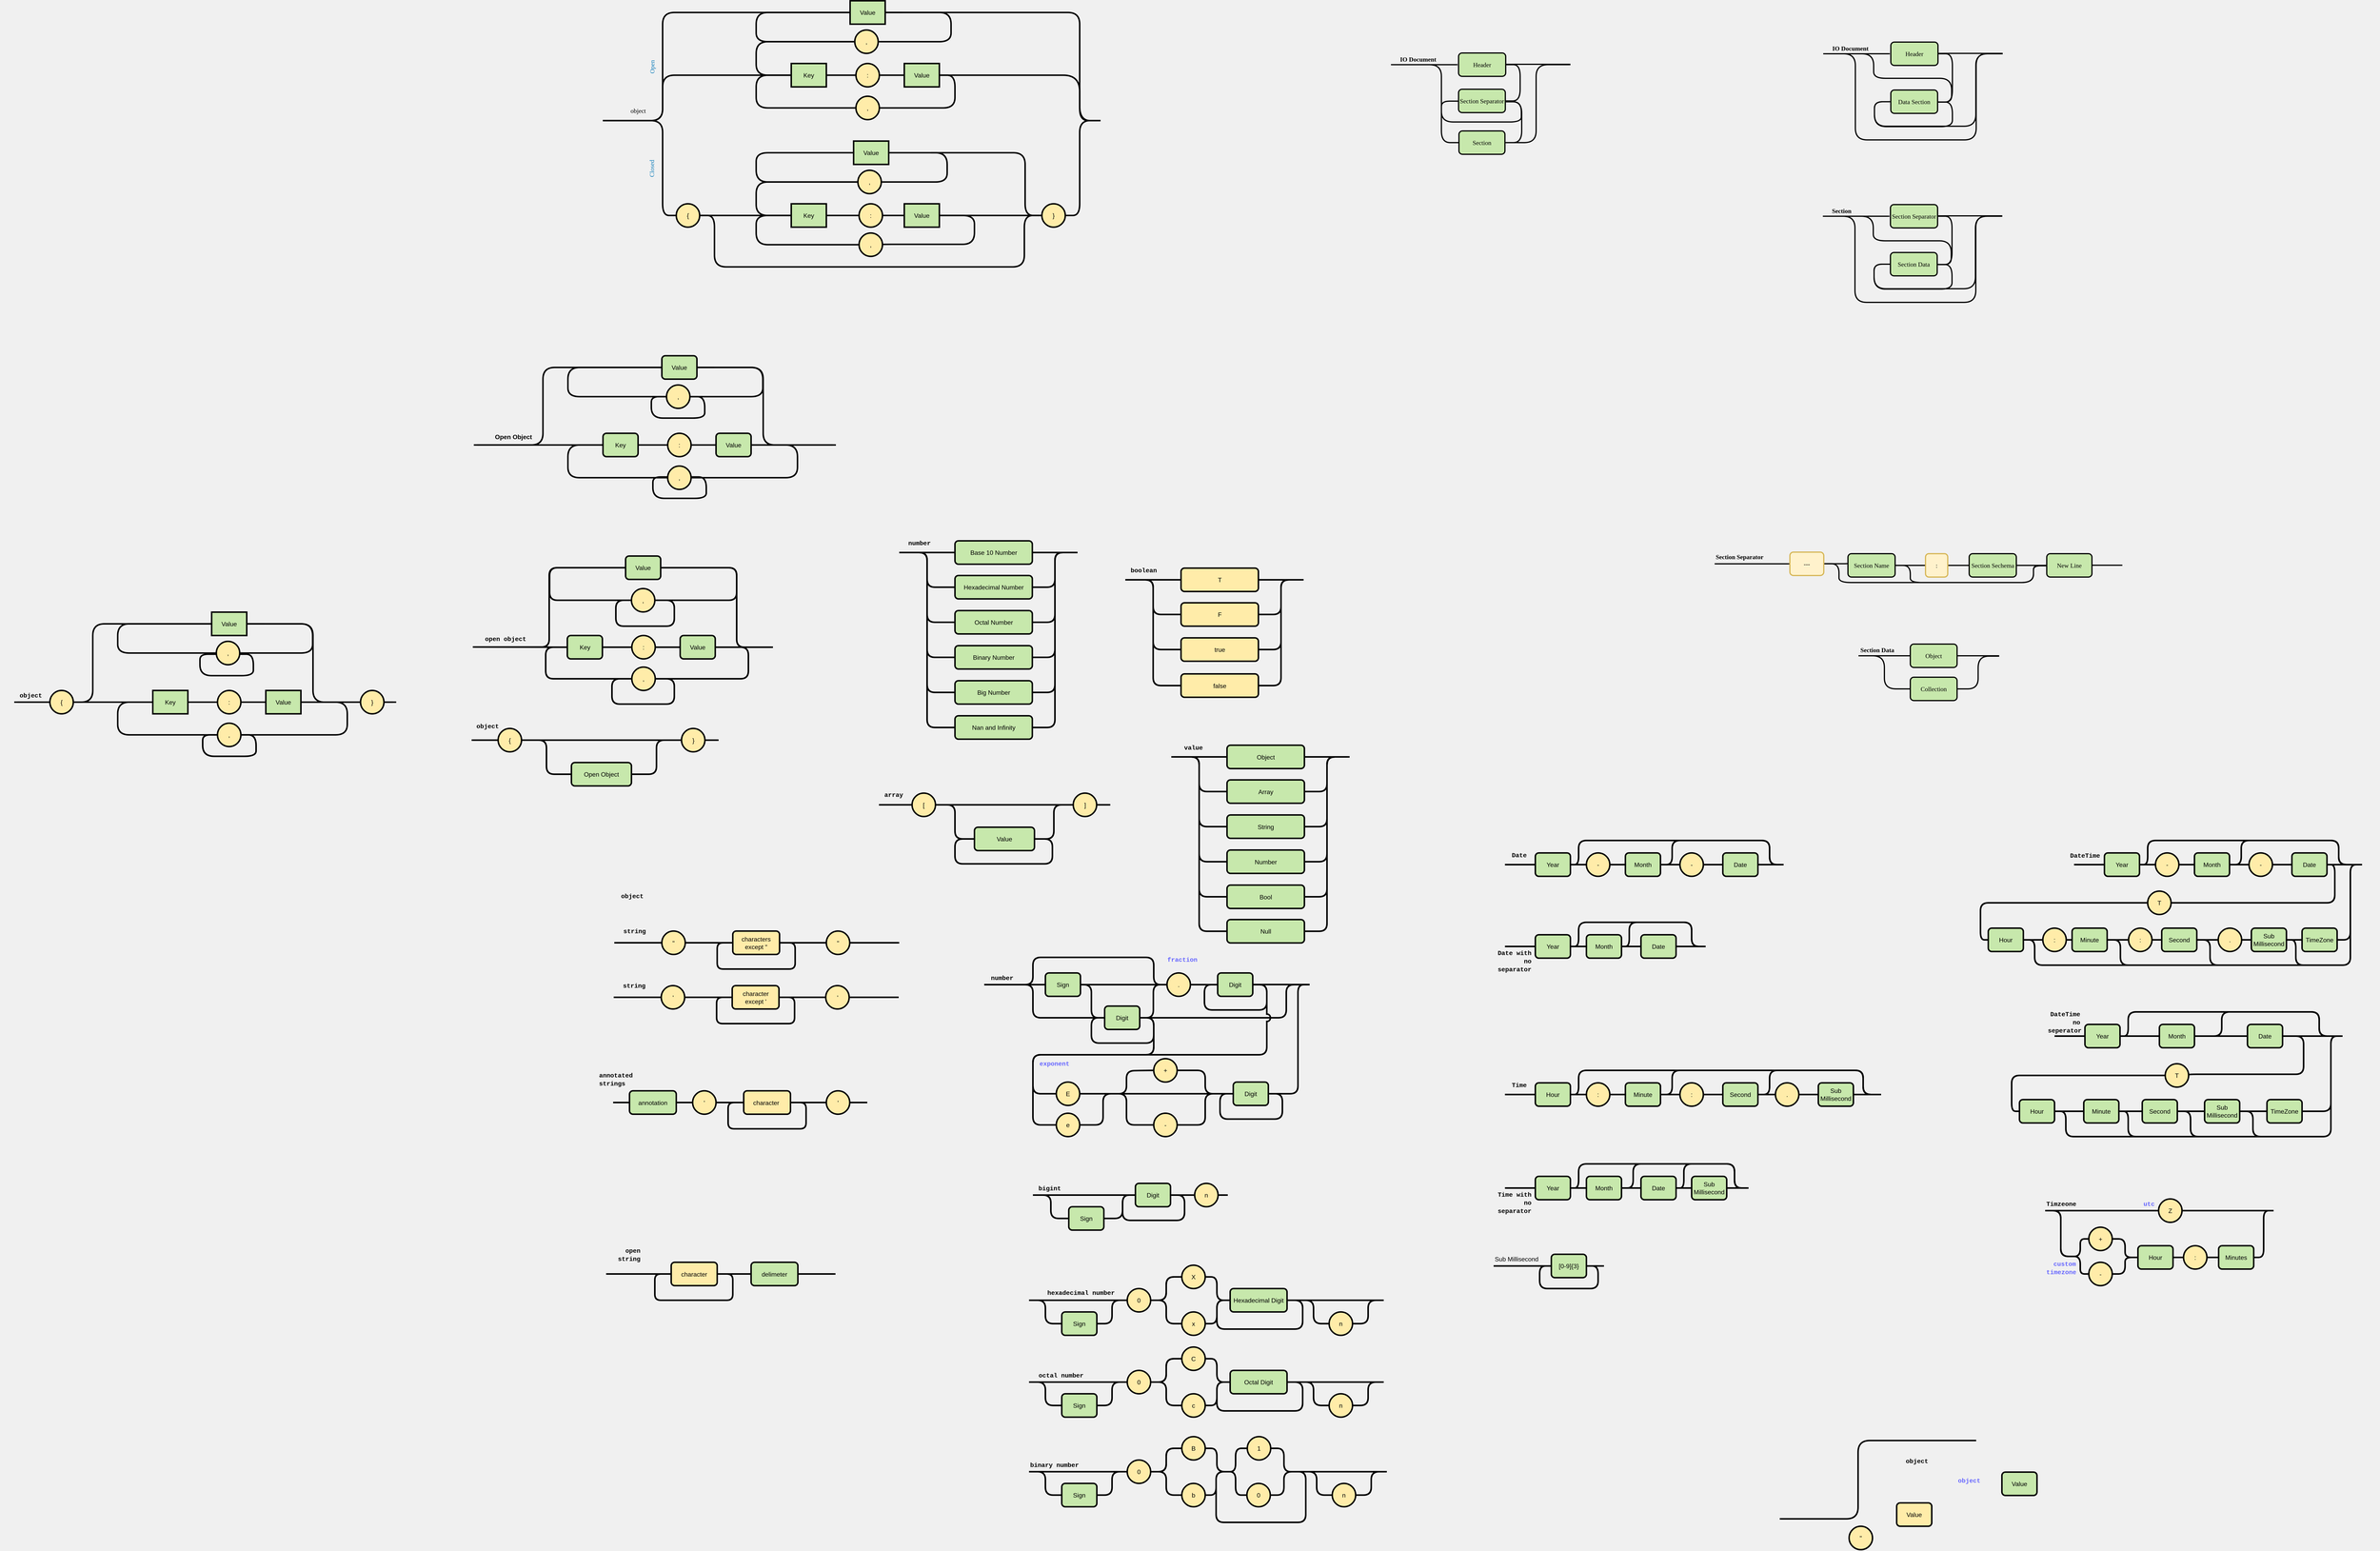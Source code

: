 <mxfile version="24.3.1" type="device">
  <diagram name="Object" id="ARKCuN-bJ26smVGkrMyZ">
    <mxGraphModel dx="3226" dy="-430" grid="1" gridSize="10" guides="1" tooltips="1" connect="1" arrows="1" fold="1" page="0" pageScale="1" pageWidth="1100" pageHeight="850" background="#F0F0F0" math="0" shadow="0">
      <root>
        <mxCell id="0" />
        <mxCell id="1" parent="0" />
        <mxCell id="_f4fuNwBUE6-upE0QbV--2" value=":" style="html=1;overflow=block;blockSpacing=1;whiteSpace=wrap;ellipse;fontSize=16;fontColor=default;spacing=3.8;strokeOpacity=100;fillOpacity=100;fillColor=#ffeca9;strokeWidth=3.8;lucidId=~.tMpWqE.7GF;" parent="1" vertex="1">
          <mxGeometry x="1076" y="2066" width="60" height="60" as="geometry" />
        </mxCell>
        <mxCell id="_f4fuNwBUE6-upE0QbV--3" value="" style="html=1;jettySize=18;whiteSpace=wrap;fontSize=16;strokeOpacity=100;strokeWidth=3.8;rounded=1;arcSize=60;edgeStyle=orthogonalEdgeStyle;startArrow=none;endArrow=none;exitX=1.021;exitY=0.5;exitPerimeter=0;entryX=0;entryY=0.5;lucidId=~.tMrgyV5jGR;entryDx=0;entryDy=0;" parent="1" source="_f4fuNwBUE6-upE0QbV--15" target="_f4fuNwBUE6-upE0QbV--2" edge="1">
          <mxGeometry width="100" height="100" relative="1" as="geometry">
            <Array as="points" />
            <mxPoint x="973.14" y="2096" as="targetPoint" />
          </mxGeometry>
        </mxCell>
        <mxCell id="_f4fuNwBUE6-upE0QbV--5" value="" style="html=1;jettySize=18;whiteSpace=wrap;fontSize=16;strokeOpacity=100;strokeWidth=3.8;rounded=1;arcSize=60;edgeStyle=orthogonalEdgeStyle;startArrow=none;endArrow=none;exitX=1.031;exitY=0.5;exitPerimeter=0;entryX=0;entryY=0.5;lucidId=~.tMIspUoFgC;entryDx=0;entryDy=0;" parent="1" source="_f4fuNwBUE6-upE0QbV--2" target="_f4fuNwBUE6-upE0QbV--14" edge="1">
          <mxGeometry width="100" height="100" relative="1" as="geometry">
            <Array as="points" />
            <mxPoint x="1165.14" y="2096" as="targetPoint" />
          </mxGeometry>
        </mxCell>
        <mxCell id="_f4fuNwBUE6-upE0QbV--8" value="," style="html=1;overflow=block;blockSpacing=1;whiteSpace=wrap;ellipse;fontSize=16;fontColor=default;spacing=3.8;strokeOpacity=100;fillOpacity=100;fillColor=#ffeca9;strokeWidth=3.8;lucidId=~.tM6VV89R2c;" parent="1" vertex="1">
          <mxGeometry x="1076" y="2150" width="60" height="60" as="geometry" />
        </mxCell>
        <mxCell id="_f4fuNwBUE6-upE0QbV--9" value="" style="html=1;jettySize=18;whiteSpace=wrap;fontSize=16;strokeOpacity=100;strokeWidth=3.8;rounded=1;arcSize=60;edgeStyle=orthogonalEdgeStyle;startArrow=none;endArrow=none;entryX=1.031;entryY=0.5;entryPerimeter=0;lucidId=~.tMXez0awr2;exitX=1;exitY=0.5;exitDx=0;exitDy=0;" parent="1" source="_f4fuNwBUE6-upE0QbV--14" target="_f4fuNwBUE6-upE0QbV--8" edge="1">
          <mxGeometry width="100" height="100" relative="1" as="geometry">
            <Array as="points">
              <mxPoint x="1330" y="2096" />
              <mxPoint x="1330" y="2180" />
            </Array>
            <mxPoint x="1440" y="2096" as="sourcePoint" />
          </mxGeometry>
        </mxCell>
        <mxCell id="_f4fuNwBUE6-upE0QbV--10" value="," style="html=1;overflow=block;blockSpacing=1;whiteSpace=wrap;ellipse;fontSize=16;fontColor=default;spacing=3.8;strokeOpacity=100;fillOpacity=100;fillColor=#ffeca9;strokeWidth=3.8;lucidId=~.tMDAFviJyq;" parent="1" vertex="1">
          <mxGeometry x="1073" y="1980" width="60" height="60" as="geometry" />
        </mxCell>
        <mxCell id="_f4fuNwBUE6-upE0QbV--11" value="" style="html=1;jettySize=18;whiteSpace=wrap;fontSize=16;strokeOpacity=100;strokeWidth=3.8;rounded=1;arcSize=60;edgeStyle=orthogonalEdgeStyle;startArrow=none;endArrow=none;exitX=1.021;exitY=0.5;exitPerimeter=0;entryX=1.031;entryY=0.5;entryPerimeter=0;lucidId=~.tM7FWVhYBI;" parent="1" source="_f4fuNwBUE6-upE0QbV--16" target="_f4fuNwBUE6-upE0QbV--10" edge="1">
          <mxGeometry width="100" height="100" relative="1" as="geometry">
            <Array as="points">
              <mxPoint x="1320" y="1935" />
              <mxPoint x="1320" y="2010" />
            </Array>
          </mxGeometry>
        </mxCell>
        <mxCell id="_f4fuNwBUE6-upE0QbV--12" value="" style="html=1;jettySize=18;whiteSpace=wrap;fontSize=16;strokeOpacity=100;strokeWidth=3.8;rounded=1;arcSize=60;edgeStyle=orthogonalEdgeStyle;startArrow=none;endArrow=none;exitX=1.021;exitY=0.5;exitPerimeter=0;entryX=0;entryY=0.5;entryPerimeter=0;lucidId=~.tM86gG2Mg4;" parent="1" source="_f4fuNwBUE6-upE0QbV--16" target="_f4fuNwBUE6-upE0QbV--22" edge="1">
          <mxGeometry width="100" height="100" relative="1" as="geometry">
            <Array as="points">
              <mxPoint x="1650" y="1935" />
              <mxPoint x="1650" y="2213" />
            </Array>
          </mxGeometry>
        </mxCell>
        <mxCell id="_f4fuNwBUE6-upE0QbV--13" value="" style="html=1;jettySize=18;whiteSpace=wrap;fontSize=16;strokeOpacity=100;strokeWidth=3.8;rounded=1;arcSize=84;edgeStyle=orthogonalEdgeStyle;startArrow=none;endArrow=none;entryX=0.188;entryY=0.5;entryPerimeter=0;lucidId=~.tMgJmT4G4G;" parent="1" source="_f4fuNwBUE6-upE0QbV--14" target="_f4fuNwBUE6-upE0QbV--22" edge="1">
          <mxGeometry width="100" height="100" relative="1" as="geometry">
            <Array as="points">
              <mxPoint x="1650" y="2096" />
              <mxPoint x="1650" y="2212" />
            </Array>
            <mxPoint x="1441.86" y="2096" as="sourcePoint" />
          </mxGeometry>
        </mxCell>
        <mxCell id="_f4fuNwBUE6-upE0QbV--14" value="Value" style="html=1;overflow=block;blockSpacing=1;whiteSpace=wrap;fontSize=16;fontColor=default;spacing=3.8;strokeOpacity=100;fillOpacity=100;fillColor=#c7e8ac;strokeWidth=3.8;lucidId=~.tM9kTKnNlA;" parent="1" vertex="1">
          <mxGeometry x="1200" y="2066" width="90" height="60" as="geometry" />
        </mxCell>
        <mxCell id="_f4fuNwBUE6-upE0QbV--15" value="Key" style="html=1;overflow=block;blockSpacing=1;whiteSpace=wrap;fontSize=16;fontColor=default;spacing=3.8;strokeOpacity=100;fillOpacity=100;fillColor=#c7e8ac;strokeWidth=3.8;lucidId=~.tMATySDNcR;" parent="1" vertex="1">
          <mxGeometry x="910" y="2066" width="90" height="60" as="geometry" />
        </mxCell>
        <mxCell id="_f4fuNwBUE6-upE0QbV--16" value="Value" style="html=1;overflow=block;blockSpacing=1;whiteSpace=wrap;fontSize=16;fontColor=default;spacing=3.8;strokeOpacity=100;fillOpacity=100;fillColor=#c7e8ac;strokeWidth=3.8;lucidId=~.tM_RMryY_O;" parent="1" vertex="1">
          <mxGeometry x="1061" y="1905" width="90" height="60" as="geometry" />
        </mxCell>
        <mxCell id="_f4fuNwBUE6-upE0QbV--21" value="" style="html=1;jettySize=18;whiteSpace=wrap;fontSize=16;strokeOpacity=100;strokeWidth=3.8;rounded=1;arcSize=60;edgeStyle=orthogonalEdgeStyle;startArrow=none;endArrow=none;exitX=0.813;exitY=0.5;exitPerimeter=0;entryX=-0.021;entryY=0.5;entryPerimeter=0;lucidId=~.tMxG1s-68b;" parent="1" source="_f4fuNwBUE6-upE0QbV--23" target="_f4fuNwBUE6-upE0QbV--16" edge="1">
          <mxGeometry width="100" height="100" relative="1" as="geometry">
            <Array as="points">
              <mxPoint x="580" y="2212" />
              <mxPoint x="580" y="1935" />
            </Array>
          </mxGeometry>
        </mxCell>
        <mxCell id="_f4fuNwBUE6-upE0QbV--22" value="" style="html=1;overflow=block;blockSpacing=1;whiteSpace=wrap;shape=image;fontSize=16;spacing=0;strokeColor=none;strokeOpacity=100;strokeWidth=0;image=https://images.lucidchart.com/images/c690ffe0-e577-46db-a130-399a404985b0/content;imageAspect=0;lucidId=~.tM5M.NH-5m;" parent="1" vertex="1">
          <mxGeometry x="1695" y="2190" width="45" height="45" as="geometry" />
        </mxCell>
        <mxCell id="_f4fuNwBUE6-upE0QbV--69" style="html=1;jettySize=18;whiteSpace=wrap;fontSize=16;strokeOpacity=100;strokeWidth=3.8;rounded=1;arcSize=60;edgeStyle=orthogonalEdgeStyle;startArrow=none;endArrow=none;lucidId=~.tMXez0awr2;entryX=0;entryY=0.5;entryDx=0;entryDy=0;" parent="1" source="_f4fuNwBUE6-upE0QbV--23" target="_f4fuNwBUE6-upE0QbV--15" edge="1">
          <mxGeometry relative="1" as="geometry">
            <Array as="points">
              <mxPoint x="580" y="2212" />
              <mxPoint x="580" y="2096" />
            </Array>
          </mxGeometry>
        </mxCell>
        <mxCell id="_f4fuNwBUE6-upE0QbV--23" value="" style="html=1;overflow=block;blockSpacing=1;whiteSpace=wrap;shape=image;fontSize=16;spacing=0;strokeColor=none;strokeOpacity=100;strokeWidth=0;image=https://images.lucidchart.com/images/c690ffe0-e577-46db-a130-399a404985b0/content;imageAspect=0;lucidId=~.tMJDgf0FO~;" parent="1" vertex="1">
          <mxGeometry x="390" y="2190" width="45" height="45" as="geometry" />
        </mxCell>
        <mxCell id="_f4fuNwBUE6-upE0QbV--24" value="" style="html=1;overflow=block;blockSpacing=1;whiteSpace=wrap;fontSize=16;align=right;spacing=3.8;verticalAlign=top;strokeOpacity=0;fillOpacity=0;fillColor=#ffffff;strokeWidth=3.8;lucidId=~.tMQWqPwYYz;" parent="1" vertex="1">
          <mxGeometry x="550" y="2030" width="30" height="80" as="geometry" />
        </mxCell>
        <mxCell id="_f4fuNwBUE6-upE0QbV--25" value="" style="html=1;jettySize=18;whiteSpace=wrap;fontSize=16;strokeOpacity=100;strokeWidth=3.8;rounded=1;arcSize=60;edgeStyle=orthogonalEdgeStyle;startArrow=none;endArrow=none;exitX=1.021;exitY=0.5;exitPerimeter=0;lucidId=~.tMZOlFB3tq;" parent="1" source="_f4fuNwBUE6-upE0QbV--16" edge="1">
          <mxGeometry width="100" height="100" relative="1" as="geometry">
            <Array as="points" />
            <mxPoint x="1196" y="1935" as="targetPoint" />
          </mxGeometry>
        </mxCell>
        <mxCell id="_f4fuNwBUE6-upE0QbV--27" value=":" style="html=1;overflow=block;blockSpacing=1;whiteSpace=wrap;ellipse;fontSize=16;fontColor=default;spacing=3.8;strokeOpacity=100;fillOpacity=100;fillColor=#ffeca9;strokeWidth=3.8;lucidId=t~tMEjivBE4k;" parent="1" vertex="1">
          <mxGeometry x="1084" y="2426" width="60" height="60" as="geometry" />
        </mxCell>
        <mxCell id="_f4fuNwBUE6-upE0QbV--29" value="" style="html=1;jettySize=18;whiteSpace=wrap;fontSize=16;strokeOpacity=100;strokeWidth=3.8;rounded=1;arcSize=60;edgeStyle=orthogonalEdgeStyle;startArrow=none;endArrow=none;exitX=1.021;exitY=0.5;exitPerimeter=0;lucidId=t~tMZwiH4.Hj;entryX=0;entryY=0.5;entryDx=0;entryDy=0;" parent="1" source="_f4fuNwBUE6-upE0QbV--43" target="_f4fuNwBUE6-upE0QbV--27" edge="1">
          <mxGeometry width="100" height="100" relative="1" as="geometry">
            <Array as="points" />
            <mxPoint x="981" y="2456" as="targetPoint" />
          </mxGeometry>
        </mxCell>
        <mxCell id="_f4fuNwBUE6-upE0QbV--31" value="" style="html=1;jettySize=18;whiteSpace=wrap;fontSize=16;strokeOpacity=100;strokeWidth=3.8;rounded=1;arcSize=60;edgeStyle=orthogonalEdgeStyle;startArrow=none;endArrow=none;exitX=1.031;exitY=0.5;exitPerimeter=0;entryX=0;entryY=0.5;lucidId=t~tM~u4uyQLa;entryDx=0;entryDy=0;" parent="1" source="_f4fuNwBUE6-upE0QbV--27" target="_f4fuNwBUE6-upE0QbV--42" edge="1">
          <mxGeometry width="100" height="100" relative="1" as="geometry">
            <Array as="points" />
            <mxPoint x="1173.14" y="2456" as="targetPoint" />
          </mxGeometry>
        </mxCell>
        <mxCell id="_f4fuNwBUE6-upE0QbV--34" value="," style="html=1;overflow=block;blockSpacing=1;whiteSpace=wrap;ellipse;fontSize=16;fontColor=default;spacing=3.8;strokeOpacity=100;fillOpacity=100;fillColor=#ffeca9;strokeWidth=3.8;lucidId=t~tMsdLlej17;" parent="1" vertex="1">
          <mxGeometry x="1084" y="2501" width="60" height="60" as="geometry" />
        </mxCell>
        <mxCell id="_f4fuNwBUE6-upE0QbV--36" value="" style="html=1;jettySize=18;whiteSpace=wrap;fontSize=16;strokeOpacity=100;strokeWidth=3.8;rounded=1;arcSize=60;edgeStyle=orthogonalEdgeStyle;startArrow=none;endArrow=none;exitX=-0.031;exitY=0.5;exitPerimeter=0;entryX=0;entryY=0.5;lucidId=t~tMXZe4Mbsm;entryDx=0;entryDy=0;" parent="1" source="_f4fuNwBUE6-upE0QbV--34" target="_f4fuNwBUE6-upE0QbV--43" edge="1">
          <mxGeometry width="100" height="100" relative="1" as="geometry">
            <Array as="points">
              <mxPoint x="820" y="2531" />
              <mxPoint x="820" y="2456" />
            </Array>
            <mxPoint x="773.14" y="2456" as="targetPoint" />
          </mxGeometry>
        </mxCell>
        <mxCell id="_f4fuNwBUE6-upE0QbV--37" value="," style="html=1;overflow=block;blockSpacing=1;whiteSpace=wrap;ellipse;fontSize=16;fontColor=default;spacing=3.8;strokeOpacity=100;fillOpacity=100;fillColor=#ffeca9;strokeWidth=3.8;lucidId=t~tM6jy4L.R7;" parent="1" vertex="1">
          <mxGeometry x="1081" y="2340" width="60" height="60" as="geometry" />
        </mxCell>
        <mxCell id="_f4fuNwBUE6-upE0QbV--38" value="" style="html=1;jettySize=18;whiteSpace=wrap;fontSize=16;strokeOpacity=100;strokeWidth=3.8;rounded=1;arcSize=60;edgeStyle=orthogonalEdgeStyle;startArrow=none;endArrow=none;exitX=1;exitY=0.5;entryX=1.031;entryY=0.5;entryPerimeter=0;lucidId=t~tMG~alUbKt;exitDx=0;exitDy=0;" parent="1" source="_f4fuNwBUE6-upE0QbV--44" target="_f4fuNwBUE6-upE0QbV--37" edge="1">
          <mxGeometry width="100" height="100" relative="1" as="geometry">
            <Array as="points">
              <mxPoint x="1310" y="2295" />
              <mxPoint x="1310" y="2370" />
            </Array>
            <mxPoint x="1268.86" y="2295" as="sourcePoint" />
          </mxGeometry>
        </mxCell>
        <mxCell id="_f4fuNwBUE6-upE0QbV--39" value="" style="html=1;jettySize=18;whiteSpace=wrap;fontSize=16;strokeOpacity=100;strokeWidth=3.8;rounded=1;arcSize=60;edgeStyle=orthogonalEdgeStyle;startArrow=none;endArrow=none;exitX=-0.031;exitY=0.5;exitPerimeter=0;entryX=0;entryY=0.5;lucidId=t~tMc1Mgbz2u;entryDx=0;entryDy=0;" parent="1" source="_f4fuNwBUE6-upE0QbV--37" target="_f4fuNwBUE6-upE0QbV--44" edge="1">
          <mxGeometry width="100" height="100" relative="1" as="geometry">
            <Array as="points">
              <mxPoint x="820" y="2370" />
              <mxPoint x="820" y="2295" />
            </Array>
            <mxPoint x="962.14" y="2295" as="targetPoint" />
          </mxGeometry>
        </mxCell>
        <mxCell id="_f4fuNwBUE6-upE0QbV--40" value="" style="html=1;jettySize=18;whiteSpace=wrap;fontSize=16;strokeOpacity=100;strokeWidth=3.8;rounded=1;arcSize=60;edgeStyle=orthogonalEdgeStyle;startArrow=none;endArrow=none;exitX=1.031;exitY=0.5;exitPerimeter=0;entryX=-0.031;entryY=0.5;entryPerimeter=0;lucidId=t~tMpF_9RFtC;" parent="1" target="_f4fuNwBUE6-upE0QbV--57" edge="1">
          <mxGeometry width="100" height="100" relative="1" as="geometry">
            <Array as="points">
              <mxPoint x="1510" y="2295" />
              <mxPoint x="1510" y="2456" />
            </Array>
            <mxPoint x="1268.86" y="2295" as="sourcePoint" />
          </mxGeometry>
        </mxCell>
        <mxCell id="_f4fuNwBUE6-upE0QbV--41" value="" style="html=1;jettySize=18;whiteSpace=wrap;fontSize=16;strokeOpacity=100;strokeWidth=3.8;rounded=1;arcSize=84;edgeStyle=orthogonalEdgeStyle;startArrow=none;endArrow=none;entryX=-0.031;entryY=0.5;entryPerimeter=0;lucidId=t~tMOgFuUpit;" parent="1" source="_f4fuNwBUE6-upE0QbV--42" target="_f4fuNwBUE6-upE0QbV--57" edge="1">
          <mxGeometry width="100" height="100" relative="1" as="geometry">
            <Array as="points" />
            <mxPoint x="1449.86" y="2456" as="sourcePoint" />
          </mxGeometry>
        </mxCell>
        <mxCell id="_f4fuNwBUE6-upE0QbV--42" value="Value" style="html=1;overflow=block;blockSpacing=1;whiteSpace=wrap;fontSize=16;fontColor=default;spacing=3.8;strokeOpacity=100;fillOpacity=100;fillColor=#c7e8ac;strokeWidth=3.8;lucidId=t~tMsE-9kuRL;" parent="1" vertex="1">
          <mxGeometry x="1200" y="2426" width="90" height="60" as="geometry" />
        </mxCell>
        <mxCell id="_f4fuNwBUE6-upE0QbV--43" value="Key" style="html=1;overflow=block;blockSpacing=1;whiteSpace=wrap;fontSize=16;fontColor=default;spacing=3.8;strokeOpacity=100;fillOpacity=100;fillColor=#c7e8ac;strokeWidth=3.8;lucidId=t~tMxn2.CMLu;" parent="1" vertex="1">
          <mxGeometry x="910" y="2426" width="90" height="60" as="geometry" />
        </mxCell>
        <mxCell id="_f4fuNwBUE6-upE0QbV--44" value="Value" style="html=1;overflow=block;blockSpacing=1;whiteSpace=wrap;fontSize=16;fontColor=default;spacing=3.8;strokeOpacity=100;fillOpacity=100;fillColor=#c7e8ac;strokeWidth=3.8;lucidId=t~tMngaX4Lck;" parent="1" vertex="1">
          <mxGeometry x="1070" y="2265" width="90" height="60" as="geometry" />
        </mxCell>
        <mxCell id="_f4fuNwBUE6-upE0QbV--51" value="" style="html=1;jettySize=18;whiteSpace=wrap;fontSize=16;strokeOpacity=100;strokeWidth=3.8;rounded=1;arcSize=60;edgeStyle=orthogonalEdgeStyle;startArrow=none;endArrow=none;exitX=-0.031;exitY=0.5;exitPerimeter=0;entryX=0;entryY=0.5;lucidId=t~tMV6yaYWqq;entryDx=0;entryDy=0;" parent="1" source="_f4fuNwBUE6-upE0QbV--37" target="_f4fuNwBUE6-upE0QbV--43" edge="1">
          <mxGeometry width="100" height="100" relative="1" as="geometry">
            <Array as="points">
              <mxPoint x="820" y="2370" />
              <mxPoint x="820" y="2456" />
            </Array>
            <mxPoint x="773.14" y="2456" as="targetPoint" />
          </mxGeometry>
        </mxCell>
        <mxCell id="_f4fuNwBUE6-upE0QbV--55" value="" style="html=1;jettySize=18;whiteSpace=wrap;fontSize=16;strokeOpacity=100;strokeWidth=3.8;rounded=1;arcSize=60;edgeStyle=orthogonalEdgeStyle;startArrow=none;endArrow=none;exitX=0.813;exitY=0.5;exitPerimeter=0;entryX=-0.031;entryY=0.5;entryPerimeter=0;lucidId=t~tMZJfN0c6L;" parent="1" source="_f4fuNwBUE6-upE0QbV--23" target="_f4fuNwBUE6-upE0QbV--56" edge="1">
          <mxGeometry width="100" height="100" relative="1" as="geometry">
            <Array as="points">
              <mxPoint x="580" y="2212" />
              <mxPoint x="580" y="2456" />
            </Array>
          </mxGeometry>
        </mxCell>
        <mxCell id="_f4fuNwBUE6-upE0QbV--56" value="{" style="html=1;overflow=block;blockSpacing=1;whiteSpace=wrap;ellipse;fontSize=16;fontColor=default;spacing=3.8;strokeOpacity=100;fillOpacity=100;fillColor=#ffeca9;strokeWidth=3.8;lucidId=pbuMk-r_Q8J8;" parent="1" vertex="1">
          <mxGeometry x="615" y="2426" width="60" height="60" as="geometry" />
        </mxCell>
        <mxCell id="_f4fuNwBUE6-upE0QbV--57" value="}" style="html=1;overflow=block;blockSpacing=1;whiteSpace=wrap;ellipse;fontSize=16;fontColor=default;spacing=3.8;strokeOpacity=100;fillOpacity=100;fillColor=#ffeca9;strokeWidth=3.8;lucidId=FbuMMgUrrMQn;" parent="1" vertex="1">
          <mxGeometry x="1553" y="2426" width="60" height="60" as="geometry" />
        </mxCell>
        <mxCell id="_f4fuNwBUE6-upE0QbV--58" value="" style="html=1;jettySize=18;whiteSpace=wrap;fontSize=16;strokeOpacity=100;strokeWidth=3.8;rounded=1;arcSize=60;edgeStyle=orthogonalEdgeStyle;startArrow=none;endArrow=none;exitX=1.031;exitY=0.5;exitPerimeter=0;lucidId=gcuMHWtf07ys;entryX=0;entryY=0.5;entryDx=0;entryDy=0;" parent="1" source="_f4fuNwBUE6-upE0QbV--56" target="_f4fuNwBUE6-upE0QbV--43" edge="1">
          <mxGeometry width="100" height="100" relative="1" as="geometry">
            <Array as="points" />
            <mxPoint x="780" y="2456" as="targetPoint" />
          </mxGeometry>
        </mxCell>
        <mxCell id="_f4fuNwBUE6-upE0QbV--59" value="" style="html=1;jettySize=18;whiteSpace=wrap;fontSize=16;strokeOpacity=100;strokeWidth=3.8;rounded=1;arcSize=60;edgeStyle=orthogonalEdgeStyle;startArrow=none;endArrow=none;exitX=1.031;exitY=0.5;exitPerimeter=0;entryX=-0.031;entryY=0.5;entryPerimeter=0;lucidId=XcuMOZnOnZ.W;" parent="1" source="_f4fuNwBUE6-upE0QbV--56" target="_f4fuNwBUE6-upE0QbV--57" edge="1">
          <mxGeometry width="100" height="100" relative="1" as="geometry">
            <Array as="points">
              <mxPoint x="713" y="2456" />
              <mxPoint x="713" y="2588" />
              <mxPoint x="1508" y="2588" />
              <mxPoint x="1508" y="2456" />
            </Array>
          </mxGeometry>
        </mxCell>
        <mxCell id="_f4fuNwBUE6-upE0QbV--60" value="" style="html=1;jettySize=18;whiteSpace=wrap;fontSize=16;strokeOpacity=100;strokeWidth=3.8;rounded=1;arcSize=60;edgeStyle=orthogonalEdgeStyle;startArrow=none;endArrow=none;exitX=1.031;exitY=0.5;exitPerimeter=0;entryX=0.188;entryY=0.5;entryPerimeter=0;lucidId=6duMOJ8Yvghv;" parent="1" source="_f4fuNwBUE6-upE0QbV--57" target="_f4fuNwBUE6-upE0QbV--22" edge="1">
          <mxGeometry width="100" height="100" relative="1" as="geometry">
            <Array as="points">
              <mxPoint x="1650" y="2456" />
              <mxPoint x="1650" y="2212" />
            </Array>
          </mxGeometry>
        </mxCell>
        <mxCell id="_f4fuNwBUE6-upE0QbV--61" value="object" style="html=1;overflow=block;blockSpacing=1;whiteSpace=wrap;fontSize=16;fontFamily=CPMono_v07 Bold;fontColor=default;align=right;spacing=3.8;verticalAlign=top;strokeOpacity=0;fillOpacity=0;fillColor=#ffffff;strokeWidth=3.8;lucidId=teuMFIX.KSBV;" parent="1" vertex="1">
          <mxGeometry x="450" y="2175" width="90" height="26" as="geometry" />
        </mxCell>
        <mxCell id="_f4fuNwBUE6-upE0QbV--62" value="Closed" style="html=1;overflow=block;blockSpacing=1;whiteSpace=wrap;fontSize=16;fontFamily=Carlito;fontColor=#0c7cba;align=right;spacing=3.8;verticalAlign=top;strokeOpacity=0;fillOpacity=0;rotation=-90;fillColor=#ffffff;strokeWidth=3.8;lucidId=afuMe6hrIxP3;" parent="1" vertex="1">
          <mxGeometry x="508" y="2342" width="90" height="26" as="geometry" />
        </mxCell>
        <mxCell id="_f4fuNwBUE6-upE0QbV--63" value="Open" style="html=1;overflow=block;blockSpacing=1;whiteSpace=wrap;fontSize=16;fontFamily=Carlito;fontColor=#0c7cba;align=right;spacing=3.8;verticalAlign=top;strokeOpacity=0;fillOpacity=0;rotation=-90;fillColor=#ffffff;strokeWidth=3.8;lucidId=qfuMbhKD1sV9;" parent="1" vertex="1">
          <mxGeometry x="526" y="2069" width="55" height="26" as="geometry" />
        </mxCell>
        <mxCell id="_f4fuNwBUE6-upE0QbV--65" value="" style="html=1;jettySize=18;whiteSpace=wrap;fontSize=16;strokeOpacity=100;strokeWidth=3.8;rounded=1;arcSize=60;edgeStyle=orthogonalEdgeStyle;startArrow=none;endArrow=none;entryX=0;entryY=0.5;lucidId=~.tM7FWVhYBI;entryDx=0;entryDy=0;" parent="1" source="_f4fuNwBUE6-upE0QbV--10" target="_f4fuNwBUE6-upE0QbV--15" edge="1">
          <mxGeometry width="100" height="100" relative="1" as="geometry">
            <Array as="points">
              <mxPoint x="820" y="2010" />
              <mxPoint x="820" y="2096" />
            </Array>
            <mxPoint x="1162.89" y="1945" as="sourcePoint" />
            <mxPoint x="1144.86" y="2020" as="targetPoint" />
          </mxGeometry>
        </mxCell>
        <mxCell id="_f4fuNwBUE6-upE0QbV--67" value="" style="html=1;jettySize=18;whiteSpace=wrap;fontSize=16;strokeOpacity=100;strokeWidth=3.8;rounded=1;arcSize=60;edgeStyle=orthogonalEdgeStyle;startArrow=none;endArrow=none;lucidId=~.tMXez0awr2;entryX=0;entryY=0.5;entryDx=0;entryDy=0;exitX=0;exitY=0.5;exitDx=0;exitDy=0;" parent="1" source="_f4fuNwBUE6-upE0QbV--15" target="_f4fuNwBUE6-upE0QbV--8" edge="1">
          <mxGeometry width="100" height="100" relative="1" as="geometry">
            <Array as="points">
              <mxPoint x="820" y="2096" />
              <mxPoint x="820" y="2180" />
            </Array>
            <mxPoint x="1300" y="2106" as="sourcePoint" />
            <mxPoint x="1148" y="2181" as="targetPoint" />
          </mxGeometry>
        </mxCell>
        <mxCell id="_f4fuNwBUE6-upE0QbV--73" value="" style="html=1;jettySize=18;whiteSpace=wrap;fontSize=16;strokeOpacity=100;strokeWidth=3.8;rounded=1;arcSize=60;edgeStyle=orthogonalEdgeStyle;startArrow=none;endArrow=none;exitX=0;exitY=0.5;entryX=0;entryY=0.5;lucidId=~.tM7FWVhYBI;exitDx=0;exitDy=0;entryDx=0;entryDy=0;" parent="1" source="_f4fuNwBUE6-upE0QbV--16" target="_f4fuNwBUE6-upE0QbV--10" edge="1">
          <mxGeometry width="100" height="100" relative="1" as="geometry">
            <Array as="points">
              <mxPoint x="820" y="1935" />
              <mxPoint x="820" y="2010" />
            </Array>
            <mxPoint x="1162.89" y="1945" as="sourcePoint" />
            <mxPoint x="1144.86" y="2020" as="targetPoint" />
          </mxGeometry>
        </mxCell>
        <mxCell id="_f4fuNwBUE6-upE0QbV--74" value="" style="html=1;jettySize=18;whiteSpace=wrap;fontSize=16;strokeOpacity=100;strokeWidth=3.8;rounded=1;arcSize=60;edgeStyle=orthogonalEdgeStyle;startArrow=none;endArrow=none;exitX=1;exitY=0.5;entryX=1;entryY=0.5;lucidId=t~tMXZe4Mbsm;entryDx=0;entryDy=0;exitDx=0;exitDy=0;" parent="1" source="_f4fuNwBUE6-upE0QbV--34" target="_f4fuNwBUE6-upE0QbV--42" edge="1">
          <mxGeometry width="100" height="100" relative="1" as="geometry">
            <Array as="points">
              <mxPoint x="1144" y="2530" />
              <mxPoint x="1380" y="2530" />
              <mxPoint x="1380" y="2456" />
            </Array>
            <mxPoint x="1092.14" y="2541" as="sourcePoint" />
            <mxPoint x="920.0" y="2466" as="targetPoint" />
          </mxGeometry>
        </mxCell>
        <mxCell id="_f4fuNwBUE6-upE0QbV--75" value=":" style="html=1;overflow=block;blockSpacing=1;whiteSpace=wrap;ellipse;fontSize=16;fontColor=default;spacing=3.8;strokeOpacity=100;fillOpacity=100;fillColor=#ffeca9;strokeWidth=3.8;lucidId=~.tMpWqE.7GF;" parent="1" vertex="1">
          <mxGeometry x="593" y="3015" width="60" height="60" as="geometry" />
        </mxCell>
        <mxCell id="_f4fuNwBUE6-upE0QbV--76" value="" style="html=1;jettySize=18;whiteSpace=wrap;fontSize=16;strokeOpacity=100;strokeWidth=3.8;rounded=1;arcSize=60;edgeStyle=orthogonalEdgeStyle;startArrow=none;endArrow=none;exitX=1.021;exitY=0.5;exitPerimeter=0;entryX=0;entryY=0.5;lucidId=~.tMrgyV5jGR;entryDx=0;entryDy=0;" parent="1" source="_f4fuNwBUE6-upE0QbV--85" target="_f4fuNwBUE6-upE0QbV--75" edge="1">
          <mxGeometry width="100" height="100" relative="1" as="geometry">
            <Array as="points" />
            <mxPoint x="490.14" y="3045" as="targetPoint" />
          </mxGeometry>
        </mxCell>
        <mxCell id="_f4fuNwBUE6-upE0QbV--77" value="" style="html=1;jettySize=18;whiteSpace=wrap;fontSize=16;strokeOpacity=100;strokeWidth=3.8;rounded=1;arcSize=60;edgeStyle=orthogonalEdgeStyle;startArrow=none;endArrow=none;exitX=1.031;exitY=0.5;exitPerimeter=0;entryX=0;entryY=0.5;lucidId=~.tMIspUoFgC;entryDx=0;entryDy=0;" parent="1" source="_f4fuNwBUE6-upE0QbV--75" target="_f4fuNwBUE6-upE0QbV--84" edge="1">
          <mxGeometry width="100" height="100" relative="1" as="geometry">
            <Array as="points" />
            <mxPoint x="682.14" y="3045" as="targetPoint" />
          </mxGeometry>
        </mxCell>
        <mxCell id="_f4fuNwBUE6-upE0QbV--78" value="," style="html=1;overflow=block;blockSpacing=1;whiteSpace=wrap;ellipse;fontSize=16;fontColor=default;spacing=3.8;strokeOpacity=100;fillOpacity=100;fillColor=#ffeca9;strokeWidth=3.8;lucidId=~.tM6VV89R2c;" parent="1" vertex="1">
          <mxGeometry x="593" y="3099" width="60" height="60" as="geometry" />
        </mxCell>
        <mxCell id="_f4fuNwBUE6-upE0QbV--79" value="" style="html=1;jettySize=18;whiteSpace=wrap;fontSize=16;strokeOpacity=100;strokeWidth=3.8;rounded=1;arcSize=60;edgeStyle=orthogonalEdgeStyle;startArrow=none;endArrow=none;entryX=1.031;entryY=0.5;entryPerimeter=0;lucidId=~.tMXez0awr2;exitX=1;exitY=0.5;exitDx=0;exitDy=0;" parent="1" source="_f4fuNwBUE6-upE0QbV--84" target="_f4fuNwBUE6-upE0QbV--78" edge="1">
          <mxGeometry width="100" height="100" relative="1" as="geometry">
            <Array as="points">
              <mxPoint x="926" y="3045" />
              <mxPoint x="926" y="3129" />
            </Array>
            <mxPoint x="957" y="3045" as="sourcePoint" />
          </mxGeometry>
        </mxCell>
        <mxCell id="_f4fuNwBUE6-upE0QbV--80" value="," style="html=1;overflow=block;blockSpacing=1;whiteSpace=wrap;ellipse;fontSize=16;fontColor=default;spacing=3.8;strokeOpacity=100;fillOpacity=100;fillColor=#ffeca9;strokeWidth=3.8;lucidId=~.tMDAFviJyq;" parent="1" vertex="1">
          <mxGeometry x="590" y="2891" width="60" height="60" as="geometry" />
        </mxCell>
        <mxCell id="_f4fuNwBUE6-upE0QbV--81" value="" style="html=1;jettySize=18;whiteSpace=wrap;fontSize=16;strokeOpacity=100;strokeWidth=3.8;rounded=1;arcSize=60;edgeStyle=orthogonalEdgeStyle;startArrow=none;endArrow=none;exitX=1.021;exitY=0.5;exitPerimeter=0;entryX=1.031;entryY=0.5;entryPerimeter=0;lucidId=~.tM7FWVhYBI;" parent="1" source="_f4fuNwBUE6-upE0QbV--86" target="_f4fuNwBUE6-upE0QbV--80" edge="1">
          <mxGeometry width="100" height="100" relative="1" as="geometry">
            <Array as="points">
              <mxPoint x="837" y="2846" />
              <mxPoint x="837" y="2921" />
            </Array>
          </mxGeometry>
        </mxCell>
        <mxCell id="_f4fuNwBUE6-upE0QbV--82" value="" style="html=1;jettySize=18;whiteSpace=wrap;fontSize=16;strokeOpacity=100;strokeWidth=3.8;rounded=1;arcSize=60;edgeStyle=orthogonalEdgeStyle;startArrow=none;endArrow=none;exitX=1.021;exitY=0.5;exitPerimeter=0;lucidId=~.tM86gG2Mg4;" parent="1" source="_f4fuNwBUE6-upE0QbV--86" target="_f4fuNwBUE6-upE0QbV--88" edge="1">
          <mxGeometry width="100" height="100" relative="1" as="geometry">
            <Array as="points">
              <mxPoint x="838" y="2846" />
              <mxPoint x="838" y="3045" />
            </Array>
          </mxGeometry>
        </mxCell>
        <mxCell id="_f4fuNwBUE6-upE0QbV--83" value="" style="html=1;jettySize=18;whiteSpace=wrap;fontSize=16;strokeOpacity=100;strokeWidth=3.8;rounded=1;arcSize=84;edgeStyle=orthogonalEdgeStyle;startArrow=none;endArrow=none;entryX=0.188;entryY=0.5;entryPerimeter=0;lucidId=~.tMgJmT4G4G;" parent="1" source="_f4fuNwBUE6-upE0QbV--84" target="_f4fuNwBUE6-upE0QbV--88" edge="1">
          <mxGeometry width="100" height="100" relative="1" as="geometry">
            <Array as="points">
              <mxPoint x="971" y="3045" />
              <mxPoint x="971" y="3045" />
            </Array>
            <mxPoint x="958.86" y="3045" as="sourcePoint" />
          </mxGeometry>
        </mxCell>
        <mxCell id="_f4fuNwBUE6-upE0QbV--84" value="Value" style="html=1;overflow=block;blockSpacing=1;whiteSpace=wrap;fontSize=16;fontColor=default;spacing=3.8;strokeOpacity=100;fillOpacity=100;fillColor=#c7e8ac;strokeWidth=3.8;lucidId=~.tM9kTKnNlA;rounded=1;" parent="1" vertex="1">
          <mxGeometry x="717" y="3015" width="90" height="60" as="geometry" />
        </mxCell>
        <mxCell id="_f4fuNwBUE6-upE0QbV--85" value="Key" style="html=1;overflow=block;blockSpacing=1;whiteSpace=wrap;fontSize=16;fontColor=default;spacing=3.8;strokeOpacity=100;fillOpacity=100;fillColor=#c7e8ac;strokeWidth=3.8;lucidId=~.tMATySDNcR;rounded=1;" parent="1" vertex="1">
          <mxGeometry x="427" y="3015" width="90" height="60" as="geometry" />
        </mxCell>
        <mxCell id="_f4fuNwBUE6-upE0QbV--86" value="Value" style="html=1;overflow=block;blockSpacing=1;whiteSpace=wrap;fontSize=16;fontColor=default;spacing=3.8;strokeOpacity=100;fillOpacity=100;fillColor=#c7e8ac;strokeWidth=3.8;lucidId=~.tM_RMryY_O;rounded=1;" parent="1" vertex="1">
          <mxGeometry x="578" y="2816" width="90" height="60" as="geometry" />
        </mxCell>
        <mxCell id="_f4fuNwBUE6-upE0QbV--87" value="" style="html=1;jettySize=18;whiteSpace=wrap;fontSize=16;strokeOpacity=100;strokeWidth=3.8;rounded=1;arcSize=60;edgeStyle=orthogonalEdgeStyle;startArrow=none;endArrow=none;exitX=0.813;exitY=0.5;exitPerimeter=0;entryX=-0.021;entryY=0.5;entryPerimeter=0;lucidId=~.tMxG1s-68b;" parent="1" source="_f4fuNwBUE6-upE0QbV--90" target="_f4fuNwBUE6-upE0QbV--86" edge="1">
          <mxGeometry width="100" height="100" relative="1" as="geometry">
            <Array as="points">
              <mxPoint x="273" y="3045" />
              <mxPoint x="273" y="2846" />
            </Array>
          </mxGeometry>
        </mxCell>
        <mxCell id="_f4fuNwBUE6-upE0QbV--88" value="" style="html=1;overflow=block;blockSpacing=1;whiteSpace=wrap;shape=image;fontSize=16;spacing=0;strokeColor=none;strokeOpacity=100;strokeWidth=0;image=https://images.lucidchart.com/images/c690ffe0-e577-46db-a130-399a404985b0/content;imageAspect=0;lucidId=~.tM5M.NH-5m;" parent="1" vertex="1">
          <mxGeometry x="1016" y="3022.5" width="45" height="45" as="geometry" />
        </mxCell>
        <mxCell id="_f4fuNwBUE6-upE0QbV--89" style="html=1;jettySize=18;whiteSpace=wrap;fontSize=16;strokeOpacity=100;strokeWidth=3.8;rounded=1;arcSize=60;edgeStyle=orthogonalEdgeStyle;startArrow=none;endArrow=none;lucidId=~.tMXez0awr2;entryX=0;entryY=0.5;entryDx=0;entryDy=0;exitX=1;exitY=0.5;exitDx=0;exitDy=0;" parent="1" source="_f4fuNwBUE6-upE0QbV--90" target="_f4fuNwBUE6-upE0QbV--85" edge="1">
          <mxGeometry relative="1" as="geometry">
            <Array as="points">
              <mxPoint x="225" y="3045" />
            </Array>
          </mxGeometry>
        </mxCell>
        <mxCell id="_f4fuNwBUE6-upE0QbV--90" value="" style="html=1;overflow=block;blockSpacing=1;whiteSpace=wrap;shape=image;fontSize=16;spacing=0;strokeColor=none;strokeOpacity=100;strokeWidth=0;image=https://images.lucidchart.com/images/c690ffe0-e577-46db-a130-399a404985b0/content;imageAspect=0;lucidId=~.tMJDgf0FO~;" parent="1" vertex="1">
          <mxGeometry x="59" y="3022.5" width="45" height="45" as="geometry" />
        </mxCell>
        <mxCell id="_f4fuNwBUE6-upE0QbV--92" value="" style="html=1;jettySize=18;whiteSpace=wrap;fontSize=16;strokeOpacity=100;strokeWidth=3.8;rounded=1;arcSize=60;edgeStyle=orthogonalEdgeStyle;startArrow=none;endArrow=none;exitX=1.021;exitY=0.5;exitPerimeter=0;lucidId=~.tMZOlFB3tq;" parent="1" source="_f4fuNwBUE6-upE0QbV--86" edge="1">
          <mxGeometry width="100" height="100" relative="1" as="geometry">
            <Array as="points" />
            <mxPoint x="713" y="2846" as="targetPoint" />
          </mxGeometry>
        </mxCell>
        <mxCell id="_f4fuNwBUE6-upE0QbV--113" value="Open Object" style="html=1;overflow=block;blockSpacing=1;whiteSpace=wrap;fontSize=16;fontFamily=Helvetica;fontColor=default;align=right;spacing=3.8;verticalAlign=top;strokeOpacity=0;fillOpacity=0;fillColor=#ffffff;strokeWidth=3.8;lucidId=teuMFIX.KSBV;fontStyle=1" parent="1" vertex="1">
          <mxGeometry x="93" y="3012" width="155" height="26" as="geometry" />
        </mxCell>
        <mxCell id="_f4fuNwBUE6-upE0QbV--117" value="" style="html=1;jettySize=18;whiteSpace=wrap;fontSize=16;strokeOpacity=100;strokeWidth=3.8;rounded=1;arcSize=60;edgeStyle=orthogonalEdgeStyle;startArrow=none;endArrow=none;lucidId=~.tMXez0awr2;entryX=0;entryY=0.5;entryDx=0;entryDy=0;exitX=0;exitY=0.5;exitDx=0;exitDy=0;" parent="1" source="_f4fuNwBUE6-upE0QbV--85" target="_f4fuNwBUE6-upE0QbV--78" edge="1">
          <mxGeometry width="100" height="100" relative="1" as="geometry">
            <Array as="points">
              <mxPoint x="337" y="3045" />
              <mxPoint x="337" y="3129" />
            </Array>
            <mxPoint x="817" y="3055" as="sourcePoint" />
            <mxPoint x="665" y="3130" as="targetPoint" />
          </mxGeometry>
        </mxCell>
        <mxCell id="_f4fuNwBUE6-upE0QbV--118" value="" style="html=1;jettySize=18;whiteSpace=wrap;fontSize=16;strokeOpacity=100;strokeWidth=3.8;rounded=1;arcSize=60;edgeStyle=orthogonalEdgeStyle;startArrow=none;endArrow=none;exitX=0;exitY=0.5;entryX=0;entryY=0.5;lucidId=~.tM7FWVhYBI;exitDx=0;exitDy=0;entryDx=0;entryDy=0;" parent="1" source="_f4fuNwBUE6-upE0QbV--86" target="_f4fuNwBUE6-upE0QbV--80" edge="1">
          <mxGeometry width="100" height="100" relative="1" as="geometry">
            <Array as="points">
              <mxPoint x="337" y="2846" />
              <mxPoint x="337" y="2921" />
            </Array>
            <mxPoint x="679.89" y="2856" as="sourcePoint" />
            <mxPoint x="661.86" y="2931" as="targetPoint" />
          </mxGeometry>
        </mxCell>
        <mxCell id="_f4fuNwBUE6-upE0QbV--121" value=":" style="html=1;overflow=block;blockSpacing=1;whiteSpace=wrap;ellipse;fontSize=16;fontColor=default;spacing=3.8;strokeOpacity=100;fillOpacity=100;fillColor=#ffeca9;strokeWidth=3.8;lucidId=~.tMpWqE.7GF;" parent="1" vertex="1">
          <mxGeometry x="-562" y="3675" width="60" height="60" as="geometry" />
        </mxCell>
        <mxCell id="_f4fuNwBUE6-upE0QbV--122" value="" style="html=1;jettySize=18;whiteSpace=wrap;fontSize=16;strokeOpacity=100;strokeWidth=3.8;rounded=1;arcSize=60;edgeStyle=orthogonalEdgeStyle;startArrow=none;endArrow=none;exitX=1.021;exitY=0.5;exitPerimeter=0;entryX=0;entryY=0.5;lucidId=~.tMrgyV5jGR;entryDx=0;entryDy=0;" parent="1" source="_f4fuNwBUE6-upE0QbV--131" target="_f4fuNwBUE6-upE0QbV--121" edge="1">
          <mxGeometry width="100" height="100" relative="1" as="geometry">
            <Array as="points" />
            <mxPoint x="-664.86" y="3705" as="targetPoint" />
          </mxGeometry>
        </mxCell>
        <mxCell id="_f4fuNwBUE6-upE0QbV--123" value="" style="html=1;jettySize=18;whiteSpace=wrap;fontSize=16;strokeOpacity=100;strokeWidth=3.8;rounded=1;arcSize=60;edgeStyle=orthogonalEdgeStyle;startArrow=none;endArrow=none;exitX=1.031;exitY=0.5;exitPerimeter=0;entryX=0;entryY=0.5;lucidId=~.tMIspUoFgC;entryDx=0;entryDy=0;" parent="1" source="_f4fuNwBUE6-upE0QbV--121" target="_f4fuNwBUE6-upE0QbV--130" edge="1">
          <mxGeometry width="100" height="100" relative="1" as="geometry">
            <Array as="points" />
            <mxPoint x="-472.86" y="3705" as="targetPoint" />
          </mxGeometry>
        </mxCell>
        <mxCell id="_f4fuNwBUE6-upE0QbV--124" value="," style="html=1;overflow=block;blockSpacing=1;whiteSpace=wrap;ellipse;fontSize=16;fontColor=default;spacing=3.8;strokeOpacity=100;fillOpacity=100;fillColor=#ffeca9;strokeWidth=3.8;lucidId=~.tM6VV89R2c;" parent="1" vertex="1">
          <mxGeometry x="-562" y="3759" width="60" height="60" as="geometry" />
        </mxCell>
        <mxCell id="_f4fuNwBUE6-upE0QbV--125" value="" style="html=1;jettySize=18;whiteSpace=wrap;fontSize=16;strokeOpacity=100;strokeWidth=3.8;rounded=1;arcSize=60;edgeStyle=orthogonalEdgeStyle;startArrow=none;endArrow=none;entryX=1.031;entryY=0.5;entryPerimeter=0;lucidId=~.tMXez0awr2;exitX=1;exitY=0.5;exitDx=0;exitDy=0;" parent="1" source="_f4fuNwBUE6-upE0QbV--130" target="_f4fuNwBUE6-upE0QbV--124" edge="1">
          <mxGeometry width="100" height="100" relative="1" as="geometry">
            <Array as="points">
              <mxPoint x="-229" y="3705" />
              <mxPoint x="-229" y="3789" />
            </Array>
            <mxPoint x="-198" y="3705" as="sourcePoint" />
          </mxGeometry>
        </mxCell>
        <mxCell id="_f4fuNwBUE6-upE0QbV--126" value="," style="html=1;overflow=block;blockSpacing=1;whiteSpace=wrap;ellipse;fontSize=16;fontColor=default;spacing=3.8;strokeOpacity=100;fillOpacity=100;fillColor=#ffeca9;strokeWidth=3.8;lucidId=~.tMDAFviJyq;" parent="1" vertex="1">
          <mxGeometry x="-565" y="3549" width="60" height="60" as="geometry" />
        </mxCell>
        <mxCell id="_f4fuNwBUE6-upE0QbV--127" value="" style="html=1;jettySize=18;whiteSpace=wrap;fontSize=16;strokeOpacity=100;strokeWidth=3.8;rounded=1;arcSize=60;edgeStyle=orthogonalEdgeStyle;startArrow=none;endArrow=none;exitX=1.021;exitY=0.5;exitPerimeter=0;entryX=1.031;entryY=0.5;entryPerimeter=0;lucidId=~.tM7FWVhYBI;" parent="1" source="_f4fuNwBUE6-upE0QbV--132" target="_f4fuNwBUE6-upE0QbV--126" edge="1">
          <mxGeometry width="100" height="100" relative="1" as="geometry">
            <Array as="points">
              <mxPoint x="-318" y="3504" />
              <mxPoint x="-318" y="3579" />
            </Array>
          </mxGeometry>
        </mxCell>
        <mxCell id="_f4fuNwBUE6-upE0QbV--128" value="" style="html=1;jettySize=18;whiteSpace=wrap;fontSize=16;strokeOpacity=100;strokeWidth=3.8;rounded=1;arcSize=60;edgeStyle=orthogonalEdgeStyle;startArrow=none;endArrow=none;exitX=1.021;exitY=0.5;exitPerimeter=0;lucidId=~.tM86gG2Mg4;" parent="1" source="_f4fuNwBUE6-upE0QbV--132" target="_f4fuNwBUE6-upE0QbV--134" edge="1">
          <mxGeometry width="100" height="100" relative="1" as="geometry">
            <Array as="points">
              <mxPoint x="-317" y="3504" />
              <mxPoint x="-317" y="3705" />
            </Array>
          </mxGeometry>
        </mxCell>
        <mxCell id="_f4fuNwBUE6-upE0QbV--129" value="" style="html=1;jettySize=18;whiteSpace=wrap;fontSize=16;strokeOpacity=100;strokeWidth=3.8;rounded=1;arcSize=84;edgeStyle=orthogonalEdgeStyle;startArrow=none;endArrow=none;entryX=0.188;entryY=0.5;entryPerimeter=0;lucidId=~.tMgJmT4G4G;" parent="1" source="_f4fuNwBUE6-upE0QbV--130" target="_f4fuNwBUE6-upE0QbV--134" edge="1">
          <mxGeometry width="100" height="100" relative="1" as="geometry">
            <Array as="points">
              <mxPoint x="-184" y="3705" />
              <mxPoint x="-184" y="3705" />
            </Array>
            <mxPoint x="-196.14" y="3705" as="sourcePoint" />
          </mxGeometry>
        </mxCell>
        <mxCell id="_f4fuNwBUE6-upE0QbV--130" value="Value" style="html=1;overflow=block;blockSpacing=1;whiteSpace=wrap;fontSize=16;fontColor=default;spacing=3.8;strokeOpacity=100;fillOpacity=100;fillColor=#c7e8ac;strokeWidth=3.8;lucidId=~.tM9kTKnNlA;" parent="1" vertex="1">
          <mxGeometry x="-438" y="3675" width="90" height="60" as="geometry" />
        </mxCell>
        <mxCell id="_f4fuNwBUE6-upE0QbV--131" value="Key" style="html=1;overflow=block;blockSpacing=1;whiteSpace=wrap;fontSize=16;fontColor=default;spacing=3.8;strokeOpacity=100;fillOpacity=100;fillColor=#c7e8ac;strokeWidth=3.8;lucidId=~.tMATySDNcR;" parent="1" vertex="1">
          <mxGeometry x="-728" y="3675" width="90" height="60" as="geometry" />
        </mxCell>
        <mxCell id="_f4fuNwBUE6-upE0QbV--132" value="Value" style="html=1;overflow=block;blockSpacing=1;whiteSpace=wrap;fontSize=16;fontColor=default;spacing=3.8;strokeOpacity=100;fillOpacity=100;fillColor=#c7e8ac;strokeWidth=3.8;lucidId=~.tM_RMryY_O;" parent="1" vertex="1">
          <mxGeometry x="-577" y="3474" width="90" height="60" as="geometry" />
        </mxCell>
        <mxCell id="_f4fuNwBUE6-upE0QbV--133" value="" style="html=1;jettySize=18;whiteSpace=wrap;fontSize=16;strokeOpacity=100;strokeWidth=3.8;rounded=1;arcSize=60;edgeStyle=orthogonalEdgeStyle;startArrow=none;endArrow=none;exitX=0.813;exitY=0.5;exitPerimeter=0;entryX=-0.021;entryY=0.5;entryPerimeter=0;lucidId=~.tMxG1s-68b;" parent="1" source="_f4fuNwBUE6-upE0QbV--136" target="_f4fuNwBUE6-upE0QbV--132" edge="1">
          <mxGeometry width="100" height="100" relative="1" as="geometry">
            <Array as="points">
              <mxPoint x="-882" y="3705" />
              <mxPoint x="-882" y="3504" />
            </Array>
          </mxGeometry>
        </mxCell>
        <mxCell id="_f4fuNwBUE6-upE0QbV--134" value="" style="html=1;overflow=block;blockSpacing=1;whiteSpace=wrap;shape=image;fontSize=16;spacing=0;strokeColor=none;strokeOpacity=100;strokeWidth=0;image=https://images.lucidchart.com/images/c690ffe0-e577-46db-a130-399a404985b0/content;imageAspect=0;lucidId=~.tM5M.NH-5m;" parent="1" vertex="1">
          <mxGeometry x="-112" y="3682.5" width="45" height="45" as="geometry" />
        </mxCell>
        <mxCell id="_f4fuNwBUE6-upE0QbV--135" style="html=1;jettySize=18;whiteSpace=wrap;fontSize=16;strokeOpacity=100;strokeWidth=3.8;rounded=1;arcSize=60;edgeStyle=orthogonalEdgeStyle;startArrow=none;endArrow=none;lucidId=~.tMXez0awr2;entryX=0;entryY=0.5;entryDx=0;entryDy=0;exitX=1;exitY=0.5;exitDx=0;exitDy=0;" parent="1" source="_f4fuNwBUE6-upE0QbV--143" target="_f4fuNwBUE6-upE0QbV--131" edge="1">
          <mxGeometry relative="1" as="geometry">
            <Array as="points">
              <mxPoint x="-930" y="3705" />
            </Array>
          </mxGeometry>
        </mxCell>
        <mxCell id="_f4fuNwBUE6-upE0QbV--136" value="" style="html=1;overflow=block;blockSpacing=1;whiteSpace=wrap;shape=image;fontSize=16;spacing=0;strokeColor=none;strokeOpacity=100;strokeWidth=0;image=https://images.lucidchart.com/images/c690ffe0-e577-46db-a130-399a404985b0/content;imageAspect=0;lucidId=~.tMJDgf0FO~;" parent="1" vertex="1">
          <mxGeometry x="-1120" y="3682.5" width="45" height="45" as="geometry" />
        </mxCell>
        <mxCell id="_f4fuNwBUE6-upE0QbV--137" value="" style="html=1;jettySize=18;whiteSpace=wrap;fontSize=16;strokeOpacity=100;strokeWidth=3.8;rounded=1;arcSize=60;edgeStyle=orthogonalEdgeStyle;startArrow=none;endArrow=none;exitX=1.021;exitY=0.5;exitPerimeter=0;lucidId=~.tMZOlFB3tq;" parent="1" source="_f4fuNwBUE6-upE0QbV--132" edge="1">
          <mxGeometry width="100" height="100" relative="1" as="geometry">
            <Array as="points" />
            <mxPoint x="-442" y="3504" as="targetPoint" />
          </mxGeometry>
        </mxCell>
        <mxCell id="_f4fuNwBUE6-upE0QbV--138" value="&lt;font face=&quot;Courier New&quot; style=&quot;font-size: 16px;&quot;&gt;object&lt;/font&gt;" style="html=1;overflow=block;blockSpacing=1;whiteSpace=wrap;fontSize=16;fontFamily=CPMono_v07 Bold;fontColor=default;align=right;spacing=3.8;verticalAlign=top;strokeOpacity=0;fillOpacity=0;fillColor=#ffffff;strokeWidth=3.8;lucidId=teuMFIX.KSBV;fontStyle=1" parent="1" vertex="1">
          <mxGeometry x="-1087" y="3675" width="78" height="26" as="geometry" />
        </mxCell>
        <mxCell id="_f4fuNwBUE6-upE0QbV--139" value="" style="html=1;jettySize=18;whiteSpace=wrap;fontSize=16;strokeOpacity=100;strokeWidth=3.8;rounded=1;arcSize=60;edgeStyle=orthogonalEdgeStyle;startArrow=none;endArrow=none;lucidId=~.tMXez0awr2;entryX=0;entryY=0.5;entryDx=0;entryDy=0;exitX=0;exitY=0.5;exitDx=0;exitDy=0;" parent="1" source="_f4fuNwBUE6-upE0QbV--131" target="_f4fuNwBUE6-upE0QbV--124" edge="1">
          <mxGeometry width="100" height="100" relative="1" as="geometry">
            <Array as="points">
              <mxPoint x="-818" y="3705" />
              <mxPoint x="-818" y="3789" />
            </Array>
            <mxPoint x="-338" y="3715" as="sourcePoint" />
            <mxPoint x="-490" y="3790" as="targetPoint" />
          </mxGeometry>
        </mxCell>
        <mxCell id="_f4fuNwBUE6-upE0QbV--140" value="" style="html=1;jettySize=18;whiteSpace=wrap;fontSize=16;strokeOpacity=100;strokeWidth=3.8;rounded=1;arcSize=60;edgeStyle=orthogonalEdgeStyle;startArrow=none;endArrow=none;exitX=0;exitY=0.5;entryX=0;entryY=0.5;lucidId=~.tM7FWVhYBI;exitDx=0;exitDy=0;entryDx=0;entryDy=0;" parent="1" source="_f4fuNwBUE6-upE0QbV--132" target="_f4fuNwBUE6-upE0QbV--126" edge="1">
          <mxGeometry width="100" height="100" relative="1" as="geometry">
            <Array as="points">
              <mxPoint x="-818" y="3504" />
              <mxPoint x="-818" y="3579" />
            </Array>
            <mxPoint x="-475.11" y="3514" as="sourcePoint" />
            <mxPoint x="-493.14" y="3589" as="targetPoint" />
          </mxGeometry>
        </mxCell>
        <mxCell id="_f4fuNwBUE6-upE0QbV--142" value="}" style="html=1;overflow=block;blockSpacing=1;whiteSpace=wrap;ellipse;fontSize=16;fontColor=default;spacing=3.8;strokeOpacity=100;fillOpacity=100;fillColor=#ffeca9;strokeWidth=3.8;lucidId=FbuMMgUrrMQn;" parent="1" vertex="1">
          <mxGeometry x="-195" y="3675" width="60" height="60" as="geometry" />
        </mxCell>
        <mxCell id="_f4fuNwBUE6-upE0QbV--144" value="" style="html=1;jettySize=18;whiteSpace=wrap;fontSize=16;strokeOpacity=100;strokeWidth=3.8;rounded=1;arcSize=60;edgeStyle=orthogonalEdgeStyle;startArrow=none;endArrow=none;lucidId=~.tMXez0awr2;entryX=0;entryY=0.5;entryDx=0;entryDy=0;exitX=1;exitY=0.5;exitDx=0;exitDy=0;" parent="1" source="_f4fuNwBUE6-upE0QbV--136" target="_f4fuNwBUE6-upE0QbV--143" edge="1">
          <mxGeometry relative="1" as="geometry">
            <mxPoint x="-1075" y="3705" as="sourcePoint" />
            <mxPoint x="-728" y="3705" as="targetPoint" />
            <Array as="points" />
          </mxGeometry>
        </mxCell>
        <mxCell id="_f4fuNwBUE6-upE0QbV--143" value="{" style="html=1;overflow=block;blockSpacing=1;whiteSpace=wrap;ellipse;fontSize=16;fontColor=default;spacing=3.8;strokeOpacity=100;fillOpacity=100;fillColor=#ffeca9;strokeWidth=3.8;lucidId=pbuMk-r_Q8J8;" parent="1" vertex="1">
          <mxGeometry x="-992" y="3675" width="60" height="60" as="geometry" />
        </mxCell>
        <mxCell id="P5vw7CUGjnSHWgnjB4UO-3" value="" style="html=1;jettySize=18;whiteSpace=wrap;fontSize=16;strokeOpacity=100;strokeWidth=3.8;rounded=1;arcSize=60;edgeStyle=orthogonalEdgeStyle;startArrow=none;endArrow=none;exitX=1;exitY=0.5;entryX=0;entryY=0.5;lucidId=~.tM7FWVhYBI;entryDx=0;entryDy=0;exitDx=0;exitDy=0;" parent="1" source="_f4fuNwBUE6-upE0QbV--80" target="_f4fuNwBUE6-upE0QbV--80" edge="1">
          <mxGeometry width="100" height="100" relative="1" as="geometry">
            <Array as="points">
              <mxPoint x="688" y="2921" />
              <mxPoint x="688" y="2976" />
              <mxPoint x="551" y="2976" />
              <mxPoint x="551" y="2921" />
            </Array>
            <mxPoint x="680" y="2856" as="sourcePoint" />
            <mxPoint x="662" y="2931" as="targetPoint" />
          </mxGeometry>
        </mxCell>
        <mxCell id="P5vw7CUGjnSHWgnjB4UO-4" value="" style="html=1;jettySize=18;whiteSpace=wrap;fontSize=16;strokeOpacity=100;strokeWidth=3.8;rounded=1;arcSize=60;edgeStyle=orthogonalEdgeStyle;startArrow=none;endArrow=none;lucidId=~.tM7FWVhYBI;" parent="1" source="_f4fuNwBUE6-upE0QbV--78" target="_f4fuNwBUE6-upE0QbV--78" edge="1">
          <mxGeometry width="100" height="100" relative="1" as="geometry">
            <Array as="points">
              <mxPoint x="692" y="3127" />
              <mxPoint x="692" y="3182" />
              <mxPoint x="555" y="3182" />
              <mxPoint x="555" y="3127" />
            </Array>
            <mxPoint x="653.5" y="3127" as="sourcePoint" />
            <mxPoint x="593.5" y="3127" as="targetPoint" />
          </mxGeometry>
        </mxCell>
        <mxCell id="P5vw7CUGjnSHWgnjB4UO-5" value="" style="html=1;jettySize=18;whiteSpace=wrap;fontSize=16;strokeOpacity=100;strokeWidth=3.8;rounded=1;arcSize=60;edgeStyle=orthogonalEdgeStyle;startArrow=none;endArrow=none;lucidId=~.tM7FWVhYBI;" parent="1" source="_f4fuNwBUE6-upE0QbV--126" target="_f4fuNwBUE6-upE0QbV--126" edge="1">
          <mxGeometry width="100" height="100" relative="1" as="geometry">
            <Array as="points">
              <mxPoint x="-470" y="3582" />
              <mxPoint x="-470" y="3637" />
              <mxPoint x="-607" y="3637" />
              <mxPoint x="-607" y="3582" />
            </Array>
            <mxPoint x="-508" y="3582" as="sourcePoint" />
            <mxPoint x="-568" y="3582" as="targetPoint" />
          </mxGeometry>
        </mxCell>
        <mxCell id="P5vw7CUGjnSHWgnjB4UO-6" value="" style="html=1;jettySize=18;whiteSpace=wrap;fontSize=16;strokeOpacity=100;strokeWidth=4;rounded=1;arcSize=60;edgeStyle=orthogonalEdgeStyle;startArrow=none;endArrow=none;lucidId=~.tM7FWVhYBI;strokeColor=default;curved=0;shadow=0;flowAnimation=0;" parent="1" source="_f4fuNwBUE6-upE0QbV--124" target="_f4fuNwBUE6-upE0QbV--124" edge="1">
          <mxGeometry width="100" height="100" relative="1" as="geometry">
            <Array as="points">
              <mxPoint x="-463" y="3789" />
              <mxPoint x="-463" y="3844" />
              <mxPoint x="-600" y="3844" />
              <mxPoint x="-600" y="3789" />
            </Array>
            <mxPoint x="-502.5" y="3789" as="sourcePoint" />
            <mxPoint x="-562.5" y="3789" as="targetPoint" />
          </mxGeometry>
        </mxCell>
        <mxCell id="UearFfjyuwTbAO5nafOu-7" value="" style="html=1;jettySize=18;whiteSpace=wrap;fontSize=16;strokeOpacity=100;strokeWidth=3;rounded=1;arcSize=60;edgeStyle=orthogonalEdgeStyle;startArrow=none;endArrow=none;exitX=1.021;exitY=0.5;exitPerimeter=0;entryX=1;entryY=0.5;lucidId=~.tM7FWVhYBI;entryDx=0;entryDy=0;" parent="1" source="UearFfjyuwTbAO5nafOu-12" target="UearFfjyuwTbAO5nafOu-26" edge="1">
          <mxGeometry width="100" height="100" relative="1" as="geometry">
            <Array as="points">
              <mxPoint x="2780" y="2069" />
              <mxPoint x="2780" y="2162" />
            </Array>
            <mxPoint x="2714.86" y="2194" as="targetPoint" />
          </mxGeometry>
        </mxCell>
        <mxCell id="UearFfjyuwTbAO5nafOu-8" value="" style="html=1;jettySize=18;whiteSpace=wrap;fontSize=16;strokeOpacity=100;strokeWidth=3;rounded=1;arcSize=60;edgeStyle=orthogonalEdgeStyle;startArrow=none;endArrow=none;exitX=1.021;exitY=0.5;exitPerimeter=0;lucidId=~.tM86gG2Mg4;" parent="1" source="UearFfjyuwTbAO5nafOu-12" target="UearFfjyuwTbAO5nafOu-14" edge="1">
          <mxGeometry width="100" height="100" relative="1" as="geometry">
            <Array as="points">
              <mxPoint x="2733" y="2068" />
            </Array>
          </mxGeometry>
        </mxCell>
        <mxCell id="UearFfjyuwTbAO5nafOu-12" value="Header" style="html=1;overflow=block;blockSpacing=1;whiteSpace=wrap;fontSize=16;fontColor=default;spacing=3.8;strokeOpacity=100;fillOpacity=100;fillColor=#c7e8ac;strokeWidth=3;lucidId=~.tM_RMryY_O;rounded=1;fontFamily=Lucida Console;" parent="1" vertex="1">
          <mxGeometry x="2622" y="2039" width="121" height="60" as="geometry" />
        </mxCell>
        <mxCell id="UearFfjyuwTbAO5nafOu-13" value="" style="html=1;jettySize=18;whiteSpace=wrap;fontSize=16;strokeOpacity=100;strokeWidth=3;rounded=1;arcSize=60;edgeStyle=orthogonalEdgeStyle;startArrow=none;endArrow=none;exitX=0.813;exitY=0.5;exitPerimeter=0;entryX=-0.021;entryY=0.5;entryPerimeter=0;lucidId=~.tMxG1s-68b;" parent="1" source="UearFfjyuwTbAO5nafOu-16" target="UearFfjyuwTbAO5nafOu-12" edge="1">
          <mxGeometry width="100" height="100" relative="1" as="geometry">
            <Array as="points">
              <mxPoint x="2535" y="2069" />
            </Array>
          </mxGeometry>
        </mxCell>
        <mxCell id="UearFfjyuwTbAO5nafOu-14" value="" style="html=1;overflow=block;blockSpacing=1;whiteSpace=wrap;shape=image;fontSize=16;spacing=0;strokeColor=none;strokeOpacity=100;strokeWidth=3;image=https://images.lucidchart.com/images/c690ffe0-e577-46db-a130-399a404985b0/content;imageAspect=0;lucidId=~.tM5M.NH-5m;" parent="1" vertex="1">
          <mxGeometry x="2909" y="2045.5" width="45" height="45" as="geometry" />
        </mxCell>
        <mxCell id="UearFfjyuwTbAO5nafOu-15" style="html=1;jettySize=18;whiteSpace=wrap;fontSize=16;strokeOpacity=100;strokeWidth=3;rounded=1;arcSize=60;edgeStyle=orthogonalEdgeStyle;startArrow=none;endArrow=none;lucidId=~.tMXez0awr2;entryX=0;entryY=0.5;entryDx=0;entryDy=0;" parent="1" source="UearFfjyuwTbAO5nafOu-16" edge="1">
          <mxGeometry relative="1" as="geometry">
            <Array as="points">
              <mxPoint x="2578" y="2069" />
              <mxPoint x="2578" y="2269" />
            </Array>
            <mxPoint x="2455.02" y="2069.18" as="sourcePoint" />
            <mxPoint x="2623" y="2269" as="targetPoint" />
          </mxGeometry>
        </mxCell>
        <mxCell id="UearFfjyuwTbAO5nafOu-16" value="" style="html=1;overflow=block;blockSpacing=1;whiteSpace=wrap;shape=image;fontSize=16;spacing=0;strokeColor=none;strokeOpacity=100;strokeWidth=3;image=https://images.lucidchart.com/images/c690ffe0-e577-46db-a130-399a404985b0/content;imageAspect=0;lucidId=~.tMJDgf0FO~;" parent="1" vertex="1">
          <mxGeometry x="2412" y="2046.5" width="45" height="45" as="geometry" />
        </mxCell>
        <mxCell id="UearFfjyuwTbAO5nafOu-18" value="IO Document" style="html=1;overflow=block;blockSpacing=1;whiteSpace=wrap;fontSize=16;fontFamily=Lucida Console;fontColor=default;align=left;spacing=3.8;verticalAlign=top;strokeOpacity=0;fillOpacity=0;fillColor=#ffffff;strokeWidth=3;lucidId=teuMFIX.KSBV;fontStyle=1" parent="1" vertex="1">
          <mxGeometry x="2469" y="2043" width="123" height="26" as="geometry" />
        </mxCell>
        <mxCell id="UearFfjyuwTbAO5nafOu-20" value="" style="html=1;jettySize=18;whiteSpace=wrap;fontSize=16;strokeOpacity=100;strokeWidth=3;rounded=1;arcSize=60;edgeStyle=orthogonalEdgeStyle;startArrow=none;endArrow=none;lucidId=~.tM7FWVhYBI;exitX=1;exitY=0.5;exitDx=0;exitDy=0;" parent="1" source="UearFfjyuwTbAO5nafOu-23" edge="1">
          <mxGeometry width="100" height="100" relative="1" as="geometry">
            <Array as="points">
              <mxPoint x="2784" y="2269" />
              <mxPoint x="2784" y="2164" />
            </Array>
            <mxPoint x="2992.89" y="2049" as="sourcePoint" />
            <mxPoint x="2738" y="2164" as="targetPoint" />
          </mxGeometry>
        </mxCell>
        <mxCell id="UearFfjyuwTbAO5nafOu-23" value="Section" style="html=1;overflow=block;blockSpacing=1;whiteSpace=wrap;fontSize=16;fontColor=default;spacing=3.8;strokeOpacity=100;fillOpacity=100;fillColor=#c7e8ac;strokeWidth=3;lucidId=~.tM_RMryY_O;rounded=1;fontFamily=Lucida Console;" parent="1" vertex="1">
          <mxGeometry x="2623" y="2239" width="118" height="60" as="geometry" />
        </mxCell>
        <mxCell id="UearFfjyuwTbAO5nafOu-24" style="html=1;jettySize=18;whiteSpace=wrap;fontSize=16;strokeOpacity=100;strokeWidth=3;rounded=1;arcSize=60;edgeStyle=orthogonalEdgeStyle;startArrow=none;endArrow=none;lucidId=~.tMXez0awr2;entryX=1;entryY=0.5;entryDx=0;entryDy=0;exitX=0;exitY=0.522;exitDx=0;exitDy=0;exitPerimeter=0;" parent="1" source="UearFfjyuwTbAO5nafOu-14" target="UearFfjyuwTbAO5nafOu-23" edge="1">
          <mxGeometry relative="1" as="geometry">
            <Array as="points">
              <mxPoint x="2821" y="2069" />
              <mxPoint x="2821" y="2269" />
            </Array>
            <mxPoint x="2857" y="1957" as="sourcePoint" />
            <mxPoint x="2746" y="2301" as="targetPoint" />
          </mxGeometry>
        </mxCell>
        <mxCell id="UearFfjyuwTbAO5nafOu-25" value="" style="html=1;jettySize=18;whiteSpace=wrap;fontSize=16;strokeOpacity=100;strokeWidth=3;rounded=1;arcSize=60;edgeStyle=orthogonalEdgeStyle;startArrow=none;endArrow=none;exitX=1.003;exitY=0.538;lucidId=~.tM7FWVhYBI;exitDx=0;exitDy=0;exitPerimeter=0;entryX=-0.009;entryY=0.508;entryDx=0;entryDy=0;entryPerimeter=0;" parent="1" source="UearFfjyuwTbAO5nafOu-26" target="UearFfjyuwTbAO5nafOu-26" edge="1">
          <mxGeometry width="100" height="100" relative="1" as="geometry">
            <Array as="points">
              <mxPoint x="2783" y="2164" />
              <mxPoint x="2783" y="2216" />
              <mxPoint x="2578" y="2216" />
              <mxPoint x="2578" y="2163" />
            </Array>
            <mxPoint x="2713" y="2164" as="sourcePoint" />
            <mxPoint x="2613" y="2162" as="targetPoint" />
          </mxGeometry>
        </mxCell>
        <mxCell id="UearFfjyuwTbAO5nafOu-26" value="Section Separator" style="html=1;overflow=block;blockSpacing=1;whiteSpace=wrap;fontSize=16;fontColor=default;spacing=3.8;strokeOpacity=100;fillOpacity=100;fillColor=#c7e8ac;strokeWidth=3;lucidId=~.tM_RMryY_O;rounded=1;fontFamily=Lucida Console;" parent="1" vertex="1">
          <mxGeometry x="2622" y="2132" width="120" height="60" as="geometry" />
        </mxCell>
        <mxCell id="UearFfjyuwTbAO5nafOu-30" value="" style="html=1;jettySize=18;whiteSpace=wrap;fontSize=16;strokeOpacity=100;strokeWidth=3;rounded=1;arcSize=60;edgeStyle=orthogonalEdgeStyle;startArrow=none;endArrow=none;exitX=1.021;exitY=0.5;exitPerimeter=0;entryX=1;entryY=0.5;lucidId=~.tM7FWVhYBI;entryDx=0;entryDy=0;" parent="1" source="UearFfjyuwTbAO5nafOu-32" target="UearFfjyuwTbAO5nafOu-42" edge="1">
          <mxGeometry width="100" height="100" relative="1" as="geometry">
            <Array as="points">
              <mxPoint x="3889" y="2041" />
              <mxPoint x="3889" y="2165" />
              <mxPoint x="3851" y="2165" />
            </Array>
            <mxPoint x="3823.86" y="2166" as="targetPoint" />
          </mxGeometry>
        </mxCell>
        <mxCell id="UearFfjyuwTbAO5nafOu-31" value="" style="html=1;jettySize=18;whiteSpace=wrap;fontSize=16;strokeOpacity=100;strokeWidth=3;rounded=1;arcSize=60;edgeStyle=orthogonalEdgeStyle;startArrow=none;endArrow=none;exitX=1.021;exitY=0.5;exitPerimeter=0;lucidId=~.tM86gG2Mg4;" parent="1" source="UearFfjyuwTbAO5nafOu-32" target="UearFfjyuwTbAO5nafOu-34" edge="1">
          <mxGeometry width="100" height="100" relative="1" as="geometry">
            <Array as="points">
              <mxPoint x="3842" y="2040" />
            </Array>
          </mxGeometry>
        </mxCell>
        <mxCell id="UearFfjyuwTbAO5nafOu-32" value="Header" style="html=1;overflow=block;blockSpacing=1;whiteSpace=wrap;fontSize=16;fontColor=default;spacing=3.8;strokeOpacity=100;fillOpacity=100;fillColor=#c7e8ac;strokeWidth=3;lucidId=~.tM_RMryY_O;rounded=1;fontFamily=Lucida Console;" parent="1" vertex="1">
          <mxGeometry x="3731" y="2011" width="121" height="60" as="geometry" />
        </mxCell>
        <mxCell id="UearFfjyuwTbAO5nafOu-33" value="" style="html=1;jettySize=18;whiteSpace=wrap;fontSize=16;strokeOpacity=100;strokeWidth=3;rounded=1;arcSize=60;edgeStyle=orthogonalEdgeStyle;startArrow=none;endArrow=none;exitX=0.813;exitY=0.5;exitPerimeter=0;entryX=-0.021;entryY=0.5;entryPerimeter=0;lucidId=~.tMxG1s-68b;" parent="1" source="UearFfjyuwTbAO5nafOu-36" target="UearFfjyuwTbAO5nafOu-32" edge="1">
          <mxGeometry width="100" height="100" relative="1" as="geometry">
            <Array as="points">
              <mxPoint x="3644" y="2041" />
            </Array>
          </mxGeometry>
        </mxCell>
        <mxCell id="UearFfjyuwTbAO5nafOu-34" value="" style="html=1;overflow=block;blockSpacing=1;whiteSpace=wrap;shape=image;fontSize=16;spacing=0;strokeColor=none;strokeOpacity=100;strokeWidth=3;image=https://images.lucidchart.com/images/c690ffe0-e577-46db-a130-399a404985b0/content;imageAspect=0;lucidId=~.tM5M.NH-5m;" parent="1" vertex="1">
          <mxGeometry x="4018" y="2017.5" width="45" height="45" as="geometry" />
        </mxCell>
        <mxCell id="UearFfjyuwTbAO5nafOu-35" style="html=1;jettySize=18;whiteSpace=wrap;fontSize=16;strokeOpacity=100;strokeWidth=3;rounded=1;arcSize=60;edgeStyle=orthogonalEdgeStyle;startArrow=none;endArrow=none;lucidId=~.tMXez0awr2;entryX=1;entryY=0.5;entryDx=0;entryDy=0;" parent="1" source="UearFfjyuwTbAO5nafOu-36" target="UearFfjyuwTbAO5nafOu-42" edge="1">
          <mxGeometry relative="1" as="geometry">
            <Array as="points">
              <mxPoint x="3687" y="2041" />
              <mxPoint x="3687" y="2104" />
              <mxPoint x="3887" y="2104" />
              <mxPoint x="3887" y="2165" />
              <mxPoint x="3851" y="2165" />
            </Array>
            <mxPoint x="3564.02" y="2041.18" as="sourcePoint" />
            <mxPoint x="3732" y="2241" as="targetPoint" />
          </mxGeometry>
        </mxCell>
        <mxCell id="UearFfjyuwTbAO5nafOu-36" value="" style="html=1;overflow=block;blockSpacing=1;whiteSpace=wrap;shape=image;fontSize=16;spacing=0;strokeColor=none;strokeOpacity=100;strokeWidth=3;image=https://images.lucidchart.com/images/c690ffe0-e577-46db-a130-399a404985b0/content;imageAspect=0;lucidId=~.tMJDgf0FO~;" parent="1" vertex="1">
          <mxGeometry x="3521" y="2018.5" width="45" height="45" as="geometry" />
        </mxCell>
        <mxCell id="UearFfjyuwTbAO5nafOu-37" value="IO Document" style="html=1;overflow=block;blockSpacing=1;whiteSpace=wrap;fontSize=16;fontFamily=Lucida Console;fontColor=default;align=left;spacing=3.8;verticalAlign=top;strokeOpacity=0;fillOpacity=0;fillColor=#ffffff;strokeWidth=3;lucidId=teuMFIX.KSBV;fontStyle=1" parent="1" vertex="1">
          <mxGeometry x="3578" y="2015" width="123" height="26" as="geometry" />
        </mxCell>
        <mxCell id="UearFfjyuwTbAO5nafOu-40" style="html=1;jettySize=18;whiteSpace=wrap;fontSize=16;strokeOpacity=100;strokeWidth=3;rounded=1;arcSize=60;edgeStyle=orthogonalEdgeStyle;startArrow=none;endArrow=none;lucidId=~.tMXez0awr2;entryX=0;entryY=0.5;entryDx=0;entryDy=0;exitX=0;exitY=0.522;exitDx=0;exitDy=0;exitPerimeter=0;" parent="1" source="UearFfjyuwTbAO5nafOu-34" target="UearFfjyuwTbAO5nafOu-42" edge="1">
          <mxGeometry relative="1" as="geometry">
            <Array as="points">
              <mxPoint x="3949" y="2041" />
              <mxPoint x="3949" y="2227" />
              <mxPoint x="3689" y="2227" />
              <mxPoint x="3689" y="2164" />
            </Array>
            <mxPoint x="3966" y="1929" as="sourcePoint" />
            <mxPoint x="3850" y="2241" as="targetPoint" />
          </mxGeometry>
        </mxCell>
        <mxCell id="UearFfjyuwTbAO5nafOu-41" value="" style="html=1;jettySize=18;whiteSpace=wrap;fontSize=16;strokeOpacity=100;strokeWidth=3;rounded=1;arcSize=60;edgeStyle=orthogonalEdgeStyle;startArrow=none;endArrow=none;exitX=1.005;exitY=0.512;lucidId=~.tM7FWVhYBI;exitDx=0;exitDy=0;exitPerimeter=0;entryX=0;entryY=0.5;entryDx=0;entryDy=0;" parent="1" source="UearFfjyuwTbAO5nafOu-42" target="UearFfjyuwTbAO5nafOu-42" edge="1">
          <mxGeometry width="100" height="100" relative="1" as="geometry">
            <Array as="points">
              <mxPoint x="3889" y="2165" />
              <mxPoint x="3889" y="2228" />
              <mxPoint x="3689" y="2228" />
              <mxPoint x="3689" y="2164" />
            </Array>
            <mxPoint x="3822" y="2156" as="sourcePoint" />
            <mxPoint x="3719" y="2180" as="targetPoint" />
          </mxGeometry>
        </mxCell>
        <mxCell id="UearFfjyuwTbAO5nafOu-42" value="Data Section" style="html=1;overflow=block;blockSpacing=1;whiteSpace=wrap;fontSize=16;fontColor=default;spacing=3.8;strokeOpacity=100;fillOpacity=100;fillColor=#c7e8ac;strokeWidth=3;lucidId=~.tM_RMryY_O;rounded=1;fontFamily=Lucida Console;" parent="1" vertex="1">
          <mxGeometry x="3731" y="2134" width="120" height="60" as="geometry" />
        </mxCell>
        <mxCell id="UearFfjyuwTbAO5nafOu-43" style="html=1;jettySize=18;whiteSpace=wrap;fontSize=16;strokeOpacity=100;strokeWidth=3;rounded=1;arcSize=60;edgeStyle=orthogonalEdgeStyle;startArrow=none;endArrow=none;lucidId=~.tMXez0awr2;exitX=1;exitY=0.5;exitDx=0;exitDy=0;" parent="1" source="UearFfjyuwTbAO5nafOu-36" target="UearFfjyuwTbAO5nafOu-34" edge="1">
          <mxGeometry relative="1" as="geometry">
            <Array as="points">
              <mxPoint x="3640" y="2041" />
              <mxPoint x="3640" y="2262" />
              <mxPoint x="3950" y="2262" />
              <mxPoint x="3950" y="2040" />
            </Array>
            <mxPoint x="3576" y="2051" as="sourcePoint" />
            <mxPoint x="3861" y="2174" as="targetPoint" />
          </mxGeometry>
        </mxCell>
        <mxCell id="UearFfjyuwTbAO5nafOu-44" value="" style="html=1;jettySize=18;whiteSpace=wrap;fontSize=16;strokeOpacity=100;strokeWidth=3;rounded=1;arcSize=60;edgeStyle=orthogonalEdgeStyle;startArrow=none;endArrow=none;exitX=1.021;exitY=0.5;exitPerimeter=0;entryX=1;entryY=0.5;lucidId=~.tM7FWVhYBI;entryDx=0;entryDy=0;" parent="1" source="UearFfjyuwTbAO5nafOu-46" target="UearFfjyuwTbAO5nafOu-54" edge="1">
          <mxGeometry width="100" height="100" relative="1" as="geometry">
            <Array as="points">
              <mxPoint x="3888" y="2458" />
              <mxPoint x="3888" y="2582" />
              <mxPoint x="3850" y="2582" />
            </Array>
            <mxPoint x="3822.86" y="2583" as="targetPoint" />
          </mxGeometry>
        </mxCell>
        <mxCell id="UearFfjyuwTbAO5nafOu-45" value="" style="html=1;jettySize=18;whiteSpace=wrap;fontSize=16;strokeOpacity=100;strokeWidth=3;rounded=1;arcSize=60;edgeStyle=orthogonalEdgeStyle;startArrow=none;endArrow=none;exitX=1.021;exitY=0.5;exitPerimeter=0;lucidId=~.tM86gG2Mg4;" parent="1" source="UearFfjyuwTbAO5nafOu-46" target="UearFfjyuwTbAO5nafOu-48" edge="1">
          <mxGeometry width="100" height="100" relative="1" as="geometry">
            <Array as="points">
              <mxPoint x="3841" y="2457" />
            </Array>
          </mxGeometry>
        </mxCell>
        <mxCell id="UearFfjyuwTbAO5nafOu-46" value="Section Separator" style="html=1;overflow=block;blockSpacing=1;whiteSpace=wrap;fontSize=16;spacing=3.8;strokeOpacity=100;fillOpacity=100;fillColor=#c7e8ac;strokeWidth=3;lucidId=~.tM_RMryY_O;rounded=1;fontFamily=Lucida Console;strokeColor=default;align=center;verticalAlign=middle;fontColor=default;" parent="1" vertex="1">
          <mxGeometry x="3730" y="2428" width="121" height="60" as="geometry" />
        </mxCell>
        <mxCell id="UearFfjyuwTbAO5nafOu-47" value="" style="html=1;jettySize=18;whiteSpace=wrap;fontSize=16;strokeOpacity=100;strokeWidth=3;rounded=1;arcSize=60;edgeStyle=orthogonalEdgeStyle;startArrow=none;endArrow=none;exitX=0.813;exitY=0.5;exitPerimeter=0;entryX=-0.021;entryY=0.5;entryPerimeter=0;lucidId=~.tMxG1s-68b;" parent="1" source="UearFfjyuwTbAO5nafOu-50" target="UearFfjyuwTbAO5nafOu-46" edge="1">
          <mxGeometry width="100" height="100" relative="1" as="geometry">
            <Array as="points">
              <mxPoint x="3643" y="2458" />
            </Array>
          </mxGeometry>
        </mxCell>
        <mxCell id="UearFfjyuwTbAO5nafOu-48" value="" style="html=1;overflow=block;blockSpacing=1;whiteSpace=wrap;shape=image;fontSize=16;spacing=0;strokeColor=none;strokeOpacity=100;strokeWidth=3;image=https://images.lucidchart.com/images/c690ffe0-e577-46db-a130-399a404985b0/content;imageAspect=0;lucidId=~.tM5M.NH-5m;" parent="1" vertex="1">
          <mxGeometry x="4017" y="2434.5" width="45" height="45" as="geometry" />
        </mxCell>
        <mxCell id="UearFfjyuwTbAO5nafOu-49" style="html=1;jettySize=18;whiteSpace=wrap;fontSize=16;strokeOpacity=100;strokeWidth=3;rounded=1;arcSize=60;edgeStyle=orthogonalEdgeStyle;startArrow=none;endArrow=none;lucidId=~.tMXez0awr2;entryX=1;entryY=0.5;entryDx=0;entryDy=0;" parent="1" source="UearFfjyuwTbAO5nafOu-50" target="UearFfjyuwTbAO5nafOu-54" edge="1">
          <mxGeometry relative="1" as="geometry">
            <Array as="points">
              <mxPoint x="3686" y="2458" />
              <mxPoint x="3686" y="2521" />
              <mxPoint x="3886" y="2521" />
              <mxPoint x="3886" y="2582" />
              <mxPoint x="3850" y="2582" />
            </Array>
            <mxPoint x="3563.02" y="2458.18" as="sourcePoint" />
            <mxPoint x="3731" y="2658" as="targetPoint" />
          </mxGeometry>
        </mxCell>
        <mxCell id="UearFfjyuwTbAO5nafOu-50" value="" style="html=1;overflow=block;blockSpacing=1;whiteSpace=wrap;shape=image;fontSize=16;spacing=0;strokeColor=none;strokeOpacity=100;strokeWidth=3;image=https://images.lucidchart.com/images/c690ffe0-e577-46db-a130-399a404985b0/content;imageAspect=0;lucidId=~.tMJDgf0FO~;" parent="1" vertex="1">
          <mxGeometry x="3520" y="2435.5" width="45" height="45" as="geometry" />
        </mxCell>
        <mxCell id="UearFfjyuwTbAO5nafOu-51" value="Section" style="html=1;overflow=block;blockSpacing=1;whiteSpace=wrap;fontSize=16;fontFamily=Lucida Console;fontColor=default;align=left;spacing=3.8;verticalAlign=top;strokeOpacity=0;fillOpacity=0;fillColor=#ffffff;strokeWidth=3;lucidId=teuMFIX.KSBV;fontStyle=1" parent="1" vertex="1">
          <mxGeometry x="3577" y="2432" width="123" height="26" as="geometry" />
        </mxCell>
        <mxCell id="UearFfjyuwTbAO5nafOu-52" style="html=1;jettySize=18;whiteSpace=wrap;fontSize=16;strokeOpacity=100;strokeWidth=3;rounded=1;arcSize=60;edgeStyle=orthogonalEdgeStyle;startArrow=none;endArrow=none;lucidId=~.tMXez0awr2;entryX=0;entryY=0.5;entryDx=0;entryDy=0;exitX=0;exitY=0.522;exitDx=0;exitDy=0;exitPerimeter=0;" parent="1" source="UearFfjyuwTbAO5nafOu-48" target="UearFfjyuwTbAO5nafOu-54" edge="1">
          <mxGeometry relative="1" as="geometry">
            <Array as="points">
              <mxPoint x="3948" y="2458" />
              <mxPoint x="3948" y="2644" />
              <mxPoint x="3688" y="2644" />
              <mxPoint x="3688" y="2581" />
            </Array>
            <mxPoint x="3965" y="2346" as="sourcePoint" />
            <mxPoint x="3849" y="2658" as="targetPoint" />
          </mxGeometry>
        </mxCell>
        <mxCell id="UearFfjyuwTbAO5nafOu-53" value="" style="html=1;jettySize=18;whiteSpace=wrap;fontSize=16;strokeOpacity=100;strokeWidth=3;rounded=1;arcSize=60;edgeStyle=orthogonalEdgeStyle;startArrow=none;endArrow=none;exitX=1.005;exitY=0.512;lucidId=~.tM7FWVhYBI;exitDx=0;exitDy=0;exitPerimeter=0;entryX=0;entryY=0.5;entryDx=0;entryDy=0;" parent="1" source="UearFfjyuwTbAO5nafOu-54" target="UearFfjyuwTbAO5nafOu-54" edge="1">
          <mxGeometry width="100" height="100" relative="1" as="geometry">
            <Array as="points">
              <mxPoint x="3888" y="2582" />
              <mxPoint x="3888" y="2645" />
              <mxPoint x="3688" y="2645" />
              <mxPoint x="3688" y="2581" />
            </Array>
            <mxPoint x="3821" y="2573" as="sourcePoint" />
            <mxPoint x="3718" y="2597" as="targetPoint" />
          </mxGeometry>
        </mxCell>
        <mxCell id="UearFfjyuwTbAO5nafOu-54" value="Section Data" style="html=1;overflow=block;blockSpacing=1;whiteSpace=wrap;fontSize=16;fontColor=default;spacing=3.8;strokeOpacity=100;fillOpacity=100;fillColor=#c7e8ac;strokeWidth=3;lucidId=~.tM_RMryY_O;rounded=1;fontFamily=Lucida Console;" parent="1" vertex="1">
          <mxGeometry x="3730" y="2551" width="120" height="60" as="geometry" />
        </mxCell>
        <mxCell id="UearFfjyuwTbAO5nafOu-55" style="html=1;jettySize=18;whiteSpace=wrap;fontSize=16;strokeOpacity=100;strokeWidth=3;rounded=1;arcSize=60;edgeStyle=orthogonalEdgeStyle;startArrow=none;endArrow=none;lucidId=~.tMXez0awr2;exitX=1;exitY=0.5;exitDx=0;exitDy=0;" parent="1" source="UearFfjyuwTbAO5nafOu-50" target="UearFfjyuwTbAO5nafOu-48" edge="1">
          <mxGeometry relative="1" as="geometry">
            <Array as="points">
              <mxPoint x="3639" y="2458" />
              <mxPoint x="3639" y="2679" />
              <mxPoint x="3949" y="2679" />
              <mxPoint x="3949" y="2457" />
            </Array>
            <mxPoint x="3575" y="2468" as="sourcePoint" />
            <mxPoint x="3860" y="2591" as="targetPoint" />
          </mxGeometry>
        </mxCell>
        <mxCell id="UearFfjyuwTbAO5nafOu-57" value="" style="html=1;jettySize=18;whiteSpace=wrap;fontSize=16;strokeOpacity=100;strokeWidth=3;rounded=1;arcSize=60;edgeStyle=orthogonalEdgeStyle;startArrow=none;endArrow=none;exitX=1;exitY=0.5;lucidId=~.tM7FWVhYBI;exitDx=0;exitDy=0;" parent="1" source="UearFfjyuwTbAO5nafOu-82" target="UearFfjyuwTbAO5nafOu-61" edge="1">
          <mxGeometry width="100" height="100" relative="1" as="geometry">
            <Array as="points" />
            <mxPoint x="3915.541" y="3586" as="sourcePoint" />
            <mxPoint x="3884.86" y="3711" as="targetPoint" />
          </mxGeometry>
        </mxCell>
        <mxCell id="UearFfjyuwTbAO5nafOu-58" value="" style="html=1;jettySize=18;whiteSpace=wrap;fontSize=16;strokeOpacity=100;strokeWidth=3;rounded=1;arcSize=60;edgeStyle=orthogonalEdgeStyle;startArrow=none;endArrow=none;lucidId=~.tM86gG2Mg4;exitX=1;exitY=0.5;exitDx=0;exitDy=0;" parent="1" source="UearFfjyuwTbAO5nafOu-71" target="UearFfjyuwTbAO5nafOu-78" edge="1">
          <mxGeometry width="100" height="100" relative="1" as="geometry">
            <Array as="points" />
            <mxPoint x="3753" y="3365" as="sourcePoint" />
            <mxPoint x="4129" y="3354" as="targetPoint" />
          </mxGeometry>
        </mxCell>
        <mxCell id="UearFfjyuwTbAO5nafOu-60" value="" style="html=1;jettySize=18;whiteSpace=wrap;fontSize=16;strokeOpacity=100;strokeWidth=3;rounded=1;arcSize=60;edgeStyle=orthogonalEdgeStyle;startArrow=none;endArrow=none;entryX=0;entryY=0.5;lucidId=~.tMxG1s-68b;entryDx=0;entryDy=0;" parent="1" source="UearFfjyuwTbAO5nafOu-73" target="UearFfjyuwTbAO5nafOu-69" edge="1">
          <mxGeometry width="100" height="100" relative="1" as="geometry">
            <Array as="points">
              <mxPoint x="3324" y="3350" />
              <mxPoint x="3324" y="3350" />
            </Array>
            <mxPoint x="3289.565" y="3353.44" as="sourcePoint" />
            <mxPoint x="3460.439" y="3353.44" as="targetPoint" />
          </mxGeometry>
        </mxCell>
        <mxCell id="UearFfjyuwTbAO5nafOu-61" value="" style="html=1;overflow=block;blockSpacing=1;whiteSpace=wrap;shape=image;fontSize=16;spacing=0;strokeColor=none;strokeOpacity=100;strokeWidth=3;image=https://images.lucidchart.com/images/c690ffe0-e577-46db-a130-399a404985b0/content;imageAspect=0;lucidId=~.tM5M.NH-5m;" parent="1" vertex="1">
          <mxGeometry x="4009" y="3563.5" width="45" height="45" as="geometry" />
        </mxCell>
        <mxCell id="UearFfjyuwTbAO5nafOu-62" style="html=1;jettySize=18;whiteSpace=wrap;fontSize=16;strokeOpacity=100;strokeWidth=3;rounded=1;arcSize=60;edgeStyle=orthogonalEdgeStyle;startArrow=none;endArrow=none;lucidId=~.tMXez0awr2;entryX=0;entryY=0.5;entryDx=0;entryDy=0;" parent="1" source="UearFfjyuwTbAO5nafOu-63" target="UearFfjyuwTbAO5nafOu-82" edge="1">
          <mxGeometry relative="1" as="geometry">
            <mxPoint x="3625.02" y="3586.18" as="sourcePoint" />
            <mxPoint x="3793" y="3786" as="targetPoint" />
          </mxGeometry>
        </mxCell>
        <mxCell id="UearFfjyuwTbAO5nafOu-63" value="" style="html=1;overflow=block;blockSpacing=1;whiteSpace=wrap;shape=image;fontSize=16;spacing=0;strokeColor=none;strokeOpacity=100;strokeWidth=3;image=https://images.lucidchart.com/images/c690ffe0-e577-46db-a130-399a404985b0/content;imageAspect=0;lucidId=~.tMJDgf0FO~;" parent="1" vertex="1">
          <mxGeometry x="3603" y="3563.5" width="45" height="45" as="geometry" />
        </mxCell>
        <mxCell id="UearFfjyuwTbAO5nafOu-64" value="Section Separator" style="html=1;overflow=block;blockSpacing=1;whiteSpace=wrap;fontSize=16;fontFamily=Lucida Console;fontColor=default;align=left;spacing=3.8;verticalAlign=top;strokeOpacity=0;fillOpacity=0;fillColor=#ffffff;strokeWidth=3;lucidId=teuMFIX.KSBV;fontStyle=1" parent="1" vertex="1">
          <mxGeometry x="3279" y="3320" width="176" height="26" as="geometry" />
        </mxCell>
        <mxCell id="UearFfjyuwTbAO5nafOu-65" style="html=1;jettySize=18;whiteSpace=wrap;fontSize=16;strokeOpacity=100;strokeWidth=3;rounded=1;arcSize=60;edgeStyle=orthogonalEdgeStyle;startArrow=none;endArrow=none;lucidId=~.tMXez0awr2;entryX=1;entryY=0.5;entryDx=0;entryDy=0;exitX=0;exitY=0.522;exitDx=0;exitDy=0;exitPerimeter=0;" parent="1" source="UearFfjyuwTbAO5nafOu-61" target="UearFfjyuwTbAO5nafOu-67" edge="1">
          <mxGeometry relative="1" as="geometry">
            <mxPoint x="4027" y="3474" as="sourcePoint" />
            <mxPoint x="3911" y="3786" as="targetPoint" />
          </mxGeometry>
        </mxCell>
        <mxCell id="UearFfjyuwTbAO5nafOu-66" value="" style="html=1;jettySize=18;whiteSpace=wrap;fontSize=16;strokeOpacity=100;strokeWidth=3;rounded=1;arcSize=60;edgeStyle=orthogonalEdgeStyle;startArrow=none;endArrow=none;lucidId=~.tM7FWVhYBI;entryX=0;entryY=0.5;entryDx=0;entryDy=0;exitX=1;exitY=0.5;exitDx=0;exitDy=0;" parent="1" source="UearFfjyuwTbAO5nafOu-63" target="UearFfjyuwTbAO5nafOu-67" edge="1">
          <mxGeometry width="100" height="100" relative="1" as="geometry">
            <mxPoint x="3723" y="3607" as="sourcePoint" />
            <mxPoint x="3780" y="3725" as="targetPoint" />
          </mxGeometry>
        </mxCell>
        <mxCell id="UearFfjyuwTbAO5nafOu-67" value="Collection" style="html=1;overflow=block;blockSpacing=1;whiteSpace=wrap;fontSize=16;fontColor=default;spacing=3.8;strokeOpacity=100;fillOpacity=100;fillColor=#c7e8ac;strokeWidth=3;lucidId=~.tM_RMryY_O;rounded=1;fontFamily=Lucida Console;" parent="1" vertex="1">
          <mxGeometry x="3781" y="3641" width="120" height="60" as="geometry" />
        </mxCell>
        <mxCell id="UearFfjyuwTbAO5nafOu-73" value="" style="html=1;overflow=block;blockSpacing=1;whiteSpace=wrap;shape=image;fontSize=16;spacing=0;strokeColor=none;strokeOpacity=100;strokeWidth=3;image=https://images.lucidchart.com/images/c690ffe0-e577-46db-a130-399a404985b0/content;imageAspect=0;lucidId=~.tMJDgf0FO~;" parent="1" vertex="1">
          <mxGeometry x="3234" y="3327.5" width="45" height="45" as="geometry" />
        </mxCell>
        <mxCell id="UearFfjyuwTbAO5nafOu-74" value="" style="html=1;overflow=block;blockSpacing=1;whiteSpace=wrap;shape=image;fontSize=16;spacing=0;strokeColor=none;strokeOpacity=100;strokeWidth=3;image=https://images.lucidchart.com/images/c690ffe0-e577-46db-a130-399a404985b0/content;imageAspect=0;lucidId=~.tM5M.NH-5m;" parent="1" vertex="1">
          <mxGeometry x="4320" y="3331.5" width="45" height="45" as="geometry" />
        </mxCell>
        <mxCell id="UearFfjyuwTbAO5nafOu-75" value="" style="html=1;jettySize=18;whiteSpace=wrap;fontSize=16;strokeOpacity=100;strokeWidth=3;rounded=1;arcSize=60;edgeStyle=orthogonalEdgeStyle;startArrow=none;endArrow=none;lucidId=~.tMxG1s-68b;" parent="1" edge="1">
          <mxGeometry width="100" height="100" relative="1" as="geometry">
            <Array as="points">
              <mxPoint x="3598" y="3350" />
              <mxPoint x="3598" y="3398" />
              <mxPoint x="4097" y="3398" />
              <mxPoint x="4097" y="3354" />
            </Array>
            <mxPoint x="3559" y="3349.73" as="sourcePoint" />
            <mxPoint x="4129" y="3354" as="targetPoint" />
          </mxGeometry>
        </mxCell>
        <mxCell id="UearFfjyuwTbAO5nafOu-76" value="" style="html=1;jettySize=18;whiteSpace=wrap;fontSize=16;strokeOpacity=100;strokeWidth=3;rounded=1;arcSize=60;edgeStyle=orthogonalEdgeStyle;startArrow=none;endArrow=none;lucidId=~.tM86gG2Mg4;exitX=1;exitY=0.5;exitDx=0;exitDy=0;entryX=0.002;entryY=0.424;entryDx=0;entryDy=0;entryPerimeter=0;" parent="1" target="UearFfjyuwTbAO5nafOu-70" edge="1">
          <mxGeometry width="100" height="100" relative="1" as="geometry">
            <Array as="points">
              <mxPoint x="3611" y="3350" />
            </Array>
            <mxPoint x="3559" y="3349.78" as="sourcePoint" />
            <mxPoint x="3611" y="3350" as="targetPoint" />
          </mxGeometry>
        </mxCell>
        <mxCell id="UearFfjyuwTbAO5nafOu-69" value="---" style="html=1;overflow=block;blockSpacing=1;whiteSpace=wrap;fontSize=16;spacing=3.8;strokeOpacity=100;fillOpacity=100;fillColor=#fff2cc;strokeWidth=3;lucidId=~.tM_RMryY_O;rounded=1;fontFamily=Lucida Console;strokeColor=#d6b656;align=center;verticalAlign=middle;" parent="1" vertex="1">
          <mxGeometry x="3472" y="3320" width="87" height="60" as="geometry" />
        </mxCell>
        <mxCell id="UearFfjyuwTbAO5nafOu-72" value="Section Sechema" style="html=1;overflow=block;blockSpacing=1;whiteSpace=wrap;fontSize=16;spacing=3.8;strokeOpacity=100;fillOpacity=100;fillColor=#c7e8ac;strokeWidth=3;lucidId=~.tM_RMryY_O;rounded=1;fontFamily=Lucida Console;strokeColor=default;align=center;verticalAlign=middle;fontColor=default;" parent="1" vertex="1">
          <mxGeometry x="3932" y="3324" width="121" height="60" as="geometry" />
        </mxCell>
        <mxCell id="UearFfjyuwTbAO5nafOu-70" value="Section Name" style="html=1;overflow=block;blockSpacing=1;whiteSpace=wrap;fontSize=16;spacing=3.8;strokeOpacity=100;fillOpacity=100;fillColor=#c7e8ac;strokeWidth=3;lucidId=~.tM_RMryY_O;rounded=1;fontFamily=Lucida Console;strokeColor=default;align=center;verticalAlign=middle;fontColor=default;" parent="1" vertex="1">
          <mxGeometry x="3621" y="3324" width="121" height="60" as="geometry" />
        </mxCell>
        <mxCell id="UearFfjyuwTbAO5nafOu-77" value="" style="html=1;jettySize=18;whiteSpace=wrap;fontSize=16;strokeOpacity=100;strokeWidth=3;rounded=1;arcSize=60;edgeStyle=orthogonalEdgeStyle;startArrow=none;endArrow=none;lucidId=~.tMxG1s-68b;exitX=1.012;exitY=0.502;exitDx=0;exitDy=0;exitPerimeter=0;" parent="1" source="UearFfjyuwTbAO5nafOu-70" target="UearFfjyuwTbAO5nafOu-78" edge="1">
          <mxGeometry width="100" height="100" relative="1" as="geometry">
            <Array as="points">
              <mxPoint x="3781" y="3354" />
              <mxPoint x="3781" y="3398" />
              <mxPoint x="4097" y="3398" />
              <mxPoint x="4097" y="3355" />
            </Array>
            <mxPoint x="3757" y="3361" as="sourcePoint" />
            <mxPoint x="4128" y="3352" as="targetPoint" />
          </mxGeometry>
        </mxCell>
        <mxCell id="UearFfjyuwTbAO5nafOu-78" value="New Line" style="html=1;overflow=block;blockSpacing=1;whiteSpace=wrap;fontSize=16;spacing=3.8;strokeOpacity=100;fillOpacity=100;fillColor=#c7e8ac;strokeWidth=3;lucidId=~.tM_RMryY_O;rounded=1;fontFamily=Lucida Console;strokeColor=default;align=center;verticalAlign=middle;fontColor=default;" parent="1" vertex="1">
          <mxGeometry x="4131" y="3324" width="116" height="60" as="geometry" />
        </mxCell>
        <mxCell id="UearFfjyuwTbAO5nafOu-80" value="" style="html=1;jettySize=18;whiteSpace=wrap;fontSize=16;strokeOpacity=100;strokeWidth=3;rounded=1;arcSize=60;edgeStyle=orthogonalEdgeStyle;startArrow=none;endArrow=none;lucidId=~.tM86gG2Mg4;exitX=1;exitY=0.5;exitDx=0;exitDy=0;" parent="1" source="UearFfjyuwTbAO5nafOu-70" target="UearFfjyuwTbAO5nafOu-71" edge="1">
          <mxGeometry width="100" height="100" relative="1" as="geometry">
            <Array as="points" />
            <mxPoint x="3745" y="3354" as="sourcePoint" />
            <mxPoint x="4129" y="3354" as="targetPoint" />
          </mxGeometry>
        </mxCell>
        <mxCell id="UearFfjyuwTbAO5nafOu-71" value=":" style="html=1;overflow=block;blockSpacing=1;whiteSpace=wrap;fontSize=16;spacing=3.8;strokeOpacity=100;fillOpacity=100;fillColor=#fff2cc;strokeWidth=3;lucidId=~.tM_RMryY_O;rounded=1;fontFamily=Lucida Console;strokeColor=#d6b656;align=center;verticalAlign=middle;" parent="1" vertex="1">
          <mxGeometry x="3820" y="3324" width="57" height="60" as="geometry" />
        </mxCell>
        <mxCell id="UearFfjyuwTbAO5nafOu-81" value="" style="html=1;jettySize=18;whiteSpace=wrap;fontSize=16;strokeOpacity=100;strokeWidth=3;rounded=1;arcSize=60;edgeStyle=orthogonalEdgeStyle;startArrow=none;endArrow=none;lucidId=~.tM86gG2Mg4;exitX=1;exitY=0.5;exitDx=0;exitDy=0;" parent="1" edge="1">
          <mxGeometry width="100" height="100" relative="1" as="geometry">
            <Array as="points" />
            <mxPoint x="4247" y="3353.57" as="sourcePoint" />
            <mxPoint x="4325" y="3353.57" as="targetPoint" />
          </mxGeometry>
        </mxCell>
        <mxCell id="UearFfjyuwTbAO5nafOu-82" value="Object" style="html=1;overflow=block;blockSpacing=1;whiteSpace=wrap;fontSize=16;fontColor=default;spacing=3.8;strokeOpacity=100;fillOpacity=100;fillColor=#c7e8ac;strokeWidth=3;lucidId=~.tM_RMryY_O;rounded=1;fontFamily=Lucida Console;" parent="1" vertex="1">
          <mxGeometry x="3781" y="3556" width="120" height="60" as="geometry" />
        </mxCell>
        <mxCell id="UearFfjyuwTbAO5nafOu-83" value="Section Data" style="html=1;overflow=block;blockSpacing=1;whiteSpace=wrap;fontSize=16;fontFamily=Lucida Console;fontColor=default;align=left;spacing=3.8;verticalAlign=top;strokeOpacity=0;fillOpacity=0;fillColor=#ffffff;strokeWidth=3;lucidId=teuMFIX.KSBV;fontStyle=1" parent="1" vertex="1">
          <mxGeometry x="3650" y="3559" width="131" height="26" as="geometry" />
        </mxCell>
        <mxCell id="d0vC55wXrLfSB7OM8TJO-23" value="" style="edgeStyle=orthogonalEdgeStyle;curved=0;rounded=1;jumpStyle=arc;jumpSize=13;orthogonalLoop=1;jettySize=auto;html=1;strokeColor=default;strokeWidth=4;align=center;verticalAlign=middle;fontFamily=Helvetica;fontSize=16;fontColor=default;labelBackgroundColor=default;endArrow=none;endFill=0;" parent="1" source="d0vC55wXrLfSB7OM8TJO-1" target="d0vC55wXrLfSB7OM8TJO-22" edge="1">
          <mxGeometry relative="1" as="geometry" />
        </mxCell>
        <mxCell id="d0vC55wXrLfSB7OM8TJO-1" value="&quot;" style="html=1;overflow=block;blockSpacing=1;whiteSpace=wrap;ellipse;fontSize=16;fontColor=default;spacing=3.8;strokeOpacity=100;fillOpacity=100;fillColor=#ffeca9;strokeWidth=3.8;lucidId=pbuMk-r_Q8J8;" parent="1" vertex="1">
          <mxGeometry x="578" y="4292.5" width="60" height="60" as="geometry" />
        </mxCell>
        <mxCell id="d0vC55wXrLfSB7OM8TJO-3" value="Value" style="html=1;overflow=block;blockSpacing=1;whiteSpace=wrap;fontSize=16;fontColor=default;spacing=3.8;strokeOpacity=100;fillOpacity=100;fillColor=#c7e8ac;strokeWidth=3.8;lucidId=~.tM_RMryY_O;rounded=1;" parent="1" vertex="1">
          <mxGeometry x="4016" y="5681.01" width="90" height="60" as="geometry" />
        </mxCell>
        <mxCell id="d0vC55wXrLfSB7OM8TJO-4" value="" style="html=1;jettySize=18;whiteSpace=wrap;fontSize=16;strokeOpacity=100;strokeWidth=3.8;rounded=1;arcSize=60;edgeStyle=orthogonalEdgeStyle;startArrow=none;endArrow=none;exitX=0.813;exitY=0.5;exitPerimeter=0;entryX=-0.021;entryY=0.5;entryPerimeter=0;lucidId=~.tMxG1s-68b;" parent="1" edge="1">
          <mxGeometry width="100" height="100" relative="1" as="geometry">
            <Array as="points">
              <mxPoint x="3647" y="5801.01" />
              <mxPoint x="3647" y="5600.01" />
            </Array>
            <mxPoint x="3446" y="5801.01" as="sourcePoint" />
            <mxPoint x="3950" y="5600.01" as="targetPoint" />
          </mxGeometry>
        </mxCell>
        <mxCell id="d0vC55wXrLfSB7OM8TJO-5" value="" style="html=1;overflow=block;blockSpacing=1;whiteSpace=wrap;shape=image;fontSize=16;spacing=0;strokeColor=none;strokeOpacity=100;strokeWidth=0;image=https://images.lucidchart.com/images/c690ffe0-e577-46db-a130-399a404985b0/content;imageAspect=0;lucidId=~.tMJDgf0FO~;" parent="1" vertex="1">
          <mxGeometry x="3511" y="5661.01" width="40" height="45" as="geometry" />
        </mxCell>
        <mxCell id="d0vC55wXrLfSB7OM8TJO-6" value="Value" style="html=1;overflow=block;blockSpacing=1;whiteSpace=wrap;fontSize=16;fontColor=default;spacing=3.8;strokeOpacity=100;fillOpacity=100;fillColor=#ffeca9;strokeWidth=3.8;lucidId=~.tM_RMryY_O;strokeColor=default;align=center;verticalAlign=middle;fontFamily=Helvetica;rounded=1;" parent="1" vertex="1">
          <mxGeometry x="3746" y="5760.01" width="90" height="60" as="geometry" />
        </mxCell>
        <mxCell id="d0vC55wXrLfSB7OM8TJO-16" style="edgeStyle=orthogonalEdgeStyle;curved=0;rounded=1;jumpStyle=arc;jumpSize=13;orthogonalLoop=1;jettySize=auto;html=1;strokeColor=default;strokeWidth=4;align=center;verticalAlign=middle;fontFamily=Helvetica;fontSize=16;fontColor=default;labelBackgroundColor=default;endArrow=none;endFill=0;entryX=0;entryY=0.5;entryDx=0;entryDy=0;" parent="1" source="d0vC55wXrLfSB7OM8TJO-7" target="d0vC55wXrLfSB7OM8TJO-1" edge="1">
          <mxGeometry relative="1" as="geometry">
            <mxPoint x="600" y="4322.5" as="targetPoint" />
          </mxGeometry>
        </mxCell>
        <mxCell id="d0vC55wXrLfSB7OM8TJO-7" value="" style="html=1;overflow=block;blockSpacing=1;whiteSpace=wrap;shape=image;fontSize=16;spacing=0;strokeColor=none;strokeOpacity=100;strokeWidth=0;image=https://images.lucidchart.com/images/c690ffe0-e577-46db-a130-399a404985b0/content;imageAspect=0;lucidId=~.tMJDgf0FO~;" parent="1" vertex="1">
          <mxGeometry x="411" y="4300" width="45" height="45" as="geometry" />
        </mxCell>
        <mxCell id="d0vC55wXrLfSB7OM8TJO-8" value="&lt;font face=&quot;Courier New&quot; style=&quot;font-size: 16px;&quot;&gt;object&lt;/font&gt;" style="html=1;overflow=block;blockSpacing=1;whiteSpace=wrap;fontSize=16;fontFamily=CPMono_v07 Bold;fontColor=default;align=right;spacing=3.8;verticalAlign=top;strokeOpacity=0;fillOpacity=0;fillColor=#ffffff;strokeWidth=3.8;lucidId=teuMFIX.KSBV;fontStyle=1" parent="1" vertex="1">
          <mxGeometry x="456" y="4190" width="78" height="26" as="geometry" />
        </mxCell>
        <mxCell id="d0vC55wXrLfSB7OM8TJO-17" value="&lt;font face=&quot;Courier New&quot; style=&quot;font-size: 16px;&quot;&gt;string&lt;/font&gt;" style="html=1;overflow=block;blockSpacing=1;whiteSpace=wrap;fontSize=16;fontFamily=CPMono_v07 Bold;fontColor=default;align=right;spacing=3.8;verticalAlign=top;strokeOpacity=0;fillOpacity=0;fillColor=#ffffff;strokeWidth=3.8;lucidId=teuMFIX.KSBV;fontStyle=1" parent="1" vertex="1">
          <mxGeometry x="467" y="4280" width="73" height="26" as="geometry" />
        </mxCell>
        <mxCell id="d0vC55wXrLfSB7OM8TJO-27" style="edgeStyle=orthogonalEdgeStyle;curved=0;rounded=1;jumpStyle=arc;jumpSize=13;orthogonalLoop=1;jettySize=auto;html=1;strokeColor=default;strokeWidth=4;align=center;verticalAlign=middle;fontFamily=Helvetica;fontSize=16;fontColor=default;labelBackgroundColor=default;endArrow=none;endFill=0;entryX=0;entryY=0.5;entryDx=0;entryDy=0;arcSize=30;" parent="1" source="d0vC55wXrLfSB7OM8TJO-22" target="d0vC55wXrLfSB7OM8TJO-22" edge="1">
          <mxGeometry relative="1" as="geometry">
            <mxPoint x="720" y="4320" as="targetPoint" />
            <Array as="points">
              <mxPoint x="920" y="4323" />
              <mxPoint x="920" y="4390" />
              <mxPoint x="720" y="4390" />
              <mxPoint x="720" y="4323" />
            </Array>
          </mxGeometry>
        </mxCell>
        <mxCell id="d0vC55wXrLfSB7OM8TJO-22" value="characters except &quot;" style="whiteSpace=wrap;html=1;fontSize=16;fillColor=#ffeca9;spacing=3.8;strokeWidth=3.8;rounded=1;strokeColor=default;align=center;verticalAlign=middle;fontFamily=Helvetica;fontColor=default;" parent="1" vertex="1">
          <mxGeometry x="760" y="4292.5" width="120" height="60" as="geometry" />
        </mxCell>
        <mxCell id="d0vC55wXrLfSB7OM8TJO-29" value="" style="edgeStyle=orthogonalEdgeStyle;curved=0;rounded=1;jumpStyle=arc;jumpSize=13;orthogonalLoop=1;jettySize=auto;html=1;strokeColor=default;strokeWidth=4;align=center;verticalAlign=middle;fontFamily=Helvetica;fontSize=16;fontColor=default;labelBackgroundColor=default;endArrow=none;endFill=0;exitX=1;exitY=0.5;exitDx=0;exitDy=0;entryX=0;entryY=0.5;entryDx=0;entryDy=0;" parent="1" source="d0vC55wXrLfSB7OM8TJO-22" target="d0vC55wXrLfSB7OM8TJO-30" edge="1">
          <mxGeometry relative="1" as="geometry">
            <mxPoint x="878" y="4322.17" as="sourcePoint" />
            <mxPoint x="1000" y="4322.17" as="targetPoint" />
          </mxGeometry>
        </mxCell>
        <mxCell id="d0vC55wXrLfSB7OM8TJO-30" value="&quot;" style="html=1;overflow=block;blockSpacing=1;whiteSpace=wrap;ellipse;fontSize=16;fontColor=default;spacing=3.8;strokeOpacity=100;fillOpacity=100;fillColor=#ffeca9;strokeWidth=3.8;lucidId=pbuMk-r_Q8J8;" parent="1" vertex="1">
          <mxGeometry x="1000" y="4292.5" width="60" height="60" as="geometry" />
        </mxCell>
        <mxCell id="d0vC55wXrLfSB7OM8TJO-33" style="edgeStyle=orthogonalEdgeStyle;curved=0;rounded=1;jumpStyle=arc;jumpSize=13;orthogonalLoop=1;jettySize=auto;html=1;strokeColor=default;strokeWidth=4;align=center;verticalAlign=middle;fontFamily=Helvetica;fontSize=16;fontColor=default;labelBackgroundColor=default;endArrow=none;endFill=0;entryX=0;entryY=0.5;entryDx=0;entryDy=0;exitX=1;exitY=0.5;exitDx=0;exitDy=0;" parent="1" source="d0vC55wXrLfSB7OM8TJO-30" target="d0vC55wXrLfSB7OM8TJO-34" edge="1">
          <mxGeometry relative="1" as="geometry">
            <mxPoint x="1183" y="4322.5" as="targetPoint" />
            <mxPoint x="1061" y="4322" as="sourcePoint" />
          </mxGeometry>
        </mxCell>
        <mxCell id="d0vC55wXrLfSB7OM8TJO-34" value="" style="html=1;overflow=block;blockSpacing=1;whiteSpace=wrap;shape=image;fontSize=16;spacing=0;strokeColor=none;strokeOpacity=100;strokeWidth=0;image=https://images.lucidchart.com/images/c690ffe0-e577-46db-a130-399a404985b0/content;imageAspect=0;lucidId=~.tMJDgf0FO~;" parent="1" vertex="1">
          <mxGeometry x="1187" y="4300" width="45" height="45" as="geometry" />
        </mxCell>
        <mxCell id="d0vC55wXrLfSB7OM8TJO-35" value="" style="edgeStyle=orthogonalEdgeStyle;curved=0;rounded=1;jumpStyle=arc;jumpSize=13;orthogonalLoop=1;jettySize=auto;html=1;strokeColor=default;strokeWidth=4;align=center;verticalAlign=middle;fontFamily=Helvetica;fontSize=16;fontColor=default;labelBackgroundColor=default;endArrow=none;endFill=0;" parent="1" source="d0vC55wXrLfSB7OM8TJO-36" target="d0vC55wXrLfSB7OM8TJO-41" edge="1">
          <mxGeometry relative="1" as="geometry" />
        </mxCell>
        <mxCell id="d0vC55wXrLfSB7OM8TJO-36" value="&#39;" style="html=1;overflow=block;blockSpacing=1;whiteSpace=wrap;ellipse;fontSize=16;fontColor=default;spacing=3.8;strokeOpacity=100;fillOpacity=100;fillColor=#ffeca9;strokeWidth=3.8;lucidId=pbuMk-r_Q8J8;" parent="1" vertex="1">
          <mxGeometry x="576.5" y="4432.5" width="60" height="60" as="geometry" />
        </mxCell>
        <mxCell id="d0vC55wXrLfSB7OM8TJO-37" style="edgeStyle=orthogonalEdgeStyle;curved=0;rounded=1;jumpStyle=arc;jumpSize=13;orthogonalLoop=1;jettySize=auto;html=1;strokeColor=default;strokeWidth=4;align=center;verticalAlign=middle;fontFamily=Helvetica;fontSize=16;fontColor=default;labelBackgroundColor=default;endArrow=none;endFill=0;entryX=0;entryY=0.5;entryDx=0;entryDy=0;" parent="1" source="d0vC55wXrLfSB7OM8TJO-38" target="d0vC55wXrLfSB7OM8TJO-36" edge="1">
          <mxGeometry relative="1" as="geometry">
            <mxPoint x="598.5" y="4462.5" as="targetPoint" />
          </mxGeometry>
        </mxCell>
        <mxCell id="d0vC55wXrLfSB7OM8TJO-38" value="" style="html=1;overflow=block;blockSpacing=1;whiteSpace=wrap;shape=image;fontSize=16;spacing=0;strokeColor=none;strokeOpacity=100;strokeWidth=0;image=https://images.lucidchart.com/images/c690ffe0-e577-46db-a130-399a404985b0/content;imageAspect=0;lucidId=~.tMJDgf0FO~;" parent="1" vertex="1">
          <mxGeometry x="409.5" y="4440" width="45" height="45" as="geometry" />
        </mxCell>
        <mxCell id="d0vC55wXrLfSB7OM8TJO-39" value="&lt;font face=&quot;Courier New&quot; style=&quot;font-size: 16px;&quot;&gt;string&lt;/font&gt;" style="html=1;overflow=block;blockSpacing=1;whiteSpace=wrap;fontSize=16;fontFamily=CPMono_v07 Bold;fontColor=default;align=right;spacing=3.8;verticalAlign=top;strokeOpacity=0;fillOpacity=0;fillColor=#ffffff;strokeWidth=3.8;lucidId=teuMFIX.KSBV;fontStyle=1" parent="1" vertex="1">
          <mxGeometry x="465.5" y="4420" width="73" height="26" as="geometry" />
        </mxCell>
        <mxCell id="d0vC55wXrLfSB7OM8TJO-40" style="edgeStyle=orthogonalEdgeStyle;curved=0;rounded=1;jumpStyle=arc;jumpSize=13;orthogonalLoop=1;jettySize=auto;html=1;strokeColor=default;strokeWidth=4;align=center;verticalAlign=middle;fontFamily=Helvetica;fontSize=16;fontColor=default;labelBackgroundColor=default;endArrow=none;endFill=0;entryX=0;entryY=0.5;entryDx=0;entryDy=0;arcSize=30;" parent="1" source="d0vC55wXrLfSB7OM8TJO-41" target="d0vC55wXrLfSB7OM8TJO-41" edge="1">
          <mxGeometry relative="1" as="geometry">
            <mxPoint x="718.5" y="4460" as="targetPoint" />
            <Array as="points">
              <mxPoint x="918.5" y="4463" />
              <mxPoint x="918.5" y="4530" />
              <mxPoint x="718.5" y="4530" />
              <mxPoint x="718.5" y="4463" />
            </Array>
          </mxGeometry>
        </mxCell>
        <mxCell id="d0vC55wXrLfSB7OM8TJO-41" value="character except &#39;" style="whiteSpace=wrap;html=1;fontSize=16;fillColor=#ffeca9;spacing=3.8;strokeWidth=3.8;rounded=1;strokeColor=default;align=center;verticalAlign=middle;fontFamily=Helvetica;fontColor=default;" parent="1" vertex="1">
          <mxGeometry x="758.5" y="4432.5" width="120" height="60" as="geometry" />
        </mxCell>
        <mxCell id="d0vC55wXrLfSB7OM8TJO-42" value="" style="edgeStyle=orthogonalEdgeStyle;curved=0;rounded=1;jumpStyle=arc;jumpSize=13;orthogonalLoop=1;jettySize=auto;html=1;strokeColor=default;strokeWidth=4;align=center;verticalAlign=middle;fontFamily=Helvetica;fontSize=16;fontColor=default;labelBackgroundColor=default;endArrow=none;endFill=0;exitX=1;exitY=0.5;exitDx=0;exitDy=0;entryX=0;entryY=0.5;entryDx=0;entryDy=0;" parent="1" source="d0vC55wXrLfSB7OM8TJO-41" target="d0vC55wXrLfSB7OM8TJO-43" edge="1">
          <mxGeometry relative="1" as="geometry">
            <mxPoint x="876.5" y="4462.17" as="sourcePoint" />
            <mxPoint x="998.5" y="4462.17" as="targetPoint" />
          </mxGeometry>
        </mxCell>
        <mxCell id="d0vC55wXrLfSB7OM8TJO-43" value="&#39;" style="html=1;overflow=block;blockSpacing=1;whiteSpace=wrap;ellipse;fontSize=16;fontColor=default;spacing=3.8;strokeOpacity=100;fillOpacity=100;fillColor=#ffeca9;strokeWidth=3.8;lucidId=pbuMk-r_Q8J8;" parent="1" vertex="1">
          <mxGeometry x="998.5" y="4432.5" width="60" height="60" as="geometry" />
        </mxCell>
        <mxCell id="d0vC55wXrLfSB7OM8TJO-44" style="edgeStyle=orthogonalEdgeStyle;curved=0;rounded=1;jumpStyle=arc;jumpSize=13;orthogonalLoop=1;jettySize=auto;html=1;strokeColor=default;strokeWidth=4;align=center;verticalAlign=middle;fontFamily=Helvetica;fontSize=16;fontColor=default;labelBackgroundColor=default;endArrow=none;endFill=0;entryX=0;entryY=0.5;entryDx=0;entryDy=0;exitX=1;exitY=0.5;exitDx=0;exitDy=0;" parent="1" source="d0vC55wXrLfSB7OM8TJO-43" target="d0vC55wXrLfSB7OM8TJO-45" edge="1">
          <mxGeometry relative="1" as="geometry">
            <mxPoint x="1181.5" y="4462.5" as="targetPoint" />
            <mxPoint x="1059.5" y="4462" as="sourcePoint" />
          </mxGeometry>
        </mxCell>
        <mxCell id="d0vC55wXrLfSB7OM8TJO-45" value="" style="html=1;overflow=block;blockSpacing=1;whiteSpace=wrap;shape=image;fontSize=16;spacing=0;strokeColor=none;strokeOpacity=100;strokeWidth=0;image=https://images.lucidchart.com/images/c690ffe0-e577-46db-a130-399a404985b0/content;imageAspect=0;lucidId=~.tMJDgf0FO~;" parent="1" vertex="1">
          <mxGeometry x="1185.5" y="4440" width="45" height="45" as="geometry" />
        </mxCell>
        <mxCell id="d0vC55wXrLfSB7OM8TJO-46" value="" style="edgeStyle=orthogonalEdgeStyle;curved=0;rounded=1;jumpStyle=arc;jumpSize=13;orthogonalLoop=1;jettySize=auto;html=1;strokeColor=default;strokeWidth=4;align=center;verticalAlign=middle;fontFamily=Helvetica;fontSize=16;fontColor=default;labelBackgroundColor=default;endArrow=none;endFill=0;" parent="1" source="d0vC55wXrLfSB7OM8TJO-47" target="d0vC55wXrLfSB7OM8TJO-52" edge="1">
          <mxGeometry relative="1" as="geometry" />
        </mxCell>
        <mxCell id="d0vC55wXrLfSB7OM8TJO-47" value="&#39;" style="html=1;overflow=block;blockSpacing=1;whiteSpace=wrap;ellipse;fontSize=16;fontColor=default;spacing=3.8;strokeOpacity=100;fillOpacity=100;fillColor=#ffeca9;strokeWidth=3.8;lucidId=pbuMk-r_Q8J8;" parent="1" vertex="1">
          <mxGeometry x="657" y="4702.5" width="60" height="60" as="geometry" />
        </mxCell>
        <mxCell id="d0vC55wXrLfSB7OM8TJO-58" style="edgeStyle=orthogonalEdgeStyle;curved=0;rounded=1;jumpStyle=arc;jumpSize=13;orthogonalLoop=1;jettySize=auto;html=1;exitX=1;exitY=0.5;exitDx=0;exitDy=0;entryX=0;entryY=0.5;entryDx=0;entryDy=0;strokeColor=default;strokeWidth=4;align=center;verticalAlign=middle;fontFamily=Helvetica;fontSize=16;fontColor=default;labelBackgroundColor=default;endArrow=none;endFill=0;" parent="1" source="d0vC55wXrLfSB7OM8TJO-49" target="d0vC55wXrLfSB7OM8TJO-57" edge="1">
          <mxGeometry relative="1" as="geometry" />
        </mxCell>
        <mxCell id="d0vC55wXrLfSB7OM8TJO-49" value="" style="html=1;overflow=block;blockSpacing=1;whiteSpace=wrap;shape=image;fontSize=16;spacing=0;strokeColor=none;strokeOpacity=100;strokeWidth=0;image=https://images.lucidchart.com/images/c690ffe0-e577-46db-a130-399a404985b0/content;imageAspect=0;lucidId=~.tMJDgf0FO~;" parent="1" vertex="1">
          <mxGeometry x="408" y="4710" width="45" height="45" as="geometry" />
        </mxCell>
        <mxCell id="d0vC55wXrLfSB7OM8TJO-50" value="&lt;font face=&quot;Courier New&quot; style=&quot;font-size: 16px;&quot;&gt;annotated strings&lt;/font&gt;" style="html=1;overflow=block;blockSpacing=1;whiteSpace=wrap;fontSize=16;fontFamily=CPMono_v07 Bold;fontColor=default;align=right;spacing=3.8;verticalAlign=top;strokeOpacity=0;fillOpacity=0;fillColor=#ffffff;strokeWidth=3.8;lucidId=teuMFIX.KSBV;fontStyle=1" parent="1" vertex="1">
          <mxGeometry x="414" y="4650" width="73" height="26" as="geometry" />
        </mxCell>
        <mxCell id="d0vC55wXrLfSB7OM8TJO-51" style="edgeStyle=orthogonalEdgeStyle;curved=0;rounded=1;jumpStyle=arc;jumpSize=13;orthogonalLoop=1;jettySize=auto;html=1;strokeColor=default;strokeWidth=4;align=center;verticalAlign=middle;fontFamily=Helvetica;fontSize=16;fontColor=default;labelBackgroundColor=default;endArrow=none;endFill=0;entryX=0;entryY=0.5;entryDx=0;entryDy=0;arcSize=30;" parent="1" source="d0vC55wXrLfSB7OM8TJO-52" target="d0vC55wXrLfSB7OM8TJO-52" edge="1">
          <mxGeometry relative="1" as="geometry">
            <mxPoint x="748" y="4730" as="targetPoint" />
            <Array as="points">
              <mxPoint x="948" y="4733" />
              <mxPoint x="948" y="4800" />
              <mxPoint x="748" y="4800" />
              <mxPoint x="748" y="4733" />
            </Array>
          </mxGeometry>
        </mxCell>
        <mxCell id="d0vC55wXrLfSB7OM8TJO-52" value="character&amp;nbsp;" style="whiteSpace=wrap;html=1;fontSize=16;fillColor=#ffeca9;spacing=3.8;strokeWidth=3.8;rounded=1;strokeColor=default;align=center;verticalAlign=middle;fontFamily=Helvetica;fontColor=default;" parent="1" vertex="1">
          <mxGeometry x="788" y="4702.5" width="120" height="60" as="geometry" />
        </mxCell>
        <mxCell id="d0vC55wXrLfSB7OM8TJO-53" value="" style="edgeStyle=orthogonalEdgeStyle;curved=0;rounded=1;jumpStyle=arc;jumpSize=13;orthogonalLoop=1;jettySize=auto;html=1;strokeColor=default;strokeWidth=4;align=center;verticalAlign=middle;fontFamily=Helvetica;fontSize=16;fontColor=default;labelBackgroundColor=default;endArrow=none;endFill=0;exitX=1;exitY=0.5;exitDx=0;exitDy=0;entryX=0;entryY=0.5;entryDx=0;entryDy=0;" parent="1" source="d0vC55wXrLfSB7OM8TJO-52" target="d0vC55wXrLfSB7OM8TJO-54" edge="1">
          <mxGeometry relative="1" as="geometry">
            <mxPoint x="906" y="4732.17" as="sourcePoint" />
            <mxPoint x="1028" y="4732.17" as="targetPoint" />
          </mxGeometry>
        </mxCell>
        <mxCell id="d0vC55wXrLfSB7OM8TJO-54" value="&#39;" style="html=1;overflow=block;blockSpacing=1;whiteSpace=wrap;ellipse;fontSize=16;fontColor=default;spacing=3.8;strokeOpacity=100;fillOpacity=100;fillColor=#ffeca9;strokeWidth=3.8;lucidId=pbuMk-r_Q8J8;" parent="1" vertex="1">
          <mxGeometry x="1000" y="4702.5" width="60" height="60" as="geometry" />
        </mxCell>
        <mxCell id="d0vC55wXrLfSB7OM8TJO-55" style="edgeStyle=orthogonalEdgeStyle;curved=0;rounded=1;jumpStyle=arc;jumpSize=13;orthogonalLoop=1;jettySize=auto;html=1;strokeColor=default;strokeWidth=4;align=center;verticalAlign=middle;fontFamily=Helvetica;fontSize=16;fontColor=default;labelBackgroundColor=default;endArrow=none;endFill=0;entryX=0;entryY=0.5;entryDx=0;entryDy=0;exitX=1;exitY=0.5;exitDx=0;exitDy=0;" parent="1" source="d0vC55wXrLfSB7OM8TJO-54" target="d0vC55wXrLfSB7OM8TJO-56" edge="1">
          <mxGeometry relative="1" as="geometry">
            <mxPoint x="1211" y="4732.5" as="targetPoint" />
            <mxPoint x="1089" y="4732" as="sourcePoint" />
          </mxGeometry>
        </mxCell>
        <mxCell id="d0vC55wXrLfSB7OM8TJO-56" value="" style="html=1;overflow=block;blockSpacing=1;whiteSpace=wrap;shape=image;fontSize=16;spacing=0;strokeColor=none;strokeOpacity=100;strokeWidth=0;image=https://images.lucidchart.com/images/c690ffe0-e577-46db-a130-399a404985b0/content;imageAspect=0;lucidId=~.tMJDgf0FO~;" parent="1" vertex="1">
          <mxGeometry x="1105" y="4710" width="45" height="45" as="geometry" />
        </mxCell>
        <mxCell id="d0vC55wXrLfSB7OM8TJO-59" style="edgeStyle=orthogonalEdgeStyle;curved=0;rounded=1;jumpStyle=arc;jumpSize=13;orthogonalLoop=1;jettySize=auto;html=1;entryX=0;entryY=0.5;entryDx=0;entryDy=0;strokeColor=default;strokeWidth=4;align=center;verticalAlign=middle;fontFamily=Helvetica;fontSize=16;fontColor=default;labelBackgroundColor=default;endArrow=none;endFill=0;" parent="1" source="d0vC55wXrLfSB7OM8TJO-57" target="d0vC55wXrLfSB7OM8TJO-47" edge="1">
          <mxGeometry relative="1" as="geometry" />
        </mxCell>
        <mxCell id="d0vC55wXrLfSB7OM8TJO-57" value="annotation" style="html=1;overflow=block;blockSpacing=1;whiteSpace=wrap;fontSize=16;fontColor=default;spacing=3.8;strokeOpacity=100;fillOpacity=100;fillColor=#c7e8ac;strokeWidth=3.8;lucidId=~.tM_RMryY_O;rounded=1;" parent="1" vertex="1">
          <mxGeometry x="495" y="4702.5" width="120" height="60" as="geometry" />
        </mxCell>
        <mxCell id="d0vC55wXrLfSB7OM8TJO-72" style="edgeStyle=orthogonalEdgeStyle;curved=0;rounded=1;jumpStyle=arc;jumpSize=13;orthogonalLoop=1;jettySize=auto;html=1;strokeColor=default;strokeWidth=4;align=center;verticalAlign=middle;fontFamily=Helvetica;fontSize=16;fontColor=default;labelBackgroundColor=default;endArrow=none;endFill=0;entryX=0;entryY=0.5;entryDx=0;entryDy=0;" parent="1" edge="1">
          <mxGeometry relative="1" as="geometry">
            <mxPoint x="592" y="5172.5" as="targetPoint" />
            <mxPoint x="435" y="5172.5" as="sourcePoint" />
          </mxGeometry>
        </mxCell>
        <mxCell id="d0vC55wXrLfSB7OM8TJO-73" value="" style="html=1;overflow=block;blockSpacing=1;whiteSpace=wrap;shape=image;fontSize=16;spacing=0;strokeColor=none;strokeOpacity=100;strokeWidth=0;image=https://images.lucidchart.com/images/c690ffe0-e577-46db-a130-399a404985b0/content;imageAspect=0;lucidId=~.tMJDgf0FO~;" parent="1" vertex="1">
          <mxGeometry x="400" y="5150" width="45" height="45" as="geometry" />
        </mxCell>
        <mxCell id="d0vC55wXrLfSB7OM8TJO-74" value="&lt;font face=&quot;Courier New&quot; style=&quot;font-size: 16px;&quot;&gt;open string&lt;/font&gt;" style="html=1;overflow=block;blockSpacing=1;whiteSpace=wrap;fontSize=16;fontFamily=CPMono_v07 Bold;fontColor=default;align=right;spacing=3.8;verticalAlign=top;strokeOpacity=0;fillOpacity=0;fillColor=#ffffff;strokeWidth=3.8;lucidId=teuMFIX.KSBV;fontStyle=1" parent="1" vertex="1">
          <mxGeometry x="453" y="5100" width="73" height="26" as="geometry" />
        </mxCell>
        <mxCell id="d0vC55wXrLfSB7OM8TJO-81" style="edgeStyle=orthogonalEdgeStyle;curved=0;rounded=1;jumpStyle=arc;jumpSize=13;orthogonalLoop=1;jettySize=auto;html=1;exitX=1;exitY=0.5;exitDx=0;exitDy=0;strokeColor=default;strokeWidth=4;align=center;verticalAlign=middle;arcSize=30;fontFamily=Helvetica;fontSize=16;fontColor=default;labelBackgroundColor=default;endArrow=none;endFill=0;entryX=0;entryY=0.5;entryDx=0;entryDy=0;" parent="1" source="d0vC55wXrLfSB7OM8TJO-76" target="d0vC55wXrLfSB7OM8TJO-76" edge="1">
          <mxGeometry relative="1" as="geometry">
            <mxPoint x="800" y="5240" as="targetPoint" />
            <Array as="points">
              <mxPoint x="760" y="5173" />
              <mxPoint x="760" y="5240" />
              <mxPoint x="560" y="5240" />
              <mxPoint x="560" y="5173" />
            </Array>
          </mxGeometry>
        </mxCell>
        <mxCell id="d0vC55wXrLfSB7OM8TJO-82" style="edgeStyle=orthogonalEdgeStyle;curved=0;rounded=1;jumpStyle=arc;jumpSize=13;orthogonalLoop=1;jettySize=auto;html=1;strokeColor=default;strokeWidth=4;align=center;verticalAlign=middle;arcSize=30;fontFamily=Helvetica;fontSize=16;fontColor=default;labelBackgroundColor=default;endArrow=none;endFill=0;entryX=0;entryY=0.5;entryDx=0;entryDy=0;" parent="1" source="d0vC55wXrLfSB7OM8TJO-76" target="d0vC55wXrLfSB7OM8TJO-83" edge="1">
          <mxGeometry relative="1" as="geometry">
            <mxPoint x="820" y="5173" as="targetPoint" />
          </mxGeometry>
        </mxCell>
        <mxCell id="d0vC55wXrLfSB7OM8TJO-76" value="character" style="whiteSpace=wrap;html=1;fontSize=16;fillColor=#ffeca9;spacing=3.8;strokeWidth=3.8;rounded=1;strokeColor=default;align=center;verticalAlign=middle;fontFamily=Helvetica;fontColor=default;" parent="1" vertex="1">
          <mxGeometry x="602" y="5142.5" width="118" height="60" as="geometry" />
        </mxCell>
        <mxCell id="d0vC55wXrLfSB7OM8TJO-85" style="edgeStyle=orthogonalEdgeStyle;curved=0;rounded=1;jumpStyle=arc;jumpSize=13;orthogonalLoop=1;jettySize=auto;html=1;entryX=0;entryY=0.5;entryDx=0;entryDy=0;strokeColor=default;strokeWidth=4;align=center;verticalAlign=middle;arcSize=30;fontFamily=Helvetica;fontSize=16;fontColor=default;labelBackgroundColor=default;endArrow=none;endFill=0;exitX=1;exitY=0.5;exitDx=0;exitDy=0;" parent="1" source="d0vC55wXrLfSB7OM8TJO-83" edge="1">
          <mxGeometry relative="1" as="geometry">
            <mxPoint x="937" y="5172.5" as="sourcePoint" />
            <mxPoint x="1023.5" y="5172.5" as="targetPoint" />
          </mxGeometry>
        </mxCell>
        <mxCell id="d0vC55wXrLfSB7OM8TJO-83" value="delimeter" style="html=1;overflow=block;blockSpacing=1;whiteSpace=wrap;fontSize=16;fontColor=default;spacing=3.8;strokeOpacity=100;fillOpacity=100;fillColor=#c7e8ac;strokeWidth=3.8;lucidId=~.tM_RMryY_O;rounded=1;" parent="1" vertex="1">
          <mxGeometry x="807" y="5142.5" width="120" height="60" as="geometry" />
        </mxCell>
        <mxCell id="d0vC55wXrLfSB7OM8TJO-84" value="" style="html=1;overflow=block;blockSpacing=1;whiteSpace=wrap;shape=image;fontSize=16;spacing=0;strokeColor=none;strokeOpacity=100;strokeWidth=0;image=https://images.lucidchart.com/images/c690ffe0-e577-46db-a130-399a404985b0/content;imageAspect=0;lucidId=~.tMJDgf0FO~;" parent="1" vertex="1">
          <mxGeometry x="1013.5" y="5150" width="45" height="45" as="geometry" />
        </mxCell>
        <mxCell id="yBTjSbXX-Ob-kxjf7Rin-8" style="edgeStyle=orthogonalEdgeStyle;curved=0;rounded=1;jumpStyle=arc;jumpSize=13;orthogonalLoop=1;jettySize=auto;html=1;entryX=0;entryY=0.5;entryDx=0;entryDy=0;strokeColor=default;strokeWidth=4;align=center;verticalAlign=middle;fontFamily=Helvetica;fontSize=16;fontColor=default;labelBackgroundColor=default;endArrow=none;endFill=0;" edge="1" parent="1" source="yBTjSbXX-Ob-kxjf7Rin-1">
          <mxGeometry relative="1" as="geometry">
            <mxPoint x="1580" y="4430" as="targetPoint" />
          </mxGeometry>
        </mxCell>
        <mxCell id="yBTjSbXX-Ob-kxjf7Rin-9" style="edgeStyle=orthogonalEdgeStyle;curved=0;rounded=1;jumpStyle=arc;jumpSize=13;orthogonalLoop=1;jettySize=auto;html=1;entryX=0;entryY=0.5;entryDx=0;entryDy=0;strokeColor=default;strokeWidth=4;align=center;verticalAlign=middle;fontFamily=Helvetica;fontSize=16;fontColor=default;labelBackgroundColor=default;endArrow=none;endFill=0;arcSize=40;" edge="1" parent="1" source="yBTjSbXX-Ob-kxjf7Rin-1" target="yBTjSbXX-Ob-kxjf7Rin-6">
          <mxGeometry relative="1" as="geometry">
            <Array as="points">
              <mxPoint x="1530" y="4430" />
              <mxPoint x="1530" y="4360" />
              <mxPoint x="1840" y="4360" />
              <mxPoint x="1840" y="4430" />
            </Array>
          </mxGeometry>
        </mxCell>
        <mxCell id="yBTjSbXX-Ob-kxjf7Rin-20" style="edgeStyle=orthogonalEdgeStyle;curved=0;rounded=1;jumpStyle=arc;jumpSize=13;orthogonalLoop=1;jettySize=auto;html=1;entryX=0;entryY=0.5;entryDx=0;entryDy=0;strokeColor=default;strokeWidth=4;align=center;verticalAlign=middle;arcSize=40;fontFamily=Helvetica;fontSize=16;fontColor=default;labelBackgroundColor=default;endArrow=none;endFill=0;" edge="1" parent="1" source="yBTjSbXX-Ob-kxjf7Rin-1" target="yBTjSbXX-Ob-kxjf7Rin-10">
          <mxGeometry relative="1" as="geometry">
            <Array as="points">
              <mxPoint x="1530" y="4430" />
              <mxPoint x="1530" y="4515" />
            </Array>
          </mxGeometry>
        </mxCell>
        <mxCell id="yBTjSbXX-Ob-kxjf7Rin-1" value="" style="html=1;overflow=block;blockSpacing=1;whiteSpace=wrap;shape=image;fontSize=16;spacing=0;strokeColor=none;strokeOpacity=100;strokeWidth=0;image=https://images.lucidchart.com/images/c690ffe0-e577-46db-a130-399a404985b0/content;imageAspect=0;lucidId=~.tMJDgf0FO~;" vertex="1" parent="1">
          <mxGeometry x="1360" y="4407.5" width="45" height="45" as="geometry" />
        </mxCell>
        <mxCell id="yBTjSbXX-Ob-kxjf7Rin-4" value="&quot;" style="html=1;overflow=block;blockSpacing=1;whiteSpace=wrap;ellipse;fontSize=16;fontColor=default;spacing=3.8;strokeOpacity=100;fillOpacity=100;fillColor=#ffeca9;strokeWidth=3.8;lucidId=pbuMk-r_Q8J8;" vertex="1" parent="1">
          <mxGeometry x="3624" y="5820.01" width="60" height="60" as="geometry" />
        </mxCell>
        <mxCell id="yBTjSbXX-Ob-kxjf7Rin-11" style="edgeStyle=orthogonalEdgeStyle;curved=0;rounded=1;jumpStyle=arc;jumpSize=13;orthogonalLoop=1;jettySize=auto;html=1;entryX=0;entryY=0.5;entryDx=0;entryDy=0;strokeColor=default;strokeWidth=4;align=center;verticalAlign=middle;arcSize=40;fontFamily=Helvetica;fontSize=16;fontColor=default;labelBackgroundColor=default;endArrow=none;endFill=0;" edge="1" parent="1" target="yBTjSbXX-Ob-kxjf7Rin-10">
          <mxGeometry relative="1" as="geometry">
            <mxPoint x="1640" y="4430" as="sourcePoint" />
            <Array as="points">
              <mxPoint x="1680" y="4430" />
              <mxPoint x="1680" y="4515" />
            </Array>
          </mxGeometry>
        </mxCell>
        <mxCell id="yBTjSbXX-Ob-kxjf7Rin-14" style="edgeStyle=orthogonalEdgeStyle;curved=0;rounded=1;jumpStyle=arc;jumpSize=13;orthogonalLoop=1;jettySize=auto;html=1;entryX=0;entryY=0.5;entryDx=0;entryDy=0;strokeColor=default;strokeWidth=4;align=center;verticalAlign=middle;arcSize=40;fontFamily=Helvetica;fontSize=16;fontColor=default;labelBackgroundColor=default;endArrow=none;endFill=0;" edge="1" parent="1" target="yBTjSbXX-Ob-kxjf7Rin-6">
          <mxGeometry relative="1" as="geometry">
            <mxPoint x="1640" y="4430" as="sourcePoint" />
          </mxGeometry>
        </mxCell>
        <mxCell id="yBTjSbXX-Ob-kxjf7Rin-17" style="edgeStyle=orthogonalEdgeStyle;curved=0;rounded=1;jumpStyle=arc;jumpSize=13;orthogonalLoop=1;jettySize=auto;html=1;entryX=0;entryY=0.5;entryDx=0;entryDy=0;strokeColor=default;strokeWidth=4;align=center;verticalAlign=middle;arcSize=40;fontFamily=Helvetica;fontSize=16;fontColor=default;labelBackgroundColor=default;endArrow=none;endFill=0;" edge="1" parent="1" source="yBTjSbXX-Ob-kxjf7Rin-6" target="yBTjSbXX-Ob-kxjf7Rin-16">
          <mxGeometry relative="1" as="geometry" />
        </mxCell>
        <mxCell id="yBTjSbXX-Ob-kxjf7Rin-6" value="." style="html=1;overflow=block;blockSpacing=1;whiteSpace=wrap;ellipse;fontSize=16;fontColor=default;spacing=3.8;strokeOpacity=100;fillOpacity=100;fillColor=#ffeca9;strokeWidth=3.8;lucidId=pbuMk-r_Q8J8;" vertex="1" parent="1">
          <mxGeometry x="1874" y="4400" width="60" height="60" as="geometry" />
        </mxCell>
        <mxCell id="yBTjSbXX-Ob-kxjf7Rin-12" style="edgeStyle=orthogonalEdgeStyle;curved=0;rounded=1;jumpStyle=arc;jumpSize=13;orthogonalLoop=1;jettySize=auto;html=1;strokeColor=default;strokeWidth=4;align=center;verticalAlign=middle;arcSize=40;fontFamily=Helvetica;fontSize=16;fontColor=default;labelBackgroundColor=default;endArrow=none;endFill=0;exitX=1;exitY=0.5;exitDx=0;exitDy=0;entryX=0;entryY=0.5;entryDx=0;entryDy=0;" edge="1" parent="1" source="yBTjSbXX-Ob-kxjf7Rin-10" target="yBTjSbXX-Ob-kxjf7Rin-10">
          <mxGeometry relative="1" as="geometry">
            <mxPoint x="1694" y="4600" as="targetPoint" />
            <Array as="points">
              <mxPoint x="1840" y="4515" />
              <mxPoint x="1840" y="4580" />
              <mxPoint x="1680" y="4580" />
              <mxPoint x="1680" y="4515" />
            </Array>
          </mxGeometry>
        </mxCell>
        <mxCell id="yBTjSbXX-Ob-kxjf7Rin-13" style="edgeStyle=orthogonalEdgeStyle;curved=0;rounded=1;jumpStyle=arc;jumpSize=13;orthogonalLoop=1;jettySize=auto;html=1;entryX=0;entryY=0.5;entryDx=0;entryDy=0;strokeColor=default;strokeWidth=4;align=center;verticalAlign=middle;arcSize=40;fontFamily=Helvetica;fontSize=16;fontColor=default;labelBackgroundColor=default;endArrow=none;endFill=0;" edge="1" parent="1" source="yBTjSbXX-Ob-kxjf7Rin-10" target="yBTjSbXX-Ob-kxjf7Rin-6">
          <mxGeometry relative="1" as="geometry" />
        </mxCell>
        <mxCell id="yBTjSbXX-Ob-kxjf7Rin-21" style="edgeStyle=orthogonalEdgeStyle;curved=0;rounded=1;jumpStyle=none;jumpSize=13;orthogonalLoop=1;jettySize=auto;html=1;entryX=0;entryY=0.5;entryDx=0;entryDy=0;strokeColor=default;strokeWidth=4;align=center;verticalAlign=middle;arcSize=40;fontFamily=Helvetica;fontSize=16;fontColor=default;labelBackgroundColor=default;endArrow=none;endFill=0;" edge="1" parent="1" source="yBTjSbXX-Ob-kxjf7Rin-10" target="yBTjSbXX-Ob-kxjf7Rin-19">
          <mxGeometry relative="1" as="geometry">
            <Array as="points">
              <mxPoint x="2180" y="4515" />
              <mxPoint x="2180" y="4430" />
            </Array>
          </mxGeometry>
        </mxCell>
        <mxCell id="yBTjSbXX-Ob-kxjf7Rin-29" style="edgeStyle=orthogonalEdgeStyle;curved=0;rounded=1;jumpStyle=arc;jumpSize=13;orthogonalLoop=1;jettySize=auto;html=1;entryX=0;entryY=0.5;entryDx=0;entryDy=0;strokeColor=default;strokeWidth=4;align=center;verticalAlign=middle;arcSize=40;fontFamily=Helvetica;fontSize=16;fontColor=default;labelBackgroundColor=default;endArrow=none;endFill=0;" edge="1" parent="1" source="yBTjSbXX-Ob-kxjf7Rin-10" target="yBTjSbXX-Ob-kxjf7Rin-22">
          <mxGeometry relative="1" as="geometry">
            <Array as="points">
              <mxPoint x="1840" y="4515" />
              <mxPoint x="1840" y="4610" />
              <mxPoint x="1530" y="4610" />
              <mxPoint x="1530" y="4710" />
            </Array>
          </mxGeometry>
        </mxCell>
        <mxCell id="yBTjSbXX-Ob-kxjf7Rin-10" value="Digit" style="html=1;overflow=block;blockSpacing=1;whiteSpace=wrap;fontSize=16;fontColor=default;spacing=3.8;strokeOpacity=100;fillOpacity=100;fillColor=#c7e8ac;strokeWidth=3.8;lucidId=~.tM_RMryY_O;strokeColor=default;align=center;verticalAlign=middle;fontFamily=Helvetica;rounded=1;" vertex="1" parent="1">
          <mxGeometry x="1714" y="4485" width="90" height="60" as="geometry" />
        </mxCell>
        <mxCell id="yBTjSbXX-Ob-kxjf7Rin-15" style="edgeStyle=orthogonalEdgeStyle;curved=0;rounded=1;jumpStyle=arc;jumpSize=13;orthogonalLoop=1;jettySize=auto;html=1;strokeColor=default;strokeWidth=4;align=center;verticalAlign=middle;arcSize=40;fontFamily=Helvetica;fontSize=16;fontColor=default;labelBackgroundColor=default;endArrow=none;endFill=0;exitX=1;exitY=0.5;exitDx=0;exitDy=0;entryX=0;entryY=0.5;entryDx=0;entryDy=0;" edge="1" parent="1" source="yBTjSbXX-Ob-kxjf7Rin-16" target="yBTjSbXX-Ob-kxjf7Rin-16">
          <mxGeometry relative="1" as="geometry">
            <mxPoint x="1984" y="4515" as="targetPoint" />
            <Array as="points">
              <mxPoint x="2130" y="4430" />
              <mxPoint x="2130" y="4495" />
              <mxPoint x="1970" y="4495" />
              <mxPoint x="1970" y="4430" />
            </Array>
          </mxGeometry>
        </mxCell>
        <mxCell id="yBTjSbXX-Ob-kxjf7Rin-18" style="edgeStyle=orthogonalEdgeStyle;curved=0;rounded=1;jumpStyle=none;jumpSize=13;orthogonalLoop=1;jettySize=auto;html=1;strokeColor=default;strokeWidth=4;align=center;verticalAlign=middle;arcSize=40;fontFamily=Helvetica;fontSize=16;fontColor=default;labelBackgroundColor=default;endArrow=none;endFill=0;" edge="1" parent="1" target="yBTjSbXX-Ob-kxjf7Rin-19">
          <mxGeometry relative="1" as="geometry">
            <mxPoint x="2240" y="4429" as="targetPoint" />
            <mxPoint x="2090" y="4429.768" as="sourcePoint" />
            <Array as="points">
              <mxPoint x="2170" y="4430" />
              <mxPoint x="2170" y="4430" />
            </Array>
          </mxGeometry>
        </mxCell>
        <mxCell id="yBTjSbXX-Ob-kxjf7Rin-37" style="edgeStyle=orthogonalEdgeStyle;curved=0;rounded=1;jumpStyle=arc;jumpSize=13;orthogonalLoop=1;jettySize=auto;html=1;entryX=0;entryY=0.5;entryDx=0;entryDy=0;strokeColor=default;strokeWidth=4;align=center;verticalAlign=middle;arcSize=40;fontFamily=Helvetica;fontSize=16;fontColor=default;labelBackgroundColor=default;endArrow=none;endFill=0;" edge="1" parent="1" source="yBTjSbXX-Ob-kxjf7Rin-16" target="yBTjSbXX-Ob-kxjf7Rin-22">
          <mxGeometry relative="1" as="geometry">
            <Array as="points">
              <mxPoint x="2130" y="4430" />
              <mxPoint x="2130" y="4610" />
              <mxPoint x="1530" y="4610" />
              <mxPoint x="1530" y="4710" />
            </Array>
          </mxGeometry>
        </mxCell>
        <mxCell id="yBTjSbXX-Ob-kxjf7Rin-16" value="Digit" style="html=1;overflow=block;blockSpacing=1;whiteSpace=wrap;fontSize=16;fontColor=default;spacing=3.8;strokeOpacity=100;fillOpacity=100;fillColor=#c7e8ac;strokeWidth=3.8;lucidId=~.tM_RMryY_O;strokeColor=default;align=center;verticalAlign=middle;fontFamily=Helvetica;rounded=1;" vertex="1" parent="1">
          <mxGeometry x="2004" y="4400" width="90" height="60" as="geometry" />
        </mxCell>
        <mxCell id="yBTjSbXX-Ob-kxjf7Rin-19" value="" style="html=1;overflow=block;blockSpacing=1;whiteSpace=wrap;shape=image;fontSize=16;spacing=0;strokeColor=none;strokeOpacity=100;strokeWidth=0;image=https://images.lucidchart.com/images/c690ffe0-e577-46db-a130-399a404985b0/content;imageAspect=0;lucidId=~.tMJDgf0FO~;" vertex="1" parent="1">
          <mxGeometry x="2240" y="4407.5" width="45" height="45" as="geometry" />
        </mxCell>
        <mxCell id="yBTjSbXX-Ob-kxjf7Rin-31" style="edgeStyle=orthogonalEdgeStyle;curved=0;rounded=1;jumpStyle=arc;jumpSize=13;orthogonalLoop=1;jettySize=auto;html=1;strokeColor=default;strokeWidth=4;align=center;verticalAlign=middle;arcSize=40;fontFamily=Helvetica;fontSize=16;fontColor=default;labelBackgroundColor=default;endArrow=none;endFill=0;entryX=0;entryY=0.5;entryDx=0;entryDy=0;" edge="1" parent="1" source="yBTjSbXX-Ob-kxjf7Rin-22" target="yBTjSbXX-Ob-kxjf7Rin-28">
          <mxGeometry relative="1" as="geometry">
            <mxPoint x="2050" y="4710" as="targetPoint" />
          </mxGeometry>
        </mxCell>
        <mxCell id="yBTjSbXX-Ob-kxjf7Rin-22" value="E" style="html=1;overflow=block;blockSpacing=1;whiteSpace=wrap;ellipse;fontSize=16;fontColor=default;spacing=3.8;strokeOpacity=100;fillOpacity=100;fillColor=#ffeca9;strokeWidth=3.8;lucidId=pbuMk-r_Q8J8;" vertex="1" parent="1">
          <mxGeometry x="1590" y="4680" width="60" height="60" as="geometry" />
        </mxCell>
        <mxCell id="yBTjSbXX-Ob-kxjf7Rin-32" style="edgeStyle=orthogonalEdgeStyle;curved=0;rounded=1;jumpStyle=arc;jumpSize=13;orthogonalLoop=1;jettySize=auto;html=1;entryX=0;entryY=0.5;entryDx=0;entryDy=0;strokeColor=default;strokeWidth=4;align=center;verticalAlign=middle;arcSize=40;fontFamily=Helvetica;fontSize=16;fontColor=default;labelBackgroundColor=default;endArrow=none;endFill=0;" edge="1" parent="1" source="yBTjSbXX-Ob-kxjf7Rin-23" target="yBTjSbXX-Ob-kxjf7Rin-25">
          <mxGeometry relative="1" as="geometry">
            <Array as="points">
              <mxPoint x="1710" y="4790" />
              <mxPoint x="1710" y="4710" />
              <mxPoint x="1770" y="4710" />
              <mxPoint x="1770" y="4790" />
            </Array>
          </mxGeometry>
        </mxCell>
        <mxCell id="yBTjSbXX-Ob-kxjf7Rin-23" value="e" style="html=1;overflow=block;blockSpacing=1;whiteSpace=wrap;ellipse;fontSize=16;fontColor=default;spacing=3.8;strokeOpacity=100;fillOpacity=100;fillColor=#ffeca9;strokeWidth=3.8;lucidId=pbuMk-r_Q8J8;" vertex="1" parent="1">
          <mxGeometry x="1590" y="4760" width="60" height="60" as="geometry" />
        </mxCell>
        <mxCell id="yBTjSbXX-Ob-kxjf7Rin-35" style="edgeStyle=orthogonalEdgeStyle;curved=0;rounded=1;jumpStyle=arc;jumpSize=13;orthogonalLoop=1;jettySize=auto;html=1;entryX=0;entryY=0.5;entryDx=0;entryDy=0;strokeColor=default;strokeWidth=4;align=center;verticalAlign=middle;arcSize=40;fontFamily=Helvetica;fontSize=16;fontColor=default;labelBackgroundColor=default;endArrow=none;endFill=0;" edge="1" parent="1" source="yBTjSbXX-Ob-kxjf7Rin-24" target="yBTjSbXX-Ob-kxjf7Rin-28">
          <mxGeometry relative="1" as="geometry" />
        </mxCell>
        <mxCell id="yBTjSbXX-Ob-kxjf7Rin-24" value="+" style="html=1;overflow=block;blockSpacing=1;whiteSpace=wrap;ellipse;fontSize=16;fontColor=default;spacing=3.8;strokeOpacity=100;fillOpacity=100;fillColor=#ffeca9;strokeWidth=3.8;lucidId=pbuMk-r_Q8J8;" vertex="1" parent="1">
          <mxGeometry x="1840" y="4620" width="60" height="60" as="geometry" />
        </mxCell>
        <mxCell id="yBTjSbXX-Ob-kxjf7Rin-34" style="edgeStyle=orthogonalEdgeStyle;curved=0;rounded=1;jumpStyle=arc;jumpSize=13;orthogonalLoop=1;jettySize=auto;html=1;entryX=0;entryY=0.5;entryDx=0;entryDy=0;strokeColor=default;strokeWidth=4;align=center;verticalAlign=middle;arcSize=40;fontFamily=Helvetica;fontSize=16;fontColor=default;labelBackgroundColor=default;endArrow=none;endFill=0;" edge="1" parent="1" source="yBTjSbXX-Ob-kxjf7Rin-25" target="yBTjSbXX-Ob-kxjf7Rin-28">
          <mxGeometry relative="1" as="geometry" />
        </mxCell>
        <mxCell id="yBTjSbXX-Ob-kxjf7Rin-25" value="-" style="html=1;overflow=block;blockSpacing=1;whiteSpace=wrap;ellipse;fontSize=16;fontColor=default;spacing=3.8;strokeOpacity=100;fillOpacity=100;fillColor=#ffeca9;strokeWidth=3.8;lucidId=pbuMk-r_Q8J8;" vertex="1" parent="1">
          <mxGeometry x="1840" y="4760" width="60" height="60" as="geometry" />
        </mxCell>
        <mxCell id="yBTjSbXX-Ob-kxjf7Rin-27" style="edgeStyle=orthogonalEdgeStyle;curved=0;rounded=1;jumpStyle=arc;jumpSize=13;orthogonalLoop=1;jettySize=auto;html=1;strokeColor=default;strokeWidth=4;align=center;verticalAlign=middle;arcSize=40;fontFamily=Helvetica;fontSize=16;fontColor=default;labelBackgroundColor=default;endArrow=none;endFill=0;exitX=1;exitY=0.5;exitDx=0;exitDy=0;entryX=0;entryY=0.5;entryDx=0;entryDy=0;" edge="1" parent="1" source="yBTjSbXX-Ob-kxjf7Rin-28" target="yBTjSbXX-Ob-kxjf7Rin-28">
          <mxGeometry relative="1" as="geometry">
            <mxPoint x="2023.99" y="4795" as="targetPoint" />
            <Array as="points">
              <mxPoint x="2169.99" y="4710" />
              <mxPoint x="2169.99" y="4775" />
              <mxPoint x="2009.99" y="4775" />
              <mxPoint x="2009.99" y="4710" />
            </Array>
          </mxGeometry>
        </mxCell>
        <mxCell id="yBTjSbXX-Ob-kxjf7Rin-362" style="edgeStyle=orthogonalEdgeStyle;curved=0;rounded=1;jumpStyle=none;jumpSize=13;orthogonalLoop=1;jettySize=auto;html=1;entryX=0;entryY=0.5;entryDx=0;entryDy=0;strokeColor=default;strokeWidth=4;align=center;verticalAlign=middle;arcSize=40;fontFamily=Helvetica;fontSize=16;fontColor=default;labelBackgroundColor=default;endArrow=none;endFill=0;" edge="1" parent="1" source="yBTjSbXX-Ob-kxjf7Rin-28" target="yBTjSbXX-Ob-kxjf7Rin-19">
          <mxGeometry relative="1" as="geometry">
            <Array as="points">
              <mxPoint x="2210" y="4710" />
              <mxPoint x="2210" y="4430" />
            </Array>
          </mxGeometry>
        </mxCell>
        <mxCell id="yBTjSbXX-Ob-kxjf7Rin-28" value="Digit" style="html=1;overflow=block;blockSpacing=1;whiteSpace=wrap;fontSize=16;fontColor=default;spacing=3.8;strokeOpacity=100;fillOpacity=100;fillColor=#c7e8ac;strokeWidth=3.8;lucidId=~.tM_RMryY_O;strokeColor=default;align=center;verticalAlign=middle;fontFamily=Helvetica;rounded=1;" vertex="1" parent="1">
          <mxGeometry x="2043.99" y="4680" width="90" height="60" as="geometry" />
        </mxCell>
        <mxCell id="yBTjSbXX-Ob-kxjf7Rin-30" style="edgeStyle=orthogonalEdgeStyle;curved=0;rounded=1;jumpStyle=arc;jumpSize=13;orthogonalLoop=1;jettySize=auto;html=1;entryX=0;entryY=0.5;entryDx=0;entryDy=0;strokeColor=default;strokeWidth=4;align=center;verticalAlign=middle;arcSize=40;fontFamily=Helvetica;fontSize=16;fontColor=default;labelBackgroundColor=default;endArrow=none;endFill=0;exitX=1;exitY=0.5;exitDx=0;exitDy=0;" edge="1" parent="1" source="yBTjSbXX-Ob-kxjf7Rin-10" target="yBTjSbXX-Ob-kxjf7Rin-23">
          <mxGeometry relative="1" as="geometry">
            <mxPoint x="1814" y="4525" as="sourcePoint" />
            <mxPoint x="1600" y="4720" as="targetPoint" />
            <Array as="points">
              <mxPoint x="1840" y="4515" />
              <mxPoint x="1840" y="4610" />
              <mxPoint x="1530" y="4610" />
              <mxPoint x="1530" y="4790" />
            </Array>
          </mxGeometry>
        </mxCell>
        <mxCell id="yBTjSbXX-Ob-kxjf7Rin-33" style="edgeStyle=orthogonalEdgeStyle;curved=0;rounded=1;jumpStyle=arc;jumpSize=13;orthogonalLoop=1;jettySize=auto;html=1;entryX=0;entryY=0.5;entryDx=0;entryDy=0;strokeColor=default;strokeWidth=4;align=center;verticalAlign=middle;arcSize=40;fontFamily=Helvetica;fontSize=16;fontColor=default;labelBackgroundColor=default;endArrow=none;endFill=0;" edge="1" parent="1" source="yBTjSbXX-Ob-kxjf7Rin-22" target="yBTjSbXX-Ob-kxjf7Rin-24">
          <mxGeometry relative="1" as="geometry">
            <Array as="points">
              <mxPoint x="1770" y="4710" />
              <mxPoint x="1770" y="4651" />
              <mxPoint x="1840" y="4651" />
            </Array>
          </mxGeometry>
        </mxCell>
        <mxCell id="yBTjSbXX-Ob-kxjf7Rin-38" value="&lt;font face=&quot;Courier New&quot; style=&quot;font-size: 16px;&quot;&gt;object&lt;/font&gt;" style="html=1;overflow=block;blockSpacing=1;whiteSpace=wrap;fontSize=16;fontFamily=CPMono_v07 Bold;fontColor=default;align=right;spacing=3.8;verticalAlign=top;strokeOpacity=0;fillOpacity=0;fillColor=#ffffff;strokeWidth=3.8;lucidId=teuMFIX.KSBV;fontStyle=1" vertex="1" parent="1">
          <mxGeometry x="3752" y="5640.01" width="78" height="26" as="geometry" />
        </mxCell>
        <mxCell id="yBTjSbXX-Ob-kxjf7Rin-39" value="&lt;font face=&quot;Courier New&quot; color=&quot;#6666ff&quot; style=&quot;font-size: 16px;&quot;&gt;object&lt;/font&gt;" style="html=1;overflow=block;blockSpacing=1;whiteSpace=wrap;fontSize=16;fontFamily=CPMono_v07 Bold;fontColor=default;align=right;spacing=3.8;verticalAlign=top;strokeOpacity=0;fillOpacity=0;fillColor=#ffffff;strokeWidth=3.8;lucidId=teuMFIX.KSBV;fontStyle=1;strokeColor=#CCCCFF;" vertex="1" parent="1">
          <mxGeometry x="3886" y="5690.01" width="78" height="26" as="geometry" />
        </mxCell>
        <mxCell id="yBTjSbXX-Ob-kxjf7Rin-40" value="&lt;font face=&quot;Courier New&quot; color=&quot;#6666ff&quot; style=&quot;font-size: 16px;&quot;&gt;fraction&lt;/font&gt;" style="html=1;overflow=block;blockSpacing=1;whiteSpace=wrap;fontSize=16;fontFamily=CPMono_v07 Bold;fontColor=default;align=right;spacing=3.8;verticalAlign=top;strokeOpacity=0;fillOpacity=0;fillColor=#ffffff;strokeWidth=3.8;lucidId=teuMFIX.KSBV;fontStyle=1;strokeColor=#CCCCFF;" vertex="1" parent="1">
          <mxGeometry x="1872" y="4352.5" width="78" height="26" as="geometry" />
        </mxCell>
        <mxCell id="yBTjSbXX-Ob-kxjf7Rin-41" value="&lt;font face=&quot;Courier New&quot; color=&quot;#6666ff&quot; style=&quot;font-size: 16px;&quot;&gt;exponent&lt;/font&gt;" style="html=1;overflow=block;blockSpacing=1;whiteSpace=wrap;fontSize=16;fontFamily=CPMono_v07 Bold;fontColor=default;align=right;spacing=3.8;verticalAlign=top;strokeOpacity=0;fillOpacity=0;fillColor=#ffffff;strokeWidth=3.8;lucidId=teuMFIX.KSBV;fontStyle=1;strokeColor=#CCCCFF;" vertex="1" parent="1">
          <mxGeometry x="1544" y="4620" width="78" height="26" as="geometry" />
        </mxCell>
        <mxCell id="yBTjSbXX-Ob-kxjf7Rin-42" value="&lt;font face=&quot;Courier New&quot; style=&quot;font-size: 16px;&quot;&gt;number&lt;/font&gt;" style="html=1;overflow=block;blockSpacing=1;whiteSpace=wrap;fontSize=16;fontFamily=CPMono_v07 Bold;fontColor=default;align=right;spacing=3.8;verticalAlign=top;strokeOpacity=0;fillOpacity=0;fillColor=#ffffff;strokeWidth=3.8;lucidId=teuMFIX.KSBV;fontStyle=1" vertex="1" parent="1">
          <mxGeometry x="1405" y="4400" width="78" height="26" as="geometry" />
        </mxCell>
        <mxCell id="yBTjSbXX-Ob-kxjf7Rin-55" style="edgeStyle=orthogonalEdgeStyle;curved=0;rounded=1;jumpStyle=arc;jumpSize=13;orthogonalLoop=1;jettySize=auto;html=1;strokeColor=default;strokeWidth=4;align=center;verticalAlign=middle;arcSize=40;fontFamily=Helvetica;fontSize=16;fontColor=default;labelBackgroundColor=default;endArrow=none;endFill=0;entryX=0;entryY=0.5;entryDx=0;entryDy=0;exitX=1;exitY=0.5;exitDx=0;exitDy=0;" edge="1" parent="1" source="yBTjSbXX-Ob-kxjf7Rin-64" target="yBTjSbXX-Ob-kxjf7Rin-50">
          <mxGeometry relative="1" as="geometry">
            <mxPoint x="1725" y="4970" as="targetPoint" />
            <mxPoint x="1686" y="5030" as="sourcePoint" />
            <Array as="points">
              <mxPoint x="1760" y="5030" />
              <mxPoint x="1760" y="4970" />
            </Array>
          </mxGeometry>
        </mxCell>
        <mxCell id="yBTjSbXX-Ob-kxjf7Rin-58" style="edgeStyle=orthogonalEdgeStyle;curved=0;rounded=1;jumpStyle=arc;jumpSize=13;orthogonalLoop=1;jettySize=auto;html=1;entryX=0;entryY=0.5;entryDx=0;entryDy=0;strokeColor=default;strokeWidth=4;align=center;verticalAlign=middle;arcSize=40;fontFamily=Helvetica;fontSize=16;fontColor=default;labelBackgroundColor=default;endArrow=none;endFill=0;" edge="1" parent="1" source="yBTjSbXX-Ob-kxjf7Rin-47" target="yBTjSbXX-Ob-kxjf7Rin-50">
          <mxGeometry relative="1" as="geometry" />
        </mxCell>
        <mxCell id="yBTjSbXX-Ob-kxjf7Rin-47" value="" style="html=1;overflow=block;blockSpacing=1;whiteSpace=wrap;shape=image;fontSize=16;spacing=0;strokeColor=none;strokeOpacity=100;strokeWidth=0;image=https://images.lucidchart.com/images/c690ffe0-e577-46db-a130-399a404985b0/content;imageAspect=0;lucidId=~.tMJDgf0FO~;" vertex="1" parent="1">
          <mxGeometry x="1485" y="4947.5" width="45" height="45" as="geometry" />
        </mxCell>
        <mxCell id="yBTjSbXX-Ob-kxjf7Rin-48" style="edgeStyle=orthogonalEdgeStyle;curved=0;rounded=1;jumpStyle=arc;jumpSize=13;orthogonalLoop=1;jettySize=auto;html=1;strokeColor=default;strokeWidth=4;align=center;verticalAlign=middle;arcSize=40;fontFamily=Helvetica;fontSize=16;fontColor=default;labelBackgroundColor=default;endArrow=none;endFill=0;exitX=1;exitY=0.5;exitDx=0;exitDy=0;entryX=0;entryY=0.5;entryDx=0;entryDy=0;" edge="1" parent="1" source="yBTjSbXX-Ob-kxjf7Rin-50" target="yBTjSbXX-Ob-kxjf7Rin-50">
          <mxGeometry relative="1" as="geometry">
            <mxPoint x="1773" y="5055" as="targetPoint" />
            <Array as="points">
              <mxPoint x="1919" y="4970" />
              <mxPoint x="1919" y="5035" />
              <mxPoint x="1760" y="5035" />
              <mxPoint x="1760" y="4970" />
            </Array>
          </mxGeometry>
        </mxCell>
        <mxCell id="yBTjSbXX-Ob-kxjf7Rin-49" style="edgeStyle=orthogonalEdgeStyle;curved=0;rounded=1;jumpStyle=arc;jumpSize=13;orthogonalLoop=1;jettySize=auto;html=1;strokeColor=default;strokeWidth=4;align=center;verticalAlign=middle;arcSize=40;fontFamily=Helvetica;fontSize=16;fontColor=default;labelBackgroundColor=default;endArrow=none;endFill=0;" edge="1" parent="1" target="yBTjSbXX-Ob-kxjf7Rin-51" source="yBTjSbXX-Ob-kxjf7Rin-53">
          <mxGeometry relative="1" as="geometry">
            <mxPoint x="2029" y="4969" as="targetPoint" />
            <mxPoint x="1879" y="4969.768" as="sourcePoint" />
          </mxGeometry>
        </mxCell>
        <mxCell id="yBTjSbXX-Ob-kxjf7Rin-50" value="Digit" style="html=1;overflow=block;blockSpacing=1;whiteSpace=wrap;fontSize=16;fontColor=default;spacing=3.8;strokeOpacity=100;fillOpacity=100;fillColor=#c7e8ac;strokeWidth=3.8;lucidId=~.tM_RMryY_O;strokeColor=default;align=center;verticalAlign=middle;fontFamily=Helvetica;rounded=1;" vertex="1" parent="1">
          <mxGeometry x="1793" y="4940" width="90" height="60" as="geometry" />
        </mxCell>
        <mxCell id="yBTjSbXX-Ob-kxjf7Rin-51" value="" style="html=1;overflow=block;blockSpacing=1;whiteSpace=wrap;shape=image;fontSize=16;spacing=0;strokeColor=none;strokeOpacity=100;strokeWidth=0;image=https://images.lucidchart.com/images/c690ffe0-e577-46db-a130-399a404985b0/content;imageAspect=0;lucidId=~.tMJDgf0FO~;" vertex="1" parent="1">
          <mxGeometry x="2030" y="4947.5" width="45" height="45" as="geometry" />
        </mxCell>
        <mxCell id="yBTjSbXX-Ob-kxjf7Rin-52" value="&lt;font face=&quot;Courier New&quot; style=&quot;font-size: 16px;&quot;&gt;bigint&lt;/font&gt;" style="html=1;overflow=block;blockSpacing=1;whiteSpace=wrap;fontSize=16;fontFamily=CPMono_v07 Bold;fontColor=default;align=right;spacing=3.8;verticalAlign=top;strokeOpacity=0;fillOpacity=0;fillColor=#ffffff;strokeWidth=3.8;lucidId=teuMFIX.KSBV;fontStyle=1" vertex="1" parent="1">
          <mxGeometry x="1530" y="4940" width="75" height="26" as="geometry" />
        </mxCell>
        <mxCell id="yBTjSbXX-Ob-kxjf7Rin-54" value="" style="edgeStyle=orthogonalEdgeStyle;curved=0;rounded=1;jumpStyle=arc;jumpSize=13;orthogonalLoop=1;jettySize=auto;html=1;strokeColor=default;strokeWidth=4;align=center;verticalAlign=middle;arcSize=40;fontFamily=Helvetica;fontSize=16;fontColor=default;labelBackgroundColor=default;endArrow=none;endFill=0;" edge="1" parent="1" target="yBTjSbXX-Ob-kxjf7Rin-53">
          <mxGeometry relative="1" as="geometry">
            <mxPoint x="2120" y="4970" as="targetPoint" />
            <mxPoint x="1885" y="4970" as="sourcePoint" />
            <Array as="points">
              <mxPoint x="1905" y="4970" />
              <mxPoint x="1905" y="4970" />
            </Array>
          </mxGeometry>
        </mxCell>
        <mxCell id="yBTjSbXX-Ob-kxjf7Rin-53" value="n" style="html=1;overflow=block;blockSpacing=1;whiteSpace=wrap;ellipse;fontSize=16;fontColor=default;spacing=3.8;strokeOpacity=100;fillOpacity=100;fillColor=#ffeca9;strokeWidth=3.8;lucidId=pbuMk-r_Q8J8;" vertex="1" parent="1">
          <mxGeometry x="1945" y="4940" width="60" height="60" as="geometry" />
        </mxCell>
        <mxCell id="yBTjSbXX-Ob-kxjf7Rin-57" value="" style="edgeStyle=orthogonalEdgeStyle;curved=0;rounded=1;jumpStyle=arc;jumpSize=13;orthogonalLoop=1;jettySize=auto;html=1;strokeColor=default;strokeWidth=4;align=center;verticalAlign=middle;arcSize=40;fontFamily=Helvetica;fontSize=16;fontColor=default;labelBackgroundColor=default;endArrow=none;endFill=0;entryX=0;entryY=0.5;entryDx=0;entryDy=0;" edge="1" parent="1" source="yBTjSbXX-Ob-kxjf7Rin-47" target="yBTjSbXX-Ob-kxjf7Rin-64">
          <mxGeometry relative="1" as="geometry">
            <mxPoint x="1626" y="5030" as="targetPoint" />
            <mxPoint x="1530" y="4970" as="sourcePoint" />
          </mxGeometry>
        </mxCell>
        <mxCell id="yBTjSbXX-Ob-kxjf7Rin-63" value="Sign" style="html=1;overflow=block;blockSpacing=1;whiteSpace=wrap;fontSize=16;fontColor=default;spacing=3.8;strokeOpacity=100;fillOpacity=100;fillColor=#c7e8ac;strokeWidth=3.8;lucidId=~.tM_RMryY_O;strokeColor=default;align=center;verticalAlign=middle;fontFamily=Helvetica;rounded=1;" vertex="1" parent="1">
          <mxGeometry x="1562" y="4400" width="90" height="60" as="geometry" />
        </mxCell>
        <mxCell id="yBTjSbXX-Ob-kxjf7Rin-64" value="Sign" style="html=1;overflow=block;blockSpacing=1;whiteSpace=wrap;fontSize=16;fontColor=default;spacing=3.8;strokeOpacity=100;fillOpacity=100;fillColor=#c7e8ac;strokeWidth=3.8;lucidId=~.tM_RMryY_O;strokeColor=default;align=center;verticalAlign=middle;fontFamily=Helvetica;rounded=1;" vertex="1" parent="1">
          <mxGeometry x="1622" y="5000" width="90" height="60" as="geometry" />
        </mxCell>
        <mxCell id="yBTjSbXX-Ob-kxjf7Rin-66" style="edgeStyle=orthogonalEdgeStyle;curved=0;rounded=1;jumpStyle=arc;jumpSize=13;orthogonalLoop=1;jettySize=auto;html=1;entryX=0;entryY=0.5;entryDx=0;entryDy=0;strokeColor=default;strokeWidth=4;align=center;verticalAlign=middle;arcSize=40;fontFamily=Helvetica;fontSize=16;fontColor=default;labelBackgroundColor=default;endArrow=none;endFill=0;" edge="1" parent="1" source="yBTjSbXX-Ob-kxjf7Rin-67" target="yBTjSbXX-Ob-kxjf7Rin-78">
          <mxGeometry relative="1" as="geometry">
            <mxPoint x="1783" y="5240" as="targetPoint" />
          </mxGeometry>
        </mxCell>
        <mxCell id="yBTjSbXX-Ob-kxjf7Rin-79" style="edgeStyle=orthogonalEdgeStyle;curved=0;rounded=1;jumpStyle=arc;jumpSize=13;orthogonalLoop=1;jettySize=auto;html=1;entryX=0;entryY=0.5;entryDx=0;entryDy=0;strokeColor=default;strokeWidth=4;align=center;verticalAlign=middle;arcSize=40;fontFamily=Helvetica;fontSize=16;fontColor=default;labelBackgroundColor=default;endArrow=none;endFill=0;" edge="1" parent="1" source="yBTjSbXX-Ob-kxjf7Rin-67" target="yBTjSbXX-Ob-kxjf7Rin-76">
          <mxGeometry relative="1" as="geometry" />
        </mxCell>
        <mxCell id="yBTjSbXX-Ob-kxjf7Rin-67" value="" style="html=1;overflow=block;blockSpacing=1;whiteSpace=wrap;shape=image;fontSize=16;spacing=0;strokeColor=none;strokeOpacity=100;strokeWidth=0;image=https://images.lucidchart.com/images/c690ffe0-e577-46db-a130-399a404985b0/content;imageAspect=0;lucidId=~.tMJDgf0FO~;" vertex="1" parent="1">
          <mxGeometry x="1475" y="5217.5" width="45" height="45" as="geometry" />
        </mxCell>
        <mxCell id="yBTjSbXX-Ob-kxjf7Rin-71" value="" style="html=1;overflow=block;blockSpacing=1;whiteSpace=wrap;shape=image;fontSize=16;spacing=0;strokeColor=none;strokeOpacity=100;strokeWidth=0;image=https://images.lucidchart.com/images/c690ffe0-e577-46db-a130-399a404985b0/content;imageAspect=0;lucidId=~.tMJDgf0FO~;" vertex="1" parent="1">
          <mxGeometry x="2430" y="5217.5" width="45" height="45" as="geometry" />
        </mxCell>
        <mxCell id="yBTjSbXX-Ob-kxjf7Rin-72" value="&lt;font face=&quot;Courier New&quot; style=&quot;font-size: 16px;&quot;&gt;hexadecimal number&lt;/font&gt;" style="html=1;overflow=block;blockSpacing=1;whiteSpace=wrap;fontSize=16;fontFamily=CPMono_v07 Bold;fontColor=default;align=right;spacing=3.8;verticalAlign=top;strokeOpacity=0;fillOpacity=0;fillColor=#ffffff;strokeWidth=3.8;lucidId=teuMFIX.KSBV;fontStyle=1" vertex="1" parent="1">
          <mxGeometry x="1520" y="5208" width="223" height="26" as="geometry" />
        </mxCell>
        <mxCell id="yBTjSbXX-Ob-kxjf7Rin-80" style="edgeStyle=orthogonalEdgeStyle;curved=0;rounded=1;jumpStyle=arc;jumpSize=13;orthogonalLoop=1;jettySize=auto;html=1;entryX=0;entryY=0.5;entryDx=0;entryDy=0;strokeColor=default;strokeWidth=4;align=center;verticalAlign=middle;arcSize=40;fontFamily=Helvetica;fontSize=16;fontColor=default;labelBackgroundColor=default;endArrow=none;endFill=0;" edge="1" parent="1" source="yBTjSbXX-Ob-kxjf7Rin-76" target="yBTjSbXX-Ob-kxjf7Rin-78">
          <mxGeometry relative="1" as="geometry" />
        </mxCell>
        <mxCell id="yBTjSbXX-Ob-kxjf7Rin-76" value="Sign" style="html=1;overflow=block;blockSpacing=1;whiteSpace=wrap;fontSize=16;fontColor=default;spacing=3.8;strokeOpacity=100;fillOpacity=100;fillColor=#c7e8ac;strokeWidth=3.8;lucidId=~.tM_RMryY_O;strokeColor=default;align=center;verticalAlign=middle;fontFamily=Helvetica;rounded=1;" vertex="1" parent="1">
          <mxGeometry x="1604" y="5270" width="90" height="60" as="geometry" />
        </mxCell>
        <mxCell id="yBTjSbXX-Ob-kxjf7Rin-83" value="" style="edgeStyle=orthogonalEdgeStyle;curved=0;rounded=1;jumpStyle=arc;jumpSize=13;orthogonalLoop=1;jettySize=auto;html=1;strokeColor=default;strokeWidth=4;align=center;verticalAlign=middle;arcSize=40;fontFamily=Helvetica;fontSize=16;fontColor=default;labelBackgroundColor=default;endArrow=none;endFill=0;" edge="1" parent="1" source="yBTjSbXX-Ob-kxjf7Rin-78" target="yBTjSbXX-Ob-kxjf7Rin-82">
          <mxGeometry relative="1" as="geometry" />
        </mxCell>
        <mxCell id="yBTjSbXX-Ob-kxjf7Rin-84" value="" style="edgeStyle=orthogonalEdgeStyle;curved=0;rounded=1;jumpStyle=arc;jumpSize=13;orthogonalLoop=1;jettySize=auto;html=1;strokeColor=default;strokeWidth=4;align=center;verticalAlign=middle;arcSize=40;fontFamily=Helvetica;fontSize=16;fontColor=default;labelBackgroundColor=default;endArrow=none;endFill=0;" edge="1" parent="1" source="yBTjSbXX-Ob-kxjf7Rin-78" target="yBTjSbXX-Ob-kxjf7Rin-82">
          <mxGeometry relative="1" as="geometry" />
        </mxCell>
        <mxCell id="yBTjSbXX-Ob-kxjf7Rin-85" style="edgeStyle=orthogonalEdgeStyle;curved=0;rounded=1;jumpStyle=arc;jumpSize=13;orthogonalLoop=1;jettySize=auto;html=1;strokeColor=default;strokeWidth=4;align=center;verticalAlign=middle;arcSize=40;fontFamily=Helvetica;fontSize=16;fontColor=default;labelBackgroundColor=default;endArrow=none;endFill=0;entryX=0;entryY=0.5;entryDx=0;entryDy=0;" edge="1" parent="1" source="yBTjSbXX-Ob-kxjf7Rin-78" target="yBTjSbXX-Ob-kxjf7Rin-86">
          <mxGeometry relative="1" as="geometry">
            <mxPoint x="1932" y="5304" as="targetPoint" />
          </mxGeometry>
        </mxCell>
        <mxCell id="yBTjSbXX-Ob-kxjf7Rin-78" value="0" style="html=1;overflow=block;blockSpacing=1;whiteSpace=wrap;ellipse;fontSize=16;fontColor=default;spacing=3.8;strokeOpacity=100;fillOpacity=100;fillColor=#ffeca9;strokeWidth=3.8;lucidId=pbuMk-r_Q8J8;" vertex="1" parent="1">
          <mxGeometry x="1772" y="5210" width="60" height="60" as="geometry" />
        </mxCell>
        <mxCell id="yBTjSbXX-Ob-kxjf7Rin-88" style="edgeStyle=orthogonalEdgeStyle;curved=0;rounded=1;jumpStyle=arc;jumpSize=13;orthogonalLoop=1;jettySize=auto;html=1;entryX=0;entryY=0.5;entryDx=0;entryDy=0;strokeColor=default;strokeWidth=4;align=center;verticalAlign=middle;arcSize=40;fontFamily=Helvetica;fontSize=16;fontColor=default;labelBackgroundColor=default;endArrow=none;endFill=0;" edge="1" parent="1" source="yBTjSbXX-Ob-kxjf7Rin-82" target="yBTjSbXX-Ob-kxjf7Rin-87">
          <mxGeometry relative="1" as="geometry">
            <Array as="points">
              <mxPoint x="2002" y="5180" />
              <mxPoint x="2002" y="5240" />
            </Array>
          </mxGeometry>
        </mxCell>
        <mxCell id="yBTjSbXX-Ob-kxjf7Rin-82" value="X" style="html=1;overflow=block;blockSpacing=1;whiteSpace=wrap;ellipse;fontSize=16;fontColor=default;spacing=3.8;strokeOpacity=100;fillOpacity=100;fillColor=#ffeca9;strokeWidth=3.8;lucidId=pbuMk-r_Q8J8;" vertex="1" parent="1">
          <mxGeometry x="1912" y="5150" width="60" height="60" as="geometry" />
        </mxCell>
        <mxCell id="yBTjSbXX-Ob-kxjf7Rin-89" style="edgeStyle=orthogonalEdgeStyle;curved=0;rounded=1;jumpStyle=arc;jumpSize=13;orthogonalLoop=1;jettySize=auto;html=1;entryX=0;entryY=0.5;entryDx=0;entryDy=0;strokeColor=default;strokeWidth=4;align=center;verticalAlign=middle;arcSize=40;fontFamily=Helvetica;fontSize=16;fontColor=default;labelBackgroundColor=default;endArrow=none;endFill=0;" edge="1" parent="1" source="yBTjSbXX-Ob-kxjf7Rin-86" target="yBTjSbXX-Ob-kxjf7Rin-87">
          <mxGeometry relative="1" as="geometry">
            <Array as="points">
              <mxPoint x="2002" y="5300" />
              <mxPoint x="2002" y="5240" />
            </Array>
          </mxGeometry>
        </mxCell>
        <mxCell id="yBTjSbXX-Ob-kxjf7Rin-86" value="x" style="html=1;overflow=block;blockSpacing=1;whiteSpace=wrap;ellipse;fontSize=16;fontColor=default;spacing=3.8;strokeOpacity=100;fillOpacity=100;fillColor=#ffeca9;strokeWidth=3.8;lucidId=pbuMk-r_Q8J8;" vertex="1" parent="1">
          <mxGeometry x="1912" y="5270" width="60" height="60" as="geometry" />
        </mxCell>
        <mxCell id="yBTjSbXX-Ob-kxjf7Rin-90" style="edgeStyle=orthogonalEdgeStyle;curved=0;rounded=1;jumpStyle=arc;jumpSize=13;orthogonalLoop=1;jettySize=auto;html=1;strokeColor=default;strokeWidth=4;align=center;verticalAlign=middle;arcSize=40;fontFamily=Helvetica;fontSize=16;fontColor=default;labelBackgroundColor=default;endArrow=none;endFill=0;entryX=0;entryY=0.5;entryDx=0;entryDy=0;" edge="1" parent="1" source="yBTjSbXX-Ob-kxjf7Rin-87" target="yBTjSbXX-Ob-kxjf7Rin-87">
          <mxGeometry relative="1" as="geometry">
            <mxPoint x="2012" y="5314" as="targetPoint" />
            <Array as="points">
              <mxPoint x="2222" y="5240" />
              <mxPoint x="2222" y="5314" />
              <mxPoint x="2002" y="5314" />
              <mxPoint x="2002" y="5240" />
            </Array>
          </mxGeometry>
        </mxCell>
        <mxCell id="yBTjSbXX-Ob-kxjf7Rin-93" style="edgeStyle=orthogonalEdgeStyle;curved=0;rounded=1;jumpStyle=arc;jumpSize=13;orthogonalLoop=1;jettySize=auto;html=1;entryX=0;entryY=0.5;entryDx=0;entryDy=0;strokeColor=default;strokeWidth=4;align=center;verticalAlign=middle;arcSize=40;fontFamily=Helvetica;fontSize=16;fontColor=default;labelBackgroundColor=default;endArrow=none;endFill=0;" edge="1" parent="1" source="yBTjSbXX-Ob-kxjf7Rin-87" target="yBTjSbXX-Ob-kxjf7Rin-71">
          <mxGeometry relative="1" as="geometry" />
        </mxCell>
        <mxCell id="yBTjSbXX-Ob-kxjf7Rin-87" value="Hexadecimal Digit" style="html=1;overflow=block;blockSpacing=1;whiteSpace=wrap;fontSize=16;fontColor=default;spacing=3.8;strokeOpacity=100;fillOpacity=100;fillColor=#c7e8ac;strokeWidth=3.8;lucidId=~.tM_RMryY_O;strokeColor=default;align=center;verticalAlign=middle;fontFamily=Helvetica;rounded=1;" vertex="1" parent="1">
          <mxGeometry x="2035.99" y="5210" width="146.01" height="60" as="geometry" />
        </mxCell>
        <mxCell id="yBTjSbXX-Ob-kxjf7Rin-94" style="edgeStyle=orthogonalEdgeStyle;curved=0;rounded=1;jumpStyle=arc;jumpSize=13;orthogonalLoop=1;jettySize=auto;html=1;entryX=0;entryY=0.5;entryDx=0;entryDy=0;strokeColor=default;strokeWidth=4;align=center;verticalAlign=middle;arcSize=40;fontFamily=Helvetica;fontSize=16;fontColor=default;labelBackgroundColor=default;endArrow=none;endFill=0;" edge="1" parent="1" source="yBTjSbXX-Ob-kxjf7Rin-96" target="yBTjSbXX-Ob-kxjf7Rin-104">
          <mxGeometry relative="1" as="geometry">
            <mxPoint x="1783" y="5450" as="targetPoint" />
          </mxGeometry>
        </mxCell>
        <mxCell id="yBTjSbXX-Ob-kxjf7Rin-95" style="edgeStyle=orthogonalEdgeStyle;curved=0;rounded=1;jumpStyle=arc;jumpSize=13;orthogonalLoop=1;jettySize=auto;html=1;entryX=0;entryY=0.5;entryDx=0;entryDy=0;strokeColor=default;strokeWidth=4;align=center;verticalAlign=middle;arcSize=40;fontFamily=Helvetica;fontSize=16;fontColor=default;labelBackgroundColor=default;endArrow=none;endFill=0;" edge="1" parent="1" source="yBTjSbXX-Ob-kxjf7Rin-96" target="yBTjSbXX-Ob-kxjf7Rin-100">
          <mxGeometry relative="1" as="geometry" />
        </mxCell>
        <mxCell id="yBTjSbXX-Ob-kxjf7Rin-96" value="" style="html=1;overflow=block;blockSpacing=1;whiteSpace=wrap;shape=image;fontSize=16;spacing=0;strokeColor=none;strokeOpacity=100;strokeWidth=0;image=https://images.lucidchart.com/images/c690ffe0-e577-46db-a130-399a404985b0/content;imageAspect=0;lucidId=~.tMJDgf0FO~;" vertex="1" parent="1">
          <mxGeometry x="1475" y="5427.5" width="45" height="45" as="geometry" />
        </mxCell>
        <mxCell id="yBTjSbXX-Ob-kxjf7Rin-98" value="&lt;font face=&quot;Courier New&quot; style=&quot;font-size: 16px;&quot;&gt;octal number&lt;/font&gt;" style="html=1;overflow=block;blockSpacing=1;whiteSpace=wrap;fontSize=16;fontFamily=CPMono_v07 Bold;fontColor=default;align=right;spacing=3.8;verticalAlign=top;strokeOpacity=0;fillOpacity=0;fillColor=#ffffff;strokeWidth=3.8;lucidId=teuMFIX.KSBV;fontStyle=1" vertex="1" parent="1">
          <mxGeometry x="1440" y="5420" width="223" height="26" as="geometry" />
        </mxCell>
        <mxCell id="yBTjSbXX-Ob-kxjf7Rin-99" style="edgeStyle=orthogonalEdgeStyle;curved=0;rounded=1;jumpStyle=arc;jumpSize=13;orthogonalLoop=1;jettySize=auto;html=1;entryX=0;entryY=0.5;entryDx=0;entryDy=0;strokeColor=default;strokeWidth=4;align=center;verticalAlign=middle;arcSize=40;fontFamily=Helvetica;fontSize=16;fontColor=default;labelBackgroundColor=default;endArrow=none;endFill=0;" edge="1" parent="1" source="yBTjSbXX-Ob-kxjf7Rin-100" target="yBTjSbXX-Ob-kxjf7Rin-104">
          <mxGeometry relative="1" as="geometry" />
        </mxCell>
        <mxCell id="yBTjSbXX-Ob-kxjf7Rin-100" value="Sign" style="html=1;overflow=block;blockSpacing=1;whiteSpace=wrap;fontSize=16;fontColor=default;spacing=3.8;strokeOpacity=100;fillOpacity=100;fillColor=#c7e8ac;strokeWidth=3.8;lucidId=~.tM_RMryY_O;strokeColor=default;align=center;verticalAlign=middle;fontFamily=Helvetica;rounded=1;" vertex="1" parent="1">
          <mxGeometry x="1604" y="5480" width="90" height="60" as="geometry" />
        </mxCell>
        <mxCell id="yBTjSbXX-Ob-kxjf7Rin-101" value="" style="edgeStyle=orthogonalEdgeStyle;curved=0;rounded=1;jumpStyle=arc;jumpSize=13;orthogonalLoop=1;jettySize=auto;html=1;strokeColor=default;strokeWidth=4;align=center;verticalAlign=middle;arcSize=40;fontFamily=Helvetica;fontSize=16;fontColor=default;labelBackgroundColor=default;endArrow=none;endFill=0;" edge="1" parent="1" source="yBTjSbXX-Ob-kxjf7Rin-104" target="yBTjSbXX-Ob-kxjf7Rin-106">
          <mxGeometry relative="1" as="geometry" />
        </mxCell>
        <mxCell id="yBTjSbXX-Ob-kxjf7Rin-102" value="" style="edgeStyle=orthogonalEdgeStyle;curved=0;rounded=1;jumpStyle=arc;jumpSize=13;orthogonalLoop=1;jettySize=auto;html=1;strokeColor=default;strokeWidth=4;align=center;verticalAlign=middle;arcSize=40;fontFamily=Helvetica;fontSize=16;fontColor=default;labelBackgroundColor=default;endArrow=none;endFill=0;" edge="1" parent="1" source="yBTjSbXX-Ob-kxjf7Rin-104" target="yBTjSbXX-Ob-kxjf7Rin-106">
          <mxGeometry relative="1" as="geometry" />
        </mxCell>
        <mxCell id="yBTjSbXX-Ob-kxjf7Rin-103" style="edgeStyle=orthogonalEdgeStyle;curved=0;rounded=1;jumpStyle=arc;jumpSize=13;orthogonalLoop=1;jettySize=auto;html=1;strokeColor=default;strokeWidth=4;align=center;verticalAlign=middle;arcSize=40;fontFamily=Helvetica;fontSize=16;fontColor=default;labelBackgroundColor=default;endArrow=none;endFill=0;entryX=0;entryY=0.5;entryDx=0;entryDy=0;" edge="1" parent="1" source="yBTjSbXX-Ob-kxjf7Rin-104" target="yBTjSbXX-Ob-kxjf7Rin-108">
          <mxGeometry relative="1" as="geometry">
            <mxPoint x="1932" y="5514" as="targetPoint" />
          </mxGeometry>
        </mxCell>
        <mxCell id="yBTjSbXX-Ob-kxjf7Rin-104" value="0" style="html=1;overflow=block;blockSpacing=1;whiteSpace=wrap;ellipse;fontSize=16;fontColor=default;spacing=3.8;strokeOpacity=100;fillOpacity=100;fillColor=#ffeca9;strokeWidth=3.8;lucidId=pbuMk-r_Q8J8;" vertex="1" parent="1">
          <mxGeometry x="1772" y="5420" width="60" height="60" as="geometry" />
        </mxCell>
        <mxCell id="yBTjSbXX-Ob-kxjf7Rin-105" style="edgeStyle=orthogonalEdgeStyle;curved=0;rounded=1;jumpStyle=arc;jumpSize=13;orthogonalLoop=1;jettySize=auto;html=1;entryX=0;entryY=0.5;entryDx=0;entryDy=0;strokeColor=default;strokeWidth=4;align=center;verticalAlign=middle;arcSize=40;fontFamily=Helvetica;fontSize=16;fontColor=default;labelBackgroundColor=default;endArrow=none;endFill=0;" edge="1" parent="1" source="yBTjSbXX-Ob-kxjf7Rin-106" target="yBTjSbXX-Ob-kxjf7Rin-111">
          <mxGeometry relative="1" as="geometry">
            <Array as="points">
              <mxPoint x="2002" y="5390" />
              <mxPoint x="2002" y="5450" />
            </Array>
          </mxGeometry>
        </mxCell>
        <mxCell id="yBTjSbXX-Ob-kxjf7Rin-106" value="C" style="html=1;overflow=block;blockSpacing=1;whiteSpace=wrap;ellipse;fontSize=16;fontColor=default;spacing=3.8;strokeOpacity=100;fillOpacity=100;fillColor=#ffeca9;strokeWidth=3.8;lucidId=pbuMk-r_Q8J8;" vertex="1" parent="1">
          <mxGeometry x="1912" y="5360" width="60" height="60" as="geometry" />
        </mxCell>
        <mxCell id="yBTjSbXX-Ob-kxjf7Rin-107" style="edgeStyle=orthogonalEdgeStyle;curved=0;rounded=1;jumpStyle=arc;jumpSize=13;orthogonalLoop=1;jettySize=auto;html=1;entryX=0;entryY=0.5;entryDx=0;entryDy=0;strokeColor=default;strokeWidth=4;align=center;verticalAlign=middle;arcSize=40;fontFamily=Helvetica;fontSize=16;fontColor=default;labelBackgroundColor=default;endArrow=none;endFill=0;" edge="1" parent="1" source="yBTjSbXX-Ob-kxjf7Rin-108" target="yBTjSbXX-Ob-kxjf7Rin-111">
          <mxGeometry relative="1" as="geometry">
            <Array as="points">
              <mxPoint x="2002" y="5510" />
              <mxPoint x="2002" y="5450" />
            </Array>
          </mxGeometry>
        </mxCell>
        <mxCell id="yBTjSbXX-Ob-kxjf7Rin-108" value="c" style="html=1;overflow=block;blockSpacing=1;whiteSpace=wrap;ellipse;fontSize=16;fontColor=default;spacing=3.8;strokeOpacity=100;fillOpacity=100;fillColor=#ffeca9;strokeWidth=3.8;lucidId=pbuMk-r_Q8J8;" vertex="1" parent="1">
          <mxGeometry x="1912" y="5480" width="60" height="60" as="geometry" />
        </mxCell>
        <mxCell id="yBTjSbXX-Ob-kxjf7Rin-109" style="edgeStyle=orthogonalEdgeStyle;curved=0;rounded=1;jumpStyle=arc;jumpSize=13;orthogonalLoop=1;jettySize=auto;html=1;strokeColor=default;strokeWidth=4;align=center;verticalAlign=middle;arcSize=40;fontFamily=Helvetica;fontSize=16;fontColor=default;labelBackgroundColor=default;endArrow=none;endFill=0;entryX=0;entryY=0.5;entryDx=0;entryDy=0;" edge="1" parent="1" source="yBTjSbXX-Ob-kxjf7Rin-111" target="yBTjSbXX-Ob-kxjf7Rin-111">
          <mxGeometry relative="1" as="geometry">
            <mxPoint x="2012" y="5524" as="targetPoint" />
            <Array as="points">
              <mxPoint x="2222" y="5450" />
              <mxPoint x="2222" y="5524" />
              <mxPoint x="2002" y="5524" />
              <mxPoint x="2002" y="5450" />
            </Array>
          </mxGeometry>
        </mxCell>
        <mxCell id="yBTjSbXX-Ob-kxjf7Rin-111" value="Octal Digit" style="html=1;overflow=block;blockSpacing=1;whiteSpace=wrap;fontSize=16;fontColor=default;spacing=3.8;strokeOpacity=100;fillOpacity=100;fillColor=#c7e8ac;strokeWidth=3.8;lucidId=~.tM_RMryY_O;strokeColor=default;align=center;verticalAlign=middle;fontFamily=Helvetica;rounded=1;" vertex="1" parent="1">
          <mxGeometry x="2035.99" y="5420" width="146.01" height="60" as="geometry" />
        </mxCell>
        <mxCell id="yBTjSbXX-Ob-kxjf7Rin-129" style="edgeStyle=orthogonalEdgeStyle;curved=0;rounded=1;jumpStyle=arc;jumpSize=13;orthogonalLoop=1;jettySize=auto;html=1;entryX=0;entryY=0.5;entryDx=0;entryDy=0;strokeColor=default;strokeWidth=4;align=center;verticalAlign=middle;arcSize=40;fontFamily=Helvetica;fontSize=16;fontColor=default;labelBackgroundColor=default;endArrow=none;endFill=0;" edge="1" parent="1" source="yBTjSbXX-Ob-kxjf7Rin-131" target="yBTjSbXX-Ob-kxjf7Rin-138">
          <mxGeometry relative="1" as="geometry">
            <mxPoint x="1783" y="5680" as="targetPoint" />
          </mxGeometry>
        </mxCell>
        <mxCell id="yBTjSbXX-Ob-kxjf7Rin-130" style="edgeStyle=orthogonalEdgeStyle;curved=0;rounded=1;jumpStyle=arc;jumpSize=13;orthogonalLoop=1;jettySize=auto;html=1;entryX=0;entryY=0.5;entryDx=0;entryDy=0;strokeColor=default;strokeWidth=4;align=center;verticalAlign=middle;arcSize=40;fontFamily=Helvetica;fontSize=16;fontColor=default;labelBackgroundColor=default;endArrow=none;endFill=0;" edge="1" parent="1" source="yBTjSbXX-Ob-kxjf7Rin-131" target="yBTjSbXX-Ob-kxjf7Rin-134">
          <mxGeometry relative="1" as="geometry" />
        </mxCell>
        <mxCell id="yBTjSbXX-Ob-kxjf7Rin-131" value="" style="html=1;overflow=block;blockSpacing=1;whiteSpace=wrap;shape=image;fontSize=16;spacing=0;strokeColor=none;strokeOpacity=100;strokeWidth=0;image=https://images.lucidchart.com/images/c690ffe0-e577-46db-a130-399a404985b0/content;imageAspect=0;lucidId=~.tMJDgf0FO~;" vertex="1" parent="1">
          <mxGeometry x="1475" y="5657.5" width="45" height="45" as="geometry" />
        </mxCell>
        <mxCell id="yBTjSbXX-Ob-kxjf7Rin-133" style="edgeStyle=orthogonalEdgeStyle;curved=0;rounded=1;jumpStyle=arc;jumpSize=13;orthogonalLoop=1;jettySize=auto;html=1;entryX=0;entryY=0.5;entryDx=0;entryDy=0;strokeColor=default;strokeWidth=4;align=center;verticalAlign=middle;arcSize=40;fontFamily=Helvetica;fontSize=16;fontColor=default;labelBackgroundColor=default;endArrow=none;endFill=0;" edge="1" parent="1" source="yBTjSbXX-Ob-kxjf7Rin-134" target="yBTjSbXX-Ob-kxjf7Rin-138">
          <mxGeometry relative="1" as="geometry" />
        </mxCell>
        <mxCell id="yBTjSbXX-Ob-kxjf7Rin-134" value="Sign" style="html=1;overflow=block;blockSpacing=1;whiteSpace=wrap;fontSize=16;fontColor=default;spacing=3.8;strokeOpacity=100;fillOpacity=100;fillColor=#c7e8ac;strokeWidth=3.8;lucidId=~.tM_RMryY_O;strokeColor=default;align=center;verticalAlign=middle;fontFamily=Helvetica;rounded=1;" vertex="1" parent="1">
          <mxGeometry x="1604" y="5710" width="90" height="60" as="geometry" />
        </mxCell>
        <mxCell id="yBTjSbXX-Ob-kxjf7Rin-135" value="" style="edgeStyle=orthogonalEdgeStyle;curved=0;rounded=1;jumpStyle=arc;jumpSize=13;orthogonalLoop=1;jettySize=auto;html=1;strokeColor=default;strokeWidth=4;align=center;verticalAlign=middle;arcSize=40;fontFamily=Helvetica;fontSize=16;fontColor=default;labelBackgroundColor=default;endArrow=none;endFill=0;" edge="1" parent="1" source="yBTjSbXX-Ob-kxjf7Rin-138" target="yBTjSbXX-Ob-kxjf7Rin-140">
          <mxGeometry relative="1" as="geometry" />
        </mxCell>
        <mxCell id="yBTjSbXX-Ob-kxjf7Rin-136" value="" style="edgeStyle=orthogonalEdgeStyle;curved=0;rounded=1;jumpStyle=arc;jumpSize=13;orthogonalLoop=1;jettySize=auto;html=1;strokeColor=default;strokeWidth=4;align=center;verticalAlign=middle;arcSize=40;fontFamily=Helvetica;fontSize=16;fontColor=default;labelBackgroundColor=default;endArrow=none;endFill=0;" edge="1" parent="1" source="yBTjSbXX-Ob-kxjf7Rin-138" target="yBTjSbXX-Ob-kxjf7Rin-140">
          <mxGeometry relative="1" as="geometry" />
        </mxCell>
        <mxCell id="yBTjSbXX-Ob-kxjf7Rin-137" style="edgeStyle=orthogonalEdgeStyle;curved=0;rounded=1;jumpStyle=arc;jumpSize=13;orthogonalLoop=1;jettySize=auto;html=1;strokeColor=default;strokeWidth=4;align=center;verticalAlign=middle;arcSize=40;fontFamily=Helvetica;fontSize=16;fontColor=default;labelBackgroundColor=default;endArrow=none;endFill=0;entryX=0;entryY=0.5;entryDx=0;entryDy=0;" edge="1" parent="1" source="yBTjSbXX-Ob-kxjf7Rin-138" target="yBTjSbXX-Ob-kxjf7Rin-142">
          <mxGeometry relative="1" as="geometry">
            <mxPoint x="1932" y="5744" as="targetPoint" />
          </mxGeometry>
        </mxCell>
        <mxCell id="yBTjSbXX-Ob-kxjf7Rin-138" value="0" style="html=1;overflow=block;blockSpacing=1;whiteSpace=wrap;ellipse;fontSize=16;fontColor=default;spacing=3.8;strokeOpacity=100;fillOpacity=100;fillColor=#ffeca9;strokeWidth=3.8;lucidId=pbuMk-r_Q8J8;" vertex="1" parent="1">
          <mxGeometry x="1772" y="5650" width="60" height="60" as="geometry" />
        </mxCell>
        <mxCell id="yBTjSbXX-Ob-kxjf7Rin-139" style="edgeStyle=orthogonalEdgeStyle;curved=0;rounded=1;jumpStyle=arc;jumpSize=13;orthogonalLoop=1;jettySize=auto;html=1;entryX=0;entryY=0.5;entryDx=0;entryDy=0;strokeColor=default;strokeWidth=4;align=center;verticalAlign=middle;arcSize=40;fontFamily=Helvetica;fontSize=16;fontColor=default;labelBackgroundColor=default;endArrow=none;endFill=0;" edge="1" parent="1" source="yBTjSbXX-Ob-kxjf7Rin-140" target="yBTjSbXX-Ob-kxjf7Rin-150">
          <mxGeometry relative="1" as="geometry">
            <Array as="points">
              <mxPoint x="2002" y="5620" />
              <mxPoint x="2002" y="5680" />
              <mxPoint x="2050" y="5680" />
              <mxPoint x="2050" y="5620" />
            </Array>
            <mxPoint x="2035.99" y="5680" as="targetPoint" />
          </mxGeometry>
        </mxCell>
        <mxCell id="yBTjSbXX-Ob-kxjf7Rin-140" value="B" style="html=1;overflow=block;blockSpacing=1;whiteSpace=wrap;ellipse;fontSize=16;fontColor=default;spacing=3.8;strokeOpacity=100;fillOpacity=100;fillColor=#ffeca9;strokeWidth=3.8;lucidId=pbuMk-r_Q8J8;" vertex="1" parent="1">
          <mxGeometry x="1912" y="5590" width="60" height="60" as="geometry" />
        </mxCell>
        <mxCell id="yBTjSbXX-Ob-kxjf7Rin-154" style="edgeStyle=orthogonalEdgeStyle;curved=0;rounded=1;jumpStyle=arc;jumpSize=13;orthogonalLoop=1;jettySize=auto;html=1;entryX=0;entryY=0.5;entryDx=0;entryDy=0;strokeColor=default;strokeWidth=4;align=center;verticalAlign=middle;arcSize=40;fontFamily=Helvetica;fontSize=16;fontColor=default;labelBackgroundColor=default;endArrow=none;endFill=0;" edge="1" parent="1" source="yBTjSbXX-Ob-kxjf7Rin-142" target="yBTjSbXX-Ob-kxjf7Rin-152">
          <mxGeometry relative="1" as="geometry">
            <Array as="points">
              <mxPoint x="2000" y="5740" />
              <mxPoint x="2000" y="5680" />
              <mxPoint x="2050" y="5680" />
              <mxPoint x="2050" y="5740" />
            </Array>
          </mxGeometry>
        </mxCell>
        <mxCell id="yBTjSbXX-Ob-kxjf7Rin-142" value="b" style="html=1;overflow=block;blockSpacing=1;whiteSpace=wrap;ellipse;fontSize=16;fontColor=default;spacing=3.8;strokeOpacity=100;fillOpacity=100;fillColor=#ffeca9;strokeWidth=3.8;lucidId=pbuMk-r_Q8J8;" vertex="1" parent="1">
          <mxGeometry x="1912" y="5710" width="60" height="60" as="geometry" />
        </mxCell>
        <mxCell id="yBTjSbXX-Ob-kxjf7Rin-146" value="&lt;font face=&quot;Courier New&quot; style=&quot;font-size: 16px;&quot;&gt;binary number&lt;/font&gt;" style="html=1;overflow=block;blockSpacing=1;whiteSpace=wrap;fontSize=16;fontFamily=CPMono_v07 Bold;fontColor=default;align=left;spacing=3.8;verticalAlign=top;strokeOpacity=0;fillOpacity=0;fillColor=#ffffff;strokeWidth=3.8;lucidId=teuMFIX.KSBV;fontStyle=1;rounded=0;shadow=0;glass=0;" vertex="1" parent="1">
          <mxGeometry x="1520" y="5650" width="169" height="26" as="geometry" />
        </mxCell>
        <mxCell id="yBTjSbXX-Ob-kxjf7Rin-149" style="edgeStyle=orthogonalEdgeStyle;curved=0;rounded=1;jumpStyle=arc;jumpSize=13;orthogonalLoop=1;jettySize=auto;html=1;entryX=0;entryY=0.5;entryDx=0;entryDy=0;strokeColor=default;strokeWidth=4;align=center;verticalAlign=middle;arcSize=40;fontFamily=Helvetica;fontSize=16;fontColor=default;labelBackgroundColor=default;endArrow=none;endFill=0;" edge="1" parent="1" source="yBTjSbXX-Ob-kxjf7Rin-150">
          <mxGeometry relative="1" as="geometry">
            <Array as="points">
              <mxPoint x="2174" y="5620" />
              <mxPoint x="2174" y="5680" />
            </Array>
            <mxPoint x="2207.99" y="5680" as="targetPoint" />
          </mxGeometry>
        </mxCell>
        <mxCell id="yBTjSbXX-Ob-kxjf7Rin-150" value="1" style="html=1;overflow=block;blockSpacing=1;whiteSpace=wrap;ellipse;fontSize=16;fontColor=default;spacing=3.8;strokeOpacity=100;fillOpacity=100;fillColor=#ffeca9;strokeWidth=3.8;lucidId=pbuMk-r_Q8J8;" vertex="1" parent="1">
          <mxGeometry x="2080" y="5590" width="60" height="60" as="geometry" />
        </mxCell>
        <mxCell id="yBTjSbXX-Ob-kxjf7Rin-151" style="edgeStyle=orthogonalEdgeStyle;curved=0;rounded=1;jumpStyle=arc;jumpSize=13;orthogonalLoop=1;jettySize=auto;html=1;strokeColor=default;strokeWidth=4;align=center;verticalAlign=middle;arcSize=40;fontFamily=Helvetica;fontSize=16;fontColor=default;labelBackgroundColor=default;endArrow=none;endFill=0;" edge="1" parent="1" source="yBTjSbXX-Ob-kxjf7Rin-152">
          <mxGeometry relative="1" as="geometry">
            <Array as="points">
              <mxPoint x="2174" y="5740" />
              <mxPoint x="2174" y="5680" />
              <mxPoint x="2230" y="5680" />
              <mxPoint x="2230" y="5810" />
              <mxPoint x="2000" y="5810" />
            </Array>
            <mxPoint x="2000" y="5710" as="targetPoint" />
          </mxGeometry>
        </mxCell>
        <mxCell id="yBTjSbXX-Ob-kxjf7Rin-152" value="0" style="html=1;overflow=block;blockSpacing=1;whiteSpace=wrap;ellipse;fontSize=16;fontColor=default;spacing=3.8;strokeOpacity=100;fillOpacity=100;fillColor=#ffeca9;strokeWidth=3.8;lucidId=pbuMk-r_Q8J8;" vertex="1" parent="1">
          <mxGeometry x="2078.99" y="5710" width="60" height="60" as="geometry" />
        </mxCell>
        <mxCell id="yBTjSbXX-Ob-kxjf7Rin-156" style="edgeStyle=orthogonalEdgeStyle;curved=0;rounded=1;jumpStyle=arc;jumpSize=13;orthogonalLoop=1;jettySize=auto;html=1;entryX=0;entryY=0.5;entryDx=0;entryDy=0;strokeColor=default;strokeWidth=4;align=center;verticalAlign=middle;arcSize=40;fontFamily=Helvetica;fontSize=16;fontColor=default;labelBackgroundColor=default;endArrow=none;endFill=0;" edge="1" parent="1" source="yBTjSbXX-Ob-kxjf7Rin-155" target="yBTjSbXX-Ob-kxjf7Rin-71">
          <mxGeometry relative="1" as="geometry" />
        </mxCell>
        <mxCell id="yBTjSbXX-Ob-kxjf7Rin-157" style="edgeStyle=orthogonalEdgeStyle;curved=0;rounded=1;jumpStyle=arc;jumpSize=13;orthogonalLoop=1;jettySize=auto;html=1;strokeColor=default;strokeWidth=4;align=center;verticalAlign=middle;arcSize=40;fontFamily=Helvetica;fontSize=16;fontColor=default;labelBackgroundColor=default;endArrow=none;endFill=0;" edge="1" parent="1" source="yBTjSbXX-Ob-kxjf7Rin-155" target="yBTjSbXX-Ob-kxjf7Rin-87">
          <mxGeometry relative="1" as="geometry">
            <Array as="points">
              <mxPoint x="2250" y="5300" />
              <mxPoint x="2250" y="5240" />
            </Array>
          </mxGeometry>
        </mxCell>
        <mxCell id="yBTjSbXX-Ob-kxjf7Rin-155" value="n" style="html=1;overflow=block;blockSpacing=1;whiteSpace=wrap;ellipse;fontSize=16;fontColor=default;spacing=3.8;strokeOpacity=100;fillOpacity=100;fillColor=#ffeca9;strokeWidth=3.8;lucidId=pbuMk-r_Q8J8;" vertex="1" parent="1">
          <mxGeometry x="2290" y="5270" width="60" height="60" as="geometry" />
        </mxCell>
        <mxCell id="yBTjSbXX-Ob-kxjf7Rin-164" value="" style="html=1;overflow=block;blockSpacing=1;whiteSpace=wrap;shape=image;fontSize=16;spacing=0;strokeColor=none;strokeOpacity=100;strokeWidth=0;image=https://images.lucidchart.com/images/c690ffe0-e577-46db-a130-399a404985b0/content;imageAspect=0;lucidId=~.tMJDgf0FO~;" vertex="1" parent="1">
          <mxGeometry x="2430" y="5427.5" width="45" height="45" as="geometry" />
        </mxCell>
        <mxCell id="yBTjSbXX-Ob-kxjf7Rin-165" style="edgeStyle=orthogonalEdgeStyle;curved=0;rounded=1;jumpStyle=arc;jumpSize=13;orthogonalLoop=1;jettySize=auto;html=1;entryX=0;entryY=0.5;entryDx=0;entryDy=0;strokeColor=default;strokeWidth=4;align=center;verticalAlign=middle;arcSize=40;fontFamily=Helvetica;fontSize=16;fontColor=default;labelBackgroundColor=default;endArrow=none;endFill=0;" edge="1" parent="1" target="yBTjSbXX-Ob-kxjf7Rin-164">
          <mxGeometry relative="1" as="geometry">
            <mxPoint x="2182" y="5450" as="sourcePoint" />
          </mxGeometry>
        </mxCell>
        <mxCell id="yBTjSbXX-Ob-kxjf7Rin-166" style="edgeStyle=orthogonalEdgeStyle;curved=0;rounded=1;jumpStyle=arc;jumpSize=13;orthogonalLoop=1;jettySize=auto;html=1;entryX=0;entryY=0.5;entryDx=0;entryDy=0;strokeColor=default;strokeWidth=4;align=center;verticalAlign=middle;arcSize=40;fontFamily=Helvetica;fontSize=16;fontColor=default;labelBackgroundColor=default;endArrow=none;endFill=0;" edge="1" parent="1" source="yBTjSbXX-Ob-kxjf7Rin-168" target="yBTjSbXX-Ob-kxjf7Rin-164">
          <mxGeometry relative="1" as="geometry" />
        </mxCell>
        <mxCell id="yBTjSbXX-Ob-kxjf7Rin-167" style="edgeStyle=orthogonalEdgeStyle;curved=0;rounded=1;jumpStyle=arc;jumpSize=13;orthogonalLoop=1;jettySize=auto;html=1;strokeColor=default;strokeWidth=4;align=center;verticalAlign=middle;arcSize=40;fontFamily=Helvetica;fontSize=16;fontColor=default;labelBackgroundColor=default;endArrow=none;endFill=0;" edge="1" parent="1" source="yBTjSbXX-Ob-kxjf7Rin-168">
          <mxGeometry relative="1" as="geometry">
            <mxPoint x="2182" y="5450" as="targetPoint" />
            <Array as="points">
              <mxPoint x="2250" y="5510" />
              <mxPoint x="2250" y="5450" />
            </Array>
          </mxGeometry>
        </mxCell>
        <mxCell id="yBTjSbXX-Ob-kxjf7Rin-168" value="n" style="html=1;overflow=block;blockSpacing=1;whiteSpace=wrap;ellipse;fontSize=16;fontColor=default;spacing=3.8;strokeOpacity=100;fillOpacity=100;fillColor=#ffeca9;strokeWidth=3.8;lucidId=pbuMk-r_Q8J8;" vertex="1" parent="1">
          <mxGeometry x="2290" y="5480" width="60" height="60" as="geometry" />
        </mxCell>
        <mxCell id="yBTjSbXX-Ob-kxjf7Rin-174" value="" style="html=1;overflow=block;blockSpacing=1;whiteSpace=wrap;shape=image;fontSize=16;spacing=0;strokeColor=none;strokeOpacity=100;strokeWidth=0;image=https://images.lucidchart.com/images/c690ffe0-e577-46db-a130-399a404985b0/content;imageAspect=0;lucidId=~.tMJDgf0FO~;" vertex="1" parent="1">
          <mxGeometry x="2438" y="5657.5" width="45" height="45" as="geometry" />
        </mxCell>
        <mxCell id="yBTjSbXX-Ob-kxjf7Rin-175" style="edgeStyle=orthogonalEdgeStyle;curved=0;rounded=1;jumpStyle=arc;jumpSize=13;orthogonalLoop=1;jettySize=auto;html=1;entryX=0;entryY=0.5;entryDx=0;entryDy=0;strokeColor=default;strokeWidth=4;align=center;verticalAlign=middle;arcSize=40;fontFamily=Helvetica;fontSize=16;fontColor=default;labelBackgroundColor=default;endArrow=none;endFill=0;" edge="1" parent="1" target="yBTjSbXX-Ob-kxjf7Rin-174">
          <mxGeometry relative="1" as="geometry">
            <mxPoint x="2190" y="5680" as="sourcePoint" />
          </mxGeometry>
        </mxCell>
        <mxCell id="yBTjSbXX-Ob-kxjf7Rin-176" style="edgeStyle=orthogonalEdgeStyle;curved=0;rounded=1;jumpStyle=arc;jumpSize=13;orthogonalLoop=1;jettySize=auto;html=1;entryX=0;entryY=0.5;entryDx=0;entryDy=0;strokeColor=default;strokeWidth=4;align=center;verticalAlign=middle;arcSize=40;fontFamily=Helvetica;fontSize=16;fontColor=default;labelBackgroundColor=default;endArrow=none;endFill=0;" edge="1" parent="1" source="yBTjSbXX-Ob-kxjf7Rin-178" target="yBTjSbXX-Ob-kxjf7Rin-174">
          <mxGeometry relative="1" as="geometry" />
        </mxCell>
        <mxCell id="yBTjSbXX-Ob-kxjf7Rin-177" style="edgeStyle=orthogonalEdgeStyle;curved=0;rounded=1;jumpStyle=arc;jumpSize=13;orthogonalLoop=1;jettySize=auto;html=1;strokeColor=default;strokeWidth=4;align=center;verticalAlign=middle;arcSize=40;fontFamily=Helvetica;fontSize=16;fontColor=default;labelBackgroundColor=default;endArrow=none;endFill=0;" edge="1" parent="1" source="yBTjSbXX-Ob-kxjf7Rin-178">
          <mxGeometry relative="1" as="geometry">
            <mxPoint x="2190" y="5680" as="targetPoint" />
            <Array as="points">
              <mxPoint x="2258" y="5740" />
              <mxPoint x="2258" y="5680" />
            </Array>
          </mxGeometry>
        </mxCell>
        <mxCell id="yBTjSbXX-Ob-kxjf7Rin-178" value="n" style="html=1;overflow=block;blockSpacing=1;whiteSpace=wrap;ellipse;fontSize=16;fontColor=default;spacing=3.8;strokeOpacity=100;fillOpacity=100;fillColor=#ffeca9;strokeWidth=3.8;lucidId=pbuMk-r_Q8J8;" vertex="1" parent="1">
          <mxGeometry x="2298" y="5710" width="60" height="60" as="geometry" />
        </mxCell>
        <mxCell id="yBTjSbXX-Ob-kxjf7Rin-197" style="edgeStyle=orthogonalEdgeStyle;curved=0;rounded=1;jumpStyle=arc;jumpSize=13;orthogonalLoop=1;jettySize=auto;html=1;entryX=0;entryY=0.5;entryDx=0;entryDy=0;strokeColor=default;strokeWidth=4;align=center;verticalAlign=middle;arcSize=40;fontFamily=Helvetica;fontSize=16;fontColor=default;labelBackgroundColor=default;endArrow=none;endFill=0;" edge="1" parent="1" source="yBTjSbXX-Ob-kxjf7Rin-179" target="yBTjSbXX-Ob-kxjf7Rin-196">
          <mxGeometry relative="1" as="geometry" />
        </mxCell>
        <mxCell id="yBTjSbXX-Ob-kxjf7Rin-179" value="" style="html=1;overflow=block;blockSpacing=1;whiteSpace=wrap;shape=image;fontSize=16;spacing=0;strokeColor=none;strokeOpacity=100;strokeWidth=0;image=https://images.lucidchart.com/images/c690ffe0-e577-46db-a130-399a404985b0/content;imageAspect=0;lucidId=~.tMJDgf0FO~;" vertex="1" parent="1">
          <mxGeometry x="48" y="3541" width="45" height="45" as="geometry" />
        </mxCell>
        <mxCell id="yBTjSbXX-Ob-kxjf7Rin-182" style="edgeStyle=orthogonalEdgeStyle;curved=0;rounded=1;jumpStyle=arc;jumpSize=13;orthogonalLoop=1;jettySize=auto;html=1;entryX=1;entryY=0.5;entryDx=0;entryDy=0;strokeColor=default;strokeWidth=4;align=center;verticalAlign=middle;arcSize=40;fontFamily=Helvetica;fontSize=16;fontColor=default;labelBackgroundColor=default;endArrow=none;endFill=0;" edge="1" parent="1" source="yBTjSbXX-Ob-kxjf7Rin-181" target="yBTjSbXX-Ob-kxjf7Rin-179">
          <mxGeometry relative="1" as="geometry">
            <mxPoint x="93" y="3443.5" as="targetPoint" />
          </mxGeometry>
        </mxCell>
        <mxCell id="yBTjSbXX-Ob-kxjf7Rin-191" style="edgeStyle=orthogonalEdgeStyle;curved=0;rounded=1;jumpStyle=arc;jumpSize=13;orthogonalLoop=1;jettySize=auto;html=1;entryX=0;entryY=0.5;entryDx=0;entryDy=0;strokeColor=default;strokeWidth=4;align=center;verticalAlign=middle;arcSize=40;fontFamily=Helvetica;fontSize=16;fontColor=default;labelBackgroundColor=default;endArrow=none;endFill=0;" edge="1" parent="1" source="yBTjSbXX-Ob-kxjf7Rin-181" target="yBTjSbXX-Ob-kxjf7Rin-185">
          <mxGeometry relative="1" as="geometry">
            <mxPoint x="965" y="3443.5" as="targetPoint" />
            <Array as="points">
              <mxPoint x="770" y="3360" />
              <mxPoint x="770" y="3564" />
            </Array>
          </mxGeometry>
        </mxCell>
        <mxCell id="yBTjSbXX-Ob-kxjf7Rin-181" value="Value" style="html=1;overflow=block;blockSpacing=1;whiteSpace=wrap;fontSize=16;fontColor=default;spacing=3.8;strokeOpacity=100;fillOpacity=100;fillColor=#c7e8ac;strokeWidth=3.8;lucidId=~.tM_RMryY_O;rounded=1;" vertex="1" parent="1">
          <mxGeometry x="485" y="3330" width="90" height="60" as="geometry" />
        </mxCell>
        <mxCell id="yBTjSbXX-Ob-kxjf7Rin-188" style="edgeStyle=orthogonalEdgeStyle;curved=0;rounded=1;jumpStyle=arc;jumpSize=13;orthogonalLoop=1;jettySize=auto;html=1;entryX=0;entryY=0.5;entryDx=0;entryDy=0;strokeColor=default;strokeWidth=4;align=center;verticalAlign=middle;arcSize=40;fontFamily=Helvetica;fontSize=16;fontColor=default;labelBackgroundColor=default;endArrow=none;endFill=0;" edge="1" parent="1" source="yBTjSbXX-Ob-kxjf7Rin-183" target="yBTjSbXX-Ob-kxjf7Rin-181">
          <mxGeometry relative="1" as="geometry">
            <Array as="points">
              <mxPoint x="290" y="3443" />
              <mxPoint x="290" y="3360" />
            </Array>
          </mxGeometry>
        </mxCell>
        <mxCell id="yBTjSbXX-Ob-kxjf7Rin-189" style="edgeStyle=orthogonalEdgeStyle;curved=0;rounded=1;jumpStyle=arc;jumpSize=13;orthogonalLoop=1;jettySize=auto;html=1;entryX=1;entryY=0.5;entryDx=0;entryDy=0;strokeColor=default;strokeWidth=4;align=center;verticalAlign=middle;arcSize=40;fontFamily=Helvetica;fontSize=16;fontColor=default;labelBackgroundColor=default;endArrow=none;endFill=0;" edge="1" parent="1" source="yBTjSbXX-Ob-kxjf7Rin-183" target="yBTjSbXX-Ob-kxjf7Rin-181">
          <mxGeometry relative="1" as="geometry">
            <Array as="points">
              <mxPoint x="770" y="3443" />
              <mxPoint x="770" y="3360" />
            </Array>
          </mxGeometry>
        </mxCell>
        <mxCell id="yBTjSbXX-Ob-kxjf7Rin-192" style="edgeStyle=orthogonalEdgeStyle;curved=0;rounded=1;jumpStyle=arc;jumpSize=13;orthogonalLoop=1;jettySize=auto;html=1;strokeColor=default;strokeWidth=4;align=center;verticalAlign=middle;arcSize=40;fontFamily=Helvetica;fontSize=16;fontColor=default;labelBackgroundColor=default;endArrow=none;endFill=0;entryX=0;entryY=0.5;entryDx=0;entryDy=0;" edge="1" parent="1" source="yBTjSbXX-Ob-kxjf7Rin-183" target="yBTjSbXX-Ob-kxjf7Rin-183">
          <mxGeometry relative="1" as="geometry">
            <mxPoint x="480" y="3510" as="targetPoint" />
            <Array as="points">
              <mxPoint x="610" y="3443" />
              <mxPoint x="610" y="3510" />
              <mxPoint x="460" y="3510" />
              <mxPoint x="460" y="3443" />
            </Array>
          </mxGeometry>
        </mxCell>
        <mxCell id="yBTjSbXX-Ob-kxjf7Rin-183" value="," style="html=1;overflow=block;blockSpacing=1;whiteSpace=wrap;ellipse;fontSize=16;fontColor=default;spacing=3.8;strokeOpacity=100;fillOpacity=100;fillColor=#ffeca9;strokeWidth=3.8;lucidId=~.tMDAFviJyq;" vertex="1" parent="1">
          <mxGeometry x="500" y="3413.5" width="60" height="60" as="geometry" />
        </mxCell>
        <mxCell id="yBTjSbXX-Ob-kxjf7Rin-185" value="" style="html=1;overflow=block;blockSpacing=1;whiteSpace=wrap;shape=image;fontSize=16;spacing=0;strokeColor=none;strokeOpacity=100;strokeWidth=0;image=https://images.lucidchart.com/images/c690ffe0-e577-46db-a130-399a404985b0/content;imageAspect=0;lucidId=~.tM5M.NH-5m;" vertex="1" parent="1">
          <mxGeometry x="863" y="3541.5" width="45" height="45" as="geometry" />
        </mxCell>
        <mxCell id="yBTjSbXX-Ob-kxjf7Rin-199" style="edgeStyle=orthogonalEdgeStyle;curved=0;rounded=1;jumpStyle=arc;jumpSize=13;orthogonalLoop=1;jettySize=auto;html=1;entryX=0;entryY=0.5;entryDx=0;entryDy=0;strokeColor=default;strokeWidth=4;align=center;verticalAlign=middle;arcSize=40;fontFamily=Helvetica;fontSize=16;fontColor=default;labelBackgroundColor=default;endArrow=none;endFill=0;" edge="1" parent="1" source="yBTjSbXX-Ob-kxjf7Rin-193" target="yBTjSbXX-Ob-kxjf7Rin-195">
          <mxGeometry relative="1" as="geometry" />
        </mxCell>
        <mxCell id="yBTjSbXX-Ob-kxjf7Rin-193" value=":" style="html=1;overflow=block;blockSpacing=1;whiteSpace=wrap;ellipse;fontSize=16;fontColor=default;spacing=3.8;strokeOpacity=100;fillOpacity=100;fillColor=#ffeca9;strokeWidth=3.8;lucidId=~.tMpWqE.7GF;" vertex="1" parent="1">
          <mxGeometry x="501" y="3534" width="60" height="60" as="geometry" />
        </mxCell>
        <mxCell id="yBTjSbXX-Ob-kxjf7Rin-202" style="edgeStyle=orthogonalEdgeStyle;curved=0;rounded=1;jumpStyle=arc;jumpSize=13;orthogonalLoop=1;jettySize=auto;html=1;entryX=0;entryY=0.5;entryDx=0;entryDy=0;strokeColor=default;strokeWidth=4;align=center;verticalAlign=middle;arcSize=40;fontFamily=Helvetica;fontSize=16;fontColor=default;labelBackgroundColor=default;endArrow=none;endFill=0;" edge="1" parent="1" source="yBTjSbXX-Ob-kxjf7Rin-194" target="yBTjSbXX-Ob-kxjf7Rin-196">
          <mxGeometry relative="1" as="geometry">
            <Array as="points">
              <mxPoint x="280" y="3645" />
              <mxPoint x="280" y="3564" />
            </Array>
          </mxGeometry>
        </mxCell>
        <mxCell id="yBTjSbXX-Ob-kxjf7Rin-204" style="edgeStyle=orthogonalEdgeStyle;curved=0;rounded=1;jumpStyle=arc;jumpSize=13;orthogonalLoop=1;jettySize=auto;html=1;strokeColor=default;strokeWidth=4;align=center;verticalAlign=middle;arcSize=40;fontFamily=Helvetica;fontSize=16;fontColor=default;labelBackgroundColor=default;endArrow=none;endFill=0;entryX=0;entryY=0.5;entryDx=0;entryDy=0;" edge="1" parent="1" source="yBTjSbXX-Ob-kxjf7Rin-194" target="yBTjSbXX-Ob-kxjf7Rin-194">
          <mxGeometry relative="1" as="geometry">
            <mxPoint x="620" y="3710" as="targetPoint" />
            <Array as="points">
              <mxPoint x="610" y="3645" />
              <mxPoint x="610" y="3710" />
              <mxPoint x="450" y="3710" />
              <mxPoint x="450" y="3645" />
            </Array>
          </mxGeometry>
        </mxCell>
        <mxCell id="yBTjSbXX-Ob-kxjf7Rin-194" value="," style="html=1;overflow=block;blockSpacing=1;whiteSpace=wrap;ellipse;fontSize=16;fontColor=default;spacing=3.8;strokeOpacity=100;fillOpacity=100;fillColor=#ffeca9;strokeWidth=3.8;lucidId=~.tM6VV89R2c;" vertex="1" parent="1">
          <mxGeometry x="501" y="3615" width="60" height="60" as="geometry" />
        </mxCell>
        <mxCell id="yBTjSbXX-Ob-kxjf7Rin-200" style="edgeStyle=orthogonalEdgeStyle;curved=0;rounded=1;jumpStyle=arc;jumpSize=13;orthogonalLoop=1;jettySize=auto;html=1;entryX=0;entryY=0.5;entryDx=0;entryDy=0;strokeColor=default;strokeWidth=4;align=center;verticalAlign=middle;arcSize=40;fontFamily=Helvetica;fontSize=16;fontColor=default;labelBackgroundColor=default;endArrow=none;endFill=0;" edge="1" parent="1" source="yBTjSbXX-Ob-kxjf7Rin-195" target="yBTjSbXX-Ob-kxjf7Rin-185">
          <mxGeometry relative="1" as="geometry" />
        </mxCell>
        <mxCell id="yBTjSbXX-Ob-kxjf7Rin-201" style="edgeStyle=orthogonalEdgeStyle;curved=0;rounded=1;jumpStyle=arc;jumpSize=13;orthogonalLoop=1;jettySize=auto;html=1;strokeColor=default;strokeWidth=4;align=center;verticalAlign=middle;arcSize=40;fontFamily=Helvetica;fontSize=16;fontColor=default;labelBackgroundColor=default;endArrow=none;endFill=0;entryX=1;entryY=0.5;entryDx=0;entryDy=0;" edge="1" parent="1" source="yBTjSbXX-Ob-kxjf7Rin-195" target="yBTjSbXX-Ob-kxjf7Rin-194">
          <mxGeometry relative="1" as="geometry">
            <mxPoint x="770" y="3620.0" as="targetPoint" />
            <Array as="points">
              <mxPoint x="800" y="3564" />
              <mxPoint x="800" y="3645" />
            </Array>
          </mxGeometry>
        </mxCell>
        <mxCell id="yBTjSbXX-Ob-kxjf7Rin-195" value="Value" style="html=1;overflow=block;blockSpacing=1;whiteSpace=wrap;fontSize=16;fontColor=default;spacing=3.8;strokeOpacity=100;fillOpacity=100;fillColor=#c7e8ac;strokeWidth=3.8;lucidId=~.tM9kTKnNlA;rounded=1;" vertex="1" parent="1">
          <mxGeometry x="625" y="3534" width="90" height="60" as="geometry" />
        </mxCell>
        <mxCell id="yBTjSbXX-Ob-kxjf7Rin-198" style="edgeStyle=orthogonalEdgeStyle;curved=0;rounded=1;jumpStyle=arc;jumpSize=13;orthogonalLoop=1;jettySize=auto;html=1;entryX=0;entryY=0.5;entryDx=0;entryDy=0;strokeColor=default;strokeWidth=4;align=center;verticalAlign=middle;arcSize=40;fontFamily=Helvetica;fontSize=16;fontColor=default;labelBackgroundColor=default;endArrow=none;endFill=0;" edge="1" parent="1" source="yBTjSbXX-Ob-kxjf7Rin-196" target="yBTjSbXX-Ob-kxjf7Rin-193">
          <mxGeometry relative="1" as="geometry" />
        </mxCell>
        <mxCell id="yBTjSbXX-Ob-kxjf7Rin-196" value="Key" style="html=1;overflow=block;blockSpacing=1;whiteSpace=wrap;fontSize=16;fontColor=default;spacing=3.8;strokeOpacity=100;fillOpacity=100;fillColor=#c7e8ac;strokeWidth=3.8;lucidId=~.tMATySDNcR;rounded=1;" vertex="1" parent="1">
          <mxGeometry x="335.5" y="3534" width="90" height="60" as="geometry" />
        </mxCell>
        <mxCell id="yBTjSbXX-Ob-kxjf7Rin-205" value="&lt;font face=&quot;Courier New&quot; style=&quot;font-size: 16px;&quot;&gt;open object&lt;/font&gt;" style="html=1;overflow=block;blockSpacing=1;whiteSpace=wrap;fontSize=16;fontFamily=CPMono_v07 Bold;fontColor=default;align=right;spacing=3.8;verticalAlign=top;strokeOpacity=0;fillOpacity=0;fillColor=#ffffff;strokeWidth=3.8;lucidId=teuMFIX.KSBV;fontStyle=1" vertex="1" parent="1">
          <mxGeometry x="93" y="3530" width="140" height="26" as="geometry" />
        </mxCell>
        <mxCell id="yBTjSbXX-Ob-kxjf7Rin-209" style="edgeStyle=orthogonalEdgeStyle;curved=0;rounded=1;jumpStyle=arc;jumpSize=13;orthogonalLoop=1;jettySize=auto;html=1;entryX=0;entryY=0.5;entryDx=0;entryDy=0;strokeColor=default;strokeWidth=4;align=center;verticalAlign=middle;arcSize=40;fontFamily=Helvetica;fontSize=16;fontColor=default;labelBackgroundColor=default;endArrow=none;endFill=0;" edge="1" parent="1" source="yBTjSbXX-Ob-kxjf7Rin-217" target="yBTjSbXX-Ob-kxjf7Rin-208">
          <mxGeometry relative="1" as="geometry" />
        </mxCell>
        <mxCell id="yBTjSbXX-Ob-kxjf7Rin-206" value="" style="html=1;overflow=block;blockSpacing=1;whiteSpace=wrap;shape=image;fontSize=16;spacing=0;strokeColor=none;strokeOpacity=100;strokeWidth=0;image=https://images.lucidchart.com/images/c690ffe0-e577-46db-a130-399a404985b0/content;imageAspect=0;lucidId=~.tMJDgf0FO~;" vertex="1" parent="1">
          <mxGeometry x="45" y="3780" width="45" height="45" as="geometry" />
        </mxCell>
        <mxCell id="yBTjSbXX-Ob-kxjf7Rin-207" value="&lt;font face=&quot;Courier New&quot; style=&quot;font-size: 16px;&quot;&gt;object&lt;/font&gt;" style="html=1;overflow=block;blockSpacing=1;whiteSpace=wrap;fontSize=16;fontFamily=CPMono_v07 Bold;fontColor=default;align=right;spacing=3.8;verticalAlign=top;strokeOpacity=0;fillOpacity=0;fillColor=#ffffff;strokeWidth=3.8;lucidId=teuMFIX.KSBV;fontStyle=1" vertex="1" parent="1">
          <mxGeometry x="93" y="3754" width="70" height="26" as="geometry" />
        </mxCell>
        <mxCell id="yBTjSbXX-Ob-kxjf7Rin-208" value="" style="html=1;overflow=block;blockSpacing=1;whiteSpace=wrap;shape=image;fontSize=16;spacing=0;strokeColor=none;strokeOpacity=100;strokeWidth=0;image=https://images.lucidchart.com/images/c690ffe0-e577-46db-a130-399a404985b0/content;imageAspect=0;lucidId=~.tMJDgf0FO~;" vertex="1" parent="1">
          <mxGeometry x="723.5" y="3780" width="45" height="45" as="geometry" />
        </mxCell>
        <mxCell id="yBTjSbXX-Ob-kxjf7Rin-222" style="edgeStyle=orthogonalEdgeStyle;curved=0;rounded=1;jumpStyle=arc;jumpSize=13;orthogonalLoop=1;jettySize=auto;html=1;entryX=0;entryY=0.5;entryDx=0;entryDy=0;strokeColor=default;strokeWidth=4;align=center;verticalAlign=middle;arcSize=40;fontFamily=Helvetica;fontSize=16;fontColor=default;labelBackgroundColor=default;endArrow=none;endFill=0;" edge="1" parent="1" source="yBTjSbXX-Ob-kxjf7Rin-210" target="yBTjSbXX-Ob-kxjf7Rin-217">
          <mxGeometry relative="1" as="geometry" />
        </mxCell>
        <mxCell id="yBTjSbXX-Ob-kxjf7Rin-210" value="Open Object" style="html=1;overflow=block;blockSpacing=1;whiteSpace=wrap;fontSize=16;fontColor=default;spacing=3.8;strokeOpacity=100;fillOpacity=100;fillColor=#c7e8ac;strokeWidth=3.8;lucidId=~.tM_RMryY_O;rounded=1;" vertex="1" parent="1">
          <mxGeometry x="346" y="3860" width="154" height="60" as="geometry" />
        </mxCell>
        <mxCell id="yBTjSbXX-Ob-kxjf7Rin-216" value="" style="edgeStyle=orthogonalEdgeStyle;curved=0;rounded=1;jumpStyle=arc;jumpSize=13;orthogonalLoop=1;jettySize=auto;html=1;entryX=0;entryY=0.5;entryDx=0;entryDy=0;strokeColor=default;strokeWidth=4;align=center;verticalAlign=middle;arcSize=40;fontFamily=Helvetica;fontSize=16;fontColor=default;labelBackgroundColor=default;endArrow=none;endFill=0;" edge="1" parent="1" source="yBTjSbXX-Ob-kxjf7Rin-206" target="yBTjSbXX-Ob-kxjf7Rin-215">
          <mxGeometry relative="1" as="geometry">
            <mxPoint x="90" y="3803" as="sourcePoint" />
            <mxPoint x="378" y="3890" as="targetPoint" />
          </mxGeometry>
        </mxCell>
        <mxCell id="yBTjSbXX-Ob-kxjf7Rin-220" style="edgeStyle=orthogonalEdgeStyle;curved=0;rounded=1;jumpStyle=arc;jumpSize=13;orthogonalLoop=1;jettySize=auto;html=1;entryX=0;entryY=0.5;entryDx=0;entryDy=0;strokeColor=default;strokeWidth=4;align=center;verticalAlign=middle;arcSize=40;fontFamily=Helvetica;fontSize=16;fontColor=default;labelBackgroundColor=default;endArrow=none;endFill=0;" edge="1" parent="1" source="yBTjSbXX-Ob-kxjf7Rin-215" target="yBTjSbXX-Ob-kxjf7Rin-217">
          <mxGeometry relative="1" as="geometry" />
        </mxCell>
        <mxCell id="yBTjSbXX-Ob-kxjf7Rin-221" style="edgeStyle=orthogonalEdgeStyle;curved=0;rounded=1;jumpStyle=arc;jumpSize=13;orthogonalLoop=1;jettySize=auto;html=1;entryX=0;entryY=0.5;entryDx=0;entryDy=0;strokeColor=default;strokeWidth=4;align=center;verticalAlign=middle;arcSize=40;fontFamily=Helvetica;fontSize=16;fontColor=default;labelBackgroundColor=default;endArrow=none;endFill=0;" edge="1" parent="1" source="yBTjSbXX-Ob-kxjf7Rin-215" target="yBTjSbXX-Ob-kxjf7Rin-210">
          <mxGeometry relative="1" as="geometry" />
        </mxCell>
        <mxCell id="yBTjSbXX-Ob-kxjf7Rin-215" value="{" style="html=1;overflow=block;blockSpacing=1;whiteSpace=wrap;ellipse;fontSize=16;fontColor=default;spacing=3.8;strokeOpacity=100;fillOpacity=100;fillColor=#ffeca9;strokeWidth=3.8;lucidId=pbuMk-r_Q8J8;" vertex="1" parent="1">
          <mxGeometry x="158" y="3772.5" width="60" height="60" as="geometry" />
        </mxCell>
        <mxCell id="yBTjSbXX-Ob-kxjf7Rin-217" value="}" style="html=1;overflow=block;blockSpacing=1;whiteSpace=wrap;ellipse;fontSize=16;fontColor=default;spacing=3.8;strokeOpacity=100;fillOpacity=100;fillColor=#ffeca9;strokeWidth=3.8;lucidId=pbuMk-r_Q8J8;" vertex="1" parent="1">
          <mxGeometry x="628.5" y="3772.5" width="60" height="60" as="geometry" />
        </mxCell>
        <mxCell id="yBTjSbXX-Ob-kxjf7Rin-268" style="edgeStyle=orthogonalEdgeStyle;curved=0;rounded=1;jumpStyle=arc;jumpSize=13;orthogonalLoop=1;jettySize=auto;html=1;entryX=0;entryY=0.5;entryDx=0;entryDy=0;strokeColor=default;strokeWidth=4;align=center;verticalAlign=middle;arcSize=40;fontFamily=Helvetica;fontSize=16;fontColor=default;labelBackgroundColor=default;endArrow=none;endFill=0;" edge="1" parent="1" source="yBTjSbXX-Ob-kxjf7Rin-259" target="yBTjSbXX-Ob-kxjf7Rin-262">
          <mxGeometry relative="1" as="geometry" />
        </mxCell>
        <mxCell id="yBTjSbXX-Ob-kxjf7Rin-270" style="edgeStyle=orthogonalEdgeStyle;curved=0;rounded=1;jumpStyle=arc;jumpSize=13;orthogonalLoop=1;jettySize=auto;html=1;entryX=0;entryY=0.5;entryDx=0;entryDy=0;strokeColor=default;strokeWidth=4;align=center;verticalAlign=middle;arcSize=40;fontFamily=Helvetica;fontSize=16;fontColor=default;labelBackgroundColor=default;endArrow=none;endFill=0;" edge="1" parent="1" source="yBTjSbXX-Ob-kxjf7Rin-259" target="yBTjSbXX-Ob-kxjf7Rin-263">
          <mxGeometry relative="1" as="geometry" />
        </mxCell>
        <mxCell id="yBTjSbXX-Ob-kxjf7Rin-271" style="edgeStyle=orthogonalEdgeStyle;curved=0;rounded=1;jumpStyle=arc;jumpSize=13;orthogonalLoop=1;jettySize=auto;html=1;entryX=0;entryY=0.5;entryDx=0;entryDy=0;strokeColor=default;strokeWidth=4;align=center;verticalAlign=middle;arcSize=40;fontFamily=Helvetica;fontSize=16;fontColor=default;labelBackgroundColor=default;endArrow=none;endFill=0;" edge="1" parent="1" source="yBTjSbXX-Ob-kxjf7Rin-259" target="yBTjSbXX-Ob-kxjf7Rin-264">
          <mxGeometry relative="1" as="geometry" />
        </mxCell>
        <mxCell id="yBTjSbXX-Ob-kxjf7Rin-272" style="edgeStyle=orthogonalEdgeStyle;curved=0;rounded=1;jumpStyle=arc;jumpSize=13;orthogonalLoop=1;jettySize=auto;html=1;entryX=0;entryY=0.5;entryDx=0;entryDy=0;strokeColor=default;strokeWidth=4;align=center;verticalAlign=middle;arcSize=40;fontFamily=Helvetica;fontSize=16;fontColor=default;labelBackgroundColor=default;endArrow=none;endFill=0;" edge="1" parent="1" source="yBTjSbXX-Ob-kxjf7Rin-259" target="yBTjSbXX-Ob-kxjf7Rin-266">
          <mxGeometry relative="1" as="geometry" />
        </mxCell>
        <mxCell id="yBTjSbXX-Ob-kxjf7Rin-273" style="edgeStyle=orthogonalEdgeStyle;curved=0;rounded=1;jumpStyle=arc;jumpSize=13;orthogonalLoop=1;jettySize=auto;html=1;entryX=0;entryY=0.5;entryDx=0;entryDy=0;strokeColor=default;strokeWidth=4;align=center;verticalAlign=middle;arcSize=40;fontFamily=Helvetica;fontSize=16;fontColor=default;labelBackgroundColor=default;endArrow=none;endFill=0;" edge="1" parent="1" source="yBTjSbXX-Ob-kxjf7Rin-259" target="yBTjSbXX-Ob-kxjf7Rin-267">
          <mxGeometry relative="1" as="geometry" />
        </mxCell>
        <mxCell id="yBTjSbXX-Ob-kxjf7Rin-359" style="edgeStyle=orthogonalEdgeStyle;curved=0;rounded=1;jumpStyle=arc;jumpSize=13;orthogonalLoop=1;jettySize=auto;html=1;entryX=0;entryY=0.5;entryDx=0;entryDy=0;strokeColor=default;strokeWidth=4;align=center;verticalAlign=middle;arcSize=40;fontFamily=Helvetica;fontSize=16;fontColor=default;labelBackgroundColor=default;endArrow=none;endFill=0;" edge="1" parent="1" source="yBTjSbXX-Ob-kxjf7Rin-259" target="yBTjSbXX-Ob-kxjf7Rin-358">
          <mxGeometry relative="1" as="geometry" />
        </mxCell>
        <mxCell id="yBTjSbXX-Ob-kxjf7Rin-259" value="" style="html=1;overflow=block;blockSpacing=1;whiteSpace=wrap;shape=image;fontSize=16;spacing=0;strokeColor=none;strokeOpacity=100;strokeWidth=0;image=https://images.lucidchart.com/images/c690ffe0-e577-46db-a130-399a404985b0/content;imageAspect=0;lucidId=~.tMJDgf0FO~;" vertex="1" parent="1">
          <mxGeometry x="1142" y="3298.5" width="45" height="45" as="geometry" />
        </mxCell>
        <mxCell id="yBTjSbXX-Ob-kxjf7Rin-261" value="" style="html=1;overflow=block;blockSpacing=1;whiteSpace=wrap;shape=image;fontSize=16;spacing=0;strokeColor=none;strokeOpacity=100;strokeWidth=0;image=https://images.lucidchart.com/images/c690ffe0-e577-46db-a130-399a404985b0/content;imageAspect=0;lucidId=~.tMJDgf0FO~;" vertex="1" parent="1">
          <mxGeometry x="1644.5" y="3298.5" width="45" height="45" as="geometry" />
        </mxCell>
        <mxCell id="yBTjSbXX-Ob-kxjf7Rin-269" style="edgeStyle=orthogonalEdgeStyle;curved=0;rounded=1;jumpStyle=arc;jumpSize=13;orthogonalLoop=1;jettySize=auto;html=1;entryX=0;entryY=0.5;entryDx=0;entryDy=0;strokeColor=default;strokeWidth=4;align=center;verticalAlign=middle;arcSize=40;fontFamily=Helvetica;fontSize=16;fontColor=default;labelBackgroundColor=default;endArrow=none;endFill=0;" edge="1" parent="1" source="yBTjSbXX-Ob-kxjf7Rin-262" target="yBTjSbXX-Ob-kxjf7Rin-261">
          <mxGeometry relative="1" as="geometry" />
        </mxCell>
        <mxCell id="yBTjSbXX-Ob-kxjf7Rin-262" value="Base 10 Number" style="html=1;overflow=block;blockSpacing=1;whiteSpace=wrap;fontSize=16;fontColor=default;spacing=3.8;strokeOpacity=100;fillOpacity=100;fillColor=#c7e8ac;strokeWidth=3.8;lucidId=~.tM_RMryY_O;rounded=1;" vertex="1" parent="1">
          <mxGeometry x="1330" y="3291" width="198.5" height="60" as="geometry" />
        </mxCell>
        <mxCell id="yBTjSbXX-Ob-kxjf7Rin-274" style="edgeStyle=orthogonalEdgeStyle;curved=0;rounded=1;jumpStyle=arc;jumpSize=13;orthogonalLoop=1;jettySize=auto;html=1;entryX=0;entryY=0.5;entryDx=0;entryDy=0;strokeColor=default;strokeWidth=4;align=center;verticalAlign=middle;arcSize=40;fontFamily=Helvetica;fontSize=16;fontColor=default;labelBackgroundColor=default;endArrow=none;endFill=0;" edge="1" parent="1" source="yBTjSbXX-Ob-kxjf7Rin-263" target="yBTjSbXX-Ob-kxjf7Rin-261">
          <mxGeometry relative="1" as="geometry" />
        </mxCell>
        <mxCell id="yBTjSbXX-Ob-kxjf7Rin-263" value="Hexadecimal Number" style="html=1;overflow=block;blockSpacing=1;whiteSpace=wrap;fontSize=16;fontColor=default;spacing=3.8;strokeOpacity=100;fillOpacity=100;fillColor=#c7e8ac;strokeWidth=3.8;lucidId=~.tM_RMryY_O;rounded=1;" vertex="1" parent="1">
          <mxGeometry x="1330" y="3380" width="198.5" height="60" as="geometry" />
        </mxCell>
        <mxCell id="yBTjSbXX-Ob-kxjf7Rin-275" style="edgeStyle=orthogonalEdgeStyle;curved=0;rounded=1;jumpStyle=arc;jumpSize=13;orthogonalLoop=1;jettySize=auto;html=1;entryX=0;entryY=0.5;entryDx=0;entryDy=0;strokeColor=default;strokeWidth=4;align=center;verticalAlign=middle;arcSize=40;fontFamily=Helvetica;fontSize=16;fontColor=default;labelBackgroundColor=default;endArrow=none;endFill=0;" edge="1" parent="1" source="yBTjSbXX-Ob-kxjf7Rin-264" target="yBTjSbXX-Ob-kxjf7Rin-261">
          <mxGeometry relative="1" as="geometry" />
        </mxCell>
        <mxCell id="yBTjSbXX-Ob-kxjf7Rin-264" value="Octal Number" style="html=1;overflow=block;blockSpacing=1;whiteSpace=wrap;fontSize=16;fontColor=default;spacing=3.8;strokeOpacity=100;fillOpacity=100;fillColor=#c7e8ac;strokeWidth=3.8;lucidId=~.tM_RMryY_O;rounded=1;" vertex="1" parent="1">
          <mxGeometry x="1330" y="3470" width="198.5" height="60" as="geometry" />
        </mxCell>
        <mxCell id="yBTjSbXX-Ob-kxjf7Rin-276" style="edgeStyle=orthogonalEdgeStyle;curved=0;rounded=1;jumpStyle=arc;jumpSize=13;orthogonalLoop=1;jettySize=auto;html=1;entryX=0;entryY=0.5;entryDx=0;entryDy=0;strokeColor=default;strokeWidth=4;align=center;verticalAlign=middle;arcSize=40;fontFamily=Helvetica;fontSize=16;fontColor=default;labelBackgroundColor=default;endArrow=none;endFill=0;" edge="1" parent="1" source="yBTjSbXX-Ob-kxjf7Rin-266" target="yBTjSbXX-Ob-kxjf7Rin-261">
          <mxGeometry relative="1" as="geometry" />
        </mxCell>
        <mxCell id="yBTjSbXX-Ob-kxjf7Rin-266" value="Binary Number" style="html=1;overflow=block;blockSpacing=1;whiteSpace=wrap;fontSize=16;fontColor=default;spacing=3.8;strokeOpacity=100;fillOpacity=100;fillColor=#c7e8ac;strokeWidth=3.8;lucidId=~.tM_RMryY_O;rounded=1;" vertex="1" parent="1">
          <mxGeometry x="1330" y="3560" width="198.5" height="60" as="geometry" />
        </mxCell>
        <mxCell id="yBTjSbXX-Ob-kxjf7Rin-277" style="edgeStyle=orthogonalEdgeStyle;curved=0;rounded=1;jumpStyle=arc;jumpSize=13;orthogonalLoop=1;jettySize=auto;html=1;entryX=0;entryY=0.5;entryDx=0;entryDy=0;strokeColor=default;strokeWidth=4;align=center;verticalAlign=middle;arcSize=40;fontFamily=Helvetica;fontSize=16;fontColor=default;labelBackgroundColor=default;endArrow=none;endFill=0;" edge="1" parent="1" source="yBTjSbXX-Ob-kxjf7Rin-267" target="yBTjSbXX-Ob-kxjf7Rin-261">
          <mxGeometry relative="1" as="geometry" />
        </mxCell>
        <mxCell id="yBTjSbXX-Ob-kxjf7Rin-267" value="Nan and Infinity" style="html=1;overflow=block;blockSpacing=1;whiteSpace=wrap;fontSize=16;fontColor=default;spacing=3.8;strokeOpacity=100;fillOpacity=100;fillColor=#c7e8ac;strokeWidth=3.8;lucidId=~.tM_RMryY_O;rounded=1;" vertex="1" parent="1">
          <mxGeometry x="1330" y="3740" width="198.5" height="60" as="geometry" />
        </mxCell>
        <mxCell id="yBTjSbXX-Ob-kxjf7Rin-278" value="&lt;font face=&quot;Courier New&quot; style=&quot;font-size: 16px;&quot;&gt;number&lt;/font&gt;" style="html=1;overflow=block;blockSpacing=1;whiteSpace=wrap;fontSize=16;fontFamily=CPMono_v07 Bold;fontColor=default;align=right;spacing=3.8;verticalAlign=top;strokeOpacity=0;fillOpacity=0;fillColor=#ffffff;strokeWidth=3.8;lucidId=teuMFIX.KSBV;fontStyle=1" vertex="1" parent="1">
          <mxGeometry x="1185.5" y="3284" width="84.5" height="26" as="geometry" />
        </mxCell>
        <mxCell id="yBTjSbXX-Ob-kxjf7Rin-279" style="edgeStyle=orthogonalEdgeStyle;curved=0;rounded=1;jumpStyle=arc;jumpSize=13;orthogonalLoop=1;jettySize=auto;html=1;entryX=0;entryY=0.5;entryDx=0;entryDy=0;strokeColor=default;strokeWidth=4;align=center;verticalAlign=middle;arcSize=40;fontFamily=Helvetica;fontSize=16;fontColor=default;labelBackgroundColor=default;endArrow=none;endFill=0;" edge="1" parent="1" source="yBTjSbXX-Ob-kxjf7Rin-289" target="yBTjSbXX-Ob-kxjf7Rin-282">
          <mxGeometry relative="1" as="geometry" />
        </mxCell>
        <mxCell id="yBTjSbXX-Ob-kxjf7Rin-280" value="" style="html=1;overflow=block;blockSpacing=1;whiteSpace=wrap;shape=image;fontSize=16;spacing=0;strokeColor=none;strokeOpacity=100;strokeWidth=0;image=https://images.lucidchart.com/images/c690ffe0-e577-46db-a130-399a404985b0/content;imageAspect=0;lucidId=~.tMJDgf0FO~;" vertex="1" parent="1">
          <mxGeometry x="1090" y="3946" width="45" height="45" as="geometry" />
        </mxCell>
        <mxCell id="yBTjSbXX-Ob-kxjf7Rin-281" value="&lt;font face=&quot;Courier New&quot; style=&quot;font-size: 16px;&quot;&gt;array&lt;/font&gt;" style="html=1;overflow=block;blockSpacing=1;whiteSpace=wrap;fontSize=16;fontFamily=CPMono_v07 Bold;fontColor=default;align=right;spacing=3.8;verticalAlign=top;strokeOpacity=0;fillOpacity=0;fillColor=#ffffff;strokeWidth=3.8;lucidId=teuMFIX.KSBV;fontStyle=1" vertex="1" parent="1">
          <mxGeometry x="1129.5" y="3930" width="70" height="26" as="geometry" />
        </mxCell>
        <mxCell id="yBTjSbXX-Ob-kxjf7Rin-282" value="" style="html=1;overflow=block;blockSpacing=1;whiteSpace=wrap;shape=image;fontSize=16;spacing=0;strokeColor=none;strokeOpacity=100;strokeWidth=0;image=https://images.lucidchart.com/images/c690ffe0-e577-46db-a130-399a404985b0/content;imageAspect=0;lucidId=~.tMJDgf0FO~;" vertex="1" parent="1">
          <mxGeometry x="1728.5" y="3946" width="45" height="45" as="geometry" />
        </mxCell>
        <mxCell id="yBTjSbXX-Ob-kxjf7Rin-283" style="edgeStyle=orthogonalEdgeStyle;curved=0;rounded=1;jumpStyle=arc;jumpSize=13;orthogonalLoop=1;jettySize=auto;html=1;entryX=0;entryY=0.5;entryDx=0;entryDy=0;strokeColor=default;strokeWidth=4;align=center;verticalAlign=middle;arcSize=40;fontFamily=Helvetica;fontSize=16;fontColor=default;labelBackgroundColor=default;endArrow=none;endFill=0;" edge="1" parent="1" source="yBTjSbXX-Ob-kxjf7Rin-284" target="yBTjSbXX-Ob-kxjf7Rin-289">
          <mxGeometry relative="1" as="geometry" />
        </mxCell>
        <mxCell id="yBTjSbXX-Ob-kxjf7Rin-336" style="edgeStyle=orthogonalEdgeStyle;curved=0;rounded=1;jumpStyle=arc;jumpSize=13;orthogonalLoop=1;jettySize=auto;html=1;exitX=1;exitY=0.5;exitDx=0;exitDy=0;strokeColor=default;strokeWidth=4;align=center;verticalAlign=middle;arcSize=40;fontFamily=Helvetica;fontSize=16;fontColor=default;labelBackgroundColor=default;endArrow=none;endFill=0;entryX=0;entryY=0.5;entryDx=0;entryDy=0;" edge="1" parent="1" source="yBTjSbXX-Ob-kxjf7Rin-284" target="yBTjSbXX-Ob-kxjf7Rin-284">
          <mxGeometry relative="1" as="geometry">
            <mxPoint x="1370" y="4056.154" as="targetPoint" />
            <Array as="points">
              <mxPoint x="1580" y="4056" />
              <mxPoint x="1580" y="4120" />
              <mxPoint x="1330" y="4120" />
              <mxPoint x="1330" y="4056" />
            </Array>
          </mxGeometry>
        </mxCell>
        <mxCell id="yBTjSbXX-Ob-kxjf7Rin-284" value="Value" style="html=1;overflow=block;blockSpacing=1;whiteSpace=wrap;fontSize=16;fontColor=default;spacing=3.8;strokeOpacity=100;fillOpacity=100;fillColor=#c7e8ac;strokeWidth=3.8;lucidId=~.tM_RMryY_O;rounded=1;" vertex="1" parent="1">
          <mxGeometry x="1380" y="4026" width="154" height="60" as="geometry" />
        </mxCell>
        <mxCell id="yBTjSbXX-Ob-kxjf7Rin-285" value="" style="edgeStyle=orthogonalEdgeStyle;curved=0;rounded=1;jumpStyle=arc;jumpSize=13;orthogonalLoop=1;jettySize=auto;html=1;entryX=0;entryY=0.5;entryDx=0;entryDy=0;strokeColor=default;strokeWidth=4;align=center;verticalAlign=middle;arcSize=40;fontFamily=Helvetica;fontSize=16;fontColor=default;labelBackgroundColor=default;endArrow=none;endFill=0;" edge="1" parent="1" source="yBTjSbXX-Ob-kxjf7Rin-280" target="yBTjSbXX-Ob-kxjf7Rin-288">
          <mxGeometry relative="1" as="geometry">
            <mxPoint x="1135" y="3969" as="sourcePoint" />
            <mxPoint x="1423" y="4056" as="targetPoint" />
          </mxGeometry>
        </mxCell>
        <mxCell id="yBTjSbXX-Ob-kxjf7Rin-286" style="edgeStyle=orthogonalEdgeStyle;curved=0;rounded=1;jumpStyle=arc;jumpSize=13;orthogonalLoop=1;jettySize=auto;html=1;entryX=0;entryY=0.5;entryDx=0;entryDy=0;strokeColor=default;strokeWidth=4;align=center;verticalAlign=middle;arcSize=40;fontFamily=Helvetica;fontSize=16;fontColor=default;labelBackgroundColor=default;endArrow=none;endFill=0;" edge="1" parent="1" source="yBTjSbXX-Ob-kxjf7Rin-288" target="yBTjSbXX-Ob-kxjf7Rin-289">
          <mxGeometry relative="1" as="geometry" />
        </mxCell>
        <mxCell id="yBTjSbXX-Ob-kxjf7Rin-287" style="edgeStyle=orthogonalEdgeStyle;curved=0;rounded=1;jumpStyle=arc;jumpSize=13;orthogonalLoop=1;jettySize=auto;html=1;entryX=0;entryY=0.5;entryDx=0;entryDy=0;strokeColor=default;strokeWidth=4;align=center;verticalAlign=middle;arcSize=40;fontFamily=Helvetica;fontSize=16;fontColor=default;labelBackgroundColor=default;endArrow=none;endFill=0;" edge="1" parent="1" source="yBTjSbXX-Ob-kxjf7Rin-288" target="yBTjSbXX-Ob-kxjf7Rin-284">
          <mxGeometry relative="1" as="geometry" />
        </mxCell>
        <mxCell id="yBTjSbXX-Ob-kxjf7Rin-288" value="[" style="html=1;overflow=block;blockSpacing=1;whiteSpace=wrap;ellipse;fontSize=16;fontColor=default;spacing=3.8;strokeOpacity=100;fillOpacity=100;fillColor=#ffeca9;strokeWidth=3.8;lucidId=pbuMk-r_Q8J8;" vertex="1" parent="1">
          <mxGeometry x="1220" y="3938.5" width="60" height="60" as="geometry" />
        </mxCell>
        <mxCell id="yBTjSbXX-Ob-kxjf7Rin-289" value="]" style="html=1;overflow=block;blockSpacing=1;whiteSpace=wrap;ellipse;fontSize=16;fontColor=default;spacing=3.8;strokeOpacity=100;fillOpacity=100;fillColor=#ffeca9;strokeWidth=3.8;lucidId=pbuMk-r_Q8J8;" vertex="1" parent="1">
          <mxGeometry x="1633.5" y="3938.5" width="60" height="60" as="geometry" />
        </mxCell>
        <mxCell id="yBTjSbXX-Ob-kxjf7Rin-313" style="edgeStyle=orthogonalEdgeStyle;curved=0;rounded=1;jumpStyle=arc;jumpSize=13;orthogonalLoop=1;jettySize=auto;html=1;entryX=0;entryY=0.5;entryDx=0;entryDy=0;strokeColor=default;strokeWidth=4;align=center;verticalAlign=middle;arcSize=40;fontFamily=Helvetica;fontSize=16;fontColor=default;labelBackgroundColor=default;endArrow=none;endFill=0;" edge="1" parent="1" source="yBTjSbXX-Ob-kxjf7Rin-318" target="yBTjSbXX-Ob-kxjf7Rin-321">
          <mxGeometry relative="1" as="geometry" />
        </mxCell>
        <mxCell id="yBTjSbXX-Ob-kxjf7Rin-314" style="edgeStyle=orthogonalEdgeStyle;curved=0;rounded=1;jumpStyle=arc;jumpSize=13;orthogonalLoop=1;jettySize=auto;html=1;entryX=0;entryY=0.5;entryDx=0;entryDy=0;strokeColor=default;strokeWidth=4;align=center;verticalAlign=middle;arcSize=40;fontFamily=Helvetica;fontSize=16;fontColor=default;labelBackgroundColor=default;endArrow=none;endFill=0;" edge="1" parent="1" source="yBTjSbXX-Ob-kxjf7Rin-318" target="yBTjSbXX-Ob-kxjf7Rin-323">
          <mxGeometry relative="1" as="geometry" />
        </mxCell>
        <mxCell id="yBTjSbXX-Ob-kxjf7Rin-315" style="edgeStyle=orthogonalEdgeStyle;curved=0;rounded=1;jumpStyle=arc;jumpSize=13;orthogonalLoop=1;jettySize=auto;html=1;entryX=0;entryY=0.5;entryDx=0;entryDy=0;strokeColor=default;strokeWidth=4;align=center;verticalAlign=middle;arcSize=40;fontFamily=Helvetica;fontSize=16;fontColor=default;labelBackgroundColor=default;endArrow=none;endFill=0;" edge="1" parent="1" source="yBTjSbXX-Ob-kxjf7Rin-318" target="yBTjSbXX-Ob-kxjf7Rin-325">
          <mxGeometry relative="1" as="geometry" />
        </mxCell>
        <mxCell id="yBTjSbXX-Ob-kxjf7Rin-316" style="edgeStyle=orthogonalEdgeStyle;curved=0;rounded=1;jumpStyle=arc;jumpSize=13;orthogonalLoop=1;jettySize=auto;html=1;entryX=0;entryY=0.5;entryDx=0;entryDy=0;strokeColor=default;strokeWidth=4;align=center;verticalAlign=middle;arcSize=40;fontFamily=Helvetica;fontSize=16;fontColor=default;labelBackgroundColor=default;endArrow=none;endFill=0;" edge="1" parent="1" source="yBTjSbXX-Ob-kxjf7Rin-318" target="yBTjSbXX-Ob-kxjf7Rin-328">
          <mxGeometry relative="1" as="geometry" />
        </mxCell>
        <mxCell id="yBTjSbXX-Ob-kxjf7Rin-318" value="" style="html=1;overflow=block;blockSpacing=1;whiteSpace=wrap;shape=image;fontSize=16;spacing=0;strokeColor=none;strokeOpacity=100;strokeWidth=0;image=https://images.lucidchart.com/images/c690ffe0-e577-46db-a130-399a404985b0/content;imageAspect=0;lucidId=~.tMJDgf0FO~;" vertex="1" parent="1">
          <mxGeometry x="1722" y="3368.5" width="45" height="45" as="geometry" />
        </mxCell>
        <mxCell id="yBTjSbXX-Ob-kxjf7Rin-319" value="" style="html=1;overflow=block;blockSpacing=1;whiteSpace=wrap;shape=image;fontSize=16;spacing=0;strokeColor=none;strokeOpacity=100;strokeWidth=0;image=https://images.lucidchart.com/images/c690ffe0-e577-46db-a130-399a404985b0/content;imageAspect=0;lucidId=~.tMJDgf0FO~;" vertex="1" parent="1">
          <mxGeometry x="2224.5" y="3368.5" width="45" height="45" as="geometry" />
        </mxCell>
        <mxCell id="yBTjSbXX-Ob-kxjf7Rin-320" style="edgeStyle=orthogonalEdgeStyle;curved=0;rounded=1;jumpStyle=arc;jumpSize=13;orthogonalLoop=1;jettySize=auto;html=1;entryX=0;entryY=0.5;entryDx=0;entryDy=0;strokeColor=default;strokeWidth=4;align=center;verticalAlign=middle;arcSize=40;fontFamily=Helvetica;fontSize=16;fontColor=default;labelBackgroundColor=default;endArrow=none;endFill=0;" edge="1" parent="1" source="yBTjSbXX-Ob-kxjf7Rin-321" target="yBTjSbXX-Ob-kxjf7Rin-319">
          <mxGeometry relative="1" as="geometry" />
        </mxCell>
        <mxCell id="yBTjSbXX-Ob-kxjf7Rin-321" value="T" style="html=1;overflow=block;blockSpacing=1;whiteSpace=wrap;fontSize=16;fontColor=default;spacing=3.8;strokeOpacity=100;fillOpacity=100;fillColor=#ffeca9;strokeWidth=3.8;lucidId=~.tM_RMryY_O;rounded=1;strokeColor=default;align=center;verticalAlign=middle;fontFamily=Helvetica;" vertex="1" parent="1">
          <mxGeometry x="1910" y="3361" width="198.5" height="60" as="geometry" />
        </mxCell>
        <mxCell id="yBTjSbXX-Ob-kxjf7Rin-322" style="edgeStyle=orthogonalEdgeStyle;curved=0;rounded=1;jumpStyle=arc;jumpSize=13;orthogonalLoop=1;jettySize=auto;html=1;entryX=0;entryY=0.5;entryDx=0;entryDy=0;strokeColor=default;strokeWidth=4;align=center;verticalAlign=middle;arcSize=40;fontFamily=Helvetica;fontSize=16;fontColor=default;labelBackgroundColor=default;endArrow=none;endFill=0;" edge="1" parent="1" source="yBTjSbXX-Ob-kxjf7Rin-323" target="yBTjSbXX-Ob-kxjf7Rin-319">
          <mxGeometry relative="1" as="geometry" />
        </mxCell>
        <mxCell id="yBTjSbXX-Ob-kxjf7Rin-323" value="F" style="html=1;overflow=block;blockSpacing=1;whiteSpace=wrap;fontSize=16;fontColor=default;spacing=3.8;strokeOpacity=100;fillOpacity=100;fillColor=#ffeca9;strokeWidth=3.8;lucidId=~.tM_RMryY_O;rounded=1;strokeColor=default;align=center;verticalAlign=middle;fontFamily=Helvetica;" vertex="1" parent="1">
          <mxGeometry x="1910" y="3450" width="198.5" height="60" as="geometry" />
        </mxCell>
        <mxCell id="yBTjSbXX-Ob-kxjf7Rin-324" style="edgeStyle=orthogonalEdgeStyle;curved=0;rounded=1;jumpStyle=arc;jumpSize=13;orthogonalLoop=1;jettySize=auto;html=1;entryX=0;entryY=0.5;entryDx=0;entryDy=0;strokeColor=default;strokeWidth=4;align=center;verticalAlign=middle;arcSize=40;fontFamily=Helvetica;fontSize=16;fontColor=default;labelBackgroundColor=default;endArrow=none;endFill=0;" edge="1" parent="1" source="yBTjSbXX-Ob-kxjf7Rin-325" target="yBTjSbXX-Ob-kxjf7Rin-319">
          <mxGeometry relative="1" as="geometry" />
        </mxCell>
        <mxCell id="yBTjSbXX-Ob-kxjf7Rin-325" value="true" style="html=1;overflow=block;blockSpacing=1;whiteSpace=wrap;fontSize=16;fontColor=default;spacing=3.8;strokeOpacity=100;fillOpacity=100;fillColor=#ffeca9;strokeWidth=3.8;lucidId=~.tM_RMryY_O;rounded=1;strokeColor=default;align=center;verticalAlign=middle;fontFamily=Helvetica;" vertex="1" parent="1">
          <mxGeometry x="1910" y="3540" width="198.5" height="60" as="geometry" />
        </mxCell>
        <mxCell id="yBTjSbXX-Ob-kxjf7Rin-327" style="edgeStyle=orthogonalEdgeStyle;curved=0;rounded=1;jumpStyle=arc;jumpSize=13;orthogonalLoop=1;jettySize=auto;html=1;entryX=0;entryY=0.5;entryDx=0;entryDy=0;strokeColor=default;strokeWidth=4;align=center;verticalAlign=middle;arcSize=40;fontFamily=Helvetica;fontSize=16;fontColor=default;labelBackgroundColor=default;endArrow=none;endFill=0;" edge="1" parent="1" source="yBTjSbXX-Ob-kxjf7Rin-328" target="yBTjSbXX-Ob-kxjf7Rin-319">
          <mxGeometry relative="1" as="geometry" />
        </mxCell>
        <mxCell id="yBTjSbXX-Ob-kxjf7Rin-328" value="false" style="html=1;overflow=block;blockSpacing=1;whiteSpace=wrap;fontSize=16;fontColor=default;spacing=3.8;strokeOpacity=100;fillOpacity=100;fillColor=#ffeca9;strokeWidth=3.8;lucidId=~.tM_RMryY_O;rounded=1;strokeColor=default;align=center;verticalAlign=middle;fontFamily=Helvetica;" vertex="1" parent="1">
          <mxGeometry x="1910" y="3632.5" width="198.5" height="60" as="geometry" />
        </mxCell>
        <mxCell id="yBTjSbXX-Ob-kxjf7Rin-331" value="&lt;font face=&quot;Courier New&quot; style=&quot;font-size: 16px;&quot;&gt;boolean&lt;/font&gt;" style="html=1;overflow=block;blockSpacing=1;whiteSpace=wrap;fontSize=16;fontFamily=CPMono_v07 Bold;fontColor=default;align=right;spacing=3.8;verticalAlign=top;strokeOpacity=0;fillOpacity=0;fillColor=#ffffff;strokeWidth=3.8;lucidId=teuMFIX.KSBV;fontStyle=1" vertex="1" parent="1">
          <mxGeometry x="1765.5" y="3354" width="84.5" height="26" as="geometry" />
        </mxCell>
        <mxCell id="yBTjSbXX-Ob-kxjf7Rin-337" style="edgeStyle=orthogonalEdgeStyle;curved=0;rounded=1;jumpStyle=arc;jumpSize=13;orthogonalLoop=1;jettySize=auto;html=1;entryX=0;entryY=0.5;entryDx=0;entryDy=0;strokeColor=default;strokeWidth=4;align=center;verticalAlign=middle;arcSize=40;fontFamily=Helvetica;fontSize=16;fontColor=default;labelBackgroundColor=default;endArrow=none;endFill=0;" edge="1" parent="1" source="yBTjSbXX-Ob-kxjf7Rin-342" target="yBTjSbXX-Ob-kxjf7Rin-345">
          <mxGeometry relative="1" as="geometry" />
        </mxCell>
        <mxCell id="yBTjSbXX-Ob-kxjf7Rin-338" style="edgeStyle=orthogonalEdgeStyle;curved=0;rounded=1;jumpStyle=arc;jumpSize=13;orthogonalLoop=1;jettySize=auto;html=1;entryX=0;entryY=0.5;entryDx=0;entryDy=0;strokeColor=default;strokeWidth=4;align=center;verticalAlign=middle;arcSize=40;fontFamily=Helvetica;fontSize=16;fontColor=default;labelBackgroundColor=default;endArrow=none;endFill=0;" edge="1" parent="1" source="yBTjSbXX-Ob-kxjf7Rin-342" target="yBTjSbXX-Ob-kxjf7Rin-347">
          <mxGeometry relative="1" as="geometry" />
        </mxCell>
        <mxCell id="yBTjSbXX-Ob-kxjf7Rin-339" style="edgeStyle=orthogonalEdgeStyle;curved=0;rounded=1;jumpStyle=arc;jumpSize=13;orthogonalLoop=1;jettySize=auto;html=1;entryX=0;entryY=0.5;entryDx=0;entryDy=0;strokeColor=default;strokeWidth=4;align=center;verticalAlign=middle;arcSize=40;fontFamily=Helvetica;fontSize=16;fontColor=default;labelBackgroundColor=default;endArrow=none;endFill=0;" edge="1" parent="1" source="yBTjSbXX-Ob-kxjf7Rin-342" target="yBTjSbXX-Ob-kxjf7Rin-349">
          <mxGeometry relative="1" as="geometry" />
        </mxCell>
        <mxCell id="yBTjSbXX-Ob-kxjf7Rin-340" style="edgeStyle=orthogonalEdgeStyle;curved=0;rounded=1;jumpStyle=arc;jumpSize=13;orthogonalLoop=1;jettySize=auto;html=1;entryX=0;entryY=0.5;entryDx=0;entryDy=0;strokeColor=default;strokeWidth=4;align=center;verticalAlign=middle;arcSize=40;fontFamily=Helvetica;fontSize=16;fontColor=default;labelBackgroundColor=default;endArrow=none;endFill=0;" edge="1" parent="1" source="yBTjSbXX-Ob-kxjf7Rin-342" target="yBTjSbXX-Ob-kxjf7Rin-351">
          <mxGeometry relative="1" as="geometry" />
        </mxCell>
        <mxCell id="yBTjSbXX-Ob-kxjf7Rin-341" style="edgeStyle=orthogonalEdgeStyle;curved=0;rounded=1;jumpStyle=arc;jumpSize=13;orthogonalLoop=1;jettySize=auto;html=1;entryX=0;entryY=0.5;entryDx=0;entryDy=0;strokeColor=default;strokeWidth=4;align=center;verticalAlign=middle;arcSize=40;fontFamily=Helvetica;fontSize=16;fontColor=default;labelBackgroundColor=default;endArrow=none;endFill=0;" edge="1" parent="1" source="yBTjSbXX-Ob-kxjf7Rin-342" target="yBTjSbXX-Ob-kxjf7Rin-353">
          <mxGeometry relative="1" as="geometry" />
        </mxCell>
        <mxCell id="yBTjSbXX-Ob-kxjf7Rin-356" style="edgeStyle=orthogonalEdgeStyle;curved=0;rounded=1;jumpStyle=arc;jumpSize=13;orthogonalLoop=1;jettySize=auto;html=1;entryX=0;entryY=0.5;entryDx=0;entryDy=0;strokeColor=default;strokeWidth=4;align=center;verticalAlign=middle;arcSize=40;fontFamily=Helvetica;fontSize=16;fontColor=default;labelBackgroundColor=default;endArrow=none;endFill=0;" edge="1" parent="1" source="yBTjSbXX-Ob-kxjf7Rin-342" target="yBTjSbXX-Ob-kxjf7Rin-355">
          <mxGeometry relative="1" as="geometry" />
        </mxCell>
        <mxCell id="yBTjSbXX-Ob-kxjf7Rin-342" value="" style="html=1;overflow=block;blockSpacing=1;whiteSpace=wrap;shape=image;fontSize=16;spacing=0;strokeColor=none;strokeOpacity=100;strokeWidth=0;image=https://images.lucidchart.com/images/c690ffe0-e577-46db-a130-399a404985b0/content;imageAspect=0;lucidId=~.tMJDgf0FO~;" vertex="1" parent="1">
          <mxGeometry x="1840" y="3823" width="45" height="45" as="geometry" />
        </mxCell>
        <mxCell id="yBTjSbXX-Ob-kxjf7Rin-343" value="" style="html=1;overflow=block;blockSpacing=1;whiteSpace=wrap;shape=image;fontSize=16;spacing=0;strokeColor=none;strokeOpacity=100;strokeWidth=0;image=https://images.lucidchart.com/images/c690ffe0-e577-46db-a130-399a404985b0/content;imageAspect=0;lucidId=~.tMJDgf0FO~;" vertex="1" parent="1">
          <mxGeometry x="2342.5" y="3823" width="45" height="45" as="geometry" />
        </mxCell>
        <mxCell id="yBTjSbXX-Ob-kxjf7Rin-344" style="edgeStyle=orthogonalEdgeStyle;curved=0;rounded=1;jumpStyle=arc;jumpSize=13;orthogonalLoop=1;jettySize=auto;html=1;entryX=0;entryY=0.5;entryDx=0;entryDy=0;strokeColor=default;strokeWidth=4;align=center;verticalAlign=middle;arcSize=40;fontFamily=Helvetica;fontSize=16;fontColor=default;labelBackgroundColor=default;endArrow=none;endFill=0;" edge="1" parent="1" source="yBTjSbXX-Ob-kxjf7Rin-345" target="yBTjSbXX-Ob-kxjf7Rin-343">
          <mxGeometry relative="1" as="geometry" />
        </mxCell>
        <mxCell id="yBTjSbXX-Ob-kxjf7Rin-345" value="Object" style="html=1;overflow=block;blockSpacing=1;whiteSpace=wrap;fontSize=16;fontColor=default;spacing=3.8;strokeOpacity=100;fillOpacity=100;fillColor=#c7e8ac;strokeWidth=3.8;lucidId=~.tM_RMryY_O;rounded=1;" vertex="1" parent="1">
          <mxGeometry x="2028" y="3815.5" width="198.5" height="60" as="geometry" />
        </mxCell>
        <mxCell id="yBTjSbXX-Ob-kxjf7Rin-346" style="edgeStyle=orthogonalEdgeStyle;curved=0;rounded=1;jumpStyle=arc;jumpSize=13;orthogonalLoop=1;jettySize=auto;html=1;entryX=0;entryY=0.5;entryDx=0;entryDy=0;strokeColor=default;strokeWidth=4;align=center;verticalAlign=middle;arcSize=40;fontFamily=Helvetica;fontSize=16;fontColor=default;labelBackgroundColor=default;endArrow=none;endFill=0;" edge="1" parent="1" source="yBTjSbXX-Ob-kxjf7Rin-347" target="yBTjSbXX-Ob-kxjf7Rin-343">
          <mxGeometry relative="1" as="geometry" />
        </mxCell>
        <mxCell id="yBTjSbXX-Ob-kxjf7Rin-347" value="Array" style="html=1;overflow=block;blockSpacing=1;whiteSpace=wrap;fontSize=16;fontColor=default;spacing=3.8;strokeOpacity=100;fillOpacity=100;fillColor=#c7e8ac;strokeWidth=3.8;lucidId=~.tM_RMryY_O;rounded=1;" vertex="1" parent="1">
          <mxGeometry x="2028" y="3904.5" width="198.5" height="60" as="geometry" />
        </mxCell>
        <mxCell id="yBTjSbXX-Ob-kxjf7Rin-348" style="edgeStyle=orthogonalEdgeStyle;curved=0;rounded=1;jumpStyle=arc;jumpSize=13;orthogonalLoop=1;jettySize=auto;html=1;entryX=0;entryY=0.5;entryDx=0;entryDy=0;strokeColor=default;strokeWidth=4;align=center;verticalAlign=middle;arcSize=40;fontFamily=Helvetica;fontSize=16;fontColor=default;labelBackgroundColor=default;endArrow=none;endFill=0;" edge="1" parent="1" source="yBTjSbXX-Ob-kxjf7Rin-349" target="yBTjSbXX-Ob-kxjf7Rin-343">
          <mxGeometry relative="1" as="geometry" />
        </mxCell>
        <mxCell id="yBTjSbXX-Ob-kxjf7Rin-349" value="String" style="html=1;overflow=block;blockSpacing=1;whiteSpace=wrap;fontSize=16;fontColor=default;spacing=3.8;strokeOpacity=100;fillOpacity=100;fillColor=#c7e8ac;strokeWidth=3.8;lucidId=~.tM_RMryY_O;rounded=1;" vertex="1" parent="1">
          <mxGeometry x="2028" y="3994.5" width="198.5" height="60" as="geometry" />
        </mxCell>
        <mxCell id="yBTjSbXX-Ob-kxjf7Rin-350" style="edgeStyle=orthogonalEdgeStyle;curved=0;rounded=1;jumpStyle=arc;jumpSize=13;orthogonalLoop=1;jettySize=auto;html=1;entryX=0;entryY=0.5;entryDx=0;entryDy=0;strokeColor=default;strokeWidth=4;align=center;verticalAlign=middle;arcSize=40;fontFamily=Helvetica;fontSize=16;fontColor=default;labelBackgroundColor=default;endArrow=none;endFill=0;" edge="1" parent="1" source="yBTjSbXX-Ob-kxjf7Rin-351" target="yBTjSbXX-Ob-kxjf7Rin-343">
          <mxGeometry relative="1" as="geometry" />
        </mxCell>
        <mxCell id="yBTjSbXX-Ob-kxjf7Rin-351" value="Number" style="html=1;overflow=block;blockSpacing=1;whiteSpace=wrap;fontSize=16;fontColor=default;spacing=3.8;strokeOpacity=100;fillOpacity=100;fillColor=#c7e8ac;strokeWidth=3.8;lucidId=~.tM_RMryY_O;rounded=1;" vertex="1" parent="1">
          <mxGeometry x="2028" y="4084.5" width="198.5" height="60" as="geometry" />
        </mxCell>
        <mxCell id="yBTjSbXX-Ob-kxjf7Rin-352" style="edgeStyle=orthogonalEdgeStyle;curved=0;rounded=1;jumpStyle=arc;jumpSize=13;orthogonalLoop=1;jettySize=auto;html=1;entryX=0;entryY=0.5;entryDx=0;entryDy=0;strokeColor=default;strokeWidth=4;align=center;verticalAlign=middle;arcSize=40;fontFamily=Helvetica;fontSize=16;fontColor=default;labelBackgroundColor=default;endArrow=none;endFill=0;" edge="1" parent="1" source="yBTjSbXX-Ob-kxjf7Rin-353" target="yBTjSbXX-Ob-kxjf7Rin-343">
          <mxGeometry relative="1" as="geometry" />
        </mxCell>
        <mxCell id="yBTjSbXX-Ob-kxjf7Rin-353" value="Bool" style="html=1;overflow=block;blockSpacing=1;whiteSpace=wrap;fontSize=16;fontColor=default;spacing=3.8;strokeOpacity=100;fillOpacity=100;fillColor=#c7e8ac;strokeWidth=3.8;lucidId=~.tM_RMryY_O;rounded=1;" vertex="1" parent="1">
          <mxGeometry x="2028" y="4174.5" width="198.5" height="60" as="geometry" />
        </mxCell>
        <mxCell id="yBTjSbXX-Ob-kxjf7Rin-354" value="&lt;font face=&quot;Courier New&quot; style=&quot;font-size: 16px;&quot;&gt;value&lt;/font&gt;" style="html=1;overflow=block;blockSpacing=1;whiteSpace=wrap;fontSize=16;fontFamily=CPMono_v07 Bold;fontColor=default;align=right;spacing=3.8;verticalAlign=top;strokeOpacity=0;fillOpacity=0;fillColor=#ffffff;strokeWidth=3.8;lucidId=teuMFIX.KSBV;fontStyle=1" vertex="1" parent="1">
          <mxGeometry x="1883.5" y="3808.5" width="84.5" height="26" as="geometry" />
        </mxCell>
        <mxCell id="yBTjSbXX-Ob-kxjf7Rin-357" style="edgeStyle=orthogonalEdgeStyle;curved=0;rounded=1;jumpStyle=arc;jumpSize=13;orthogonalLoop=1;jettySize=auto;html=1;entryX=0;entryY=0.5;entryDx=0;entryDy=0;strokeColor=default;strokeWidth=4;align=center;verticalAlign=middle;arcSize=40;fontFamily=Helvetica;fontSize=16;fontColor=default;labelBackgroundColor=default;endArrow=none;endFill=0;" edge="1" parent="1" source="yBTjSbXX-Ob-kxjf7Rin-355" target="yBTjSbXX-Ob-kxjf7Rin-343">
          <mxGeometry relative="1" as="geometry" />
        </mxCell>
        <mxCell id="yBTjSbXX-Ob-kxjf7Rin-355" value="Null" style="html=1;overflow=block;blockSpacing=1;whiteSpace=wrap;fontSize=16;fontColor=default;spacing=3.8;strokeOpacity=100;fillOpacity=100;fillColor=#c7e8ac;strokeWidth=3.8;lucidId=~.tM_RMryY_O;rounded=1;" vertex="1" parent="1">
          <mxGeometry x="2028" y="4263" width="198.5" height="60" as="geometry" />
        </mxCell>
        <mxCell id="yBTjSbXX-Ob-kxjf7Rin-360" style="edgeStyle=orthogonalEdgeStyle;curved=0;rounded=1;jumpStyle=arc;jumpSize=13;orthogonalLoop=1;jettySize=auto;html=1;entryX=0;entryY=0.5;entryDx=0;entryDy=0;strokeColor=default;strokeWidth=4;align=center;verticalAlign=middle;arcSize=40;fontFamily=Helvetica;fontSize=16;fontColor=default;labelBackgroundColor=default;endArrow=none;endFill=0;" edge="1" parent="1" source="yBTjSbXX-Ob-kxjf7Rin-358" target="yBTjSbXX-Ob-kxjf7Rin-261">
          <mxGeometry relative="1" as="geometry" />
        </mxCell>
        <mxCell id="yBTjSbXX-Ob-kxjf7Rin-358" value="Big Number" style="html=1;overflow=block;blockSpacing=1;whiteSpace=wrap;fontSize=16;fontColor=default;spacing=3.8;strokeOpacity=100;fillOpacity=100;fillColor=#c7e8ac;strokeWidth=3.8;lucidId=~.tM_RMryY_O;rounded=1;" vertex="1" parent="1">
          <mxGeometry x="1330" y="3650" width="198.5" height="60" as="geometry" />
        </mxCell>
        <mxCell id="yBTjSbXX-Ob-kxjf7Rin-366" style="edgeStyle=orthogonalEdgeStyle;curved=0;rounded=1;jumpStyle=none;jumpSize=13;orthogonalLoop=1;jettySize=auto;html=1;entryX=0;entryY=0.5;entryDx=0;entryDy=0;strokeColor=default;strokeWidth=4;align=center;verticalAlign=middle;arcSize=40;fontFamily=Helvetica;fontSize=16;fontColor=default;labelBackgroundColor=default;endArrow=none;endFill=0;" edge="1" parent="1" source="yBTjSbXX-Ob-kxjf7Rin-363" target="yBTjSbXX-Ob-kxjf7Rin-365">
          <mxGeometry relative="1" as="geometry" />
        </mxCell>
        <mxCell id="yBTjSbXX-Ob-kxjf7Rin-363" value="" style="html=1;overflow=block;blockSpacing=1;whiteSpace=wrap;shape=image;fontSize=16;spacing=0;strokeColor=none;strokeOpacity=100;strokeWidth=0;image=https://images.lucidchart.com/images/c690ffe0-e577-46db-a130-399a404985b0/content;imageAspect=0;lucidId=~.tMJDgf0FO~;" vertex="1" parent="1">
          <mxGeometry x="2696" y="4099.5" width="45" height="45" as="geometry" />
        </mxCell>
        <mxCell id="yBTjSbXX-Ob-kxjf7Rin-364" value="&lt;font face=&quot;Courier New&quot; style=&quot;font-size: 16px;&quot;&gt;Date&lt;/font&gt;" style="html=1;overflow=block;blockSpacing=1;whiteSpace=wrap;fontSize=16;fontFamily=CPMono_v07 Bold;fontColor=default;align=right;spacing=3.8;verticalAlign=top;strokeOpacity=0;fillOpacity=0;fillColor=#ffffff;strokeWidth=3.8;lucidId=teuMFIX.KSBV;fontStyle=1" vertex="1" parent="1">
          <mxGeometry x="2741" y="4084.5" width="59" height="20" as="geometry" />
        </mxCell>
        <mxCell id="yBTjSbXX-Ob-kxjf7Rin-379" style="edgeStyle=orthogonalEdgeStyle;curved=0;rounded=1;jumpStyle=none;jumpSize=13;orthogonalLoop=1;jettySize=auto;html=1;entryX=0;entryY=0.5;entryDx=0;entryDy=0;strokeColor=default;strokeWidth=4;align=center;verticalAlign=middle;arcSize=40;fontFamily=Helvetica;fontSize=16;fontColor=default;labelBackgroundColor=default;endArrow=none;endFill=0;" edge="1" parent="1" source="yBTjSbXX-Ob-kxjf7Rin-563" target="yBTjSbXX-Ob-kxjf7Rin-376">
          <mxGeometry relative="1" as="geometry" />
        </mxCell>
        <mxCell id="yBTjSbXX-Ob-kxjf7Rin-566" style="edgeStyle=orthogonalEdgeStyle;curved=0;rounded=1;jumpStyle=none;jumpSize=13;orthogonalLoop=1;jettySize=auto;html=1;exitX=1;exitY=0.5;exitDx=0;exitDy=0;entryX=0;entryY=0.5;entryDx=0;entryDy=0;strokeColor=default;strokeWidth=4;align=center;verticalAlign=middle;arcSize=40;fontFamily=Helvetica;fontSize=16;fontColor=default;labelBackgroundColor=default;endArrow=none;endFill=0;" edge="1" parent="1" source="yBTjSbXX-Ob-kxjf7Rin-365" target="yBTjSbXX-Ob-kxjf7Rin-376">
          <mxGeometry relative="1" as="geometry">
            <Array as="points">
              <mxPoint x="2930" y="4122" />
              <mxPoint x="2930" y="4060" />
              <mxPoint x="3420" y="4060" />
              <mxPoint x="3420" y="4122" />
            </Array>
          </mxGeometry>
        </mxCell>
        <mxCell id="yBTjSbXX-Ob-kxjf7Rin-365" value="Year" style="html=1;overflow=block;blockSpacing=1;whiteSpace=wrap;fontSize=16;fontColor=default;spacing=3.8;strokeOpacity=100;fillOpacity=100;fillColor=#c7e8ac;strokeWidth=3.8;lucidId=~.tM_RMryY_O;rounded=1;" vertex="1" parent="1">
          <mxGeometry x="2819" y="4092" width="90" height="60" as="geometry" />
        </mxCell>
        <mxCell id="yBTjSbXX-Ob-kxjf7Rin-370" style="edgeStyle=orthogonalEdgeStyle;curved=0;rounded=1;jumpStyle=none;jumpSize=13;orthogonalLoop=1;jettySize=auto;html=1;entryX=0;entryY=0.5;entryDx=0;entryDy=0;strokeColor=default;strokeWidth=4;align=center;verticalAlign=middle;arcSize=40;fontFamily=Helvetica;fontSize=20;fontColor=default;labelBackgroundColor=default;endArrow=none;endFill=0;" edge="1" parent="1" target="yBTjSbXX-Ob-kxjf7Rin-369">
          <mxGeometry relative="1" as="geometry">
            <mxPoint x="3030" y="4173" as="sourcePoint" />
          </mxGeometry>
        </mxCell>
        <mxCell id="yBTjSbXX-Ob-kxjf7Rin-372" style="edgeStyle=orthogonalEdgeStyle;curved=0;rounded=1;jumpStyle=none;jumpSize=13;orthogonalLoop=1;jettySize=auto;html=1;entryX=0;entryY=0.5;entryDx=0;entryDy=0;strokeColor=default;strokeWidth=4;align=center;verticalAlign=middle;arcSize=40;fontFamily=Helvetica;fontSize=20;fontColor=default;labelBackgroundColor=default;endArrow=none;endFill=0;" edge="1" parent="1" target="yBTjSbXX-Ob-kxjf7Rin-371">
          <mxGeometry relative="1" as="geometry">
            <mxPoint x="3150" y="4173" as="sourcePoint" />
          </mxGeometry>
        </mxCell>
        <mxCell id="yBTjSbXX-Ob-kxjf7Rin-374" style="edgeStyle=orthogonalEdgeStyle;curved=0;rounded=1;jumpStyle=none;jumpSize=13;orthogonalLoop=1;jettySize=auto;html=1;entryX=0;entryY=0.5;entryDx=0;entryDy=0;strokeColor=default;strokeWidth=4;align=center;verticalAlign=middle;arcSize=40;fontFamily=Helvetica;fontSize=20;fontColor=default;labelBackgroundColor=default;endArrow=none;endFill=0;" edge="1" parent="1" target="yBTjSbXX-Ob-kxjf7Rin-373">
          <mxGeometry relative="1" as="geometry">
            <mxPoint x="3270.0" y="4220.034" as="sourcePoint" />
          </mxGeometry>
        </mxCell>
        <mxCell id="yBTjSbXX-Ob-kxjf7Rin-376" value="" style="html=1;overflow=block;blockSpacing=1;whiteSpace=wrap;shape=image;fontSize=16;spacing=0;strokeColor=none;strokeOpacity=100;strokeWidth=0;image=https://images.lucidchart.com/images/c690ffe0-e577-46db-a130-399a404985b0/content;imageAspect=0;lucidId=~.tMJDgf0FO~;" vertex="1" parent="1">
          <mxGeometry x="3456" y="4099.5" width="45" height="45" as="geometry" />
        </mxCell>
        <mxCell id="yBTjSbXX-Ob-kxjf7Rin-435" style="edgeStyle=orthogonalEdgeStyle;curved=0;rounded=1;jumpStyle=none;jumpSize=13;orthogonalLoop=1;jettySize=auto;html=1;exitX=1;exitY=0.5;exitDx=0;exitDy=0;entryX=0;entryY=0.5;entryDx=0;entryDy=0;strokeColor=default;strokeWidth=4;align=center;verticalAlign=middle;arcSize=40;fontFamily=Helvetica;fontSize=20;fontColor=default;labelBackgroundColor=default;endArrow=none;endFill=0;" edge="1" parent="1" target="yBTjSbXX-Ob-kxjf7Rin-434">
          <mxGeometry relative="1" as="geometry">
            <mxPoint x="3120" y="4841" as="sourcePoint" />
          </mxGeometry>
        </mxCell>
        <mxCell id="yBTjSbXX-Ob-kxjf7Rin-487" style="edgeStyle=orthogonalEdgeStyle;curved=0;rounded=1;jumpStyle=none;jumpSize=13;orthogonalLoop=1;jettySize=auto;html=1;exitX=1;exitY=0.5;exitDx=0;exitDy=0;entryX=0;entryY=0.5;entryDx=0;entryDy=0;strokeColor=default;strokeWidth=4;align=center;verticalAlign=middle;arcSize=40;fontFamily=Helvetica;fontSize=20;fontColor=default;labelBackgroundColor=default;endArrow=none;endFill=0;" edge="1" parent="1" target="yBTjSbXX-Ob-kxjf7Rin-492">
          <mxGeometry relative="1" as="geometry">
            <mxPoint x="2892.5" y="5163.87" as="sourcePoint" />
          </mxGeometry>
        </mxCell>
        <mxCell id="yBTjSbXX-Ob-kxjf7Rin-490" style="edgeStyle=orthogonalEdgeStyle;curved=0;rounded=1;jumpStyle=none;jumpSize=13;orthogonalLoop=1;jettySize=auto;html=1;exitX=1;exitY=0.5;exitDx=0;exitDy=0;entryX=0;entryY=0.5;entryDx=0;entryDy=0;strokeColor=default;strokeWidth=4;align=center;verticalAlign=middle;arcSize=40;fontFamily=Helvetica;fontSize=20;fontColor=default;labelBackgroundColor=default;endArrow=none;endFill=0;" edge="1" parent="1" target="yBTjSbXX-Ob-kxjf7Rin-494">
          <mxGeometry relative="1" as="geometry">
            <mxPoint x="3030" y="5213.87" as="sourcePoint" />
          </mxGeometry>
        </mxCell>
        <mxCell id="yBTjSbXX-Ob-kxjf7Rin-559" value="" style="edgeStyle=orthogonalEdgeStyle;curved=0;rounded=1;jumpStyle=none;jumpSize=13;orthogonalLoop=1;jettySize=auto;html=1;entryX=0;entryY=0.5;entryDx=0;entryDy=0;strokeColor=default;strokeWidth=4;align=center;verticalAlign=middle;arcSize=40;fontFamily=Helvetica;fontSize=16;fontColor=default;labelBackgroundColor=default;endArrow=none;endFill=0;" edge="1" parent="1" source="yBTjSbXX-Ob-kxjf7Rin-365" target="yBTjSbXX-Ob-kxjf7Rin-558">
          <mxGeometry relative="1" as="geometry">
            <mxPoint x="2909" y="4122" as="sourcePoint" />
            <mxPoint x="3456" y="4122" as="targetPoint" />
          </mxGeometry>
        </mxCell>
        <mxCell id="yBTjSbXX-Ob-kxjf7Rin-558" value="-" style="html=1;overflow=block;blockSpacing=1;whiteSpace=wrap;ellipse;fontSize=16;fontColor=default;spacing=3.8;strokeOpacity=100;fillOpacity=100;fillColor=#ffeca9;strokeWidth=3.8;lucidId=pbuMk-r_Q8J8;" vertex="1" parent="1">
          <mxGeometry x="2950" y="4092" width="60" height="60" as="geometry" />
        </mxCell>
        <mxCell id="yBTjSbXX-Ob-kxjf7Rin-561" value="" style="edgeStyle=orthogonalEdgeStyle;curved=0;rounded=1;jumpStyle=none;jumpSize=13;orthogonalLoop=1;jettySize=auto;html=1;entryX=0;entryY=0.5;entryDx=0;entryDy=0;strokeColor=default;strokeWidth=4;align=center;verticalAlign=middle;arcSize=40;fontFamily=Helvetica;fontSize=16;fontColor=default;labelBackgroundColor=default;endArrow=none;endFill=0;" edge="1" parent="1" source="yBTjSbXX-Ob-kxjf7Rin-558" target="yBTjSbXX-Ob-kxjf7Rin-560">
          <mxGeometry relative="1" as="geometry">
            <mxPoint x="3014" y="4122" as="sourcePoint" />
            <mxPoint x="3456" y="4122" as="targetPoint" />
          </mxGeometry>
        </mxCell>
        <mxCell id="yBTjSbXX-Ob-kxjf7Rin-567" style="edgeStyle=orthogonalEdgeStyle;curved=0;rounded=1;jumpStyle=none;jumpSize=13;orthogonalLoop=1;jettySize=auto;html=1;exitX=1;exitY=0.5;exitDx=0;exitDy=0;entryX=0;entryY=0.5;entryDx=0;entryDy=0;strokeColor=default;strokeWidth=4;align=center;verticalAlign=middle;arcSize=40;fontFamily=Helvetica;fontSize=16;fontColor=default;labelBackgroundColor=default;endArrow=none;endFill=0;" edge="1" parent="1" source="yBTjSbXX-Ob-kxjf7Rin-560" target="yBTjSbXX-Ob-kxjf7Rin-376">
          <mxGeometry relative="1" as="geometry">
            <Array as="points">
              <mxPoint x="3170" y="4122" />
              <mxPoint x="3170" y="4060" />
              <mxPoint x="3420" y="4060" />
              <mxPoint x="3420" y="4122" />
            </Array>
          </mxGeometry>
        </mxCell>
        <mxCell id="yBTjSbXX-Ob-kxjf7Rin-560" value="Month" style="html=1;overflow=block;blockSpacing=1;whiteSpace=wrap;fontSize=16;fontColor=default;spacing=3.8;strokeOpacity=100;fillOpacity=100;fillColor=#c7e8ac;strokeWidth=3.8;lucidId=~.tM_RMryY_O;rounded=1;" vertex="1" parent="1">
          <mxGeometry x="3050" y="4092" width="90" height="60" as="geometry" />
        </mxCell>
        <mxCell id="yBTjSbXX-Ob-kxjf7Rin-564" value="" style="edgeStyle=orthogonalEdgeStyle;curved=0;rounded=1;jumpStyle=none;jumpSize=13;orthogonalLoop=1;jettySize=auto;html=1;entryX=0;entryY=0.5;entryDx=0;entryDy=0;strokeColor=default;strokeWidth=4;align=center;verticalAlign=middle;arcSize=40;fontFamily=Helvetica;fontSize=16;fontColor=default;labelBackgroundColor=default;endArrow=none;endFill=0;" edge="1" parent="1" source="yBTjSbXX-Ob-kxjf7Rin-560" target="yBTjSbXX-Ob-kxjf7Rin-562">
          <mxGeometry relative="1" as="geometry">
            <mxPoint x="3140" y="4122" as="sourcePoint" />
            <mxPoint x="3456" y="4122" as="targetPoint" />
          </mxGeometry>
        </mxCell>
        <mxCell id="yBTjSbXX-Ob-kxjf7Rin-562" value="-" style="html=1;overflow=block;blockSpacing=1;whiteSpace=wrap;ellipse;fontSize=16;fontColor=default;spacing=3.8;strokeOpacity=100;fillOpacity=100;fillColor=#ffeca9;strokeWidth=3.8;lucidId=pbuMk-r_Q8J8;" vertex="1" parent="1">
          <mxGeometry x="3190" y="4092" width="60" height="60" as="geometry" />
        </mxCell>
        <mxCell id="yBTjSbXX-Ob-kxjf7Rin-565" value="" style="edgeStyle=orthogonalEdgeStyle;curved=0;rounded=1;jumpStyle=none;jumpSize=13;orthogonalLoop=1;jettySize=auto;html=1;entryX=0;entryY=0.5;entryDx=0;entryDy=0;strokeColor=default;strokeWidth=4;align=center;verticalAlign=middle;arcSize=40;fontFamily=Helvetica;fontSize=16;fontColor=default;labelBackgroundColor=default;endArrow=none;endFill=0;" edge="1" parent="1" source="yBTjSbXX-Ob-kxjf7Rin-562" target="yBTjSbXX-Ob-kxjf7Rin-563">
          <mxGeometry relative="1" as="geometry">
            <mxPoint x="3266" y="4122" as="sourcePoint" />
            <mxPoint x="3456" y="4122" as="targetPoint" />
          </mxGeometry>
        </mxCell>
        <mxCell id="yBTjSbXX-Ob-kxjf7Rin-563" value="Date" style="html=1;overflow=block;blockSpacing=1;whiteSpace=wrap;fontSize=16;fontColor=default;spacing=3.8;strokeOpacity=100;fillOpacity=100;fillColor=#c7e8ac;strokeWidth=3.8;lucidId=~.tM_RMryY_O;rounded=1;" vertex="1" parent="1">
          <mxGeometry x="3300" y="4092" width="90" height="60" as="geometry" />
        </mxCell>
        <mxCell id="yBTjSbXX-Ob-kxjf7Rin-569" style="edgeStyle=orthogonalEdgeStyle;curved=0;rounded=1;jumpStyle=none;jumpSize=13;orthogonalLoop=1;jettySize=auto;html=1;entryX=0;entryY=0.5;entryDx=0;entryDy=0;strokeColor=default;strokeWidth=4;align=center;verticalAlign=middle;arcSize=40;fontFamily=Helvetica;fontSize=16;fontColor=default;labelBackgroundColor=default;endArrow=none;endFill=0;" edge="1" parent="1" source="yBTjSbXX-Ob-kxjf7Rin-570" target="yBTjSbXX-Ob-kxjf7Rin-574">
          <mxGeometry relative="1" as="geometry" />
        </mxCell>
        <mxCell id="yBTjSbXX-Ob-kxjf7Rin-570" value="" style="html=1;overflow=block;blockSpacing=1;whiteSpace=wrap;shape=image;fontSize=16;spacing=0;strokeColor=none;strokeOpacity=100;strokeWidth=0;image=https://images.lucidchart.com/images/c690ffe0-e577-46db-a130-399a404985b0/content;imageAspect=0;lucidId=~.tMJDgf0FO~;" vertex="1" parent="1">
          <mxGeometry x="2696" y="4309.5" width="45" height="45" as="geometry" />
        </mxCell>
        <mxCell id="yBTjSbXX-Ob-kxjf7Rin-571" value="&lt;font face=&quot;Courier New&quot; style=&quot;font-size: 16px;&quot;&gt;Date with no separator&lt;/font&gt;" style="html=1;overflow=block;blockSpacing=1;whiteSpace=wrap;fontSize=16;fontFamily=CPMono_v07 Bold;fontColor=default;align=right;spacing=3.8;verticalAlign=top;strokeOpacity=0;fillOpacity=0;fillColor=#ffffff;strokeWidth=3.8;lucidId=teuMFIX.KSBV;fontStyle=1" vertex="1" parent="1">
          <mxGeometry x="2712" y="4336" width="100" height="20" as="geometry" />
        </mxCell>
        <mxCell id="yBTjSbXX-Ob-kxjf7Rin-572" style="edgeStyle=orthogonalEdgeStyle;curved=0;rounded=1;jumpStyle=none;jumpSize=13;orthogonalLoop=1;jettySize=auto;html=1;entryX=0;entryY=0.5;entryDx=0;entryDy=0;strokeColor=default;strokeWidth=4;align=center;verticalAlign=middle;arcSize=40;fontFamily=Helvetica;fontSize=16;fontColor=default;labelBackgroundColor=default;endArrow=none;endFill=0;" edge="1" parent="1" source="yBTjSbXX-Ob-kxjf7Rin-584" target="yBTjSbXX-Ob-kxjf7Rin-575">
          <mxGeometry relative="1" as="geometry" />
        </mxCell>
        <mxCell id="yBTjSbXX-Ob-kxjf7Rin-573" style="edgeStyle=orthogonalEdgeStyle;curved=0;rounded=1;jumpStyle=none;jumpSize=13;orthogonalLoop=1;jettySize=auto;html=1;exitX=1;exitY=0.5;exitDx=0;exitDy=0;entryX=0;entryY=0.5;entryDx=0;entryDy=0;strokeColor=default;strokeWidth=4;align=center;verticalAlign=middle;arcSize=40;fontFamily=Helvetica;fontSize=16;fontColor=default;labelBackgroundColor=default;endArrow=none;endFill=0;" edge="1" parent="1" source="yBTjSbXX-Ob-kxjf7Rin-574" target="yBTjSbXX-Ob-kxjf7Rin-575">
          <mxGeometry relative="1" as="geometry">
            <Array as="points">
              <mxPoint x="2930" y="4332" />
              <mxPoint x="2930" y="4270" />
              <mxPoint x="3220" y="4270" />
              <mxPoint x="3220" y="4332" />
            </Array>
          </mxGeometry>
        </mxCell>
        <mxCell id="yBTjSbXX-Ob-kxjf7Rin-574" value="Year" style="html=1;overflow=block;blockSpacing=1;whiteSpace=wrap;fontSize=16;fontColor=default;spacing=3.8;strokeOpacity=100;fillOpacity=100;fillColor=#c7e8ac;strokeWidth=3.8;lucidId=~.tM_RMryY_O;rounded=1;" vertex="1" parent="1">
          <mxGeometry x="2819" y="4302" width="90" height="60" as="geometry" />
        </mxCell>
        <mxCell id="yBTjSbXX-Ob-kxjf7Rin-575" value="" style="html=1;overflow=block;blockSpacing=1;whiteSpace=wrap;shape=image;fontSize=16;spacing=0;strokeColor=none;strokeOpacity=100;strokeWidth=0;image=https://images.lucidchart.com/images/c690ffe0-e577-46db-a130-399a404985b0/content;imageAspect=0;lucidId=~.tMJDgf0FO~;" vertex="1" parent="1">
          <mxGeometry x="3256" y="4309.5" width="45" height="45" as="geometry" />
        </mxCell>
        <mxCell id="yBTjSbXX-Ob-kxjf7Rin-576" value="" style="edgeStyle=orthogonalEdgeStyle;curved=0;rounded=1;jumpStyle=none;jumpSize=13;orthogonalLoop=1;jettySize=auto;html=1;entryX=0;entryY=0.5;entryDx=0;entryDy=0;strokeColor=default;strokeWidth=4;align=center;verticalAlign=middle;arcSize=40;fontFamily=Helvetica;fontSize=16;fontColor=default;labelBackgroundColor=default;endArrow=none;endFill=0;" edge="1" parent="1" source="yBTjSbXX-Ob-kxjf7Rin-574">
          <mxGeometry relative="1" as="geometry">
            <mxPoint x="2909" y="4332" as="sourcePoint" />
            <mxPoint x="2950.0" y="4332" as="targetPoint" />
          </mxGeometry>
        </mxCell>
        <mxCell id="yBTjSbXX-Ob-kxjf7Rin-579" style="edgeStyle=orthogonalEdgeStyle;curved=0;rounded=1;jumpStyle=none;jumpSize=13;orthogonalLoop=1;jettySize=auto;html=1;exitX=1;exitY=0.5;exitDx=0;exitDy=0;entryX=0;entryY=0.5;entryDx=0;entryDy=0;strokeColor=default;strokeWidth=4;align=center;verticalAlign=middle;arcSize=40;fontFamily=Helvetica;fontSize=16;fontColor=default;labelBackgroundColor=default;endArrow=none;endFill=0;" edge="1" parent="1" source="yBTjSbXX-Ob-kxjf7Rin-580" target="yBTjSbXX-Ob-kxjf7Rin-575">
          <mxGeometry relative="1" as="geometry">
            <Array as="points">
              <mxPoint x="3060" y="4332" />
              <mxPoint x="3060" y="4270" />
              <mxPoint x="3220" y="4270" />
              <mxPoint x="3220" y="4332" />
            </Array>
          </mxGeometry>
        </mxCell>
        <mxCell id="yBTjSbXX-Ob-kxjf7Rin-585" style="edgeStyle=orthogonalEdgeStyle;curved=0;rounded=1;jumpStyle=none;jumpSize=13;orthogonalLoop=1;jettySize=auto;html=1;exitX=1;exitY=0.5;exitDx=0;exitDy=0;entryX=0;entryY=0.5;entryDx=0;entryDy=0;strokeColor=default;strokeWidth=4;align=center;verticalAlign=middle;arcSize=40;fontFamily=Helvetica;fontSize=16;fontColor=default;labelBackgroundColor=default;endArrow=none;endFill=0;" edge="1" parent="1" source="yBTjSbXX-Ob-kxjf7Rin-580" target="yBTjSbXX-Ob-kxjf7Rin-584">
          <mxGeometry relative="1" as="geometry" />
        </mxCell>
        <mxCell id="yBTjSbXX-Ob-kxjf7Rin-580" value="Month" style="html=1;overflow=block;blockSpacing=1;whiteSpace=wrap;fontSize=16;fontColor=default;spacing=3.8;strokeOpacity=100;fillOpacity=100;fillColor=#c7e8ac;strokeWidth=3.8;lucidId=~.tM_RMryY_O;rounded=1;" vertex="1" parent="1">
          <mxGeometry x="2950" y="4302" width="90" height="60" as="geometry" />
        </mxCell>
        <mxCell id="yBTjSbXX-Ob-kxjf7Rin-584" value="Date" style="html=1;overflow=block;blockSpacing=1;whiteSpace=wrap;fontSize=16;fontColor=default;spacing=3.8;strokeOpacity=100;fillOpacity=100;fillColor=#c7e8ac;strokeWidth=3.8;lucidId=~.tM_RMryY_O;rounded=1;" vertex="1" parent="1">
          <mxGeometry x="3090" y="4302" width="90" height="60" as="geometry" />
        </mxCell>
        <mxCell id="yBTjSbXX-Ob-kxjf7Rin-586" style="edgeStyle=orthogonalEdgeStyle;curved=0;rounded=1;jumpStyle=none;jumpSize=13;orthogonalLoop=1;jettySize=auto;html=1;entryX=0;entryY=0.5;entryDx=0;entryDy=0;strokeColor=default;strokeWidth=4;align=center;verticalAlign=middle;arcSize=40;fontFamily=Helvetica;fontSize=16;fontColor=default;labelBackgroundColor=default;endArrow=none;endFill=0;" edge="1" parent="1" source="yBTjSbXX-Ob-kxjf7Rin-587" target="yBTjSbXX-Ob-kxjf7Rin-591">
          <mxGeometry relative="1" as="geometry" />
        </mxCell>
        <mxCell id="yBTjSbXX-Ob-kxjf7Rin-587" value="" style="html=1;overflow=block;blockSpacing=1;whiteSpace=wrap;shape=image;fontSize=16;spacing=0;strokeColor=none;strokeOpacity=100;strokeWidth=0;image=https://images.lucidchart.com/images/c690ffe0-e577-46db-a130-399a404985b0/content;imageAspect=0;lucidId=~.tMJDgf0FO~;" vertex="1" parent="1">
          <mxGeometry x="2696" y="4689.5" width="45" height="45" as="geometry" />
        </mxCell>
        <mxCell id="yBTjSbXX-Ob-kxjf7Rin-588" value="&lt;font face=&quot;Courier New&quot; style=&quot;font-size: 16px;&quot;&gt;Time&lt;/font&gt;" style="html=1;overflow=block;blockSpacing=1;whiteSpace=wrap;fontSize=16;fontFamily=CPMono_v07 Bold;fontColor=default;align=right;spacing=3.8;verticalAlign=top;strokeOpacity=0;fillOpacity=0;fillColor=#ffffff;strokeWidth=3.8;lucidId=teuMFIX.KSBV;fontStyle=1" vertex="1" parent="1">
          <mxGeometry x="2741" y="4674.5" width="59" height="20" as="geometry" />
        </mxCell>
        <mxCell id="yBTjSbXX-Ob-kxjf7Rin-589" style="edgeStyle=orthogonalEdgeStyle;curved=0;rounded=1;jumpStyle=none;jumpSize=13;orthogonalLoop=1;jettySize=auto;html=1;entryX=0;entryY=0.5;entryDx=0;entryDy=0;strokeColor=default;strokeWidth=4;align=center;verticalAlign=middle;arcSize=40;fontFamily=Helvetica;fontSize=16;fontColor=default;labelBackgroundColor=default;endArrow=none;endFill=0;" edge="1" parent="1" source="yBTjSbXX-Ob-kxjf7Rin-615" target="yBTjSbXX-Ob-kxjf7Rin-592">
          <mxGeometry relative="1" as="geometry" />
        </mxCell>
        <mxCell id="yBTjSbXX-Ob-kxjf7Rin-590" style="edgeStyle=orthogonalEdgeStyle;curved=0;rounded=1;jumpStyle=none;jumpSize=13;orthogonalLoop=1;jettySize=auto;html=1;exitX=1;exitY=0.5;exitDx=0;exitDy=0;entryX=0;entryY=0.5;entryDx=0;entryDy=0;strokeColor=default;strokeWidth=4;align=center;verticalAlign=middle;arcSize=40;fontFamily=Helvetica;fontSize=16;fontColor=default;labelBackgroundColor=default;endArrow=none;endFill=0;" edge="1" parent="1" source="yBTjSbXX-Ob-kxjf7Rin-591" target="yBTjSbXX-Ob-kxjf7Rin-592">
          <mxGeometry relative="1" as="geometry">
            <Array as="points">
              <mxPoint x="2930" y="4712" />
              <mxPoint x="2930" y="4650" />
              <mxPoint x="3660" y="4650" />
              <mxPoint x="3660" y="4712" />
            </Array>
          </mxGeometry>
        </mxCell>
        <mxCell id="yBTjSbXX-Ob-kxjf7Rin-591" value="Hour" style="html=1;overflow=block;blockSpacing=1;whiteSpace=wrap;fontSize=16;fontColor=default;spacing=3.8;strokeOpacity=100;fillOpacity=100;fillColor=#c7e8ac;strokeWidth=3.8;lucidId=~.tM_RMryY_O;rounded=1;" vertex="1" parent="1">
          <mxGeometry x="2819" y="4682" width="90" height="60" as="geometry" />
        </mxCell>
        <mxCell id="yBTjSbXX-Ob-kxjf7Rin-592" value="" style="html=1;overflow=block;blockSpacing=1;whiteSpace=wrap;shape=image;fontSize=16;spacing=0;strokeColor=none;strokeOpacity=100;strokeWidth=0;image=https://images.lucidchart.com/images/c690ffe0-e577-46db-a130-399a404985b0/content;imageAspect=0;lucidId=~.tMJDgf0FO~;" vertex="1" parent="1">
          <mxGeometry x="3706" y="4689.5" width="45" height="45" as="geometry" />
        </mxCell>
        <mxCell id="yBTjSbXX-Ob-kxjf7Rin-593" value="" style="edgeStyle=orthogonalEdgeStyle;curved=0;rounded=1;jumpStyle=none;jumpSize=13;orthogonalLoop=1;jettySize=auto;html=1;entryX=0;entryY=0.5;entryDx=0;entryDy=0;strokeColor=default;strokeWidth=4;align=center;verticalAlign=middle;arcSize=40;fontFamily=Helvetica;fontSize=16;fontColor=default;labelBackgroundColor=default;endArrow=none;endFill=0;" edge="1" parent="1" source="yBTjSbXX-Ob-kxjf7Rin-591" target="yBTjSbXX-Ob-kxjf7Rin-594">
          <mxGeometry relative="1" as="geometry">
            <mxPoint x="2909" y="4712" as="sourcePoint" />
            <mxPoint x="3456" y="4712" as="targetPoint" />
          </mxGeometry>
        </mxCell>
        <mxCell id="yBTjSbXX-Ob-kxjf7Rin-594" value=":" style="html=1;overflow=block;blockSpacing=1;whiteSpace=wrap;ellipse;fontSize=16;fontColor=default;spacing=3.8;strokeOpacity=100;fillOpacity=100;fillColor=#ffeca9;strokeWidth=3.8;lucidId=pbuMk-r_Q8J8;" vertex="1" parent="1">
          <mxGeometry x="2950" y="4682" width="60" height="60" as="geometry" />
        </mxCell>
        <mxCell id="yBTjSbXX-Ob-kxjf7Rin-595" value="" style="edgeStyle=orthogonalEdgeStyle;curved=0;rounded=1;jumpStyle=none;jumpSize=13;orthogonalLoop=1;jettySize=auto;html=1;entryX=0;entryY=0.5;entryDx=0;entryDy=0;strokeColor=default;strokeWidth=4;align=center;verticalAlign=middle;arcSize=40;fontFamily=Helvetica;fontSize=16;fontColor=default;labelBackgroundColor=default;endArrow=none;endFill=0;" edge="1" parent="1" source="yBTjSbXX-Ob-kxjf7Rin-594" target="yBTjSbXX-Ob-kxjf7Rin-597">
          <mxGeometry relative="1" as="geometry">
            <mxPoint x="3014" y="4712" as="sourcePoint" />
            <mxPoint x="3456" y="4712" as="targetPoint" />
          </mxGeometry>
        </mxCell>
        <mxCell id="yBTjSbXX-Ob-kxjf7Rin-596" style="edgeStyle=orthogonalEdgeStyle;curved=0;rounded=1;jumpStyle=none;jumpSize=13;orthogonalLoop=1;jettySize=auto;html=1;exitX=1;exitY=0.5;exitDx=0;exitDy=0;entryX=0;entryY=0.5;entryDx=0;entryDy=0;strokeColor=default;strokeWidth=4;align=center;verticalAlign=middle;arcSize=40;fontFamily=Helvetica;fontSize=16;fontColor=default;labelBackgroundColor=default;endArrow=none;endFill=0;" edge="1" parent="1" source="yBTjSbXX-Ob-kxjf7Rin-597" target="yBTjSbXX-Ob-kxjf7Rin-592">
          <mxGeometry relative="1" as="geometry">
            <Array as="points">
              <mxPoint x="3170" y="4712" />
              <mxPoint x="3170" y="4650" />
              <mxPoint x="3660" y="4650" />
              <mxPoint x="3660" y="4712" />
            </Array>
          </mxGeometry>
        </mxCell>
        <mxCell id="yBTjSbXX-Ob-kxjf7Rin-597" value="Minute" style="html=1;overflow=block;blockSpacing=1;whiteSpace=wrap;fontSize=16;fontColor=default;spacing=3.8;strokeOpacity=100;fillOpacity=100;fillColor=#c7e8ac;strokeWidth=3.8;lucidId=~.tM_RMryY_O;rounded=1;" vertex="1" parent="1">
          <mxGeometry x="3050" y="4682" width="90" height="60" as="geometry" />
        </mxCell>
        <mxCell id="yBTjSbXX-Ob-kxjf7Rin-598" value="" style="edgeStyle=orthogonalEdgeStyle;curved=0;rounded=1;jumpStyle=none;jumpSize=13;orthogonalLoop=1;jettySize=auto;html=1;entryX=0;entryY=0.5;entryDx=0;entryDy=0;strokeColor=default;strokeWidth=4;align=center;verticalAlign=middle;arcSize=40;fontFamily=Helvetica;fontSize=16;fontColor=default;labelBackgroundColor=default;endArrow=none;endFill=0;" edge="1" parent="1" source="yBTjSbXX-Ob-kxjf7Rin-597" target="yBTjSbXX-Ob-kxjf7Rin-599">
          <mxGeometry relative="1" as="geometry">
            <mxPoint x="3140" y="4712" as="sourcePoint" />
            <mxPoint x="3456" y="4712" as="targetPoint" />
          </mxGeometry>
        </mxCell>
        <mxCell id="yBTjSbXX-Ob-kxjf7Rin-599" value=":" style="html=1;overflow=block;blockSpacing=1;whiteSpace=wrap;ellipse;fontSize=16;fontColor=default;spacing=3.8;strokeOpacity=100;fillOpacity=100;fillColor=#ffeca9;strokeWidth=3.8;lucidId=pbuMk-r_Q8J8;" vertex="1" parent="1">
          <mxGeometry x="3190" y="4682" width="60" height="60" as="geometry" />
        </mxCell>
        <mxCell id="yBTjSbXX-Ob-kxjf7Rin-600" value="" style="edgeStyle=orthogonalEdgeStyle;curved=0;rounded=1;jumpStyle=none;jumpSize=13;orthogonalLoop=1;jettySize=auto;html=1;entryX=0;entryY=0.5;entryDx=0;entryDy=0;strokeColor=default;strokeWidth=4;align=center;verticalAlign=middle;arcSize=40;fontFamily=Helvetica;fontSize=16;fontColor=default;labelBackgroundColor=default;endArrow=none;endFill=0;" edge="1" parent="1" source="yBTjSbXX-Ob-kxjf7Rin-599" target="yBTjSbXX-Ob-kxjf7Rin-601">
          <mxGeometry relative="1" as="geometry">
            <mxPoint x="3266" y="4712" as="sourcePoint" />
            <mxPoint x="3456" y="4712" as="targetPoint" />
          </mxGeometry>
        </mxCell>
        <mxCell id="yBTjSbXX-Ob-kxjf7Rin-618" style="edgeStyle=orthogonalEdgeStyle;curved=0;rounded=1;jumpStyle=none;jumpSize=13;orthogonalLoop=1;jettySize=auto;html=1;exitX=1;exitY=0.5;exitDx=0;exitDy=0;entryX=0;entryY=0.5;entryDx=0;entryDy=0;strokeColor=default;strokeWidth=4;align=center;verticalAlign=middle;arcSize=40;fontFamily=Helvetica;fontSize=16;fontColor=default;labelBackgroundColor=default;endArrow=none;endFill=0;" edge="1" parent="1" source="yBTjSbXX-Ob-kxjf7Rin-601" target="yBTjSbXX-Ob-kxjf7Rin-592">
          <mxGeometry relative="1" as="geometry">
            <Array as="points">
              <mxPoint x="3420" y="4712" />
              <mxPoint x="3420" y="4650" />
              <mxPoint x="3660" y="4650" />
              <mxPoint x="3660" y="4712" />
            </Array>
          </mxGeometry>
        </mxCell>
        <mxCell id="yBTjSbXX-Ob-kxjf7Rin-601" value="Second" style="html=1;overflow=block;blockSpacing=1;whiteSpace=wrap;fontSize=16;fontColor=default;spacing=3.8;strokeOpacity=100;fillOpacity=100;fillColor=#c7e8ac;strokeWidth=3.8;lucidId=~.tM_RMryY_O;rounded=1;" vertex="1" parent="1">
          <mxGeometry x="3300" y="4682" width="90" height="60" as="geometry" />
        </mxCell>
        <mxCell id="yBTjSbXX-Ob-kxjf7Rin-602" style="edgeStyle=orthogonalEdgeStyle;curved=0;rounded=1;jumpStyle=none;jumpSize=13;orthogonalLoop=1;jettySize=auto;html=1;entryX=0;entryY=0.5;entryDx=0;entryDy=0;strokeColor=default;strokeWidth=4;align=center;verticalAlign=middle;arcSize=40;fontFamily=Helvetica;fontSize=16;fontColor=default;labelBackgroundColor=default;endArrow=none;endFill=0;" edge="1" parent="1" source="yBTjSbXX-Ob-kxjf7Rin-603" target="yBTjSbXX-Ob-kxjf7Rin-607">
          <mxGeometry relative="1" as="geometry" />
        </mxCell>
        <mxCell id="yBTjSbXX-Ob-kxjf7Rin-603" value="" style="html=1;overflow=block;blockSpacing=1;whiteSpace=wrap;shape=image;fontSize=16;spacing=0;strokeColor=none;strokeOpacity=100;strokeWidth=0;image=https://images.lucidchart.com/images/c690ffe0-e577-46db-a130-399a404985b0/content;imageAspect=0;lucidId=~.tMJDgf0FO~;" vertex="1" parent="1">
          <mxGeometry x="2696" y="4929.5" width="45" height="45" as="geometry" />
        </mxCell>
        <mxCell id="yBTjSbXX-Ob-kxjf7Rin-604" value="&lt;font face=&quot;Courier New&quot; style=&quot;font-size: 16px;&quot;&gt;Time with no separator&lt;/font&gt;" style="html=1;overflow=block;blockSpacing=1;whiteSpace=wrap;fontSize=16;fontFamily=CPMono_v07 Bold;fontColor=default;align=right;spacing=3.8;verticalAlign=top;strokeOpacity=0;fillOpacity=0;fillColor=#ffffff;strokeWidth=3.8;lucidId=teuMFIX.KSBV;fontStyle=1" vertex="1" parent="1">
          <mxGeometry x="2712" y="4956" width="100" height="20" as="geometry" />
        </mxCell>
        <mxCell id="yBTjSbXX-Ob-kxjf7Rin-605" style="edgeStyle=orthogonalEdgeStyle;curved=0;rounded=1;jumpStyle=none;jumpSize=13;orthogonalLoop=1;jettySize=auto;html=1;entryX=0;entryY=0.5;entryDx=0;entryDy=0;strokeColor=default;strokeWidth=4;align=center;verticalAlign=middle;arcSize=40;fontFamily=Helvetica;fontSize=16;fontColor=default;labelBackgroundColor=default;endArrow=none;endFill=0;" edge="1" parent="1" source="yBTjSbXX-Ob-kxjf7Rin-619" target="yBTjSbXX-Ob-kxjf7Rin-608">
          <mxGeometry relative="1" as="geometry" />
        </mxCell>
        <mxCell id="yBTjSbXX-Ob-kxjf7Rin-606" style="edgeStyle=orthogonalEdgeStyle;curved=0;rounded=1;jumpStyle=none;jumpSize=13;orthogonalLoop=1;jettySize=auto;html=1;exitX=1;exitY=0.5;exitDx=0;exitDy=0;entryX=0;entryY=0.5;entryDx=0;entryDy=0;strokeColor=default;strokeWidth=4;align=center;verticalAlign=middle;arcSize=40;fontFamily=Helvetica;fontSize=16;fontColor=default;labelBackgroundColor=default;endArrow=none;endFill=0;" edge="1" parent="1" source="yBTjSbXX-Ob-kxjf7Rin-607" target="yBTjSbXX-Ob-kxjf7Rin-608">
          <mxGeometry relative="1" as="geometry">
            <Array as="points">
              <mxPoint x="2930" y="4952" />
              <mxPoint x="2930" y="4890" />
              <mxPoint x="3330" y="4890" />
              <mxPoint x="3330" y="4952" />
            </Array>
          </mxGeometry>
        </mxCell>
        <mxCell id="yBTjSbXX-Ob-kxjf7Rin-607" value="Year" style="html=1;overflow=block;blockSpacing=1;whiteSpace=wrap;fontSize=16;fontColor=default;spacing=3.8;strokeOpacity=100;fillOpacity=100;fillColor=#c7e8ac;strokeWidth=3.8;lucidId=~.tM_RMryY_O;rounded=1;" vertex="1" parent="1">
          <mxGeometry x="2819" y="4922" width="90" height="60" as="geometry" />
        </mxCell>
        <mxCell id="yBTjSbXX-Ob-kxjf7Rin-608" value="" style="html=1;overflow=block;blockSpacing=1;whiteSpace=wrap;shape=image;fontSize=16;spacing=0;strokeColor=none;strokeOpacity=100;strokeWidth=0;image=https://images.lucidchart.com/images/c690ffe0-e577-46db-a130-399a404985b0/content;imageAspect=0;lucidId=~.tMJDgf0FO~;" vertex="1" parent="1">
          <mxGeometry x="3366" y="4929.5" width="45" height="45" as="geometry" />
        </mxCell>
        <mxCell id="yBTjSbXX-Ob-kxjf7Rin-609" value="" style="edgeStyle=orthogonalEdgeStyle;curved=0;rounded=1;jumpStyle=none;jumpSize=13;orthogonalLoop=1;jettySize=auto;html=1;entryX=0;entryY=0.5;entryDx=0;entryDy=0;strokeColor=default;strokeWidth=4;align=center;verticalAlign=middle;arcSize=40;fontFamily=Helvetica;fontSize=16;fontColor=default;labelBackgroundColor=default;endArrow=none;endFill=0;" edge="1" parent="1" source="yBTjSbXX-Ob-kxjf7Rin-607">
          <mxGeometry relative="1" as="geometry">
            <mxPoint x="2909" y="4952" as="sourcePoint" />
            <mxPoint x="2950.0" y="4952" as="targetPoint" />
          </mxGeometry>
        </mxCell>
        <mxCell id="yBTjSbXX-Ob-kxjf7Rin-610" style="edgeStyle=orthogonalEdgeStyle;curved=0;rounded=1;jumpStyle=none;jumpSize=13;orthogonalLoop=1;jettySize=auto;html=1;exitX=1;exitY=0.5;exitDx=0;exitDy=0;entryX=0;entryY=0.5;entryDx=0;entryDy=0;strokeColor=default;strokeWidth=4;align=center;verticalAlign=middle;arcSize=40;fontFamily=Helvetica;fontSize=16;fontColor=default;labelBackgroundColor=default;endArrow=none;endFill=0;" edge="1" parent="1" source="yBTjSbXX-Ob-kxjf7Rin-612" target="yBTjSbXX-Ob-kxjf7Rin-608">
          <mxGeometry relative="1" as="geometry">
            <Array as="points">
              <mxPoint x="3070" y="4952" />
              <mxPoint x="3070" y="4890" />
              <mxPoint x="3330" y="4890" />
              <mxPoint x="3330" y="4952" />
            </Array>
          </mxGeometry>
        </mxCell>
        <mxCell id="yBTjSbXX-Ob-kxjf7Rin-611" style="edgeStyle=orthogonalEdgeStyle;curved=0;rounded=1;jumpStyle=none;jumpSize=13;orthogonalLoop=1;jettySize=auto;html=1;exitX=1;exitY=0.5;exitDx=0;exitDy=0;entryX=0;entryY=0.5;entryDx=0;entryDy=0;strokeColor=default;strokeWidth=4;align=center;verticalAlign=middle;arcSize=40;fontFamily=Helvetica;fontSize=16;fontColor=default;labelBackgroundColor=default;endArrow=none;endFill=0;" edge="1" parent="1" source="yBTjSbXX-Ob-kxjf7Rin-612" target="yBTjSbXX-Ob-kxjf7Rin-613">
          <mxGeometry relative="1" as="geometry" />
        </mxCell>
        <mxCell id="yBTjSbXX-Ob-kxjf7Rin-612" value="Month" style="html=1;overflow=block;blockSpacing=1;whiteSpace=wrap;fontSize=16;fontColor=default;spacing=3.8;strokeOpacity=100;fillOpacity=100;fillColor=#c7e8ac;strokeWidth=3.8;lucidId=~.tM_RMryY_O;rounded=1;" vertex="1" parent="1">
          <mxGeometry x="2950" y="4922" width="90" height="60" as="geometry" />
        </mxCell>
        <mxCell id="yBTjSbXX-Ob-kxjf7Rin-621" style="edgeStyle=orthogonalEdgeStyle;curved=0;rounded=1;jumpStyle=none;jumpSize=13;orthogonalLoop=1;jettySize=auto;html=1;exitX=1;exitY=0.5;exitDx=0;exitDy=0;entryX=0;entryY=0.5;entryDx=0;entryDy=0;strokeColor=default;strokeWidth=4;align=center;verticalAlign=middle;arcSize=40;fontFamily=Helvetica;fontSize=16;fontColor=default;labelBackgroundColor=default;endArrow=none;endFill=0;" edge="1" parent="1" source="yBTjSbXX-Ob-kxjf7Rin-613" target="yBTjSbXX-Ob-kxjf7Rin-608">
          <mxGeometry relative="1" as="geometry">
            <Array as="points">
              <mxPoint x="3200" y="4952" />
              <mxPoint x="3200" y="4890" />
              <mxPoint x="3330" y="4890" />
              <mxPoint x="3330" y="4952" />
            </Array>
          </mxGeometry>
        </mxCell>
        <mxCell id="yBTjSbXX-Ob-kxjf7Rin-613" value="Date" style="html=1;overflow=block;blockSpacing=1;whiteSpace=wrap;fontSize=16;fontColor=default;spacing=3.8;strokeOpacity=100;fillOpacity=100;fillColor=#c7e8ac;strokeWidth=3.8;lucidId=~.tM_RMryY_O;rounded=1;" vertex="1" parent="1">
          <mxGeometry x="3090" y="4922" width="90" height="60" as="geometry" />
        </mxCell>
        <mxCell id="yBTjSbXX-Ob-kxjf7Rin-616" value="" style="edgeStyle=orthogonalEdgeStyle;curved=0;rounded=1;jumpStyle=none;jumpSize=13;orthogonalLoop=1;jettySize=auto;html=1;entryX=0;entryY=0.5;entryDx=0;entryDy=0;strokeColor=default;strokeWidth=4;align=center;verticalAlign=middle;arcSize=40;fontFamily=Helvetica;fontSize=16;fontColor=default;labelBackgroundColor=default;endArrow=none;endFill=0;" edge="1" parent="1" source="yBTjSbXX-Ob-kxjf7Rin-601" target="yBTjSbXX-Ob-kxjf7Rin-614">
          <mxGeometry relative="1" as="geometry">
            <mxPoint x="3390" y="4712" as="sourcePoint" />
            <mxPoint x="3706" y="4712" as="targetPoint" />
          </mxGeometry>
        </mxCell>
        <mxCell id="yBTjSbXX-Ob-kxjf7Rin-614" value="." style="html=1;overflow=block;blockSpacing=1;whiteSpace=wrap;ellipse;fontSize=16;fontColor=default;spacing=3.8;strokeOpacity=100;fillOpacity=100;fillColor=#ffeca9;strokeWidth=3.8;lucidId=pbuMk-r_Q8J8;" vertex="1" parent="1">
          <mxGeometry x="3435" y="4682" width="60" height="60" as="geometry" />
        </mxCell>
        <mxCell id="yBTjSbXX-Ob-kxjf7Rin-617" value="" style="edgeStyle=orthogonalEdgeStyle;curved=0;rounded=1;jumpStyle=none;jumpSize=13;orthogonalLoop=1;jettySize=auto;html=1;entryX=0;entryY=0.5;entryDx=0;entryDy=0;strokeColor=default;strokeWidth=4;align=center;verticalAlign=middle;arcSize=40;fontFamily=Helvetica;fontSize=16;fontColor=default;labelBackgroundColor=default;endArrow=none;endFill=0;" edge="1" parent="1" source="yBTjSbXX-Ob-kxjf7Rin-614" target="yBTjSbXX-Ob-kxjf7Rin-615">
          <mxGeometry relative="1" as="geometry">
            <mxPoint x="3495" y="4712" as="sourcePoint" />
            <mxPoint x="3706" y="4712" as="targetPoint" />
          </mxGeometry>
        </mxCell>
        <mxCell id="yBTjSbXX-Ob-kxjf7Rin-615" value="Sub Millisecond" style="html=1;overflow=block;blockSpacing=1;whiteSpace=wrap;fontSize=16;fontColor=default;spacing=3.8;strokeOpacity=100;fillOpacity=100;fillColor=#c7e8ac;strokeWidth=3.8;lucidId=~.tM_RMryY_O;rounded=1;" vertex="1" parent="1">
          <mxGeometry x="3545" y="4682" width="90" height="60" as="geometry" />
        </mxCell>
        <mxCell id="yBTjSbXX-Ob-kxjf7Rin-620" value="" style="edgeStyle=orthogonalEdgeStyle;curved=0;rounded=1;jumpStyle=none;jumpSize=13;orthogonalLoop=1;jettySize=auto;html=1;entryX=0;entryY=0.5;entryDx=0;entryDy=0;strokeColor=default;strokeWidth=4;align=center;verticalAlign=middle;arcSize=40;fontFamily=Helvetica;fontSize=16;fontColor=default;labelBackgroundColor=default;endArrow=none;endFill=0;" edge="1" parent="1" source="yBTjSbXX-Ob-kxjf7Rin-613" target="yBTjSbXX-Ob-kxjf7Rin-619">
          <mxGeometry relative="1" as="geometry">
            <mxPoint x="3180" y="4952" as="sourcePoint" />
            <mxPoint x="3366" y="4952" as="targetPoint" />
          </mxGeometry>
        </mxCell>
        <mxCell id="yBTjSbXX-Ob-kxjf7Rin-619" value="Sub Millisecond" style="html=1;overflow=block;blockSpacing=1;whiteSpace=wrap;fontSize=16;fontColor=default;spacing=3.8;strokeOpacity=100;fillOpacity=100;fillColor=#c7e8ac;strokeWidth=3.8;lucidId=~.tM_RMryY_O;rounded=1;" vertex="1" parent="1">
          <mxGeometry x="3220" y="4922" width="90" height="60" as="geometry" />
        </mxCell>
        <mxCell id="yBTjSbXX-Ob-kxjf7Rin-624" style="edgeStyle=orthogonalEdgeStyle;curved=0;rounded=1;jumpStyle=none;jumpSize=13;orthogonalLoop=1;jettySize=auto;html=1;entryX=0;entryY=0.5;entryDx=0;entryDy=0;strokeColor=default;strokeWidth=4;align=center;verticalAlign=middle;arcSize=40;fontFamily=Helvetica;fontSize=16;fontColor=default;labelBackgroundColor=default;endArrow=none;endFill=0;" edge="1" parent="1" source="yBTjSbXX-Ob-kxjf7Rin-625" target="yBTjSbXX-Ob-kxjf7Rin-629">
          <mxGeometry relative="1" as="geometry" />
        </mxCell>
        <mxCell id="yBTjSbXX-Ob-kxjf7Rin-625" value="" style="html=1;overflow=block;blockSpacing=1;whiteSpace=wrap;shape=image;fontSize=16;spacing=0;strokeColor=none;strokeOpacity=100;strokeWidth=0;image=https://images.lucidchart.com/images/c690ffe0-e577-46db-a130-399a404985b0/content;imageAspect=0;lucidId=~.tMJDgf0FO~;" vertex="1" parent="1">
          <mxGeometry x="2667" y="5129.5" width="45" height="45" as="geometry" />
        </mxCell>
        <mxCell id="yBTjSbXX-Ob-kxjf7Rin-626" value="&lt;span style=&quot;font-family: Helvetica; font-weight: 400;&quot;&gt;Sub Millisecond&lt;/span&gt;" style="html=1;overflow=block;blockSpacing=1;whiteSpace=wrap;fontSize=16;fontFamily=CPMono_v07 Bold;fontColor=default;align=left;spacing=3.8;verticalAlign=top;strokeOpacity=0;fillOpacity=0;fillColor=#ffffff;strokeWidth=3.8;lucidId=teuMFIX.KSBV;fontStyle=1" vertex="1" parent="1">
          <mxGeometry x="2712" y="5122" width="120" height="24" as="geometry" />
        </mxCell>
        <mxCell id="yBTjSbXX-Ob-kxjf7Rin-627" style="edgeStyle=orthogonalEdgeStyle;curved=0;rounded=1;jumpStyle=none;jumpSize=13;orthogonalLoop=1;jettySize=auto;html=1;entryX=0;entryY=0.5;entryDx=0;entryDy=0;strokeColor=default;strokeWidth=4;align=center;verticalAlign=middle;arcSize=40;fontFamily=Helvetica;fontSize=16;fontColor=default;labelBackgroundColor=default;endArrow=none;endFill=0;exitX=1;exitY=0.5;exitDx=0;exitDy=0;" edge="1" parent="1" source="yBTjSbXX-Ob-kxjf7Rin-629" target="yBTjSbXX-Ob-kxjf7Rin-630">
          <mxGeometry relative="1" as="geometry">
            <mxPoint x="2990" y="5152" as="sourcePoint" />
          </mxGeometry>
        </mxCell>
        <mxCell id="yBTjSbXX-Ob-kxjf7Rin-629" value="[0-9]{3}" style="html=1;overflow=block;blockSpacing=1;whiteSpace=wrap;fontSize=16;fontColor=default;spacing=3.8;strokeOpacity=100;fillOpacity=100;fillColor=#c7e8ac;strokeWidth=3.8;lucidId=~.tM_RMryY_O;rounded=1;" vertex="1" parent="1">
          <mxGeometry x="2860" y="5122" width="90" height="60" as="geometry" />
        </mxCell>
        <mxCell id="yBTjSbXX-Ob-kxjf7Rin-630" value="" style="html=1;overflow=block;blockSpacing=1;whiteSpace=wrap;shape=image;fontSize=16;spacing=0;strokeColor=none;strokeOpacity=100;strokeWidth=0;image=https://images.lucidchart.com/images/c690ffe0-e577-46db-a130-399a404985b0/content;imageAspect=0;lucidId=~.tMJDgf0FO~;" vertex="1" parent="1">
          <mxGeometry x="2995" y="5129.5" width="45" height="45" as="geometry" />
        </mxCell>
        <mxCell id="yBTjSbXX-Ob-kxjf7Rin-633" style="edgeStyle=orthogonalEdgeStyle;curved=0;rounded=1;jumpStyle=none;jumpSize=13;orthogonalLoop=1;jettySize=auto;html=1;exitX=1;exitY=0.5;exitDx=0;exitDy=0;entryX=0;entryY=0.5;entryDx=0;entryDy=0;strokeColor=default;strokeWidth=4;align=center;verticalAlign=middle;arcSize=40;fontFamily=Helvetica;fontSize=16;fontColor=default;labelBackgroundColor=default;endArrow=none;endFill=0;" edge="1" parent="1" target="yBTjSbXX-Ob-kxjf7Rin-635">
          <mxGeometry relative="1" as="geometry">
            <mxPoint x="3050" y="5152" as="sourcePoint" />
          </mxGeometry>
        </mxCell>
        <mxCell id="yBTjSbXX-Ob-kxjf7Rin-636" style="edgeStyle=orthogonalEdgeStyle;curved=0;rounded=1;jumpStyle=none;jumpSize=13;orthogonalLoop=1;jettySize=auto;html=1;entryX=0;entryY=0.5;entryDx=0;entryDy=0;strokeColor=default;strokeWidth=4;align=center;verticalAlign=middle;arcSize=40;fontFamily=Helvetica;fontSize=16;fontColor=default;labelBackgroundColor=default;endArrow=none;endFill=0;" edge="1" parent="1" source="yBTjSbXX-Ob-kxjf7Rin-637" target="yBTjSbXX-Ob-kxjf7Rin-641">
          <mxGeometry relative="1" as="geometry" />
        </mxCell>
        <mxCell id="yBTjSbXX-Ob-kxjf7Rin-637" value="" style="html=1;overflow=block;blockSpacing=1;whiteSpace=wrap;shape=image;fontSize=16;spacing=0;strokeColor=none;strokeOpacity=100;strokeWidth=0;image=https://images.lucidchart.com/images/c690ffe0-e577-46db-a130-399a404985b0/content;imageAspect=0;lucidId=~.tMJDgf0FO~;" vertex="1" parent="1">
          <mxGeometry x="4156" y="4099.5" width="45" height="45" as="geometry" />
        </mxCell>
        <mxCell id="yBTjSbXX-Ob-kxjf7Rin-638" value="&lt;font face=&quot;Courier New&quot; style=&quot;font-size: 16px;&quot;&gt;DateTime&lt;/font&gt;" style="html=1;overflow=block;blockSpacing=1;whiteSpace=wrap;fontSize=16;fontFamily=CPMono_v07 Bold;fontColor=default;align=right;spacing=3.8;verticalAlign=top;strokeOpacity=0;fillOpacity=0;fillColor=#ffffff;strokeWidth=3.8;lucidId=teuMFIX.KSBV;fontStyle=1" vertex="1" parent="1">
          <mxGeometry x="4188" y="4086" width="59" height="20" as="geometry" />
        </mxCell>
        <mxCell id="yBTjSbXX-Ob-kxjf7Rin-639" style="edgeStyle=orthogonalEdgeStyle;curved=0;rounded=1;jumpStyle=none;jumpSize=13;orthogonalLoop=1;jettySize=auto;html=1;entryX=0;entryY=0.5;entryDx=0;entryDy=0;strokeColor=default;strokeWidth=4;align=center;verticalAlign=middle;arcSize=40;fontFamily=Helvetica;fontSize=16;fontColor=default;labelBackgroundColor=default;endArrow=none;endFill=0;" edge="1" parent="1" source="yBTjSbXX-Ob-kxjf7Rin-651" target="yBTjSbXX-Ob-kxjf7Rin-642">
          <mxGeometry relative="1" as="geometry" />
        </mxCell>
        <mxCell id="yBTjSbXX-Ob-kxjf7Rin-640" style="edgeStyle=orthogonalEdgeStyle;curved=0;rounded=1;jumpStyle=none;jumpSize=13;orthogonalLoop=1;jettySize=auto;html=1;exitX=1;exitY=0.5;exitDx=0;exitDy=0;entryX=0;entryY=0.5;entryDx=0;entryDy=0;strokeColor=default;strokeWidth=4;align=center;verticalAlign=middle;arcSize=40;fontFamily=Helvetica;fontSize=16;fontColor=default;labelBackgroundColor=default;endArrow=none;endFill=0;" edge="1" parent="1" source="yBTjSbXX-Ob-kxjf7Rin-641" target="yBTjSbXX-Ob-kxjf7Rin-642">
          <mxGeometry relative="1" as="geometry">
            <Array as="points">
              <mxPoint x="4390" y="4122" />
              <mxPoint x="4390" y="4060" />
              <mxPoint x="4880" y="4060" />
              <mxPoint x="4880" y="4122" />
            </Array>
          </mxGeometry>
        </mxCell>
        <mxCell id="yBTjSbXX-Ob-kxjf7Rin-641" value="Year" style="html=1;overflow=block;blockSpacing=1;whiteSpace=wrap;fontSize=16;fontColor=default;spacing=3.8;strokeOpacity=100;fillOpacity=100;fillColor=#c7e8ac;strokeWidth=3.8;lucidId=~.tM_RMryY_O;rounded=1;" vertex="1" parent="1">
          <mxGeometry x="4279" y="4092" width="90" height="60" as="geometry" />
        </mxCell>
        <mxCell id="yBTjSbXX-Ob-kxjf7Rin-642" value="" style="html=1;overflow=block;blockSpacing=1;whiteSpace=wrap;shape=image;fontSize=16;spacing=0;strokeColor=none;strokeOpacity=100;strokeWidth=0;image=https://images.lucidchart.com/images/c690ffe0-e577-46db-a130-399a404985b0/content;imageAspect=0;lucidId=~.tMJDgf0FO~;" vertex="1" parent="1">
          <mxGeometry x="4940" y="4099.5" width="45" height="45" as="geometry" />
        </mxCell>
        <mxCell id="yBTjSbXX-Ob-kxjf7Rin-643" value="" style="edgeStyle=orthogonalEdgeStyle;curved=0;rounded=1;jumpStyle=none;jumpSize=13;orthogonalLoop=1;jettySize=auto;html=1;entryX=0;entryY=0.5;entryDx=0;entryDy=0;strokeColor=default;strokeWidth=4;align=center;verticalAlign=middle;arcSize=40;fontFamily=Helvetica;fontSize=16;fontColor=default;labelBackgroundColor=default;endArrow=none;endFill=0;" edge="1" parent="1" source="yBTjSbXX-Ob-kxjf7Rin-641" target="yBTjSbXX-Ob-kxjf7Rin-644">
          <mxGeometry relative="1" as="geometry">
            <mxPoint x="4369" y="4122" as="sourcePoint" />
            <mxPoint x="4916" y="4122" as="targetPoint" />
          </mxGeometry>
        </mxCell>
        <mxCell id="yBTjSbXX-Ob-kxjf7Rin-644" value="-" style="html=1;overflow=block;blockSpacing=1;whiteSpace=wrap;ellipse;fontSize=16;fontColor=default;spacing=3.8;strokeOpacity=100;fillOpacity=100;fillColor=#ffeca9;strokeWidth=3.8;lucidId=pbuMk-r_Q8J8;" vertex="1" parent="1">
          <mxGeometry x="4410" y="4092" width="60" height="60" as="geometry" />
        </mxCell>
        <mxCell id="yBTjSbXX-Ob-kxjf7Rin-645" value="" style="edgeStyle=orthogonalEdgeStyle;curved=0;rounded=1;jumpStyle=none;jumpSize=13;orthogonalLoop=1;jettySize=auto;html=1;entryX=0;entryY=0.5;entryDx=0;entryDy=0;strokeColor=default;strokeWidth=4;align=center;verticalAlign=middle;arcSize=40;fontFamily=Helvetica;fontSize=16;fontColor=default;labelBackgroundColor=default;endArrow=none;endFill=0;" edge="1" parent="1" source="yBTjSbXX-Ob-kxjf7Rin-644" target="yBTjSbXX-Ob-kxjf7Rin-647">
          <mxGeometry relative="1" as="geometry">
            <mxPoint x="4474" y="4122" as="sourcePoint" />
            <mxPoint x="4916" y="4122" as="targetPoint" />
          </mxGeometry>
        </mxCell>
        <mxCell id="yBTjSbXX-Ob-kxjf7Rin-646" style="edgeStyle=orthogonalEdgeStyle;curved=0;rounded=1;jumpStyle=none;jumpSize=13;orthogonalLoop=1;jettySize=auto;html=1;exitX=1;exitY=0.5;exitDx=0;exitDy=0;entryX=0;entryY=0.5;entryDx=0;entryDy=0;strokeColor=default;strokeWidth=4;align=center;verticalAlign=middle;arcSize=40;fontFamily=Helvetica;fontSize=16;fontColor=default;labelBackgroundColor=default;endArrow=none;endFill=0;" edge="1" parent="1" source="yBTjSbXX-Ob-kxjf7Rin-647" target="yBTjSbXX-Ob-kxjf7Rin-642">
          <mxGeometry relative="1" as="geometry">
            <Array as="points">
              <mxPoint x="4630" y="4122" />
              <mxPoint x="4630" y="4060" />
              <mxPoint x="4880" y="4060" />
              <mxPoint x="4880" y="4122" />
            </Array>
          </mxGeometry>
        </mxCell>
        <mxCell id="yBTjSbXX-Ob-kxjf7Rin-647" value="Month" style="html=1;overflow=block;blockSpacing=1;whiteSpace=wrap;fontSize=16;fontColor=default;spacing=3.8;strokeOpacity=100;fillOpacity=100;fillColor=#c7e8ac;strokeWidth=3.8;lucidId=~.tM_RMryY_O;rounded=1;" vertex="1" parent="1">
          <mxGeometry x="4510" y="4092" width="90" height="60" as="geometry" />
        </mxCell>
        <mxCell id="yBTjSbXX-Ob-kxjf7Rin-648" value="" style="edgeStyle=orthogonalEdgeStyle;curved=0;rounded=1;jumpStyle=none;jumpSize=13;orthogonalLoop=1;jettySize=auto;html=1;entryX=0;entryY=0.5;entryDx=0;entryDy=0;strokeColor=default;strokeWidth=4;align=center;verticalAlign=middle;arcSize=40;fontFamily=Helvetica;fontSize=16;fontColor=default;labelBackgroundColor=default;endArrow=none;endFill=0;" edge="1" parent="1" source="yBTjSbXX-Ob-kxjf7Rin-647" target="yBTjSbXX-Ob-kxjf7Rin-649">
          <mxGeometry relative="1" as="geometry">
            <mxPoint x="4600" y="4122" as="sourcePoint" />
            <mxPoint x="4916" y="4122" as="targetPoint" />
          </mxGeometry>
        </mxCell>
        <mxCell id="yBTjSbXX-Ob-kxjf7Rin-649" value="-" style="html=1;overflow=block;blockSpacing=1;whiteSpace=wrap;ellipse;fontSize=16;fontColor=default;spacing=3.8;strokeOpacity=100;fillOpacity=100;fillColor=#ffeca9;strokeWidth=3.8;lucidId=pbuMk-r_Q8J8;" vertex="1" parent="1">
          <mxGeometry x="4650" y="4092" width="60" height="60" as="geometry" />
        </mxCell>
        <mxCell id="yBTjSbXX-Ob-kxjf7Rin-650" value="" style="edgeStyle=orthogonalEdgeStyle;curved=0;rounded=1;jumpStyle=none;jumpSize=13;orthogonalLoop=1;jettySize=auto;html=1;entryX=0;entryY=0.5;entryDx=0;entryDy=0;strokeColor=default;strokeWidth=4;align=center;verticalAlign=middle;arcSize=40;fontFamily=Helvetica;fontSize=16;fontColor=default;labelBackgroundColor=default;endArrow=none;endFill=0;" edge="1" parent="1" source="yBTjSbXX-Ob-kxjf7Rin-649" target="yBTjSbXX-Ob-kxjf7Rin-651">
          <mxGeometry relative="1" as="geometry">
            <mxPoint x="4726" y="4122" as="sourcePoint" />
            <mxPoint x="4916" y="4122" as="targetPoint" />
          </mxGeometry>
        </mxCell>
        <mxCell id="yBTjSbXX-Ob-kxjf7Rin-653" style="edgeStyle=orthogonalEdgeStyle;curved=0;rounded=1;jumpStyle=none;jumpSize=13;orthogonalLoop=1;jettySize=auto;html=1;exitX=1;exitY=0.5;exitDx=0;exitDy=0;entryX=1;entryY=0.5;entryDx=0;entryDy=0;strokeColor=default;strokeWidth=4;align=center;verticalAlign=middle;arcSize=40;fontFamily=Helvetica;fontSize=16;fontColor=default;labelBackgroundColor=default;endArrow=none;endFill=0;" edge="1" parent="1" source="yBTjSbXX-Ob-kxjf7Rin-651" target="yBTjSbXX-Ob-kxjf7Rin-652">
          <mxGeometry relative="1" as="geometry" />
        </mxCell>
        <mxCell id="yBTjSbXX-Ob-kxjf7Rin-651" value="Date" style="html=1;overflow=block;blockSpacing=1;whiteSpace=wrap;fontSize=16;fontColor=default;spacing=3.8;strokeOpacity=100;fillOpacity=100;fillColor=#c7e8ac;strokeWidth=3.8;lucidId=~.tM_RMryY_O;rounded=1;" vertex="1" parent="1">
          <mxGeometry x="4760" y="4092" width="90" height="60" as="geometry" />
        </mxCell>
        <mxCell id="yBTjSbXX-Ob-kxjf7Rin-652" value="T" style="html=1;overflow=block;blockSpacing=1;whiteSpace=wrap;ellipse;fontSize=16;fontColor=default;spacing=3.8;strokeOpacity=100;fillOpacity=100;fillColor=#ffeca9;strokeWidth=3.8;lucidId=pbuMk-r_Q8J8;" vertex="1" parent="1">
          <mxGeometry x="4390" y="4190" width="60" height="60" as="geometry" />
        </mxCell>
        <mxCell id="yBTjSbXX-Ob-kxjf7Rin-699" style="edgeStyle=orthogonalEdgeStyle;curved=0;rounded=1;jumpStyle=none;jumpSize=13;orthogonalLoop=1;jettySize=auto;html=1;exitX=1;exitY=0.5;exitDx=0;exitDy=0;entryX=0;entryY=0.5;entryDx=0;entryDy=0;strokeColor=default;strokeWidth=4;align=center;verticalAlign=middle;arcSize=40;fontFamily=Helvetica;fontSize=16;fontColor=default;labelBackgroundColor=default;endArrow=none;endFill=0;" edge="1" parent="1" source="yBTjSbXX-Ob-kxjf7Rin-690" target="yBTjSbXX-Ob-kxjf7Rin-691">
          <mxGeometry relative="1" as="geometry" />
        </mxCell>
        <mxCell id="yBTjSbXX-Ob-kxjf7Rin-708" style="edgeStyle=orthogonalEdgeStyle;curved=0;rounded=1;jumpStyle=none;jumpSize=13;orthogonalLoop=1;jettySize=auto;html=1;exitX=1;exitY=0.5;exitDx=0;exitDy=0;strokeColor=default;strokeWidth=4;align=center;verticalAlign=middle;arcSize=40;fontFamily=Helvetica;fontSize=16;fontColor=default;labelBackgroundColor=default;endArrow=none;endFill=0;" edge="1" parent="1" source="yBTjSbXX-Ob-kxjf7Rin-690">
          <mxGeometry relative="1" as="geometry">
            <mxPoint x="4910" y="4250" as="targetPoint" />
            <Array as="points">
              <mxPoint x="4100" y="4315" />
              <mxPoint x="4100" y="4380" />
              <mxPoint x="4910" y="4380" />
            </Array>
          </mxGeometry>
        </mxCell>
        <mxCell id="yBTjSbXX-Ob-kxjf7Rin-712" style="edgeStyle=orthogonalEdgeStyle;curved=0;rounded=1;jumpStyle=none;jumpSize=13;orthogonalLoop=1;jettySize=auto;html=1;exitX=0;exitY=0.5;exitDx=0;exitDy=0;entryX=0;entryY=0.5;entryDx=0;entryDy=0;strokeColor=default;strokeWidth=4;align=center;verticalAlign=middle;arcSize=40;fontFamily=Helvetica;fontSize=16;fontColor=default;labelBackgroundColor=default;endArrow=none;endFill=0;" edge="1" parent="1" source="yBTjSbXX-Ob-kxjf7Rin-690" target="yBTjSbXX-Ob-kxjf7Rin-652">
          <mxGeometry relative="1" as="geometry" />
        </mxCell>
        <mxCell id="yBTjSbXX-Ob-kxjf7Rin-690" value="Hour" style="html=1;overflow=block;blockSpacing=1;whiteSpace=wrap;fontSize=16;fontColor=default;spacing=3.8;strokeOpacity=100;fillOpacity=100;fillColor=#c7e8ac;strokeWidth=3.8;lucidId=~.tM_RMryY_O;rounded=1;" vertex="1" parent="1">
          <mxGeometry x="3981" y="4285" width="90" height="60" as="geometry" />
        </mxCell>
        <mxCell id="yBTjSbXX-Ob-kxjf7Rin-700" style="edgeStyle=orthogonalEdgeStyle;curved=0;rounded=1;jumpStyle=none;jumpSize=13;orthogonalLoop=1;jettySize=auto;html=1;exitX=1;exitY=0.5;exitDx=0;exitDy=0;entryX=0;entryY=0.5;entryDx=0;entryDy=0;strokeColor=default;strokeWidth=4;align=center;verticalAlign=middle;arcSize=40;fontFamily=Helvetica;fontSize=16;fontColor=default;labelBackgroundColor=default;endArrow=none;endFill=0;" edge="1" parent="1" source="yBTjSbXX-Ob-kxjf7Rin-691" target="yBTjSbXX-Ob-kxjf7Rin-692">
          <mxGeometry relative="1" as="geometry" />
        </mxCell>
        <mxCell id="yBTjSbXX-Ob-kxjf7Rin-691" value=":" style="html=1;overflow=block;blockSpacing=1;whiteSpace=wrap;ellipse;fontSize=16;fontColor=default;spacing=3.8;strokeOpacity=100;fillOpacity=100;fillColor=#ffeca9;strokeWidth=3.8;lucidId=pbuMk-r_Q8J8;" vertex="1" parent="1">
          <mxGeometry x="4121" y="4285" width="60" height="60" as="geometry" />
        </mxCell>
        <mxCell id="yBTjSbXX-Ob-kxjf7Rin-701" style="edgeStyle=orthogonalEdgeStyle;curved=0;rounded=1;jumpStyle=none;jumpSize=13;orthogonalLoop=1;jettySize=auto;html=1;exitX=1;exitY=0.5;exitDx=0;exitDy=0;entryX=0;entryY=0.5;entryDx=0;entryDy=0;strokeColor=default;strokeWidth=4;align=center;verticalAlign=middle;arcSize=40;fontFamily=Helvetica;fontSize=16;fontColor=default;labelBackgroundColor=default;endArrow=none;endFill=0;" edge="1" parent="1" source="yBTjSbXX-Ob-kxjf7Rin-692" target="yBTjSbXX-Ob-kxjf7Rin-693">
          <mxGeometry relative="1" as="geometry" />
        </mxCell>
        <mxCell id="yBTjSbXX-Ob-kxjf7Rin-709" style="edgeStyle=orthogonalEdgeStyle;curved=0;rounded=1;jumpStyle=none;jumpSize=13;orthogonalLoop=1;jettySize=auto;html=1;exitX=1;exitY=0.5;exitDx=0;exitDy=0;strokeColor=default;strokeWidth=4;align=center;verticalAlign=middle;arcSize=40;fontFamily=Helvetica;fontSize=16;fontColor=default;labelBackgroundColor=default;endArrow=none;endFill=0;" edge="1" parent="1" source="yBTjSbXX-Ob-kxjf7Rin-692">
          <mxGeometry relative="1" as="geometry">
            <mxPoint x="4440" y="4380" as="targetPoint" />
            <Array as="points">
              <mxPoint x="4320" y="4315" />
              <mxPoint x="4320" y="4380" />
            </Array>
          </mxGeometry>
        </mxCell>
        <mxCell id="yBTjSbXX-Ob-kxjf7Rin-692" value="Minute" style="html=1;overflow=block;blockSpacing=1;whiteSpace=wrap;fontSize=16;fontColor=default;spacing=3.8;strokeOpacity=100;fillOpacity=100;fillColor=#c7e8ac;strokeWidth=3.8;lucidId=~.tM_RMryY_O;rounded=1;" vertex="1" parent="1">
          <mxGeometry x="4196" y="4285" width="90" height="60" as="geometry" />
        </mxCell>
        <mxCell id="yBTjSbXX-Ob-kxjf7Rin-702" style="edgeStyle=orthogonalEdgeStyle;curved=0;rounded=1;jumpStyle=none;jumpSize=13;orthogonalLoop=1;jettySize=auto;html=1;exitX=1;exitY=0.5;exitDx=0;exitDy=0;entryX=0;entryY=0.5;entryDx=0;entryDy=0;strokeColor=default;strokeWidth=4;align=center;verticalAlign=middle;arcSize=40;fontFamily=Helvetica;fontSize=16;fontColor=default;labelBackgroundColor=default;endArrow=none;endFill=0;" edge="1" parent="1" source="yBTjSbXX-Ob-kxjf7Rin-693" target="yBTjSbXX-Ob-kxjf7Rin-694">
          <mxGeometry relative="1" as="geometry" />
        </mxCell>
        <mxCell id="yBTjSbXX-Ob-kxjf7Rin-693" value=":" style="html=1;overflow=block;blockSpacing=1;whiteSpace=wrap;ellipse;fontSize=16;fontColor=default;spacing=3.8;strokeOpacity=100;fillOpacity=100;fillColor=#ffeca9;strokeWidth=3.8;lucidId=pbuMk-r_Q8J8;" vertex="1" parent="1">
          <mxGeometry x="4341" y="4285" width="60" height="60" as="geometry" />
        </mxCell>
        <mxCell id="yBTjSbXX-Ob-kxjf7Rin-703" style="edgeStyle=orthogonalEdgeStyle;curved=0;rounded=1;jumpStyle=none;jumpSize=13;orthogonalLoop=1;jettySize=auto;html=1;exitX=1;exitY=0.5;exitDx=0;exitDy=0;entryX=0;entryY=0.5;entryDx=0;entryDy=0;strokeColor=default;strokeWidth=4;align=center;verticalAlign=middle;arcSize=40;fontFamily=Helvetica;fontSize=16;fontColor=default;labelBackgroundColor=default;endArrow=none;endFill=0;" edge="1" parent="1" source="yBTjSbXX-Ob-kxjf7Rin-694" target="yBTjSbXX-Ob-kxjf7Rin-695">
          <mxGeometry relative="1" as="geometry" />
        </mxCell>
        <mxCell id="yBTjSbXX-Ob-kxjf7Rin-710" style="edgeStyle=orthogonalEdgeStyle;curved=0;rounded=1;jumpStyle=none;jumpSize=13;orthogonalLoop=1;jettySize=auto;html=1;exitX=1;exitY=0.5;exitDx=0;exitDy=0;strokeColor=default;strokeWidth=4;align=center;verticalAlign=middle;arcSize=40;fontFamily=Helvetica;fontSize=16;fontColor=default;labelBackgroundColor=default;endArrow=none;endFill=0;" edge="1" parent="1" source="yBTjSbXX-Ob-kxjf7Rin-694">
          <mxGeometry relative="1" as="geometry">
            <mxPoint x="4630" y="4380" as="targetPoint" />
            <Array as="points">
              <mxPoint x="4550" y="4315" />
              <mxPoint x="4550" y="4380" />
            </Array>
          </mxGeometry>
        </mxCell>
        <mxCell id="yBTjSbXX-Ob-kxjf7Rin-694" value="Second" style="html=1;overflow=block;blockSpacing=1;whiteSpace=wrap;fontSize=16;fontColor=default;spacing=3.8;strokeOpacity=100;fillOpacity=100;fillColor=#c7e8ac;strokeWidth=3.8;lucidId=~.tM_RMryY_O;rounded=1;" vertex="1" parent="1">
          <mxGeometry x="4426" y="4285" width="90" height="60" as="geometry" />
        </mxCell>
        <mxCell id="yBTjSbXX-Ob-kxjf7Rin-704" style="edgeStyle=orthogonalEdgeStyle;curved=0;rounded=1;jumpStyle=none;jumpSize=13;orthogonalLoop=1;jettySize=auto;html=1;exitX=1;exitY=0.5;exitDx=0;exitDy=0;entryX=0;entryY=0.5;entryDx=0;entryDy=0;strokeColor=default;strokeWidth=4;align=center;verticalAlign=middle;arcSize=40;fontFamily=Helvetica;fontSize=16;fontColor=default;labelBackgroundColor=default;endArrow=none;endFill=0;" edge="1" parent="1" source="yBTjSbXX-Ob-kxjf7Rin-695" target="yBTjSbXX-Ob-kxjf7Rin-696">
          <mxGeometry relative="1" as="geometry" />
        </mxCell>
        <mxCell id="yBTjSbXX-Ob-kxjf7Rin-695" value="." style="html=1;overflow=block;blockSpacing=1;whiteSpace=wrap;ellipse;fontSize=16;fontColor=default;spacing=3.8;strokeOpacity=100;fillOpacity=100;fillColor=#ffeca9;strokeWidth=3.8;lucidId=pbuMk-r_Q8J8;" vertex="1" parent="1">
          <mxGeometry x="4571" y="4285" width="60" height="60" as="geometry" />
        </mxCell>
        <mxCell id="yBTjSbXX-Ob-kxjf7Rin-705" style="edgeStyle=orthogonalEdgeStyle;curved=0;rounded=1;jumpStyle=none;jumpSize=13;orthogonalLoop=1;jettySize=auto;html=1;exitX=1;exitY=0.5;exitDx=0;exitDy=0;entryX=0;entryY=0.5;entryDx=0;entryDy=0;strokeColor=default;strokeWidth=4;align=center;verticalAlign=middle;arcSize=40;fontFamily=Helvetica;fontSize=16;fontColor=default;labelBackgroundColor=default;endArrow=none;endFill=0;" edge="1" parent="1" source="yBTjSbXX-Ob-kxjf7Rin-696" target="yBTjSbXX-Ob-kxjf7Rin-697">
          <mxGeometry relative="1" as="geometry" />
        </mxCell>
        <mxCell id="yBTjSbXX-Ob-kxjf7Rin-711" style="edgeStyle=orthogonalEdgeStyle;curved=0;rounded=1;jumpStyle=none;jumpSize=13;orthogonalLoop=1;jettySize=auto;html=1;exitX=1;exitY=0.5;exitDx=0;exitDy=0;strokeColor=default;strokeWidth=4;align=center;verticalAlign=middle;arcSize=40;fontFamily=Helvetica;fontSize=16;fontColor=default;labelBackgroundColor=default;endArrow=none;endFill=0;" edge="1" parent="1" source="yBTjSbXX-Ob-kxjf7Rin-696">
          <mxGeometry relative="1" as="geometry">
            <mxPoint x="4860" y="4380" as="targetPoint" />
            <Array as="points">
              <mxPoint x="4770" y="4315" />
              <mxPoint x="4770" y="4380" />
            </Array>
          </mxGeometry>
        </mxCell>
        <mxCell id="yBTjSbXX-Ob-kxjf7Rin-696" value="Sub Millisecond" style="html=1;overflow=block;blockSpacing=1;whiteSpace=wrap;fontSize=16;fontColor=default;spacing=3.8;strokeOpacity=100;fillOpacity=100;fillColor=#c7e8ac;strokeWidth=3.8;lucidId=~.tM_RMryY_O;rounded=1;" vertex="1" parent="1">
          <mxGeometry x="4656" y="4285" width="90" height="60" as="geometry" />
        </mxCell>
        <mxCell id="yBTjSbXX-Ob-kxjf7Rin-698" style="edgeStyle=orthogonalEdgeStyle;curved=0;rounded=1;jumpStyle=none;jumpSize=13;orthogonalLoop=1;jettySize=auto;html=1;exitX=1;exitY=0.5;exitDx=0;exitDy=0;entryX=0;entryY=0.5;entryDx=0;entryDy=0;strokeColor=default;strokeWidth=4;align=center;verticalAlign=middle;arcSize=40;fontFamily=Helvetica;fontSize=16;fontColor=default;labelBackgroundColor=default;endArrow=none;endFill=0;" edge="1" parent="1" source="yBTjSbXX-Ob-kxjf7Rin-697" target="yBTjSbXX-Ob-kxjf7Rin-642">
          <mxGeometry relative="1" as="geometry">
            <Array as="points">
              <mxPoint x="4910" y="4315" />
              <mxPoint x="4910" y="4122" />
            </Array>
          </mxGeometry>
        </mxCell>
        <mxCell id="yBTjSbXX-Ob-kxjf7Rin-697" value="TimeZone" style="html=1;overflow=block;blockSpacing=1;whiteSpace=wrap;fontSize=16;fontColor=default;spacing=3.8;strokeOpacity=100;fillOpacity=100;fillColor=#c7e8ac;strokeWidth=3.8;lucidId=~.tM_RMryY_O;rounded=1;" vertex="1" parent="1">
          <mxGeometry x="4786" y="4285" width="90" height="60" as="geometry" />
        </mxCell>
        <mxCell id="yBTjSbXX-Ob-kxjf7Rin-714" style="edgeStyle=orthogonalEdgeStyle;curved=0;rounded=1;jumpStyle=none;jumpSize=13;orthogonalLoop=1;jettySize=auto;html=1;entryX=0;entryY=0.5;entryDx=0;entryDy=0;strokeColor=default;strokeWidth=4;align=center;verticalAlign=middle;arcSize=40;fontFamily=Helvetica;fontSize=16;fontColor=default;labelBackgroundColor=default;endArrow=none;endFill=0;" edge="1" parent="1" source="yBTjSbXX-Ob-kxjf7Rin-715" target="yBTjSbXX-Ob-kxjf7Rin-719">
          <mxGeometry relative="1" as="geometry" />
        </mxCell>
        <mxCell id="yBTjSbXX-Ob-kxjf7Rin-715" value="" style="html=1;overflow=block;blockSpacing=1;whiteSpace=wrap;shape=image;fontSize=16;spacing=0;strokeColor=none;strokeOpacity=100;strokeWidth=0;image=https://images.lucidchart.com/images/c690ffe0-e577-46db-a130-399a404985b0/content;imageAspect=0;lucidId=~.tMJDgf0FO~;" vertex="1" parent="1">
          <mxGeometry x="4106" y="4539.5" width="45" height="45" as="geometry" />
        </mxCell>
        <mxCell id="yBTjSbXX-Ob-kxjf7Rin-716" value="&lt;font face=&quot;Courier New&quot; style=&quot;font-size: 16px;&quot;&gt;DateTime&lt;/font&gt;&lt;div&gt;&lt;font face=&quot;Courier New&quot; style=&quot;font-size: 16px;&quot;&gt;no seperator&lt;/font&gt;&lt;/div&gt;" style="html=1;overflow=block;blockSpacing=1;whiteSpace=wrap;fontSize=16;fontFamily=CPMono_v07 Bold;fontColor=default;align=right;spacing=3.8;verticalAlign=top;strokeOpacity=0;fillOpacity=0;fillColor=#ffffff;strokeWidth=3.8;lucidId=teuMFIX.KSBV;fontStyle=1" vertex="1" parent="1">
          <mxGeometry x="4131" y="4492.5" width="89" height="20" as="geometry" />
        </mxCell>
        <mxCell id="yBTjSbXX-Ob-kxjf7Rin-717" style="edgeStyle=orthogonalEdgeStyle;curved=0;rounded=1;jumpStyle=none;jumpSize=13;orthogonalLoop=1;jettySize=auto;html=1;entryX=0;entryY=0.5;entryDx=0;entryDy=0;strokeColor=default;strokeWidth=4;align=center;verticalAlign=middle;arcSize=40;fontFamily=Helvetica;fontSize=16;fontColor=default;labelBackgroundColor=default;endArrow=none;endFill=0;" edge="1" parent="1" source="yBTjSbXX-Ob-kxjf7Rin-730" target="yBTjSbXX-Ob-kxjf7Rin-720">
          <mxGeometry relative="1" as="geometry" />
        </mxCell>
        <mxCell id="yBTjSbXX-Ob-kxjf7Rin-718" style="edgeStyle=orthogonalEdgeStyle;curved=0;rounded=1;jumpStyle=none;jumpSize=13;orthogonalLoop=1;jettySize=auto;html=1;exitX=1;exitY=0.5;exitDx=0;exitDy=0;entryX=0;entryY=0.5;entryDx=0;entryDy=0;strokeColor=default;strokeWidth=4;align=center;verticalAlign=middle;arcSize=40;fontFamily=Helvetica;fontSize=16;fontColor=default;labelBackgroundColor=default;endArrow=none;endFill=0;" edge="1" parent="1" source="yBTjSbXX-Ob-kxjf7Rin-719" target="yBTjSbXX-Ob-kxjf7Rin-720">
          <mxGeometry relative="1" as="geometry">
            <Array as="points">
              <mxPoint x="4340" y="4562" />
              <mxPoint x="4340" y="4500" />
              <mxPoint x="4830" y="4500" />
              <mxPoint x="4830" y="4562" />
            </Array>
          </mxGeometry>
        </mxCell>
        <mxCell id="yBTjSbXX-Ob-kxjf7Rin-719" value="Year" style="html=1;overflow=block;blockSpacing=1;whiteSpace=wrap;fontSize=16;fontColor=default;spacing=3.8;strokeOpacity=100;fillOpacity=100;fillColor=#c7e8ac;strokeWidth=3.8;lucidId=~.tM_RMryY_O;rounded=1;" vertex="1" parent="1">
          <mxGeometry x="4229" y="4532" width="90" height="60" as="geometry" />
        </mxCell>
        <mxCell id="yBTjSbXX-Ob-kxjf7Rin-720" value="" style="html=1;overflow=block;blockSpacing=1;whiteSpace=wrap;shape=image;fontSize=16;spacing=0;strokeColor=none;strokeOpacity=100;strokeWidth=0;image=https://images.lucidchart.com/images/c690ffe0-e577-46db-a130-399a404985b0/content;imageAspect=0;lucidId=~.tMJDgf0FO~;" vertex="1" parent="1">
          <mxGeometry x="4890" y="4539.5" width="45" height="45" as="geometry" />
        </mxCell>
        <mxCell id="yBTjSbXX-Ob-kxjf7Rin-721" value="" style="edgeStyle=orthogonalEdgeStyle;curved=0;rounded=1;jumpStyle=none;jumpSize=13;orthogonalLoop=1;jettySize=auto;html=1;entryX=0;entryY=0.5;entryDx=0;entryDy=0;strokeColor=default;strokeWidth=4;align=center;verticalAlign=middle;arcSize=40;fontFamily=Helvetica;fontSize=16;fontColor=default;labelBackgroundColor=default;endArrow=none;endFill=0;" edge="1" parent="1" source="yBTjSbXX-Ob-kxjf7Rin-719" target="yBTjSbXX-Ob-kxjf7Rin-725">
          <mxGeometry relative="1" as="geometry">
            <mxPoint x="4319" y="4562" as="sourcePoint" />
            <mxPoint x="4360.0" y="4562" as="targetPoint" />
          </mxGeometry>
        </mxCell>
        <mxCell id="yBTjSbXX-Ob-kxjf7Rin-724" style="edgeStyle=orthogonalEdgeStyle;curved=0;rounded=1;jumpStyle=none;jumpSize=13;orthogonalLoop=1;jettySize=auto;html=1;exitX=1;exitY=0.5;exitDx=0;exitDy=0;entryX=0;entryY=0.5;entryDx=0;entryDy=0;strokeColor=default;strokeWidth=4;align=center;verticalAlign=middle;arcSize=40;fontFamily=Helvetica;fontSize=16;fontColor=default;labelBackgroundColor=default;endArrow=none;endFill=0;" edge="1" parent="1" source="yBTjSbXX-Ob-kxjf7Rin-725" target="yBTjSbXX-Ob-kxjf7Rin-720">
          <mxGeometry relative="1" as="geometry">
            <Array as="points">
              <mxPoint x="4580" y="4562" />
              <mxPoint x="4580" y="4500" />
              <mxPoint x="4830" y="4500" />
              <mxPoint x="4830" y="4562" />
            </Array>
          </mxGeometry>
        </mxCell>
        <mxCell id="yBTjSbXX-Ob-kxjf7Rin-759" style="edgeStyle=orthogonalEdgeStyle;curved=0;rounded=1;jumpStyle=none;jumpSize=13;orthogonalLoop=1;jettySize=auto;html=1;exitX=1;exitY=0.5;exitDx=0;exitDy=0;entryX=0;entryY=0.5;entryDx=0;entryDy=0;strokeColor=default;strokeWidth=4;align=center;verticalAlign=middle;arcSize=40;fontFamily=Helvetica;fontSize=20;fontColor=default;labelBackgroundColor=default;endArrow=none;endFill=0;" edge="1" parent="1" source="yBTjSbXX-Ob-kxjf7Rin-725" target="yBTjSbXX-Ob-kxjf7Rin-730">
          <mxGeometry relative="1" as="geometry" />
        </mxCell>
        <mxCell id="yBTjSbXX-Ob-kxjf7Rin-725" value="Month" style="html=1;overflow=block;blockSpacing=1;whiteSpace=wrap;fontSize=16;fontColor=default;spacing=3.8;strokeOpacity=100;fillOpacity=100;fillColor=#c7e8ac;strokeWidth=3.8;lucidId=~.tM_RMryY_O;rounded=1;" vertex="1" parent="1">
          <mxGeometry x="4420" y="4532" width="90" height="60" as="geometry" />
        </mxCell>
        <mxCell id="yBTjSbXX-Ob-kxjf7Rin-729" style="edgeStyle=orthogonalEdgeStyle;curved=0;rounded=1;jumpStyle=none;jumpSize=13;orthogonalLoop=1;jettySize=auto;html=1;exitX=1;exitY=0.5;exitDx=0;exitDy=0;entryX=1;entryY=0.5;entryDx=0;entryDy=0;strokeColor=default;strokeWidth=4;align=center;verticalAlign=middle;arcSize=40;fontFamily=Helvetica;fontSize=16;fontColor=default;labelBackgroundColor=default;endArrow=none;endFill=0;" edge="1" parent="1" source="yBTjSbXX-Ob-kxjf7Rin-730" target="yBTjSbXX-Ob-kxjf7Rin-731">
          <mxGeometry relative="1" as="geometry">
            <Array as="points">
              <mxPoint x="4790" y="4562" />
              <mxPoint x="4790" y="4660" />
            </Array>
          </mxGeometry>
        </mxCell>
        <mxCell id="yBTjSbXX-Ob-kxjf7Rin-730" value="Date" style="html=1;overflow=block;blockSpacing=1;whiteSpace=wrap;fontSize=16;fontColor=default;spacing=3.8;strokeOpacity=100;fillOpacity=100;fillColor=#c7e8ac;strokeWidth=3.8;lucidId=~.tM_RMryY_O;rounded=1;" vertex="1" parent="1">
          <mxGeometry x="4646" y="4532" width="90" height="60" as="geometry" />
        </mxCell>
        <mxCell id="yBTjSbXX-Ob-kxjf7Rin-731" value="T" style="html=1;overflow=block;blockSpacing=1;whiteSpace=wrap;ellipse;fontSize=16;fontColor=default;spacing=3.8;strokeOpacity=100;fillOpacity=100;fillColor=#ffeca9;strokeWidth=3.8;lucidId=pbuMk-r_Q8J8;" vertex="1" parent="1">
          <mxGeometry x="4435" y="4633" width="60" height="60" as="geometry" />
        </mxCell>
        <mxCell id="yBTjSbXX-Ob-kxjf7Rin-734" style="edgeStyle=orthogonalEdgeStyle;curved=0;rounded=1;jumpStyle=none;jumpSize=13;orthogonalLoop=1;jettySize=auto;html=1;exitX=0;exitY=0.5;exitDx=0;exitDy=0;entryX=0;entryY=0.5;entryDx=0;entryDy=0;strokeColor=default;strokeWidth=4;align=center;verticalAlign=middle;arcSize=40;fontFamily=Helvetica;fontSize=16;fontColor=default;labelBackgroundColor=default;endArrow=none;endFill=0;" edge="1" parent="1" source="yBTjSbXX-Ob-kxjf7Rin-735" target="yBTjSbXX-Ob-kxjf7Rin-731">
          <mxGeometry relative="1" as="geometry" />
        </mxCell>
        <mxCell id="yBTjSbXX-Ob-kxjf7Rin-753" style="edgeStyle=orthogonalEdgeStyle;curved=0;rounded=1;jumpStyle=none;jumpSize=13;orthogonalLoop=1;jettySize=auto;html=1;exitX=1;exitY=0.5;exitDx=0;exitDy=0;strokeColor=default;strokeWidth=4;align=center;verticalAlign=middle;arcSize=40;fontFamily=Helvetica;fontSize=20;fontColor=default;labelBackgroundColor=default;endArrow=none;endFill=0;" edge="1" parent="1" source="yBTjSbXX-Ob-kxjf7Rin-735">
          <mxGeometry relative="1" as="geometry">
            <mxPoint x="4390" y="4820" as="targetPoint" />
            <Array as="points">
              <mxPoint x="4180" y="4755" />
              <mxPoint x="4180" y="4820" />
              <mxPoint x="4390" y="4820" />
            </Array>
          </mxGeometry>
        </mxCell>
        <mxCell id="yBTjSbXX-Ob-kxjf7Rin-754" style="edgeStyle=orthogonalEdgeStyle;curved=0;rounded=1;jumpStyle=none;jumpSize=13;orthogonalLoop=1;jettySize=auto;html=1;exitX=1;exitY=0.5;exitDx=0;exitDy=0;entryX=0;entryY=0.5;entryDx=0;entryDy=0;strokeColor=default;strokeWidth=4;align=center;verticalAlign=middle;arcSize=40;fontFamily=Helvetica;fontSize=20;fontColor=default;labelBackgroundColor=default;endArrow=none;endFill=0;" edge="1" parent="1" source="yBTjSbXX-Ob-kxjf7Rin-735" target="yBTjSbXX-Ob-kxjf7Rin-740">
          <mxGeometry relative="1" as="geometry" />
        </mxCell>
        <mxCell id="yBTjSbXX-Ob-kxjf7Rin-735" value="Hour" style="html=1;overflow=block;blockSpacing=1;whiteSpace=wrap;fontSize=16;fontColor=default;spacing=3.8;strokeOpacity=100;fillOpacity=100;fillColor=#c7e8ac;strokeWidth=3.8;lucidId=~.tM_RMryY_O;rounded=1;" vertex="1" parent="1">
          <mxGeometry x="4061" y="4725" width="90" height="60" as="geometry" />
        </mxCell>
        <mxCell id="yBTjSbXX-Ob-kxjf7Rin-739" style="edgeStyle=orthogonalEdgeStyle;curved=0;rounded=1;jumpStyle=none;jumpSize=13;orthogonalLoop=1;jettySize=auto;html=1;exitX=1;exitY=0.5;exitDx=0;exitDy=0;strokeColor=default;strokeWidth=4;align=center;verticalAlign=middle;arcSize=40;fontFamily=Helvetica;fontSize=16;fontColor=default;labelBackgroundColor=default;endArrow=none;endFill=0;" edge="1" parent="1" source="yBTjSbXX-Ob-kxjf7Rin-740">
          <mxGeometry relative="1" as="geometry">
            <mxPoint x="4550" y="4820" as="targetPoint" />
            <Array as="points">
              <mxPoint x="4340" y="4755" />
              <mxPoint x="4340" y="4820" />
              <mxPoint x="4550" y="4820" />
            </Array>
          </mxGeometry>
        </mxCell>
        <mxCell id="yBTjSbXX-Ob-kxjf7Rin-755" style="edgeStyle=orthogonalEdgeStyle;curved=0;rounded=1;jumpStyle=none;jumpSize=13;orthogonalLoop=1;jettySize=auto;html=1;exitX=1;exitY=0.5;exitDx=0;exitDy=0;entryX=0;entryY=0.5;entryDx=0;entryDy=0;strokeColor=default;strokeWidth=4;align=center;verticalAlign=middle;arcSize=40;fontFamily=Helvetica;fontSize=20;fontColor=default;labelBackgroundColor=default;endArrow=none;endFill=0;" edge="1" parent="1" source="yBTjSbXX-Ob-kxjf7Rin-740" target="yBTjSbXX-Ob-kxjf7Rin-745">
          <mxGeometry relative="1" as="geometry" />
        </mxCell>
        <mxCell id="yBTjSbXX-Ob-kxjf7Rin-740" value="Minute" style="html=1;overflow=block;blockSpacing=1;whiteSpace=wrap;fontSize=16;fontColor=default;spacing=3.8;strokeOpacity=100;fillOpacity=100;fillColor=#c7e8ac;strokeWidth=3.8;lucidId=~.tM_RMryY_O;rounded=1;" vertex="1" parent="1">
          <mxGeometry x="4226" y="4725" width="90" height="60" as="geometry" />
        </mxCell>
        <mxCell id="yBTjSbXX-Ob-kxjf7Rin-744" style="edgeStyle=orthogonalEdgeStyle;curved=0;rounded=1;jumpStyle=none;jumpSize=13;orthogonalLoop=1;jettySize=auto;html=1;exitX=1;exitY=0.5;exitDx=0;exitDy=0;strokeColor=default;strokeWidth=4;align=center;verticalAlign=middle;arcSize=40;fontFamily=Helvetica;fontSize=16;fontColor=default;labelBackgroundColor=default;endArrow=none;endFill=0;" edge="1" parent="1" source="yBTjSbXX-Ob-kxjf7Rin-745">
          <mxGeometry relative="1" as="geometry">
            <mxPoint x="4740" y="4820" as="targetPoint" />
            <Array as="points">
              <mxPoint x="4500" y="4755" />
              <mxPoint x="4500" y="4820" />
              <mxPoint x="4740" y="4820" />
            </Array>
          </mxGeometry>
        </mxCell>
        <mxCell id="yBTjSbXX-Ob-kxjf7Rin-756" style="edgeStyle=orthogonalEdgeStyle;curved=0;rounded=1;jumpStyle=none;jumpSize=13;orthogonalLoop=1;jettySize=auto;html=1;exitX=1;exitY=0.5;exitDx=0;exitDy=0;entryX=0;entryY=0.5;entryDx=0;entryDy=0;strokeColor=default;strokeWidth=4;align=center;verticalAlign=middle;arcSize=40;fontFamily=Helvetica;fontSize=20;fontColor=default;labelBackgroundColor=default;endArrow=none;endFill=0;" edge="1" parent="1" source="yBTjSbXX-Ob-kxjf7Rin-745" target="yBTjSbXX-Ob-kxjf7Rin-750">
          <mxGeometry relative="1" as="geometry" />
        </mxCell>
        <mxCell id="yBTjSbXX-Ob-kxjf7Rin-745" value="Second" style="html=1;overflow=block;blockSpacing=1;whiteSpace=wrap;fontSize=16;fontColor=default;spacing=3.8;strokeOpacity=100;fillOpacity=100;fillColor=#c7e8ac;strokeWidth=3.8;lucidId=~.tM_RMryY_O;rounded=1;" vertex="1" parent="1">
          <mxGeometry x="4376" y="4725" width="90" height="60" as="geometry" />
        </mxCell>
        <mxCell id="yBTjSbXX-Ob-kxjf7Rin-749" style="edgeStyle=orthogonalEdgeStyle;curved=0;rounded=1;jumpStyle=none;jumpSize=13;orthogonalLoop=1;jettySize=auto;html=1;exitX=1;exitY=0.5;exitDx=0;exitDy=0;strokeColor=default;strokeWidth=4;align=center;verticalAlign=middle;arcSize=40;fontFamily=Helvetica;fontSize=16;fontColor=default;labelBackgroundColor=default;endArrow=none;endFill=0;entryX=0;entryY=0.5;entryDx=0;entryDy=0;" edge="1" parent="1" source="yBTjSbXX-Ob-kxjf7Rin-750" target="yBTjSbXX-Ob-kxjf7Rin-720">
          <mxGeometry relative="1" as="geometry">
            <mxPoint x="4970" y="4840" as="targetPoint" />
            <Array as="points">
              <mxPoint x="4660" y="4755" />
              <mxPoint x="4660" y="4820" />
              <mxPoint x="4860" y="4820" />
              <mxPoint x="4860" y="4562" />
            </Array>
          </mxGeometry>
        </mxCell>
        <mxCell id="yBTjSbXX-Ob-kxjf7Rin-757" style="edgeStyle=orthogonalEdgeStyle;curved=0;rounded=1;jumpStyle=none;jumpSize=13;orthogonalLoop=1;jettySize=auto;html=1;exitX=1;exitY=0.5;exitDx=0;exitDy=0;entryX=0;entryY=0.5;entryDx=0;entryDy=0;strokeColor=default;strokeWidth=4;align=center;verticalAlign=middle;arcSize=40;fontFamily=Helvetica;fontSize=20;fontColor=default;labelBackgroundColor=default;endArrow=none;endFill=0;" edge="1" parent="1" source="yBTjSbXX-Ob-kxjf7Rin-750" target="yBTjSbXX-Ob-kxjf7Rin-752">
          <mxGeometry relative="1" as="geometry" />
        </mxCell>
        <mxCell id="yBTjSbXX-Ob-kxjf7Rin-750" value="Sub Millisecond" style="html=1;overflow=block;blockSpacing=1;whiteSpace=wrap;fontSize=16;fontColor=default;spacing=3.8;strokeOpacity=100;fillOpacity=100;fillColor=#c7e8ac;strokeWidth=3.8;lucidId=~.tM_RMryY_O;rounded=1;" vertex="1" parent="1">
          <mxGeometry x="4536" y="4725" width="90" height="60" as="geometry" />
        </mxCell>
        <mxCell id="yBTjSbXX-Ob-kxjf7Rin-758" style="edgeStyle=orthogonalEdgeStyle;curved=0;rounded=1;jumpStyle=none;jumpSize=13;orthogonalLoop=1;jettySize=auto;html=1;exitX=1;exitY=0.5;exitDx=0;exitDy=0;entryX=0;entryY=0.5;entryDx=0;entryDy=0;strokeColor=default;strokeWidth=4;align=center;verticalAlign=middle;arcSize=40;fontFamily=Helvetica;fontSize=20;fontColor=default;labelBackgroundColor=default;endArrow=none;endFill=0;" edge="1" parent="1" source="yBTjSbXX-Ob-kxjf7Rin-752" target="yBTjSbXX-Ob-kxjf7Rin-720">
          <mxGeometry relative="1" as="geometry">
            <Array as="points">
              <mxPoint x="4860" y="4755" />
              <mxPoint x="4860" y="4562" />
            </Array>
          </mxGeometry>
        </mxCell>
        <mxCell id="yBTjSbXX-Ob-kxjf7Rin-752" value="TimeZone" style="html=1;overflow=block;blockSpacing=1;whiteSpace=wrap;fontSize=16;fontColor=default;spacing=3.8;strokeOpacity=100;fillOpacity=100;fillColor=#c7e8ac;strokeWidth=3.8;lucidId=~.tM_RMryY_O;rounded=1;" vertex="1" parent="1">
          <mxGeometry x="4696" y="4725" width="90" height="60" as="geometry" />
        </mxCell>
        <mxCell id="yBTjSbXX-Ob-kxjf7Rin-767" style="edgeStyle=orthogonalEdgeStyle;curved=0;rounded=1;jumpStyle=none;jumpSize=13;orthogonalLoop=1;jettySize=auto;html=1;exitX=1;exitY=0.5;exitDx=0;exitDy=0;entryX=0;entryY=0.5;entryDx=0;entryDy=0;strokeColor=default;strokeWidth=4;align=center;verticalAlign=middle;arcSize=40;fontFamily=Helvetica;fontSize=20;fontColor=default;labelBackgroundColor=default;endArrow=none;endFill=0;" edge="1" parent="1" source="yBTjSbXX-Ob-kxjf7Rin-763" target="yBTjSbXX-Ob-kxjf7Rin-766">
          <mxGeometry relative="1" as="geometry" />
        </mxCell>
        <mxCell id="yBTjSbXX-Ob-kxjf7Rin-769" style="edgeStyle=orthogonalEdgeStyle;curved=0;rounded=1;jumpStyle=none;jumpSize=13;orthogonalLoop=1;jettySize=auto;html=1;exitX=1;exitY=0.5;exitDx=0;exitDy=0;strokeColor=default;strokeWidth=4;align=center;verticalAlign=middle;arcSize=40;fontFamily=Helvetica;fontSize=20;fontColor=default;labelBackgroundColor=default;endArrow=none;endFill=0;entryX=0;entryY=0.5;entryDx=0;entryDy=0;" edge="1" parent="1" source="yBTjSbXX-Ob-kxjf7Rin-763" target="yBTjSbXX-Ob-kxjf7Rin-770">
          <mxGeometry relative="1" as="geometry">
            <mxPoint x="4157" y="5087.5" as="targetPoint" />
            <Array as="points">
              <mxPoint x="4167" y="5010.5" />
              <mxPoint x="4167" y="5127.5" />
              <mxPoint x="4217" y="5127.5" />
              <mxPoint x="4217" y="5082.5" />
            </Array>
          </mxGeometry>
        </mxCell>
        <mxCell id="yBTjSbXX-Ob-kxjf7Rin-772" style="edgeStyle=orthogonalEdgeStyle;curved=0;rounded=1;jumpStyle=none;jumpSize=13;orthogonalLoop=1;jettySize=auto;html=1;exitX=1;exitY=0.5;exitDx=0;exitDy=0;entryX=0;entryY=0.5;entryDx=0;entryDy=0;strokeColor=default;strokeWidth=4;align=center;verticalAlign=middle;arcSize=40;fontFamily=Helvetica;fontSize=20;fontColor=default;labelBackgroundColor=default;endArrow=none;endFill=0;" edge="1" parent="1" source="yBTjSbXX-Ob-kxjf7Rin-763" target="yBTjSbXX-Ob-kxjf7Rin-771">
          <mxGeometry relative="1" as="geometry">
            <Array as="points">
              <mxPoint x="4167" y="5010.5" />
              <mxPoint x="4167" y="5127.5" />
              <mxPoint x="4217" y="5127.5" />
              <mxPoint x="4217" y="5172.5" />
            </Array>
          </mxGeometry>
        </mxCell>
        <mxCell id="yBTjSbXX-Ob-kxjf7Rin-763" value="" style="html=1;overflow=block;blockSpacing=1;whiteSpace=wrap;shape=image;fontSize=16;spacing=0;strokeColor=none;strokeOpacity=100;strokeWidth=0;image=https://images.lucidchart.com/images/c690ffe0-e577-46db-a130-399a404985b0/content;imageAspect=0;lucidId=~.tMJDgf0FO~;" vertex="1" parent="1">
          <mxGeometry x="4087" y="4987.5" width="40" height="45" as="geometry" />
        </mxCell>
        <mxCell id="yBTjSbXX-Ob-kxjf7Rin-765" value="" style="html=1;overflow=block;blockSpacing=1;whiteSpace=wrap;shape=image;fontSize=16;spacing=0;strokeColor=none;strokeOpacity=100;strokeWidth=0;image=https://images.lucidchart.com/images/c690ffe0-e577-46db-a130-399a404985b0/content;imageAspect=0;lucidId=~.tMJDgf0FO~;" vertex="1" parent="1">
          <mxGeometry x="4713" y="4987.5" width="40" height="45" as="geometry" />
        </mxCell>
        <mxCell id="yBTjSbXX-Ob-kxjf7Rin-768" style="edgeStyle=orthogonalEdgeStyle;curved=0;rounded=1;jumpStyle=none;jumpSize=13;orthogonalLoop=1;jettySize=auto;html=1;exitX=1;exitY=0.5;exitDx=0;exitDy=0;entryX=0;entryY=0.5;entryDx=0;entryDy=0;strokeColor=default;strokeWidth=4;align=center;verticalAlign=middle;arcSize=40;fontFamily=Helvetica;fontSize=20;fontColor=default;labelBackgroundColor=default;endArrow=none;endFill=0;" edge="1" parent="1" source="yBTjSbXX-Ob-kxjf7Rin-766" target="yBTjSbXX-Ob-kxjf7Rin-765">
          <mxGeometry relative="1" as="geometry" />
        </mxCell>
        <mxCell id="yBTjSbXX-Ob-kxjf7Rin-766" value="Z" style="html=1;overflow=block;blockSpacing=1;whiteSpace=wrap;ellipse;fontSize=16;fontColor=default;spacing=3.8;strokeOpacity=100;fillOpacity=100;fillColor=#ffeca9;strokeWidth=3.8;lucidId=pbuMk-r_Q8J8;" vertex="1" parent="1">
          <mxGeometry x="4418" y="4980" width="60" height="60" as="geometry" />
        </mxCell>
        <mxCell id="yBTjSbXX-Ob-kxjf7Rin-776" style="edgeStyle=orthogonalEdgeStyle;curved=0;rounded=1;jumpStyle=none;jumpSize=13;orthogonalLoop=1;jettySize=auto;html=1;exitX=1;exitY=0.5;exitDx=0;exitDy=0;entryX=0;entryY=0.5;entryDx=0;entryDy=0;strokeColor=default;strokeWidth=4;align=center;verticalAlign=middle;arcSize=40;fontFamily=Helvetica;fontSize=20;fontColor=default;labelBackgroundColor=default;endArrow=none;endFill=0;" edge="1" parent="1" source="yBTjSbXX-Ob-kxjf7Rin-770" target="yBTjSbXX-Ob-kxjf7Rin-773">
          <mxGeometry relative="1" as="geometry" />
        </mxCell>
        <mxCell id="yBTjSbXX-Ob-kxjf7Rin-770" value="+" style="html=1;overflow=block;blockSpacing=1;whiteSpace=wrap;ellipse;fontSize=16;fontColor=default;spacing=3.8;strokeOpacity=100;fillOpacity=100;fillColor=#ffeca9;strokeWidth=3.8;lucidId=pbuMk-r_Q8J8;" vertex="1" parent="1">
          <mxGeometry x="4239" y="5052.5" width="60" height="60" as="geometry" />
        </mxCell>
        <mxCell id="yBTjSbXX-Ob-kxjf7Rin-777" style="edgeStyle=orthogonalEdgeStyle;curved=0;rounded=1;jumpStyle=none;jumpSize=13;orthogonalLoop=1;jettySize=auto;html=1;exitX=1;exitY=0.5;exitDx=0;exitDy=0;strokeColor=default;strokeWidth=4;align=center;verticalAlign=middle;arcSize=40;fontFamily=Helvetica;fontSize=20;fontColor=default;labelBackgroundColor=default;endArrow=none;endFill=0;" edge="1" parent="1" source="yBTjSbXX-Ob-kxjf7Rin-771" target="yBTjSbXX-Ob-kxjf7Rin-773">
          <mxGeometry relative="1" as="geometry" />
        </mxCell>
        <mxCell id="yBTjSbXX-Ob-kxjf7Rin-771" value="-" style="html=1;overflow=block;blockSpacing=1;whiteSpace=wrap;ellipse;fontSize=16;fontColor=default;spacing=3.8;strokeOpacity=100;fillOpacity=100;fillColor=#ffeca9;strokeWidth=3.8;lucidId=pbuMk-r_Q8J8;" vertex="1" parent="1">
          <mxGeometry x="4239" y="5142.5" width="60" height="60" as="geometry" />
        </mxCell>
        <mxCell id="yBTjSbXX-Ob-kxjf7Rin-778" style="edgeStyle=orthogonalEdgeStyle;curved=0;rounded=1;jumpStyle=none;jumpSize=13;orthogonalLoop=1;jettySize=auto;html=1;exitX=1;exitY=0.5;exitDx=0;exitDy=0;entryX=0;entryY=0.5;entryDx=0;entryDy=0;strokeColor=default;strokeWidth=4;align=center;verticalAlign=middle;arcSize=40;fontFamily=Helvetica;fontSize=20;fontColor=default;labelBackgroundColor=default;endArrow=none;endFill=0;" edge="1" parent="1" source="yBTjSbXX-Ob-kxjf7Rin-773" target="yBTjSbXX-Ob-kxjf7Rin-774">
          <mxGeometry relative="1" as="geometry" />
        </mxCell>
        <mxCell id="yBTjSbXX-Ob-kxjf7Rin-773" value="Hour" style="html=1;overflow=block;blockSpacing=1;whiteSpace=wrap;fontSize=16;fontColor=default;spacing=3.8;strokeOpacity=100;fillOpacity=100;fillColor=#c7e8ac;strokeWidth=3.8;lucidId=~.tM_RMryY_O;rounded=1;" vertex="1" parent="1">
          <mxGeometry x="4365" y="5100" width="90" height="60" as="geometry" />
        </mxCell>
        <mxCell id="yBTjSbXX-Ob-kxjf7Rin-779" style="edgeStyle=orthogonalEdgeStyle;curved=0;rounded=1;jumpStyle=none;jumpSize=13;orthogonalLoop=1;jettySize=auto;html=1;exitX=1;exitY=0.5;exitDx=0;exitDy=0;entryX=0;entryY=0.5;entryDx=0;entryDy=0;strokeColor=default;strokeWidth=4;align=center;verticalAlign=middle;arcSize=40;fontFamily=Helvetica;fontSize=20;fontColor=default;labelBackgroundColor=default;endArrow=none;endFill=0;" edge="1" parent="1" source="yBTjSbXX-Ob-kxjf7Rin-774" target="yBTjSbXX-Ob-kxjf7Rin-775">
          <mxGeometry relative="1" as="geometry" />
        </mxCell>
        <mxCell id="yBTjSbXX-Ob-kxjf7Rin-774" value=":" style="html=1;overflow=block;blockSpacing=1;whiteSpace=wrap;ellipse;fontSize=16;fontColor=default;spacing=3.8;strokeOpacity=100;fillOpacity=100;fillColor=#ffeca9;strokeWidth=3.8;lucidId=pbuMk-r_Q8J8;" vertex="1" parent="1">
          <mxGeometry x="4482" y="5100" width="60" height="60" as="geometry" />
        </mxCell>
        <mxCell id="yBTjSbXX-Ob-kxjf7Rin-780" style="edgeStyle=orthogonalEdgeStyle;curved=0;rounded=1;jumpStyle=none;jumpSize=13;orthogonalLoop=1;jettySize=auto;html=1;exitX=1;exitY=0.5;exitDx=0;exitDy=0;entryX=0;entryY=0.5;entryDx=0;entryDy=0;strokeColor=default;strokeWidth=4;align=center;verticalAlign=middle;arcSize=40;fontFamily=Helvetica;fontSize=20;fontColor=default;labelBackgroundColor=default;endArrow=none;endFill=0;" edge="1" parent="1" source="yBTjSbXX-Ob-kxjf7Rin-775" target="yBTjSbXX-Ob-kxjf7Rin-765">
          <mxGeometry relative="1" as="geometry" />
        </mxCell>
        <mxCell id="yBTjSbXX-Ob-kxjf7Rin-775" value="Minutes" style="html=1;overflow=block;blockSpacing=1;whiteSpace=wrap;fontSize=16;fontColor=default;spacing=3.8;strokeOpacity=100;fillOpacity=100;fillColor=#c7e8ac;strokeWidth=3.8;lucidId=~.tM_RMryY_O;rounded=1;" vertex="1" parent="1">
          <mxGeometry x="4572" y="5100" width="90" height="60" as="geometry" />
        </mxCell>
        <mxCell id="yBTjSbXX-Ob-kxjf7Rin-781" value="&lt;font face=&quot;Courier New&quot; style=&quot;font-size: 16px;&quot;&gt;Timzeone&lt;/font&gt;" style="html=1;overflow=block;blockSpacing=1;whiteSpace=wrap;fontSize=16;fontFamily=CPMono_v07 Bold;fontColor=default;align=right;spacing=3.8;verticalAlign=top;strokeOpacity=0;fillOpacity=0;fillColor=#ffffff;strokeWidth=3.8;lucidId=teuMFIX.KSBV;fontStyle=1" vertex="1" parent="1">
          <mxGeometry x="4127" y="4980" width="78" height="26" as="geometry" />
        </mxCell>
        <mxCell id="yBTjSbXX-Ob-kxjf7Rin-782" value="&lt;font face=&quot;Courier New&quot; color=&quot;#6666ff&quot; style=&quot;font-size: 16px;&quot;&gt;utc&lt;/font&gt;" style="html=1;overflow=block;blockSpacing=1;whiteSpace=wrap;fontSize=16;fontFamily=CPMono_v07 Bold;fontColor=default;align=right;spacing=3.8;verticalAlign=top;strokeOpacity=0;fillOpacity=0;fillColor=#ffffff;strokeWidth=3.8;lucidId=teuMFIX.KSBV;fontStyle=1;strokeColor=#CCCCFF;" vertex="1" parent="1">
          <mxGeometry x="4333" y="4980" width="78" height="26" as="geometry" />
        </mxCell>
        <mxCell id="yBTjSbXX-Ob-kxjf7Rin-783" value="&lt;font face=&quot;Courier New&quot; color=&quot;#6666ff&quot; style=&quot;font-size: 16px;&quot;&gt;custom timezone&lt;/font&gt;" style="html=1;overflow=block;blockSpacing=1;whiteSpace=wrap;fontSize=16;fontFamily=CPMono_v07 Bold;fontColor=default;align=right;spacing=3.8;verticalAlign=top;strokeOpacity=0;fillOpacity=0;fillColor=#ffffff;strokeWidth=3.8;lucidId=teuMFIX.KSBV;fontStyle=1;strokeColor=#CCCCFF;" vertex="1" parent="1">
          <mxGeometry x="4127" y="5134" width="81.5" height="26" as="geometry" />
        </mxCell>
        <mxCell id="yBTjSbXX-Ob-kxjf7Rin-784" style="edgeStyle=orthogonalEdgeStyle;curved=0;rounded=1;jumpStyle=none;jumpSize=13;orthogonalLoop=1;jettySize=auto;html=1;exitX=1;exitY=0.5;exitDx=0;exitDy=0;entryX=0;entryY=0.5;entryDx=0;entryDy=0;strokeColor=default;strokeWidth=4;align=center;verticalAlign=middle;arcSize=40;fontFamily=Helvetica;fontSize=20;fontColor=default;labelBackgroundColor=default;endArrow=none;endFill=0;" edge="1" parent="1" source="yBTjSbXX-Ob-kxjf7Rin-629" target="yBTjSbXX-Ob-kxjf7Rin-629">
          <mxGeometry relative="1" as="geometry">
            <Array as="points">
              <mxPoint x="2980" y="5152" />
              <mxPoint x="2980" y="5210" />
              <mxPoint x="2830" y="5210" />
              <mxPoint x="2830" y="5152" />
            </Array>
          </mxGeometry>
        </mxCell>
      </root>
    </mxGraphModel>
  </diagram>
</mxfile>
